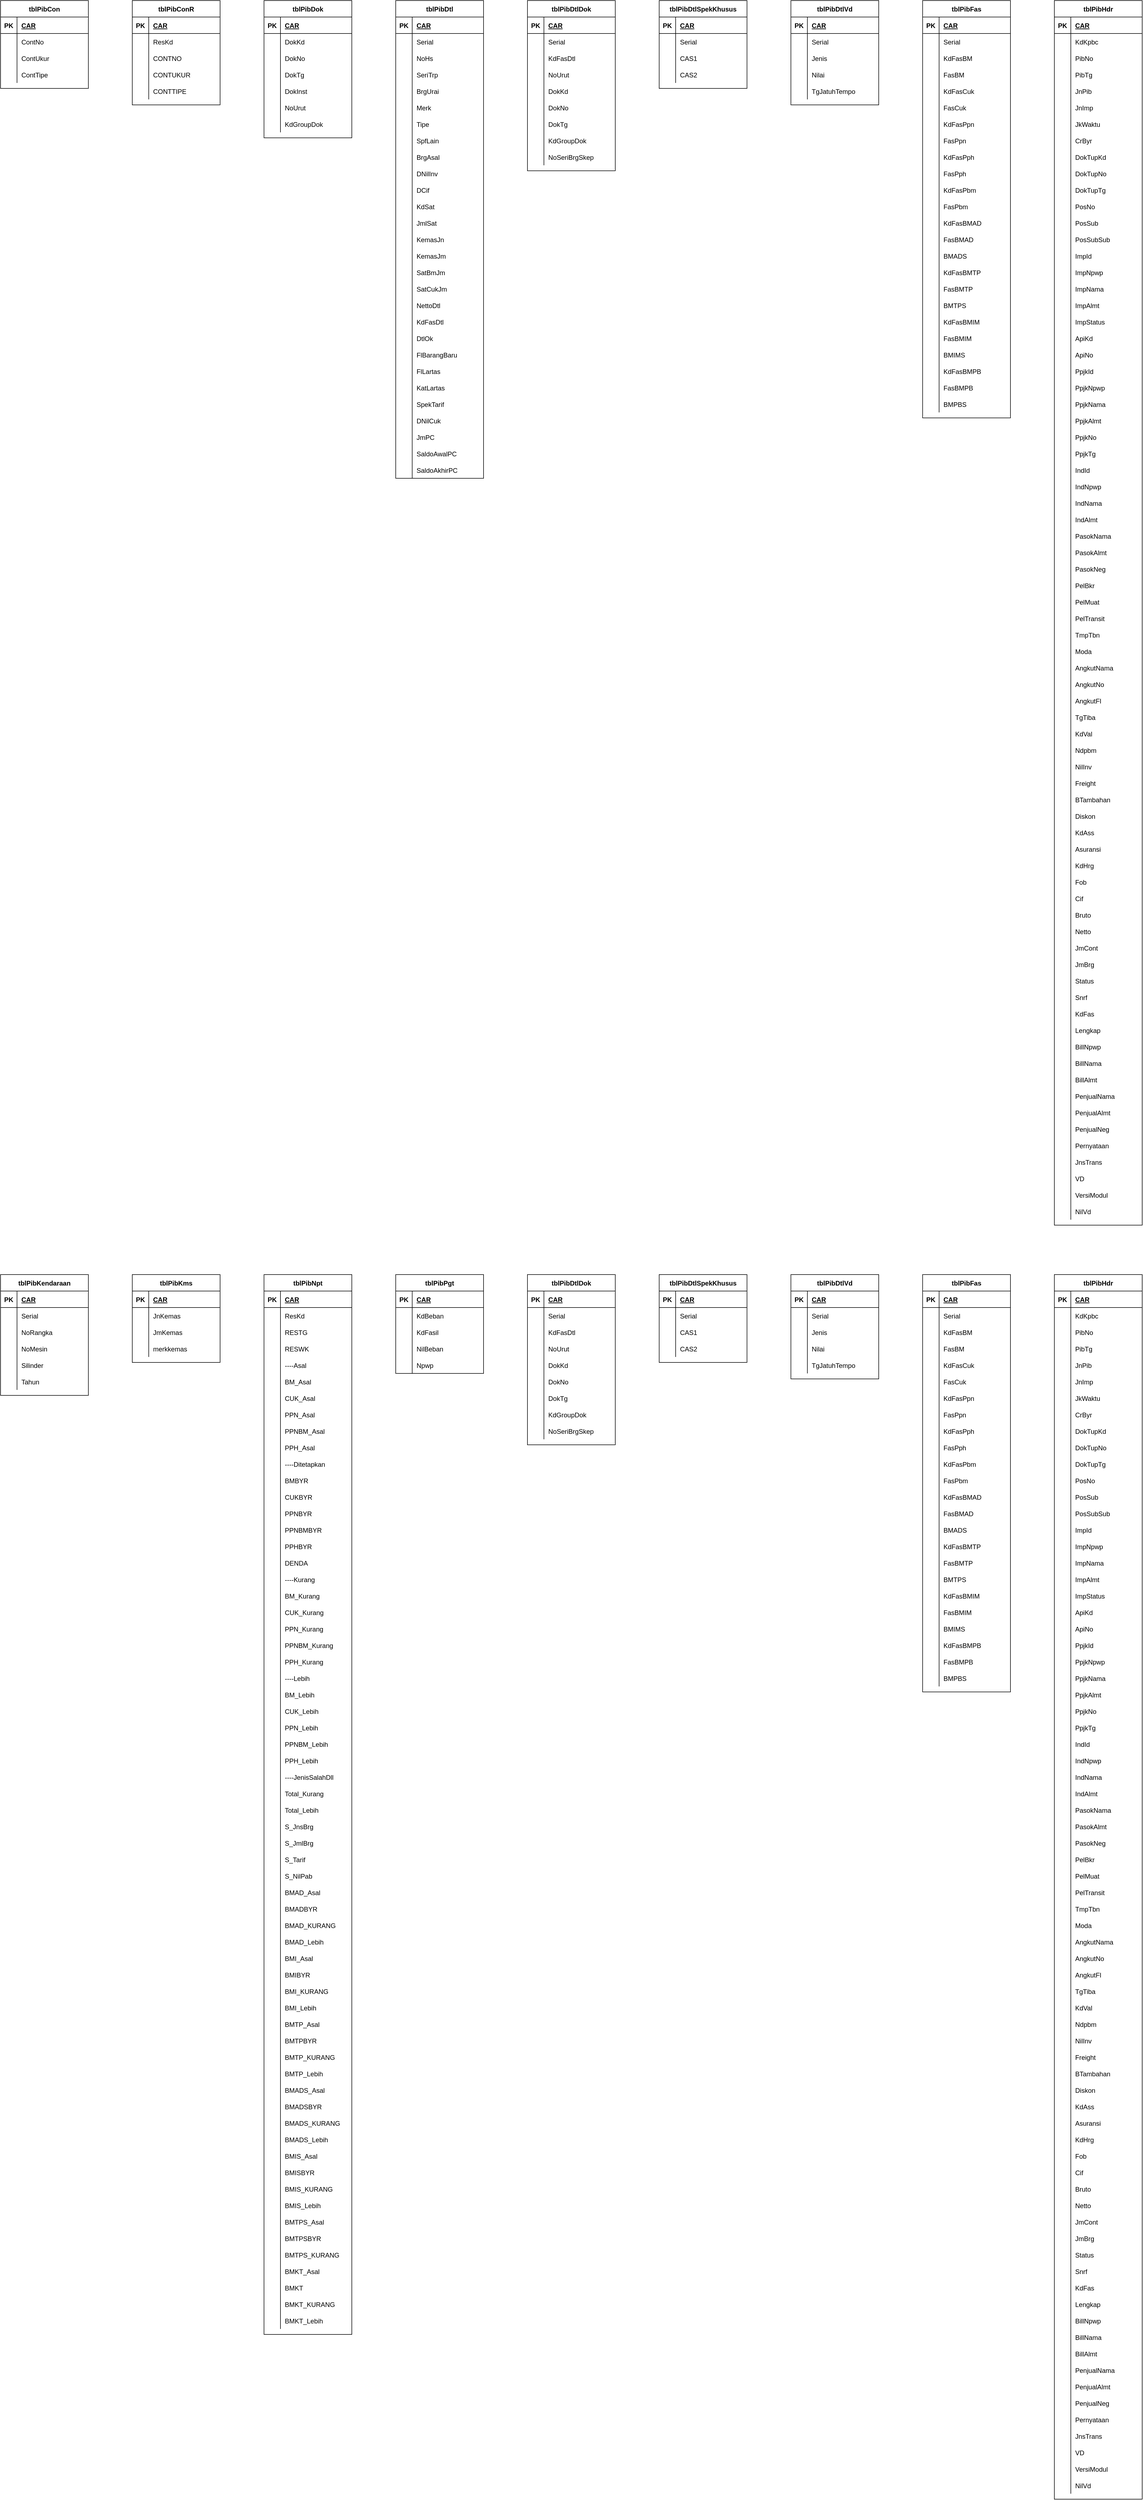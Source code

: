 <mxfile version="13.6.5" type="github" pages="2">
  <diagram id="_NM0zyQpCWJzvZTSbSd0" name="PIb Table">
    <mxGraphModel dx="1053" dy="476" grid="1" gridSize="10" guides="1" tooltips="1" connect="1" arrows="1" fold="1" page="1" pageScale="1" pageWidth="850" pageHeight="1100" math="0" shadow="0">
      <root>
        <mxCell id="0" />
        <mxCell id="1" parent="0" />
        <mxCell id="YDswF3tkXrE5sghVOHDw-1" value="tblPibCon" style="shape=table;startSize=30;container=1;collapsible=1;childLayout=tableLayout;fixedRows=1;rowLines=0;fontStyle=1;align=center;resizeLast=1;" parent="1" vertex="1">
          <mxGeometry x="40" y="40" width="160" height="160" as="geometry" />
        </mxCell>
        <mxCell id="YDswF3tkXrE5sghVOHDw-2" value="" style="shape=partialRectangle;collapsible=0;dropTarget=0;pointerEvents=0;fillColor=none;top=0;left=0;bottom=1;right=0;points=[[0,0.5],[1,0.5]];portConstraint=eastwest;" parent="YDswF3tkXrE5sghVOHDw-1" vertex="1">
          <mxGeometry y="30" width="160" height="30" as="geometry" />
        </mxCell>
        <mxCell id="YDswF3tkXrE5sghVOHDw-3" value="PK" style="shape=partialRectangle;connectable=0;fillColor=none;top=0;left=0;bottom=0;right=0;fontStyle=1;overflow=hidden;" parent="YDswF3tkXrE5sghVOHDw-2" vertex="1">
          <mxGeometry width="30" height="30" as="geometry" />
        </mxCell>
        <mxCell id="YDswF3tkXrE5sghVOHDw-4" value="CAR" style="shape=partialRectangle;connectable=0;fillColor=none;top=0;left=0;bottom=0;right=0;align=left;spacingLeft=6;fontStyle=5;overflow=hidden;" parent="YDswF3tkXrE5sghVOHDw-2" vertex="1">
          <mxGeometry x="30" width="130" height="30" as="geometry" />
        </mxCell>
        <mxCell id="YDswF3tkXrE5sghVOHDw-8" value="" style="shape=partialRectangle;collapsible=0;dropTarget=0;pointerEvents=0;fillColor=none;top=0;left=0;bottom=0;right=0;points=[[0,0.5],[1,0.5]];portConstraint=eastwest;" parent="YDswF3tkXrE5sghVOHDw-1" vertex="1">
          <mxGeometry y="60" width="160" height="30" as="geometry" />
        </mxCell>
        <mxCell id="YDswF3tkXrE5sghVOHDw-9" value="" style="shape=partialRectangle;connectable=0;fillColor=none;top=0;left=0;bottom=0;right=0;editable=1;overflow=hidden;" parent="YDswF3tkXrE5sghVOHDw-8" vertex="1">
          <mxGeometry width="30" height="30" as="geometry" />
        </mxCell>
        <mxCell id="YDswF3tkXrE5sghVOHDw-10" value="ContNo" style="shape=partialRectangle;connectable=0;fillColor=none;top=0;left=0;bottom=0;right=0;align=left;spacingLeft=6;overflow=hidden;" parent="YDswF3tkXrE5sghVOHDw-8" vertex="1">
          <mxGeometry x="30" width="130" height="30" as="geometry" />
        </mxCell>
        <mxCell id="YDswF3tkXrE5sghVOHDw-11" value="" style="shape=partialRectangle;collapsible=0;dropTarget=0;pointerEvents=0;fillColor=none;top=0;left=0;bottom=0;right=0;points=[[0,0.5],[1,0.5]];portConstraint=eastwest;" parent="YDswF3tkXrE5sghVOHDw-1" vertex="1">
          <mxGeometry y="90" width="160" height="30" as="geometry" />
        </mxCell>
        <mxCell id="YDswF3tkXrE5sghVOHDw-12" value="" style="shape=partialRectangle;connectable=0;fillColor=none;top=0;left=0;bottom=0;right=0;editable=1;overflow=hidden;" parent="YDswF3tkXrE5sghVOHDw-11" vertex="1">
          <mxGeometry width="30" height="30" as="geometry" />
        </mxCell>
        <mxCell id="YDswF3tkXrE5sghVOHDw-13" value="ContUkur" style="shape=partialRectangle;connectable=0;fillColor=none;top=0;left=0;bottom=0;right=0;align=left;spacingLeft=6;overflow=hidden;" parent="YDswF3tkXrE5sghVOHDw-11" vertex="1">
          <mxGeometry x="30" width="130" height="30" as="geometry" />
        </mxCell>
        <mxCell id="YDswF3tkXrE5sghVOHDw-17" value="" style="shape=partialRectangle;collapsible=0;dropTarget=0;pointerEvents=0;fillColor=none;top=0;left=0;bottom=0;right=0;points=[[0,0.5],[1,0.5]];portConstraint=eastwest;" parent="YDswF3tkXrE5sghVOHDw-1" vertex="1">
          <mxGeometry y="120" width="160" height="30" as="geometry" />
        </mxCell>
        <mxCell id="YDswF3tkXrE5sghVOHDw-18" value="" style="shape=partialRectangle;connectable=0;fillColor=none;top=0;left=0;bottom=0;right=0;editable=1;overflow=hidden;" parent="YDswF3tkXrE5sghVOHDw-17" vertex="1">
          <mxGeometry width="30" height="30" as="geometry" />
        </mxCell>
        <mxCell id="YDswF3tkXrE5sghVOHDw-19" value="ContTipe" style="shape=partialRectangle;connectable=0;fillColor=none;top=0;left=0;bottom=0;right=0;align=left;spacingLeft=6;overflow=hidden;" parent="YDswF3tkXrE5sghVOHDw-17" vertex="1">
          <mxGeometry x="30" width="130" height="30" as="geometry" />
        </mxCell>
        <mxCell id="YDswF3tkXrE5sghVOHDw-23" value="tblPibConR" style="shape=table;startSize=30;container=1;collapsible=1;childLayout=tableLayout;fixedRows=1;rowLines=0;fontStyle=1;align=center;resizeLast=1;" parent="1" vertex="1">
          <mxGeometry x="280" y="40" width="160" height="190" as="geometry" />
        </mxCell>
        <mxCell id="YDswF3tkXrE5sghVOHDw-24" value="" style="shape=partialRectangle;collapsible=0;dropTarget=0;pointerEvents=0;fillColor=none;top=0;left=0;bottom=1;right=0;points=[[0,0.5],[1,0.5]];portConstraint=eastwest;" parent="YDswF3tkXrE5sghVOHDw-23" vertex="1">
          <mxGeometry y="30" width="160" height="30" as="geometry" />
        </mxCell>
        <mxCell id="YDswF3tkXrE5sghVOHDw-25" value="PK" style="shape=partialRectangle;connectable=0;fillColor=none;top=0;left=0;bottom=0;right=0;fontStyle=1;overflow=hidden;" parent="YDswF3tkXrE5sghVOHDw-24" vertex="1">
          <mxGeometry width="30" height="30" as="geometry" />
        </mxCell>
        <mxCell id="YDswF3tkXrE5sghVOHDw-26" value="CAR" style="shape=partialRectangle;connectable=0;fillColor=none;top=0;left=0;bottom=0;right=0;align=left;spacingLeft=6;fontStyle=5;overflow=hidden;" parent="YDswF3tkXrE5sghVOHDw-24" vertex="1">
          <mxGeometry x="30" width="130" height="30" as="geometry" />
        </mxCell>
        <mxCell id="YDswF3tkXrE5sghVOHDw-27" value="" style="shape=partialRectangle;collapsible=0;dropTarget=0;pointerEvents=0;fillColor=none;top=0;left=0;bottom=0;right=0;points=[[0,0.5],[1,0.5]];portConstraint=eastwest;" parent="YDswF3tkXrE5sghVOHDw-23" vertex="1">
          <mxGeometry y="60" width="160" height="30" as="geometry" />
        </mxCell>
        <mxCell id="YDswF3tkXrE5sghVOHDw-28" value="" style="shape=partialRectangle;connectable=0;fillColor=none;top=0;left=0;bottom=0;right=0;editable=1;overflow=hidden;" parent="YDswF3tkXrE5sghVOHDw-27" vertex="1">
          <mxGeometry width="30" height="30" as="geometry" />
        </mxCell>
        <mxCell id="YDswF3tkXrE5sghVOHDw-29" value="ResKd" style="shape=partialRectangle;connectable=0;fillColor=none;top=0;left=0;bottom=0;right=0;align=left;spacingLeft=6;overflow=hidden;" parent="YDswF3tkXrE5sghVOHDw-27" vertex="1">
          <mxGeometry x="30" width="130" height="30" as="geometry" />
        </mxCell>
        <mxCell id="YDswF3tkXrE5sghVOHDw-30" value="" style="shape=partialRectangle;collapsible=0;dropTarget=0;pointerEvents=0;fillColor=none;top=0;left=0;bottom=0;right=0;points=[[0,0.5],[1,0.5]];portConstraint=eastwest;" parent="YDswF3tkXrE5sghVOHDw-23" vertex="1">
          <mxGeometry y="90" width="160" height="30" as="geometry" />
        </mxCell>
        <mxCell id="YDswF3tkXrE5sghVOHDw-31" value="" style="shape=partialRectangle;connectable=0;fillColor=none;top=0;left=0;bottom=0;right=0;editable=1;overflow=hidden;" parent="YDswF3tkXrE5sghVOHDw-30" vertex="1">
          <mxGeometry width="30" height="30" as="geometry" />
        </mxCell>
        <mxCell id="YDswF3tkXrE5sghVOHDw-32" value="CONTNO" style="shape=partialRectangle;connectable=0;fillColor=none;top=0;left=0;bottom=0;right=0;align=left;spacingLeft=6;overflow=hidden;" parent="YDswF3tkXrE5sghVOHDw-30" vertex="1">
          <mxGeometry x="30" width="130" height="30" as="geometry" />
        </mxCell>
        <mxCell id="YDswF3tkXrE5sghVOHDw-33" value="" style="shape=partialRectangle;collapsible=0;dropTarget=0;pointerEvents=0;fillColor=none;top=0;left=0;bottom=0;right=0;points=[[0,0.5],[1,0.5]];portConstraint=eastwest;" parent="YDswF3tkXrE5sghVOHDw-23" vertex="1">
          <mxGeometry y="120" width="160" height="30" as="geometry" />
        </mxCell>
        <mxCell id="YDswF3tkXrE5sghVOHDw-34" value="" style="shape=partialRectangle;connectable=0;fillColor=none;top=0;left=0;bottom=0;right=0;editable=1;overflow=hidden;" parent="YDswF3tkXrE5sghVOHDw-33" vertex="1">
          <mxGeometry width="30" height="30" as="geometry" />
        </mxCell>
        <mxCell id="YDswF3tkXrE5sghVOHDw-35" value="CONTUKUR" style="shape=partialRectangle;connectable=0;fillColor=none;top=0;left=0;bottom=0;right=0;align=left;spacingLeft=6;overflow=hidden;" parent="YDswF3tkXrE5sghVOHDw-33" vertex="1">
          <mxGeometry x="30" width="130" height="30" as="geometry" />
        </mxCell>
        <mxCell id="YDswF3tkXrE5sghVOHDw-36" value="" style="shape=partialRectangle;collapsible=0;dropTarget=0;pointerEvents=0;fillColor=none;top=0;left=0;bottom=0;right=0;points=[[0,0.5],[1,0.5]];portConstraint=eastwest;" parent="YDswF3tkXrE5sghVOHDw-23" vertex="1">
          <mxGeometry y="150" width="160" height="30" as="geometry" />
        </mxCell>
        <mxCell id="YDswF3tkXrE5sghVOHDw-37" value="" style="shape=partialRectangle;connectable=0;fillColor=none;top=0;left=0;bottom=0;right=0;editable=1;overflow=hidden;" parent="YDswF3tkXrE5sghVOHDw-36" vertex="1">
          <mxGeometry width="30" height="30" as="geometry" />
        </mxCell>
        <mxCell id="YDswF3tkXrE5sghVOHDw-38" value="CONTTIPE" style="shape=partialRectangle;connectable=0;fillColor=none;top=0;left=0;bottom=0;right=0;align=left;spacingLeft=6;overflow=hidden;" parent="YDswF3tkXrE5sghVOHDw-36" vertex="1">
          <mxGeometry x="30" width="130" height="30" as="geometry" />
        </mxCell>
        <mxCell id="YDswF3tkXrE5sghVOHDw-42" value="tblPibDok" style="shape=table;startSize=30;container=1;collapsible=1;childLayout=tableLayout;fixedRows=1;rowLines=0;fontStyle=1;align=center;resizeLast=1;" parent="1" vertex="1">
          <mxGeometry x="520" y="40" width="160" height="250" as="geometry" />
        </mxCell>
        <mxCell id="YDswF3tkXrE5sghVOHDw-43" value="" style="shape=partialRectangle;collapsible=0;dropTarget=0;pointerEvents=0;fillColor=none;top=0;left=0;bottom=1;right=0;points=[[0,0.5],[1,0.5]];portConstraint=eastwest;" parent="YDswF3tkXrE5sghVOHDw-42" vertex="1">
          <mxGeometry y="30" width="160" height="30" as="geometry" />
        </mxCell>
        <mxCell id="YDswF3tkXrE5sghVOHDw-44" value="PK" style="shape=partialRectangle;connectable=0;fillColor=none;top=0;left=0;bottom=0;right=0;fontStyle=1;overflow=hidden;" parent="YDswF3tkXrE5sghVOHDw-43" vertex="1">
          <mxGeometry width="30" height="30" as="geometry" />
        </mxCell>
        <mxCell id="YDswF3tkXrE5sghVOHDw-45" value="CAR" style="shape=partialRectangle;connectable=0;fillColor=none;top=0;left=0;bottom=0;right=0;align=left;spacingLeft=6;fontStyle=5;overflow=hidden;" parent="YDswF3tkXrE5sghVOHDw-43" vertex="1">
          <mxGeometry x="30" width="130" height="30" as="geometry" />
        </mxCell>
        <mxCell id="YDswF3tkXrE5sghVOHDw-46" value="" style="shape=partialRectangle;collapsible=0;dropTarget=0;pointerEvents=0;fillColor=none;top=0;left=0;bottom=0;right=0;points=[[0,0.5],[1,0.5]];portConstraint=eastwest;" parent="YDswF3tkXrE5sghVOHDw-42" vertex="1">
          <mxGeometry y="60" width="160" height="30" as="geometry" />
        </mxCell>
        <mxCell id="YDswF3tkXrE5sghVOHDw-47" value="" style="shape=partialRectangle;connectable=0;fillColor=none;top=0;left=0;bottom=0;right=0;editable=1;overflow=hidden;" parent="YDswF3tkXrE5sghVOHDw-46" vertex="1">
          <mxGeometry width="30" height="30" as="geometry" />
        </mxCell>
        <mxCell id="YDswF3tkXrE5sghVOHDw-48" value="DokKd" style="shape=partialRectangle;connectable=0;fillColor=none;top=0;left=0;bottom=0;right=0;align=left;spacingLeft=6;overflow=hidden;" parent="YDswF3tkXrE5sghVOHDw-46" vertex="1">
          <mxGeometry x="30" width="130" height="30" as="geometry" />
        </mxCell>
        <mxCell id="YDswF3tkXrE5sghVOHDw-49" value="" style="shape=partialRectangle;collapsible=0;dropTarget=0;pointerEvents=0;fillColor=none;top=0;left=0;bottom=0;right=0;points=[[0,0.5],[1,0.5]];portConstraint=eastwest;" parent="YDswF3tkXrE5sghVOHDw-42" vertex="1">
          <mxGeometry y="90" width="160" height="30" as="geometry" />
        </mxCell>
        <mxCell id="YDswF3tkXrE5sghVOHDw-50" value="" style="shape=partialRectangle;connectable=0;fillColor=none;top=0;left=0;bottom=0;right=0;editable=1;overflow=hidden;" parent="YDswF3tkXrE5sghVOHDw-49" vertex="1">
          <mxGeometry width="30" height="30" as="geometry" />
        </mxCell>
        <mxCell id="YDswF3tkXrE5sghVOHDw-51" value="DokNo" style="shape=partialRectangle;connectable=0;fillColor=none;top=0;left=0;bottom=0;right=0;align=left;spacingLeft=6;overflow=hidden;" parent="YDswF3tkXrE5sghVOHDw-49" vertex="1">
          <mxGeometry x="30" width="130" height="30" as="geometry" />
        </mxCell>
        <mxCell id="YDswF3tkXrE5sghVOHDw-52" value="" style="shape=partialRectangle;collapsible=0;dropTarget=0;pointerEvents=0;fillColor=none;top=0;left=0;bottom=0;right=0;points=[[0,0.5],[1,0.5]];portConstraint=eastwest;" parent="YDswF3tkXrE5sghVOHDw-42" vertex="1">
          <mxGeometry y="120" width="160" height="30" as="geometry" />
        </mxCell>
        <mxCell id="YDswF3tkXrE5sghVOHDw-53" value="" style="shape=partialRectangle;connectable=0;fillColor=none;top=0;left=0;bottom=0;right=0;editable=1;overflow=hidden;" parent="YDswF3tkXrE5sghVOHDw-52" vertex="1">
          <mxGeometry width="30" height="30" as="geometry" />
        </mxCell>
        <mxCell id="YDswF3tkXrE5sghVOHDw-54" value="DokTg" style="shape=partialRectangle;connectable=0;fillColor=none;top=0;left=0;bottom=0;right=0;align=left;spacingLeft=6;overflow=hidden;" parent="YDswF3tkXrE5sghVOHDw-52" vertex="1">
          <mxGeometry x="30" width="130" height="30" as="geometry" />
        </mxCell>
        <mxCell id="YDswF3tkXrE5sghVOHDw-55" value="" style="shape=partialRectangle;collapsible=0;dropTarget=0;pointerEvents=0;fillColor=none;top=0;left=0;bottom=0;right=0;points=[[0,0.5],[1,0.5]];portConstraint=eastwest;" parent="YDswF3tkXrE5sghVOHDw-42" vertex="1">
          <mxGeometry y="150" width="160" height="30" as="geometry" />
        </mxCell>
        <mxCell id="YDswF3tkXrE5sghVOHDw-56" value="" style="shape=partialRectangle;connectable=0;fillColor=none;top=0;left=0;bottom=0;right=0;editable=1;overflow=hidden;" parent="YDswF3tkXrE5sghVOHDw-55" vertex="1">
          <mxGeometry width="30" height="30" as="geometry" />
        </mxCell>
        <mxCell id="YDswF3tkXrE5sghVOHDw-57" value="DokInst" style="shape=partialRectangle;connectable=0;fillColor=none;top=0;left=0;bottom=0;right=0;align=left;spacingLeft=6;overflow=hidden;" parent="YDswF3tkXrE5sghVOHDw-55" vertex="1">
          <mxGeometry x="30" width="130" height="30" as="geometry" />
        </mxCell>
        <mxCell id="YDswF3tkXrE5sghVOHDw-58" value="" style="shape=partialRectangle;collapsible=0;dropTarget=0;pointerEvents=0;fillColor=none;top=0;left=0;bottom=0;right=0;points=[[0,0.5],[1,0.5]];portConstraint=eastwest;" parent="YDswF3tkXrE5sghVOHDw-42" vertex="1">
          <mxGeometry y="180" width="160" height="30" as="geometry" />
        </mxCell>
        <mxCell id="YDswF3tkXrE5sghVOHDw-59" value="" style="shape=partialRectangle;connectable=0;fillColor=none;top=0;left=0;bottom=0;right=0;editable=1;overflow=hidden;" parent="YDswF3tkXrE5sghVOHDw-58" vertex="1">
          <mxGeometry width="30" height="30" as="geometry" />
        </mxCell>
        <mxCell id="YDswF3tkXrE5sghVOHDw-60" value="NoUrut" style="shape=partialRectangle;connectable=0;fillColor=none;top=0;left=0;bottom=0;right=0;align=left;spacingLeft=6;overflow=hidden;" parent="YDswF3tkXrE5sghVOHDw-58" vertex="1">
          <mxGeometry x="30" width="130" height="30" as="geometry" />
        </mxCell>
        <mxCell id="YDswF3tkXrE5sghVOHDw-61" value="" style="shape=partialRectangle;collapsible=0;dropTarget=0;pointerEvents=0;fillColor=none;top=0;left=0;bottom=0;right=0;points=[[0,0.5],[1,0.5]];portConstraint=eastwest;" parent="YDswF3tkXrE5sghVOHDw-42" vertex="1">
          <mxGeometry y="210" width="160" height="30" as="geometry" />
        </mxCell>
        <mxCell id="YDswF3tkXrE5sghVOHDw-62" value="" style="shape=partialRectangle;connectable=0;fillColor=none;top=0;left=0;bottom=0;right=0;editable=1;overflow=hidden;" parent="YDswF3tkXrE5sghVOHDw-61" vertex="1">
          <mxGeometry width="30" height="30" as="geometry" />
        </mxCell>
        <mxCell id="YDswF3tkXrE5sghVOHDw-63" value="KdGroupDok" style="shape=partialRectangle;connectable=0;fillColor=none;top=0;left=0;bottom=0;right=0;align=left;spacingLeft=6;overflow=hidden;" parent="YDswF3tkXrE5sghVOHDw-61" vertex="1">
          <mxGeometry x="30" width="130" height="30" as="geometry" />
        </mxCell>
        <mxCell id="YDswF3tkXrE5sghVOHDw-64" value="tblPibDtl" style="shape=table;startSize=30;container=1;collapsible=1;childLayout=tableLayout;fixedRows=1;rowLines=0;fontStyle=1;align=center;resizeLast=1;" parent="1" vertex="1">
          <mxGeometry x="760" y="40" width="160" height="870" as="geometry">
            <mxRectangle x="760" y="40" width="80" height="30" as="alternateBounds" />
          </mxGeometry>
        </mxCell>
        <mxCell id="YDswF3tkXrE5sghVOHDw-65" value="" style="shape=partialRectangle;collapsible=0;dropTarget=0;pointerEvents=0;fillColor=none;top=0;left=0;bottom=1;right=0;points=[[0,0.5],[1,0.5]];portConstraint=eastwest;" parent="YDswF3tkXrE5sghVOHDw-64" vertex="1">
          <mxGeometry y="30" width="160" height="30" as="geometry" />
        </mxCell>
        <mxCell id="YDswF3tkXrE5sghVOHDw-66" value="PK" style="shape=partialRectangle;connectable=0;fillColor=none;top=0;left=0;bottom=0;right=0;fontStyle=1;overflow=hidden;" parent="YDswF3tkXrE5sghVOHDw-65" vertex="1">
          <mxGeometry width="30" height="30" as="geometry" />
        </mxCell>
        <mxCell id="YDswF3tkXrE5sghVOHDw-67" value="CAR" style="shape=partialRectangle;connectable=0;fillColor=none;top=0;left=0;bottom=0;right=0;align=left;spacingLeft=6;fontStyle=5;overflow=hidden;" parent="YDswF3tkXrE5sghVOHDw-65" vertex="1">
          <mxGeometry x="30" width="130" height="30" as="geometry" />
        </mxCell>
        <mxCell id="YDswF3tkXrE5sghVOHDw-68" value="" style="shape=partialRectangle;collapsible=0;dropTarget=0;pointerEvents=0;fillColor=none;top=0;left=0;bottom=0;right=0;points=[[0,0.5],[1,0.5]];portConstraint=eastwest;" parent="YDswF3tkXrE5sghVOHDw-64" vertex="1">
          <mxGeometry y="60" width="160" height="30" as="geometry" />
        </mxCell>
        <mxCell id="YDswF3tkXrE5sghVOHDw-69" value="" style="shape=partialRectangle;connectable=0;fillColor=none;top=0;left=0;bottom=0;right=0;editable=1;overflow=hidden;" parent="YDswF3tkXrE5sghVOHDw-68" vertex="1">
          <mxGeometry width="30" height="30" as="geometry" />
        </mxCell>
        <mxCell id="YDswF3tkXrE5sghVOHDw-70" value="Serial" style="shape=partialRectangle;connectable=0;fillColor=none;top=0;left=0;bottom=0;right=0;align=left;spacingLeft=6;overflow=hidden;" parent="YDswF3tkXrE5sghVOHDw-68" vertex="1">
          <mxGeometry x="30" width="130" height="30" as="geometry" />
        </mxCell>
        <mxCell id="YDswF3tkXrE5sghVOHDw-71" value="" style="shape=partialRectangle;collapsible=0;dropTarget=0;pointerEvents=0;fillColor=none;top=0;left=0;bottom=0;right=0;points=[[0,0.5],[1,0.5]];portConstraint=eastwest;" parent="YDswF3tkXrE5sghVOHDw-64" vertex="1">
          <mxGeometry y="90" width="160" height="30" as="geometry" />
        </mxCell>
        <mxCell id="YDswF3tkXrE5sghVOHDw-72" value="" style="shape=partialRectangle;connectable=0;fillColor=none;top=0;left=0;bottom=0;right=0;editable=1;overflow=hidden;" parent="YDswF3tkXrE5sghVOHDw-71" vertex="1">
          <mxGeometry width="30" height="30" as="geometry" />
        </mxCell>
        <mxCell id="YDswF3tkXrE5sghVOHDw-73" value="NoHs" style="shape=partialRectangle;connectable=0;fillColor=none;top=0;left=0;bottom=0;right=0;align=left;spacingLeft=6;overflow=hidden;" parent="YDswF3tkXrE5sghVOHDw-71" vertex="1">
          <mxGeometry x="30" width="130" height="30" as="geometry" />
        </mxCell>
        <mxCell id="YDswF3tkXrE5sghVOHDw-74" value="" style="shape=partialRectangle;collapsible=0;dropTarget=0;pointerEvents=0;fillColor=none;top=0;left=0;bottom=0;right=0;points=[[0,0.5],[1,0.5]];portConstraint=eastwest;" parent="YDswF3tkXrE5sghVOHDw-64" vertex="1">
          <mxGeometry y="120" width="160" height="30" as="geometry" />
        </mxCell>
        <mxCell id="YDswF3tkXrE5sghVOHDw-75" value="" style="shape=partialRectangle;connectable=0;fillColor=none;top=0;left=0;bottom=0;right=0;editable=1;overflow=hidden;" parent="YDswF3tkXrE5sghVOHDw-74" vertex="1">
          <mxGeometry width="30" height="30" as="geometry" />
        </mxCell>
        <mxCell id="YDswF3tkXrE5sghVOHDw-76" value="SeriTrp" style="shape=partialRectangle;connectable=0;fillColor=none;top=0;left=0;bottom=0;right=0;align=left;spacingLeft=6;overflow=hidden;" parent="YDswF3tkXrE5sghVOHDw-74" vertex="1">
          <mxGeometry x="30" width="130" height="30" as="geometry" />
        </mxCell>
        <mxCell id="YDswF3tkXrE5sghVOHDw-77" value="" style="shape=partialRectangle;collapsible=0;dropTarget=0;pointerEvents=0;fillColor=none;top=0;left=0;bottom=0;right=0;points=[[0,0.5],[1,0.5]];portConstraint=eastwest;" parent="YDswF3tkXrE5sghVOHDw-64" vertex="1">
          <mxGeometry y="150" width="160" height="30" as="geometry" />
        </mxCell>
        <mxCell id="YDswF3tkXrE5sghVOHDw-78" value="" style="shape=partialRectangle;connectable=0;fillColor=none;top=0;left=0;bottom=0;right=0;editable=1;overflow=hidden;" parent="YDswF3tkXrE5sghVOHDw-77" vertex="1">
          <mxGeometry width="30" height="30" as="geometry" />
        </mxCell>
        <mxCell id="YDswF3tkXrE5sghVOHDw-79" value="BrgUrai" style="shape=partialRectangle;connectable=0;fillColor=none;top=0;left=0;bottom=0;right=0;align=left;spacingLeft=6;overflow=hidden;" parent="YDswF3tkXrE5sghVOHDw-77" vertex="1">
          <mxGeometry x="30" width="130" height="30" as="geometry" />
        </mxCell>
        <mxCell id="YDswF3tkXrE5sghVOHDw-80" value="" style="shape=partialRectangle;collapsible=0;dropTarget=0;pointerEvents=0;fillColor=none;top=0;left=0;bottom=0;right=0;points=[[0,0.5],[1,0.5]];portConstraint=eastwest;" parent="YDswF3tkXrE5sghVOHDw-64" vertex="1">
          <mxGeometry y="180" width="160" height="30" as="geometry" />
        </mxCell>
        <mxCell id="YDswF3tkXrE5sghVOHDw-81" value="" style="shape=partialRectangle;connectable=0;fillColor=none;top=0;left=0;bottom=0;right=0;editable=1;overflow=hidden;" parent="YDswF3tkXrE5sghVOHDw-80" vertex="1">
          <mxGeometry width="30" height="30" as="geometry" />
        </mxCell>
        <mxCell id="YDswF3tkXrE5sghVOHDw-82" value="Merk" style="shape=partialRectangle;connectable=0;fillColor=none;top=0;left=0;bottom=0;right=0;align=left;spacingLeft=6;overflow=hidden;" parent="YDswF3tkXrE5sghVOHDw-80" vertex="1">
          <mxGeometry x="30" width="130" height="30" as="geometry" />
        </mxCell>
        <mxCell id="YDswF3tkXrE5sghVOHDw-83" value="" style="shape=partialRectangle;collapsible=0;dropTarget=0;pointerEvents=0;fillColor=none;top=0;left=0;bottom=0;right=0;points=[[0,0.5],[1,0.5]];portConstraint=eastwest;" parent="YDswF3tkXrE5sghVOHDw-64" vertex="1">
          <mxGeometry y="210" width="160" height="30" as="geometry" />
        </mxCell>
        <mxCell id="YDswF3tkXrE5sghVOHDw-84" value="" style="shape=partialRectangle;connectable=0;fillColor=none;top=0;left=0;bottom=0;right=0;editable=1;overflow=hidden;" parent="YDswF3tkXrE5sghVOHDw-83" vertex="1">
          <mxGeometry width="30" height="30" as="geometry" />
        </mxCell>
        <mxCell id="YDswF3tkXrE5sghVOHDw-85" value="Tipe" style="shape=partialRectangle;connectable=0;fillColor=none;top=0;left=0;bottom=0;right=0;align=left;spacingLeft=6;overflow=hidden;" parent="YDswF3tkXrE5sghVOHDw-83" vertex="1">
          <mxGeometry x="30" width="130" height="30" as="geometry" />
        </mxCell>
        <mxCell id="YDswF3tkXrE5sghVOHDw-87" value="" style="shape=partialRectangle;collapsible=0;dropTarget=0;pointerEvents=0;fillColor=none;top=0;left=0;bottom=0;right=0;points=[[0,0.5],[1,0.5]];portConstraint=eastwest;" parent="YDswF3tkXrE5sghVOHDw-64" vertex="1">
          <mxGeometry y="240" width="160" height="30" as="geometry" />
        </mxCell>
        <mxCell id="YDswF3tkXrE5sghVOHDw-88" value="" style="shape=partialRectangle;connectable=0;fillColor=none;top=0;left=0;bottom=0;right=0;editable=1;overflow=hidden;" parent="YDswF3tkXrE5sghVOHDw-87" vertex="1">
          <mxGeometry width="30" height="30" as="geometry" />
        </mxCell>
        <mxCell id="YDswF3tkXrE5sghVOHDw-89" value="SpfLain" style="shape=partialRectangle;connectable=0;fillColor=none;top=0;left=0;bottom=0;right=0;align=left;spacingLeft=6;overflow=hidden;" parent="YDswF3tkXrE5sghVOHDw-87" vertex="1">
          <mxGeometry x="30" width="130" height="30" as="geometry" />
        </mxCell>
        <mxCell id="YDswF3tkXrE5sghVOHDw-90" value="" style="shape=partialRectangle;collapsible=0;dropTarget=0;pointerEvents=0;fillColor=none;top=0;left=0;bottom=0;right=0;points=[[0,0.5],[1,0.5]];portConstraint=eastwest;" parent="YDswF3tkXrE5sghVOHDw-64" vertex="1">
          <mxGeometry y="270" width="160" height="30" as="geometry" />
        </mxCell>
        <mxCell id="YDswF3tkXrE5sghVOHDw-91" value="" style="shape=partialRectangle;connectable=0;fillColor=none;top=0;left=0;bottom=0;right=0;editable=1;overflow=hidden;" parent="YDswF3tkXrE5sghVOHDw-90" vertex="1">
          <mxGeometry width="30" height="30" as="geometry" />
        </mxCell>
        <mxCell id="YDswF3tkXrE5sghVOHDw-92" value="BrgAsal" style="shape=partialRectangle;connectable=0;fillColor=none;top=0;left=0;bottom=0;right=0;align=left;spacingLeft=6;overflow=hidden;" parent="YDswF3tkXrE5sghVOHDw-90" vertex="1">
          <mxGeometry x="30" width="130" height="30" as="geometry" />
        </mxCell>
        <mxCell id="YDswF3tkXrE5sghVOHDw-93" value="" style="shape=partialRectangle;collapsible=0;dropTarget=0;pointerEvents=0;fillColor=none;top=0;left=0;bottom=0;right=0;points=[[0,0.5],[1,0.5]];portConstraint=eastwest;" parent="YDswF3tkXrE5sghVOHDw-64" vertex="1">
          <mxGeometry y="300" width="160" height="30" as="geometry" />
        </mxCell>
        <mxCell id="YDswF3tkXrE5sghVOHDw-94" value="" style="shape=partialRectangle;connectable=0;fillColor=none;top=0;left=0;bottom=0;right=0;editable=1;overflow=hidden;" parent="YDswF3tkXrE5sghVOHDw-93" vertex="1">
          <mxGeometry width="30" height="30" as="geometry" />
        </mxCell>
        <mxCell id="YDswF3tkXrE5sghVOHDw-95" value="DNilInv" style="shape=partialRectangle;connectable=0;fillColor=none;top=0;left=0;bottom=0;right=0;align=left;spacingLeft=6;overflow=hidden;" parent="YDswF3tkXrE5sghVOHDw-93" vertex="1">
          <mxGeometry x="30" width="130" height="30" as="geometry" />
        </mxCell>
        <mxCell id="YDswF3tkXrE5sghVOHDw-96" value="" style="shape=partialRectangle;collapsible=0;dropTarget=0;pointerEvents=0;fillColor=none;top=0;left=0;bottom=0;right=0;points=[[0,0.5],[1,0.5]];portConstraint=eastwest;" parent="YDswF3tkXrE5sghVOHDw-64" vertex="1">
          <mxGeometry y="330" width="160" height="30" as="geometry" />
        </mxCell>
        <mxCell id="YDswF3tkXrE5sghVOHDw-97" value="" style="shape=partialRectangle;connectable=0;fillColor=none;top=0;left=0;bottom=0;right=0;editable=1;overflow=hidden;" parent="YDswF3tkXrE5sghVOHDw-96" vertex="1">
          <mxGeometry width="30" height="30" as="geometry" />
        </mxCell>
        <mxCell id="YDswF3tkXrE5sghVOHDw-98" value="DCif" style="shape=partialRectangle;connectable=0;fillColor=none;top=0;left=0;bottom=0;right=0;align=left;spacingLeft=6;overflow=hidden;" parent="YDswF3tkXrE5sghVOHDw-96" vertex="1">
          <mxGeometry x="30" width="130" height="30" as="geometry" />
        </mxCell>
        <mxCell id="YDswF3tkXrE5sghVOHDw-99" value="" style="shape=partialRectangle;collapsible=0;dropTarget=0;pointerEvents=0;fillColor=none;top=0;left=0;bottom=0;right=0;points=[[0,0.5],[1,0.5]];portConstraint=eastwest;" parent="YDswF3tkXrE5sghVOHDw-64" vertex="1">
          <mxGeometry y="360" width="160" height="30" as="geometry" />
        </mxCell>
        <mxCell id="YDswF3tkXrE5sghVOHDw-100" value="" style="shape=partialRectangle;connectable=0;fillColor=none;top=0;left=0;bottom=0;right=0;editable=1;overflow=hidden;" parent="YDswF3tkXrE5sghVOHDw-99" vertex="1">
          <mxGeometry width="30" height="30" as="geometry" />
        </mxCell>
        <mxCell id="YDswF3tkXrE5sghVOHDw-101" value="KdSat" style="shape=partialRectangle;connectable=0;fillColor=none;top=0;left=0;bottom=0;right=0;align=left;spacingLeft=6;overflow=hidden;" parent="YDswF3tkXrE5sghVOHDw-99" vertex="1">
          <mxGeometry x="30" width="130" height="30" as="geometry" />
        </mxCell>
        <mxCell id="YDswF3tkXrE5sghVOHDw-102" value="" style="shape=partialRectangle;collapsible=0;dropTarget=0;pointerEvents=0;fillColor=none;top=0;left=0;bottom=0;right=0;points=[[0,0.5],[1,0.5]];portConstraint=eastwest;" parent="YDswF3tkXrE5sghVOHDw-64" vertex="1">
          <mxGeometry y="390" width="160" height="30" as="geometry" />
        </mxCell>
        <mxCell id="YDswF3tkXrE5sghVOHDw-103" value="" style="shape=partialRectangle;connectable=0;fillColor=none;top=0;left=0;bottom=0;right=0;editable=1;overflow=hidden;" parent="YDswF3tkXrE5sghVOHDw-102" vertex="1">
          <mxGeometry width="30" height="30" as="geometry" />
        </mxCell>
        <mxCell id="YDswF3tkXrE5sghVOHDw-104" value="JmlSat" style="shape=partialRectangle;connectable=0;fillColor=none;top=0;left=0;bottom=0;right=0;align=left;spacingLeft=6;overflow=hidden;" parent="YDswF3tkXrE5sghVOHDw-102" vertex="1">
          <mxGeometry x="30" width="130" height="30" as="geometry" />
        </mxCell>
        <mxCell id="YDswF3tkXrE5sghVOHDw-105" value="" style="shape=partialRectangle;collapsible=0;dropTarget=0;pointerEvents=0;fillColor=none;top=0;left=0;bottom=0;right=0;points=[[0,0.5],[1,0.5]];portConstraint=eastwest;" parent="YDswF3tkXrE5sghVOHDw-64" vertex="1">
          <mxGeometry y="420" width="160" height="30" as="geometry" />
        </mxCell>
        <mxCell id="YDswF3tkXrE5sghVOHDw-106" value="" style="shape=partialRectangle;connectable=0;fillColor=none;top=0;left=0;bottom=0;right=0;editable=1;overflow=hidden;" parent="YDswF3tkXrE5sghVOHDw-105" vertex="1">
          <mxGeometry width="30" height="30" as="geometry" />
        </mxCell>
        <mxCell id="YDswF3tkXrE5sghVOHDw-107" value="KemasJn" style="shape=partialRectangle;connectable=0;fillColor=none;top=0;left=0;bottom=0;right=0;align=left;spacingLeft=6;overflow=hidden;" parent="YDswF3tkXrE5sghVOHDw-105" vertex="1">
          <mxGeometry x="30" width="130" height="30" as="geometry" />
        </mxCell>
        <mxCell id="YDswF3tkXrE5sghVOHDw-108" value="" style="shape=partialRectangle;collapsible=0;dropTarget=0;pointerEvents=0;fillColor=none;top=0;left=0;bottom=0;right=0;points=[[0,0.5],[1,0.5]];portConstraint=eastwest;" parent="YDswF3tkXrE5sghVOHDw-64" vertex="1">
          <mxGeometry y="450" width="160" height="30" as="geometry" />
        </mxCell>
        <mxCell id="YDswF3tkXrE5sghVOHDw-109" value="" style="shape=partialRectangle;connectable=0;fillColor=none;top=0;left=0;bottom=0;right=0;editable=1;overflow=hidden;" parent="YDswF3tkXrE5sghVOHDw-108" vertex="1">
          <mxGeometry width="30" height="30" as="geometry" />
        </mxCell>
        <mxCell id="YDswF3tkXrE5sghVOHDw-110" value="KemasJm" style="shape=partialRectangle;connectable=0;fillColor=none;top=0;left=0;bottom=0;right=0;align=left;spacingLeft=6;overflow=hidden;" parent="YDswF3tkXrE5sghVOHDw-108" vertex="1">
          <mxGeometry x="30" width="130" height="30" as="geometry" />
        </mxCell>
        <mxCell id="YDswF3tkXrE5sghVOHDw-111" value="" style="shape=partialRectangle;collapsible=0;dropTarget=0;pointerEvents=0;fillColor=none;top=0;left=0;bottom=0;right=0;points=[[0,0.5],[1,0.5]];portConstraint=eastwest;" parent="YDswF3tkXrE5sghVOHDw-64" vertex="1">
          <mxGeometry y="480" width="160" height="30" as="geometry" />
        </mxCell>
        <mxCell id="YDswF3tkXrE5sghVOHDw-112" value="" style="shape=partialRectangle;connectable=0;fillColor=none;top=0;left=0;bottom=0;right=0;editable=1;overflow=hidden;" parent="YDswF3tkXrE5sghVOHDw-111" vertex="1">
          <mxGeometry width="30" height="30" as="geometry" />
        </mxCell>
        <mxCell id="YDswF3tkXrE5sghVOHDw-113" value="SatBmJm" style="shape=partialRectangle;connectable=0;fillColor=none;top=0;left=0;bottom=0;right=0;align=left;spacingLeft=6;overflow=hidden;" parent="YDswF3tkXrE5sghVOHDw-111" vertex="1">
          <mxGeometry x="30" width="130" height="30" as="geometry" />
        </mxCell>
        <mxCell id="YDswF3tkXrE5sghVOHDw-114" value="" style="shape=partialRectangle;collapsible=0;dropTarget=0;pointerEvents=0;fillColor=none;top=0;left=0;bottom=0;right=0;points=[[0,0.5],[1,0.5]];portConstraint=eastwest;" parent="YDswF3tkXrE5sghVOHDw-64" vertex="1">
          <mxGeometry y="510" width="160" height="30" as="geometry" />
        </mxCell>
        <mxCell id="YDswF3tkXrE5sghVOHDw-115" value="" style="shape=partialRectangle;connectable=0;fillColor=none;top=0;left=0;bottom=0;right=0;editable=1;overflow=hidden;" parent="YDswF3tkXrE5sghVOHDw-114" vertex="1">
          <mxGeometry width="30" height="30" as="geometry" />
        </mxCell>
        <mxCell id="YDswF3tkXrE5sghVOHDw-116" value="SatCukJm" style="shape=partialRectangle;connectable=0;fillColor=none;top=0;left=0;bottom=0;right=0;align=left;spacingLeft=6;overflow=hidden;" parent="YDswF3tkXrE5sghVOHDw-114" vertex="1">
          <mxGeometry x="30" width="130" height="30" as="geometry" />
        </mxCell>
        <mxCell id="YDswF3tkXrE5sghVOHDw-117" value="" style="shape=partialRectangle;collapsible=0;dropTarget=0;pointerEvents=0;fillColor=none;top=0;left=0;bottom=0;right=0;points=[[0,0.5],[1,0.5]];portConstraint=eastwest;" parent="YDswF3tkXrE5sghVOHDw-64" vertex="1">
          <mxGeometry y="540" width="160" height="30" as="geometry" />
        </mxCell>
        <mxCell id="YDswF3tkXrE5sghVOHDw-118" value="" style="shape=partialRectangle;connectable=0;fillColor=none;top=0;left=0;bottom=0;right=0;editable=1;overflow=hidden;" parent="YDswF3tkXrE5sghVOHDw-117" vertex="1">
          <mxGeometry width="30" height="30" as="geometry" />
        </mxCell>
        <mxCell id="YDswF3tkXrE5sghVOHDw-119" value="NettoDtl" style="shape=partialRectangle;connectable=0;fillColor=none;top=0;left=0;bottom=0;right=0;align=left;spacingLeft=6;overflow=hidden;" parent="YDswF3tkXrE5sghVOHDw-117" vertex="1">
          <mxGeometry x="30" width="130" height="30" as="geometry" />
        </mxCell>
        <mxCell id="YDswF3tkXrE5sghVOHDw-120" value="" style="shape=partialRectangle;collapsible=0;dropTarget=0;pointerEvents=0;fillColor=none;top=0;left=0;bottom=0;right=0;points=[[0,0.5],[1,0.5]];portConstraint=eastwest;" parent="YDswF3tkXrE5sghVOHDw-64" vertex="1">
          <mxGeometry y="570" width="160" height="30" as="geometry" />
        </mxCell>
        <mxCell id="YDswF3tkXrE5sghVOHDw-121" value="" style="shape=partialRectangle;connectable=0;fillColor=none;top=0;left=0;bottom=0;right=0;editable=1;overflow=hidden;" parent="YDswF3tkXrE5sghVOHDw-120" vertex="1">
          <mxGeometry width="30" height="30" as="geometry" />
        </mxCell>
        <mxCell id="YDswF3tkXrE5sghVOHDw-122" value="KdFasDtl" style="shape=partialRectangle;connectable=0;fillColor=none;top=0;left=0;bottom=0;right=0;align=left;spacingLeft=6;overflow=hidden;" parent="YDswF3tkXrE5sghVOHDw-120" vertex="1">
          <mxGeometry x="30" width="130" height="30" as="geometry" />
        </mxCell>
        <mxCell id="YDswF3tkXrE5sghVOHDw-123" value="" style="shape=partialRectangle;collapsible=0;dropTarget=0;pointerEvents=0;fillColor=none;top=0;left=0;bottom=0;right=0;points=[[0,0.5],[1,0.5]];portConstraint=eastwest;" parent="YDswF3tkXrE5sghVOHDw-64" vertex="1">
          <mxGeometry y="600" width="160" height="30" as="geometry" />
        </mxCell>
        <mxCell id="YDswF3tkXrE5sghVOHDw-124" value="" style="shape=partialRectangle;connectable=0;fillColor=none;top=0;left=0;bottom=0;right=0;editable=1;overflow=hidden;" parent="YDswF3tkXrE5sghVOHDw-123" vertex="1">
          <mxGeometry width="30" height="30" as="geometry" />
        </mxCell>
        <mxCell id="YDswF3tkXrE5sghVOHDw-125" value="DtlOk" style="shape=partialRectangle;connectable=0;fillColor=none;top=0;left=0;bottom=0;right=0;align=left;spacingLeft=6;overflow=hidden;" parent="YDswF3tkXrE5sghVOHDw-123" vertex="1">
          <mxGeometry x="30" width="130" height="30" as="geometry" />
        </mxCell>
        <mxCell id="YDswF3tkXrE5sghVOHDw-126" value="" style="shape=partialRectangle;collapsible=0;dropTarget=0;pointerEvents=0;fillColor=none;top=0;left=0;bottom=0;right=0;points=[[0,0.5],[1,0.5]];portConstraint=eastwest;" parent="YDswF3tkXrE5sghVOHDw-64" vertex="1">
          <mxGeometry y="630" width="160" height="30" as="geometry" />
        </mxCell>
        <mxCell id="YDswF3tkXrE5sghVOHDw-127" value="" style="shape=partialRectangle;connectable=0;fillColor=none;top=0;left=0;bottom=0;right=0;editable=1;overflow=hidden;" parent="YDswF3tkXrE5sghVOHDw-126" vertex="1">
          <mxGeometry width="30" height="30" as="geometry" />
        </mxCell>
        <mxCell id="YDswF3tkXrE5sghVOHDw-128" value="FlBarangBaru" style="shape=partialRectangle;connectable=0;fillColor=none;top=0;left=0;bottom=0;right=0;align=left;spacingLeft=6;overflow=hidden;" parent="YDswF3tkXrE5sghVOHDw-126" vertex="1">
          <mxGeometry x="30" width="130" height="30" as="geometry" />
        </mxCell>
        <mxCell id="YDswF3tkXrE5sghVOHDw-129" value="" style="shape=partialRectangle;collapsible=0;dropTarget=0;pointerEvents=0;fillColor=none;top=0;left=0;bottom=0;right=0;points=[[0,0.5],[1,0.5]];portConstraint=eastwest;" parent="YDswF3tkXrE5sghVOHDw-64" vertex="1">
          <mxGeometry y="660" width="160" height="30" as="geometry" />
        </mxCell>
        <mxCell id="YDswF3tkXrE5sghVOHDw-130" value="" style="shape=partialRectangle;connectable=0;fillColor=none;top=0;left=0;bottom=0;right=0;editable=1;overflow=hidden;" parent="YDswF3tkXrE5sghVOHDw-129" vertex="1">
          <mxGeometry width="30" height="30" as="geometry" />
        </mxCell>
        <mxCell id="YDswF3tkXrE5sghVOHDw-131" value="FlLartas" style="shape=partialRectangle;connectable=0;fillColor=none;top=0;left=0;bottom=0;right=0;align=left;spacingLeft=6;overflow=hidden;" parent="YDswF3tkXrE5sghVOHDw-129" vertex="1">
          <mxGeometry x="30" width="130" height="30" as="geometry" />
        </mxCell>
        <mxCell id="YDswF3tkXrE5sghVOHDw-132" value="" style="shape=partialRectangle;collapsible=0;dropTarget=0;pointerEvents=0;fillColor=none;top=0;left=0;bottom=0;right=0;points=[[0,0.5],[1,0.5]];portConstraint=eastwest;" parent="YDswF3tkXrE5sghVOHDw-64" vertex="1">
          <mxGeometry y="690" width="160" height="30" as="geometry" />
        </mxCell>
        <mxCell id="YDswF3tkXrE5sghVOHDw-133" value="" style="shape=partialRectangle;connectable=0;fillColor=none;top=0;left=0;bottom=0;right=0;editable=1;overflow=hidden;" parent="YDswF3tkXrE5sghVOHDw-132" vertex="1">
          <mxGeometry width="30" height="30" as="geometry" />
        </mxCell>
        <mxCell id="YDswF3tkXrE5sghVOHDw-134" value="KatLartas" style="shape=partialRectangle;connectable=0;fillColor=none;top=0;left=0;bottom=0;right=0;align=left;spacingLeft=6;overflow=hidden;" parent="YDswF3tkXrE5sghVOHDw-132" vertex="1">
          <mxGeometry x="30" width="130" height="30" as="geometry" />
        </mxCell>
        <mxCell id="YDswF3tkXrE5sghVOHDw-135" value="" style="shape=partialRectangle;collapsible=0;dropTarget=0;pointerEvents=0;fillColor=none;top=0;left=0;bottom=0;right=0;points=[[0,0.5],[1,0.5]];portConstraint=eastwest;" parent="YDswF3tkXrE5sghVOHDw-64" vertex="1">
          <mxGeometry y="720" width="160" height="30" as="geometry" />
        </mxCell>
        <mxCell id="YDswF3tkXrE5sghVOHDw-136" value="" style="shape=partialRectangle;connectable=0;fillColor=none;top=0;left=0;bottom=0;right=0;editable=1;overflow=hidden;" parent="YDswF3tkXrE5sghVOHDw-135" vertex="1">
          <mxGeometry width="30" height="30" as="geometry" />
        </mxCell>
        <mxCell id="YDswF3tkXrE5sghVOHDw-137" value="SpekTarif" style="shape=partialRectangle;connectable=0;fillColor=none;top=0;left=0;bottom=0;right=0;align=left;spacingLeft=6;overflow=hidden;" parent="YDswF3tkXrE5sghVOHDw-135" vertex="1">
          <mxGeometry x="30" width="130" height="30" as="geometry" />
        </mxCell>
        <mxCell id="YDswF3tkXrE5sghVOHDw-138" value="" style="shape=partialRectangle;collapsible=0;dropTarget=0;pointerEvents=0;fillColor=none;top=0;left=0;bottom=0;right=0;points=[[0,0.5],[1,0.5]];portConstraint=eastwest;" parent="YDswF3tkXrE5sghVOHDw-64" vertex="1">
          <mxGeometry y="750" width="160" height="30" as="geometry" />
        </mxCell>
        <mxCell id="YDswF3tkXrE5sghVOHDw-139" value="" style="shape=partialRectangle;connectable=0;fillColor=none;top=0;left=0;bottom=0;right=0;editable=1;overflow=hidden;" parent="YDswF3tkXrE5sghVOHDw-138" vertex="1">
          <mxGeometry width="30" height="30" as="geometry" />
        </mxCell>
        <mxCell id="YDswF3tkXrE5sghVOHDw-140" value="DNilCuk" style="shape=partialRectangle;connectable=0;fillColor=none;top=0;left=0;bottom=0;right=0;align=left;spacingLeft=6;overflow=hidden;" parent="YDswF3tkXrE5sghVOHDw-138" vertex="1">
          <mxGeometry x="30" width="130" height="30" as="geometry" />
        </mxCell>
        <mxCell id="YDswF3tkXrE5sghVOHDw-141" value="" style="shape=partialRectangle;collapsible=0;dropTarget=0;pointerEvents=0;fillColor=none;top=0;left=0;bottom=0;right=0;points=[[0,0.5],[1,0.5]];portConstraint=eastwest;" parent="YDswF3tkXrE5sghVOHDw-64" vertex="1">
          <mxGeometry y="780" width="160" height="30" as="geometry" />
        </mxCell>
        <mxCell id="YDswF3tkXrE5sghVOHDw-142" value="" style="shape=partialRectangle;connectable=0;fillColor=none;top=0;left=0;bottom=0;right=0;editable=1;overflow=hidden;" parent="YDswF3tkXrE5sghVOHDw-141" vertex="1">
          <mxGeometry width="30" height="30" as="geometry" />
        </mxCell>
        <mxCell id="YDswF3tkXrE5sghVOHDw-143" value="JmPC" style="shape=partialRectangle;connectable=0;fillColor=none;top=0;left=0;bottom=0;right=0;align=left;spacingLeft=6;overflow=hidden;" parent="YDswF3tkXrE5sghVOHDw-141" vertex="1">
          <mxGeometry x="30" width="130" height="30" as="geometry" />
        </mxCell>
        <mxCell id="YDswF3tkXrE5sghVOHDw-144" value="" style="shape=partialRectangle;collapsible=0;dropTarget=0;pointerEvents=0;fillColor=none;top=0;left=0;bottom=0;right=0;points=[[0,0.5],[1,0.5]];portConstraint=eastwest;" parent="YDswF3tkXrE5sghVOHDw-64" vertex="1">
          <mxGeometry y="810" width="160" height="30" as="geometry" />
        </mxCell>
        <mxCell id="YDswF3tkXrE5sghVOHDw-145" value="" style="shape=partialRectangle;connectable=0;fillColor=none;top=0;left=0;bottom=0;right=0;editable=1;overflow=hidden;" parent="YDswF3tkXrE5sghVOHDw-144" vertex="1">
          <mxGeometry width="30" height="30" as="geometry" />
        </mxCell>
        <mxCell id="YDswF3tkXrE5sghVOHDw-146" value="SaldoAwalPC" style="shape=partialRectangle;connectable=0;fillColor=none;top=0;left=0;bottom=0;right=0;align=left;spacingLeft=6;overflow=hidden;" parent="YDswF3tkXrE5sghVOHDw-144" vertex="1">
          <mxGeometry x="30" width="130" height="30" as="geometry" />
        </mxCell>
        <mxCell id="YDswF3tkXrE5sghVOHDw-147" value="" style="shape=partialRectangle;collapsible=0;dropTarget=0;pointerEvents=0;fillColor=none;top=0;left=0;bottom=0;right=0;points=[[0,0.5],[1,0.5]];portConstraint=eastwest;" parent="YDswF3tkXrE5sghVOHDw-64" vertex="1">
          <mxGeometry y="840" width="160" height="30" as="geometry" />
        </mxCell>
        <mxCell id="YDswF3tkXrE5sghVOHDw-148" value="" style="shape=partialRectangle;connectable=0;fillColor=none;top=0;left=0;bottom=0;right=0;editable=1;overflow=hidden;" parent="YDswF3tkXrE5sghVOHDw-147" vertex="1">
          <mxGeometry width="30" height="30" as="geometry" />
        </mxCell>
        <mxCell id="YDswF3tkXrE5sghVOHDw-149" value="SaldoAkhirPC" style="shape=partialRectangle;connectable=0;fillColor=none;top=0;left=0;bottom=0;right=0;align=left;spacingLeft=6;overflow=hidden;" parent="YDswF3tkXrE5sghVOHDw-147" vertex="1">
          <mxGeometry x="30" width="130" height="30" as="geometry" />
        </mxCell>
        <mxCell id="YDswF3tkXrE5sghVOHDw-156" value="tblPibDtlDok" style="shape=table;startSize=30;container=1;collapsible=1;childLayout=tableLayout;fixedRows=1;rowLines=0;fontStyle=1;align=center;resizeLast=1;" parent="1" vertex="1">
          <mxGeometry x="1000" y="40" width="160" height="310" as="geometry">
            <mxRectangle x="1000" y="40" width="100" height="30" as="alternateBounds" />
          </mxGeometry>
        </mxCell>
        <mxCell id="YDswF3tkXrE5sghVOHDw-157" value="" style="shape=partialRectangle;collapsible=0;dropTarget=0;pointerEvents=0;fillColor=none;top=0;left=0;bottom=1;right=0;points=[[0,0.5],[1,0.5]];portConstraint=eastwest;" parent="YDswF3tkXrE5sghVOHDw-156" vertex="1">
          <mxGeometry y="30" width="160" height="30" as="geometry" />
        </mxCell>
        <mxCell id="YDswF3tkXrE5sghVOHDw-158" value="PK" style="shape=partialRectangle;connectable=0;fillColor=none;top=0;left=0;bottom=0;right=0;fontStyle=1;overflow=hidden;" parent="YDswF3tkXrE5sghVOHDw-157" vertex="1">
          <mxGeometry width="30" height="30" as="geometry" />
        </mxCell>
        <mxCell id="YDswF3tkXrE5sghVOHDw-159" value="CAR" style="shape=partialRectangle;connectable=0;fillColor=none;top=0;left=0;bottom=0;right=0;align=left;spacingLeft=6;fontStyle=5;overflow=hidden;" parent="YDswF3tkXrE5sghVOHDw-157" vertex="1">
          <mxGeometry x="30" width="130" height="30" as="geometry" />
        </mxCell>
        <mxCell id="YDswF3tkXrE5sghVOHDw-160" value="" style="shape=partialRectangle;collapsible=0;dropTarget=0;pointerEvents=0;fillColor=none;top=0;left=0;bottom=0;right=0;points=[[0,0.5],[1,0.5]];portConstraint=eastwest;" parent="YDswF3tkXrE5sghVOHDw-156" vertex="1">
          <mxGeometry y="60" width="160" height="30" as="geometry" />
        </mxCell>
        <mxCell id="YDswF3tkXrE5sghVOHDw-161" value="" style="shape=partialRectangle;connectable=0;fillColor=none;top=0;left=0;bottom=0;right=0;editable=1;overflow=hidden;" parent="YDswF3tkXrE5sghVOHDw-160" vertex="1">
          <mxGeometry width="30" height="30" as="geometry" />
        </mxCell>
        <mxCell id="YDswF3tkXrE5sghVOHDw-162" value="Serial" style="shape=partialRectangle;connectable=0;fillColor=none;top=0;left=0;bottom=0;right=0;align=left;spacingLeft=6;overflow=hidden;" parent="YDswF3tkXrE5sghVOHDw-160" vertex="1">
          <mxGeometry x="30" width="130" height="30" as="geometry" />
        </mxCell>
        <mxCell id="YDswF3tkXrE5sghVOHDw-163" value="" style="shape=partialRectangle;collapsible=0;dropTarget=0;pointerEvents=0;fillColor=none;top=0;left=0;bottom=0;right=0;points=[[0,0.5],[1,0.5]];portConstraint=eastwest;" parent="YDswF3tkXrE5sghVOHDw-156" vertex="1">
          <mxGeometry y="90" width="160" height="30" as="geometry" />
        </mxCell>
        <mxCell id="YDswF3tkXrE5sghVOHDw-164" value="" style="shape=partialRectangle;connectable=0;fillColor=none;top=0;left=0;bottom=0;right=0;editable=1;overflow=hidden;" parent="YDswF3tkXrE5sghVOHDw-163" vertex="1">
          <mxGeometry width="30" height="30" as="geometry" />
        </mxCell>
        <mxCell id="YDswF3tkXrE5sghVOHDw-165" value="KdFasDtl" style="shape=partialRectangle;connectable=0;fillColor=none;top=0;left=0;bottom=0;right=0;align=left;spacingLeft=6;overflow=hidden;" parent="YDswF3tkXrE5sghVOHDw-163" vertex="1">
          <mxGeometry x="30" width="130" height="30" as="geometry" />
        </mxCell>
        <mxCell id="YDswF3tkXrE5sghVOHDw-166" value="" style="shape=partialRectangle;collapsible=0;dropTarget=0;pointerEvents=0;fillColor=none;top=0;left=0;bottom=0;right=0;points=[[0,0.5],[1,0.5]];portConstraint=eastwest;" parent="YDswF3tkXrE5sghVOHDw-156" vertex="1">
          <mxGeometry y="120" width="160" height="30" as="geometry" />
        </mxCell>
        <mxCell id="YDswF3tkXrE5sghVOHDw-167" value="" style="shape=partialRectangle;connectable=0;fillColor=none;top=0;left=0;bottom=0;right=0;editable=1;overflow=hidden;" parent="YDswF3tkXrE5sghVOHDw-166" vertex="1">
          <mxGeometry width="30" height="30" as="geometry" />
        </mxCell>
        <mxCell id="YDswF3tkXrE5sghVOHDw-168" value="NoUrut" style="shape=partialRectangle;connectable=0;fillColor=none;top=0;left=0;bottom=0;right=0;align=left;spacingLeft=6;overflow=hidden;" parent="YDswF3tkXrE5sghVOHDw-166" vertex="1">
          <mxGeometry x="30" width="130" height="30" as="geometry" />
        </mxCell>
        <mxCell id="9nlFxax0uxzuTCOogiU5-1" value="" style="shape=partialRectangle;collapsible=0;dropTarget=0;pointerEvents=0;fillColor=none;top=0;left=0;bottom=0;right=0;points=[[0,0.5],[1,0.5]];portConstraint=eastwest;" parent="YDswF3tkXrE5sghVOHDw-156" vertex="1">
          <mxGeometry y="150" width="160" height="30" as="geometry" />
        </mxCell>
        <mxCell id="9nlFxax0uxzuTCOogiU5-2" value="" style="shape=partialRectangle;connectable=0;fillColor=none;top=0;left=0;bottom=0;right=0;editable=1;overflow=hidden;" parent="9nlFxax0uxzuTCOogiU5-1" vertex="1">
          <mxGeometry width="30" height="30" as="geometry" />
        </mxCell>
        <mxCell id="9nlFxax0uxzuTCOogiU5-3" value="DokKd" style="shape=partialRectangle;connectable=0;fillColor=none;top=0;left=0;bottom=0;right=0;align=left;spacingLeft=6;overflow=hidden;" parent="9nlFxax0uxzuTCOogiU5-1" vertex="1">
          <mxGeometry x="30" width="130" height="30" as="geometry" />
        </mxCell>
        <mxCell id="9nlFxax0uxzuTCOogiU5-4" value="" style="shape=partialRectangle;collapsible=0;dropTarget=0;pointerEvents=0;fillColor=none;top=0;left=0;bottom=0;right=0;points=[[0,0.5],[1,0.5]];portConstraint=eastwest;" parent="YDswF3tkXrE5sghVOHDw-156" vertex="1">
          <mxGeometry y="180" width="160" height="30" as="geometry" />
        </mxCell>
        <mxCell id="9nlFxax0uxzuTCOogiU5-5" value="" style="shape=partialRectangle;connectable=0;fillColor=none;top=0;left=0;bottom=0;right=0;editable=1;overflow=hidden;" parent="9nlFxax0uxzuTCOogiU5-4" vertex="1">
          <mxGeometry width="30" height="30" as="geometry" />
        </mxCell>
        <mxCell id="9nlFxax0uxzuTCOogiU5-6" value="DokNo" style="shape=partialRectangle;connectable=0;fillColor=none;top=0;left=0;bottom=0;right=0;align=left;spacingLeft=6;overflow=hidden;" parent="9nlFxax0uxzuTCOogiU5-4" vertex="1">
          <mxGeometry x="30" width="130" height="30" as="geometry" />
        </mxCell>
        <mxCell id="9nlFxax0uxzuTCOogiU5-7" value="" style="shape=partialRectangle;collapsible=0;dropTarget=0;pointerEvents=0;fillColor=none;top=0;left=0;bottom=0;right=0;points=[[0,0.5],[1,0.5]];portConstraint=eastwest;" parent="YDswF3tkXrE5sghVOHDw-156" vertex="1">
          <mxGeometry y="210" width="160" height="30" as="geometry" />
        </mxCell>
        <mxCell id="9nlFxax0uxzuTCOogiU5-8" value="" style="shape=partialRectangle;connectable=0;fillColor=none;top=0;left=0;bottom=0;right=0;editable=1;overflow=hidden;" parent="9nlFxax0uxzuTCOogiU5-7" vertex="1">
          <mxGeometry width="30" height="30" as="geometry" />
        </mxCell>
        <mxCell id="9nlFxax0uxzuTCOogiU5-9" value="DokTg" style="shape=partialRectangle;connectable=0;fillColor=none;top=0;left=0;bottom=0;right=0;align=left;spacingLeft=6;overflow=hidden;" parent="9nlFxax0uxzuTCOogiU5-7" vertex="1">
          <mxGeometry x="30" width="130" height="30" as="geometry" />
        </mxCell>
        <mxCell id="9nlFxax0uxzuTCOogiU5-10" value="" style="shape=partialRectangle;collapsible=0;dropTarget=0;pointerEvents=0;fillColor=none;top=0;left=0;bottom=0;right=0;points=[[0,0.5],[1,0.5]];portConstraint=eastwest;" parent="YDswF3tkXrE5sghVOHDw-156" vertex="1">
          <mxGeometry y="240" width="160" height="30" as="geometry" />
        </mxCell>
        <mxCell id="9nlFxax0uxzuTCOogiU5-11" value="" style="shape=partialRectangle;connectable=0;fillColor=none;top=0;left=0;bottom=0;right=0;editable=1;overflow=hidden;" parent="9nlFxax0uxzuTCOogiU5-10" vertex="1">
          <mxGeometry width="30" height="30" as="geometry" />
        </mxCell>
        <mxCell id="9nlFxax0uxzuTCOogiU5-12" value="KdGroupDok" style="shape=partialRectangle;connectable=0;fillColor=none;top=0;left=0;bottom=0;right=0;align=left;spacingLeft=6;overflow=hidden;" parent="9nlFxax0uxzuTCOogiU5-10" vertex="1">
          <mxGeometry x="30" width="130" height="30" as="geometry" />
        </mxCell>
        <mxCell id="9nlFxax0uxzuTCOogiU5-13" value="" style="shape=partialRectangle;collapsible=0;dropTarget=0;pointerEvents=0;fillColor=none;top=0;left=0;bottom=0;right=0;points=[[0,0.5],[1,0.5]];portConstraint=eastwest;" parent="YDswF3tkXrE5sghVOHDw-156" vertex="1">
          <mxGeometry y="270" width="160" height="30" as="geometry" />
        </mxCell>
        <mxCell id="9nlFxax0uxzuTCOogiU5-14" value="" style="shape=partialRectangle;connectable=0;fillColor=none;top=0;left=0;bottom=0;right=0;editable=1;overflow=hidden;" parent="9nlFxax0uxzuTCOogiU5-13" vertex="1">
          <mxGeometry width="30" height="30" as="geometry" />
        </mxCell>
        <mxCell id="9nlFxax0uxzuTCOogiU5-15" value="NoSeriBrgSkep" style="shape=partialRectangle;connectable=0;fillColor=none;top=0;left=0;bottom=0;right=0;align=left;spacingLeft=6;overflow=hidden;" parent="9nlFxax0uxzuTCOogiU5-13" vertex="1">
          <mxGeometry x="30" width="130" height="30" as="geometry" />
        </mxCell>
        <mxCell id="9nlFxax0uxzuTCOogiU5-28" value="tblPibDtlSpekKhusus" style="shape=table;startSize=30;container=1;collapsible=1;childLayout=tableLayout;fixedRows=1;rowLines=0;fontStyle=1;align=center;resizeLast=1;" parent="1" vertex="1">
          <mxGeometry x="1240" y="40" width="160" height="160" as="geometry" />
        </mxCell>
        <mxCell id="9nlFxax0uxzuTCOogiU5-29" value="" style="shape=partialRectangle;collapsible=0;dropTarget=0;pointerEvents=0;fillColor=none;top=0;left=0;bottom=1;right=0;points=[[0,0.5],[1,0.5]];portConstraint=eastwest;" parent="9nlFxax0uxzuTCOogiU5-28" vertex="1">
          <mxGeometry y="30" width="160" height="30" as="geometry" />
        </mxCell>
        <mxCell id="9nlFxax0uxzuTCOogiU5-30" value="PK" style="shape=partialRectangle;connectable=0;fillColor=none;top=0;left=0;bottom=0;right=0;fontStyle=1;overflow=hidden;" parent="9nlFxax0uxzuTCOogiU5-29" vertex="1">
          <mxGeometry width="30" height="30" as="geometry" />
        </mxCell>
        <mxCell id="9nlFxax0uxzuTCOogiU5-31" value="CAR" style="shape=partialRectangle;connectable=0;fillColor=none;top=0;left=0;bottom=0;right=0;align=left;spacingLeft=6;fontStyle=5;overflow=hidden;" parent="9nlFxax0uxzuTCOogiU5-29" vertex="1">
          <mxGeometry x="30" width="130" height="30" as="geometry" />
        </mxCell>
        <mxCell id="9nlFxax0uxzuTCOogiU5-32" value="" style="shape=partialRectangle;collapsible=0;dropTarget=0;pointerEvents=0;fillColor=none;top=0;left=0;bottom=0;right=0;points=[[0,0.5],[1,0.5]];portConstraint=eastwest;" parent="9nlFxax0uxzuTCOogiU5-28" vertex="1">
          <mxGeometry y="60" width="160" height="30" as="geometry" />
        </mxCell>
        <mxCell id="9nlFxax0uxzuTCOogiU5-33" value="" style="shape=partialRectangle;connectable=0;fillColor=none;top=0;left=0;bottom=0;right=0;editable=1;overflow=hidden;" parent="9nlFxax0uxzuTCOogiU5-32" vertex="1">
          <mxGeometry width="30" height="30" as="geometry" />
        </mxCell>
        <mxCell id="9nlFxax0uxzuTCOogiU5-34" value="Serial" style="shape=partialRectangle;connectable=0;fillColor=none;top=0;left=0;bottom=0;right=0;align=left;spacingLeft=6;overflow=hidden;" parent="9nlFxax0uxzuTCOogiU5-32" vertex="1">
          <mxGeometry x="30" width="130" height="30" as="geometry" />
        </mxCell>
        <mxCell id="9nlFxax0uxzuTCOogiU5-35" value="" style="shape=partialRectangle;collapsible=0;dropTarget=0;pointerEvents=0;fillColor=none;top=0;left=0;bottom=0;right=0;points=[[0,0.5],[1,0.5]];portConstraint=eastwest;" parent="9nlFxax0uxzuTCOogiU5-28" vertex="1">
          <mxGeometry y="90" width="160" height="30" as="geometry" />
        </mxCell>
        <mxCell id="9nlFxax0uxzuTCOogiU5-36" value="" style="shape=partialRectangle;connectable=0;fillColor=none;top=0;left=0;bottom=0;right=0;editable=1;overflow=hidden;" parent="9nlFxax0uxzuTCOogiU5-35" vertex="1">
          <mxGeometry width="30" height="30" as="geometry" />
        </mxCell>
        <mxCell id="9nlFxax0uxzuTCOogiU5-37" value="CAS1" style="shape=partialRectangle;connectable=0;fillColor=none;top=0;left=0;bottom=0;right=0;align=left;spacingLeft=6;overflow=hidden;" parent="9nlFxax0uxzuTCOogiU5-35" vertex="1">
          <mxGeometry x="30" width="130" height="30" as="geometry" />
        </mxCell>
        <mxCell id="9nlFxax0uxzuTCOogiU5-57" value="" style="shape=partialRectangle;collapsible=0;dropTarget=0;pointerEvents=0;fillColor=none;top=0;left=0;bottom=0;right=0;points=[[0,0.5],[1,0.5]];portConstraint=eastwest;" parent="9nlFxax0uxzuTCOogiU5-28" vertex="1">
          <mxGeometry y="120" width="160" height="30" as="geometry" />
        </mxCell>
        <mxCell id="9nlFxax0uxzuTCOogiU5-58" value="" style="shape=partialRectangle;connectable=0;fillColor=none;top=0;left=0;bottom=0;right=0;editable=1;overflow=hidden;" parent="9nlFxax0uxzuTCOogiU5-57" vertex="1">
          <mxGeometry width="30" height="30" as="geometry" />
        </mxCell>
        <mxCell id="9nlFxax0uxzuTCOogiU5-59" value="CAS2" style="shape=partialRectangle;connectable=0;fillColor=none;top=0;left=0;bottom=0;right=0;align=left;spacingLeft=6;overflow=hidden;" parent="9nlFxax0uxzuTCOogiU5-57" vertex="1">
          <mxGeometry x="30" width="130" height="30" as="geometry" />
        </mxCell>
        <mxCell id="9nlFxax0uxzuTCOogiU5-92" value="tblPibDtlVd" style="shape=table;startSize=30;container=1;collapsible=1;childLayout=tableLayout;fixedRows=1;rowLines=0;fontStyle=1;align=center;resizeLast=1;" parent="1" vertex="1">
          <mxGeometry x="1480" y="40" width="160" height="190" as="geometry" />
        </mxCell>
        <mxCell id="9nlFxax0uxzuTCOogiU5-93" value="" style="shape=partialRectangle;collapsible=0;dropTarget=0;pointerEvents=0;fillColor=none;top=0;left=0;bottom=1;right=0;points=[[0,0.5],[1,0.5]];portConstraint=eastwest;" parent="9nlFxax0uxzuTCOogiU5-92" vertex="1">
          <mxGeometry y="30" width="160" height="30" as="geometry" />
        </mxCell>
        <mxCell id="9nlFxax0uxzuTCOogiU5-94" value="PK" style="shape=partialRectangle;connectable=0;fillColor=none;top=0;left=0;bottom=0;right=0;fontStyle=1;overflow=hidden;" parent="9nlFxax0uxzuTCOogiU5-93" vertex="1">
          <mxGeometry width="30" height="30" as="geometry" />
        </mxCell>
        <mxCell id="9nlFxax0uxzuTCOogiU5-95" value="CAR" style="shape=partialRectangle;connectable=0;fillColor=none;top=0;left=0;bottom=0;right=0;align=left;spacingLeft=6;fontStyle=5;overflow=hidden;" parent="9nlFxax0uxzuTCOogiU5-93" vertex="1">
          <mxGeometry x="30" width="130" height="30" as="geometry" />
        </mxCell>
        <mxCell id="9nlFxax0uxzuTCOogiU5-96" value="" style="shape=partialRectangle;collapsible=0;dropTarget=0;pointerEvents=0;fillColor=none;top=0;left=0;bottom=0;right=0;points=[[0,0.5],[1,0.5]];portConstraint=eastwest;" parent="9nlFxax0uxzuTCOogiU5-92" vertex="1">
          <mxGeometry y="60" width="160" height="30" as="geometry" />
        </mxCell>
        <mxCell id="9nlFxax0uxzuTCOogiU5-97" value="" style="shape=partialRectangle;connectable=0;fillColor=none;top=0;left=0;bottom=0;right=0;editable=1;overflow=hidden;" parent="9nlFxax0uxzuTCOogiU5-96" vertex="1">
          <mxGeometry width="30" height="30" as="geometry" />
        </mxCell>
        <mxCell id="9nlFxax0uxzuTCOogiU5-98" value="Serial" style="shape=partialRectangle;connectable=0;fillColor=none;top=0;left=0;bottom=0;right=0;align=left;spacingLeft=6;overflow=hidden;" parent="9nlFxax0uxzuTCOogiU5-96" vertex="1">
          <mxGeometry x="30" width="130" height="30" as="geometry" />
        </mxCell>
        <mxCell id="9nlFxax0uxzuTCOogiU5-99" value="" style="shape=partialRectangle;collapsible=0;dropTarget=0;pointerEvents=0;fillColor=none;top=0;left=0;bottom=0;right=0;points=[[0,0.5],[1,0.5]];portConstraint=eastwest;" parent="9nlFxax0uxzuTCOogiU5-92" vertex="1">
          <mxGeometry y="90" width="160" height="30" as="geometry" />
        </mxCell>
        <mxCell id="9nlFxax0uxzuTCOogiU5-100" value="" style="shape=partialRectangle;connectable=0;fillColor=none;top=0;left=0;bottom=0;right=0;editable=1;overflow=hidden;" parent="9nlFxax0uxzuTCOogiU5-99" vertex="1">
          <mxGeometry width="30" height="30" as="geometry" />
        </mxCell>
        <mxCell id="9nlFxax0uxzuTCOogiU5-101" value="Jenis" style="shape=partialRectangle;connectable=0;fillColor=none;top=0;left=0;bottom=0;right=0;align=left;spacingLeft=6;overflow=hidden;" parent="9nlFxax0uxzuTCOogiU5-99" vertex="1">
          <mxGeometry x="30" width="130" height="30" as="geometry" />
        </mxCell>
        <mxCell id="9nlFxax0uxzuTCOogiU5-102" value="" style="shape=partialRectangle;collapsible=0;dropTarget=0;pointerEvents=0;fillColor=none;top=0;left=0;bottom=0;right=0;points=[[0,0.5],[1,0.5]];portConstraint=eastwest;" parent="9nlFxax0uxzuTCOogiU5-92" vertex="1">
          <mxGeometry y="120" width="160" height="30" as="geometry" />
        </mxCell>
        <mxCell id="9nlFxax0uxzuTCOogiU5-103" value="" style="shape=partialRectangle;connectable=0;fillColor=none;top=0;left=0;bottom=0;right=0;editable=1;overflow=hidden;" parent="9nlFxax0uxzuTCOogiU5-102" vertex="1">
          <mxGeometry width="30" height="30" as="geometry" />
        </mxCell>
        <mxCell id="9nlFxax0uxzuTCOogiU5-104" value="Nilai" style="shape=partialRectangle;connectable=0;fillColor=none;top=0;left=0;bottom=0;right=0;align=left;spacingLeft=6;overflow=hidden;" parent="9nlFxax0uxzuTCOogiU5-102" vertex="1">
          <mxGeometry x="30" width="130" height="30" as="geometry" />
        </mxCell>
        <mxCell id="9nlFxax0uxzuTCOogiU5-106" value="" style="shape=partialRectangle;collapsible=0;dropTarget=0;pointerEvents=0;fillColor=none;top=0;left=0;bottom=0;right=0;points=[[0,0.5],[1,0.5]];portConstraint=eastwest;" parent="9nlFxax0uxzuTCOogiU5-92" vertex="1">
          <mxGeometry y="150" width="160" height="30" as="geometry" />
        </mxCell>
        <mxCell id="9nlFxax0uxzuTCOogiU5-107" value="" style="shape=partialRectangle;connectable=0;fillColor=none;top=0;left=0;bottom=0;right=0;editable=1;overflow=hidden;" parent="9nlFxax0uxzuTCOogiU5-106" vertex="1">
          <mxGeometry width="30" height="30" as="geometry" />
        </mxCell>
        <mxCell id="9nlFxax0uxzuTCOogiU5-108" value="TgJatuhTempo" style="shape=partialRectangle;connectable=0;fillColor=none;top=0;left=0;bottom=0;right=0;align=left;spacingLeft=6;overflow=hidden;" parent="9nlFxax0uxzuTCOogiU5-106" vertex="1">
          <mxGeometry x="30" width="130" height="30" as="geometry" />
        </mxCell>
        <mxCell id="9nlFxax0uxzuTCOogiU5-112" value="tblPibFas" style="shape=table;startSize=30;container=1;collapsible=1;childLayout=tableLayout;fixedRows=1;rowLines=0;fontStyle=1;align=center;resizeLast=1;" parent="1" vertex="1">
          <mxGeometry x="1720" y="40" width="160" height="760" as="geometry">
            <mxRectangle x="760" y="960" width="90" height="30" as="alternateBounds" />
          </mxGeometry>
        </mxCell>
        <mxCell id="9nlFxax0uxzuTCOogiU5-113" value="" style="shape=partialRectangle;collapsible=0;dropTarget=0;pointerEvents=0;fillColor=none;top=0;left=0;bottom=1;right=0;points=[[0,0.5],[1,0.5]];portConstraint=eastwest;" parent="9nlFxax0uxzuTCOogiU5-112" vertex="1">
          <mxGeometry y="30" width="160" height="30" as="geometry" />
        </mxCell>
        <mxCell id="9nlFxax0uxzuTCOogiU5-114" value="PK" style="shape=partialRectangle;connectable=0;fillColor=none;top=0;left=0;bottom=0;right=0;fontStyle=1;overflow=hidden;" parent="9nlFxax0uxzuTCOogiU5-113" vertex="1">
          <mxGeometry width="30" height="30" as="geometry" />
        </mxCell>
        <mxCell id="9nlFxax0uxzuTCOogiU5-115" value="CAR" style="shape=partialRectangle;connectable=0;fillColor=none;top=0;left=0;bottom=0;right=0;align=left;spacingLeft=6;fontStyle=5;overflow=hidden;" parent="9nlFxax0uxzuTCOogiU5-113" vertex="1">
          <mxGeometry x="30" width="130" height="30" as="geometry" />
        </mxCell>
        <mxCell id="9nlFxax0uxzuTCOogiU5-116" value="" style="shape=partialRectangle;collapsible=0;dropTarget=0;pointerEvents=0;fillColor=none;top=0;left=0;bottom=0;right=0;points=[[0,0.5],[1,0.5]];portConstraint=eastwest;" parent="9nlFxax0uxzuTCOogiU5-112" vertex="1">
          <mxGeometry y="60" width="160" height="30" as="geometry" />
        </mxCell>
        <mxCell id="9nlFxax0uxzuTCOogiU5-117" value="" style="shape=partialRectangle;connectable=0;fillColor=none;top=0;left=0;bottom=0;right=0;editable=1;overflow=hidden;" parent="9nlFxax0uxzuTCOogiU5-116" vertex="1">
          <mxGeometry width="30" height="30" as="geometry" />
        </mxCell>
        <mxCell id="9nlFxax0uxzuTCOogiU5-118" value="Serial" style="shape=partialRectangle;connectable=0;fillColor=none;top=0;left=0;bottom=0;right=0;align=left;spacingLeft=6;overflow=hidden;" parent="9nlFxax0uxzuTCOogiU5-116" vertex="1">
          <mxGeometry x="30" width="130" height="30" as="geometry" />
        </mxCell>
        <mxCell id="9nlFxax0uxzuTCOogiU5-119" value="" style="shape=partialRectangle;collapsible=0;dropTarget=0;pointerEvents=0;fillColor=none;top=0;left=0;bottom=0;right=0;points=[[0,0.5],[1,0.5]];portConstraint=eastwest;" parent="9nlFxax0uxzuTCOogiU5-112" vertex="1">
          <mxGeometry y="90" width="160" height="30" as="geometry" />
        </mxCell>
        <mxCell id="9nlFxax0uxzuTCOogiU5-120" value="" style="shape=partialRectangle;connectable=0;fillColor=none;top=0;left=0;bottom=0;right=0;editable=1;overflow=hidden;" parent="9nlFxax0uxzuTCOogiU5-119" vertex="1">
          <mxGeometry width="30" height="30" as="geometry" />
        </mxCell>
        <mxCell id="9nlFxax0uxzuTCOogiU5-121" value="KdFasBM" style="shape=partialRectangle;connectable=0;fillColor=none;top=0;left=0;bottom=0;right=0;align=left;spacingLeft=6;overflow=hidden;" parent="9nlFxax0uxzuTCOogiU5-119" vertex="1">
          <mxGeometry x="30" width="130" height="30" as="geometry" />
        </mxCell>
        <mxCell id="9nlFxax0uxzuTCOogiU5-122" value="" style="shape=partialRectangle;collapsible=0;dropTarget=0;pointerEvents=0;fillColor=none;top=0;left=0;bottom=0;right=0;points=[[0,0.5],[1,0.5]];portConstraint=eastwest;" parent="9nlFxax0uxzuTCOogiU5-112" vertex="1">
          <mxGeometry y="120" width="160" height="30" as="geometry" />
        </mxCell>
        <mxCell id="9nlFxax0uxzuTCOogiU5-123" value="" style="shape=partialRectangle;connectable=0;fillColor=none;top=0;left=0;bottom=0;right=0;editable=1;overflow=hidden;" parent="9nlFxax0uxzuTCOogiU5-122" vertex="1">
          <mxGeometry width="30" height="30" as="geometry" />
        </mxCell>
        <mxCell id="9nlFxax0uxzuTCOogiU5-124" value="FasBM" style="shape=partialRectangle;connectable=0;fillColor=none;top=0;left=0;bottom=0;right=0;align=left;spacingLeft=6;overflow=hidden;" parent="9nlFxax0uxzuTCOogiU5-122" vertex="1">
          <mxGeometry x="30" width="130" height="30" as="geometry" />
        </mxCell>
        <mxCell id="9nlFxax0uxzuTCOogiU5-125" value="" style="shape=partialRectangle;collapsible=0;dropTarget=0;pointerEvents=0;fillColor=none;top=0;left=0;bottom=0;right=0;points=[[0,0.5],[1,0.5]];portConstraint=eastwest;" parent="9nlFxax0uxzuTCOogiU5-112" vertex="1">
          <mxGeometry y="150" width="160" height="30" as="geometry" />
        </mxCell>
        <mxCell id="9nlFxax0uxzuTCOogiU5-126" value="" style="shape=partialRectangle;connectable=0;fillColor=none;top=0;left=0;bottom=0;right=0;editable=1;overflow=hidden;" parent="9nlFxax0uxzuTCOogiU5-125" vertex="1">
          <mxGeometry width="30" height="30" as="geometry" />
        </mxCell>
        <mxCell id="9nlFxax0uxzuTCOogiU5-127" value="KdFasCuk" style="shape=partialRectangle;connectable=0;fillColor=none;top=0;left=0;bottom=0;right=0;align=left;spacingLeft=6;overflow=hidden;" parent="9nlFxax0uxzuTCOogiU5-125" vertex="1">
          <mxGeometry x="30" width="130" height="30" as="geometry" />
        </mxCell>
        <mxCell id="9nlFxax0uxzuTCOogiU5-129" value="" style="shape=partialRectangle;collapsible=0;dropTarget=0;pointerEvents=0;fillColor=none;top=0;left=0;bottom=0;right=0;points=[[0,0.5],[1,0.5]];portConstraint=eastwest;" parent="9nlFxax0uxzuTCOogiU5-112" vertex="1">
          <mxGeometry y="180" width="160" height="30" as="geometry" />
        </mxCell>
        <mxCell id="9nlFxax0uxzuTCOogiU5-130" value="" style="shape=partialRectangle;connectable=0;fillColor=none;top=0;left=0;bottom=0;right=0;editable=1;overflow=hidden;" parent="9nlFxax0uxzuTCOogiU5-129" vertex="1">
          <mxGeometry width="30" height="30" as="geometry" />
        </mxCell>
        <mxCell id="9nlFxax0uxzuTCOogiU5-131" value="FasCuk" style="shape=partialRectangle;connectable=0;fillColor=none;top=0;left=0;bottom=0;right=0;align=left;spacingLeft=6;overflow=hidden;" parent="9nlFxax0uxzuTCOogiU5-129" vertex="1">
          <mxGeometry x="30" width="130" height="30" as="geometry" />
        </mxCell>
        <mxCell id="9nlFxax0uxzuTCOogiU5-132" value="" style="shape=partialRectangle;collapsible=0;dropTarget=0;pointerEvents=0;fillColor=none;top=0;left=0;bottom=0;right=0;points=[[0,0.5],[1,0.5]];portConstraint=eastwest;" parent="9nlFxax0uxzuTCOogiU5-112" vertex="1">
          <mxGeometry y="210" width="160" height="30" as="geometry" />
        </mxCell>
        <mxCell id="9nlFxax0uxzuTCOogiU5-133" value="" style="shape=partialRectangle;connectable=0;fillColor=none;top=0;left=0;bottom=0;right=0;editable=1;overflow=hidden;" parent="9nlFxax0uxzuTCOogiU5-132" vertex="1">
          <mxGeometry width="30" height="30" as="geometry" />
        </mxCell>
        <mxCell id="9nlFxax0uxzuTCOogiU5-134" value="KdFasPpn" style="shape=partialRectangle;connectable=0;fillColor=none;top=0;left=0;bottom=0;right=0;align=left;spacingLeft=6;overflow=hidden;" parent="9nlFxax0uxzuTCOogiU5-132" vertex="1">
          <mxGeometry x="30" width="130" height="30" as="geometry" />
        </mxCell>
        <mxCell id="9nlFxax0uxzuTCOogiU5-135" value="" style="shape=partialRectangle;collapsible=0;dropTarget=0;pointerEvents=0;fillColor=none;top=0;left=0;bottom=0;right=0;points=[[0,0.5],[1,0.5]];portConstraint=eastwest;" parent="9nlFxax0uxzuTCOogiU5-112" vertex="1">
          <mxGeometry y="240" width="160" height="30" as="geometry" />
        </mxCell>
        <mxCell id="9nlFxax0uxzuTCOogiU5-136" value="" style="shape=partialRectangle;connectable=0;fillColor=none;top=0;left=0;bottom=0;right=0;editable=1;overflow=hidden;" parent="9nlFxax0uxzuTCOogiU5-135" vertex="1">
          <mxGeometry width="30" height="30" as="geometry" />
        </mxCell>
        <mxCell id="9nlFxax0uxzuTCOogiU5-137" value="FasPpn" style="shape=partialRectangle;connectable=0;fillColor=none;top=0;left=0;bottom=0;right=0;align=left;spacingLeft=6;overflow=hidden;" parent="9nlFxax0uxzuTCOogiU5-135" vertex="1">
          <mxGeometry x="30" width="130" height="30" as="geometry" />
        </mxCell>
        <mxCell id="9nlFxax0uxzuTCOogiU5-138" value="" style="shape=partialRectangle;collapsible=0;dropTarget=0;pointerEvents=0;fillColor=none;top=0;left=0;bottom=0;right=0;points=[[0,0.5],[1,0.5]];portConstraint=eastwest;" parent="9nlFxax0uxzuTCOogiU5-112" vertex="1">
          <mxGeometry y="270" width="160" height="30" as="geometry" />
        </mxCell>
        <mxCell id="9nlFxax0uxzuTCOogiU5-139" value="" style="shape=partialRectangle;connectable=0;fillColor=none;top=0;left=0;bottom=0;right=0;editable=1;overflow=hidden;" parent="9nlFxax0uxzuTCOogiU5-138" vertex="1">
          <mxGeometry width="30" height="30" as="geometry" />
        </mxCell>
        <mxCell id="9nlFxax0uxzuTCOogiU5-140" value="KdFasPph" style="shape=partialRectangle;connectable=0;fillColor=none;top=0;left=0;bottom=0;right=0;align=left;spacingLeft=6;overflow=hidden;" parent="9nlFxax0uxzuTCOogiU5-138" vertex="1">
          <mxGeometry x="30" width="130" height="30" as="geometry" />
        </mxCell>
        <mxCell id="9nlFxax0uxzuTCOogiU5-141" value="" style="shape=partialRectangle;collapsible=0;dropTarget=0;pointerEvents=0;fillColor=none;top=0;left=0;bottom=0;right=0;points=[[0,0.5],[1,0.5]];portConstraint=eastwest;" parent="9nlFxax0uxzuTCOogiU5-112" vertex="1">
          <mxGeometry y="300" width="160" height="30" as="geometry" />
        </mxCell>
        <mxCell id="9nlFxax0uxzuTCOogiU5-142" value="" style="shape=partialRectangle;connectable=0;fillColor=none;top=0;left=0;bottom=0;right=0;editable=1;overflow=hidden;" parent="9nlFxax0uxzuTCOogiU5-141" vertex="1">
          <mxGeometry width="30" height="30" as="geometry" />
        </mxCell>
        <mxCell id="9nlFxax0uxzuTCOogiU5-143" value="FasPph" style="shape=partialRectangle;connectable=0;fillColor=none;top=0;left=0;bottom=0;right=0;align=left;spacingLeft=6;overflow=hidden;" parent="9nlFxax0uxzuTCOogiU5-141" vertex="1">
          <mxGeometry x="30" width="130" height="30" as="geometry" />
        </mxCell>
        <mxCell id="9nlFxax0uxzuTCOogiU5-144" value="" style="shape=partialRectangle;collapsible=0;dropTarget=0;pointerEvents=0;fillColor=none;top=0;left=0;bottom=0;right=0;points=[[0,0.5],[1,0.5]];portConstraint=eastwest;" parent="9nlFxax0uxzuTCOogiU5-112" vertex="1">
          <mxGeometry y="330" width="160" height="30" as="geometry" />
        </mxCell>
        <mxCell id="9nlFxax0uxzuTCOogiU5-145" value="" style="shape=partialRectangle;connectable=0;fillColor=none;top=0;left=0;bottom=0;right=0;editable=1;overflow=hidden;" parent="9nlFxax0uxzuTCOogiU5-144" vertex="1">
          <mxGeometry width="30" height="30" as="geometry" />
        </mxCell>
        <mxCell id="9nlFxax0uxzuTCOogiU5-146" value="KdFasPbm" style="shape=partialRectangle;connectable=0;fillColor=none;top=0;left=0;bottom=0;right=0;align=left;spacingLeft=6;overflow=hidden;" parent="9nlFxax0uxzuTCOogiU5-144" vertex="1">
          <mxGeometry x="30" width="130" height="30" as="geometry" />
        </mxCell>
        <mxCell id="9nlFxax0uxzuTCOogiU5-147" value="" style="shape=partialRectangle;collapsible=0;dropTarget=0;pointerEvents=0;fillColor=none;top=0;left=0;bottom=0;right=0;points=[[0,0.5],[1,0.5]];portConstraint=eastwest;" parent="9nlFxax0uxzuTCOogiU5-112" vertex="1">
          <mxGeometry y="360" width="160" height="30" as="geometry" />
        </mxCell>
        <mxCell id="9nlFxax0uxzuTCOogiU5-148" value="" style="shape=partialRectangle;connectable=0;fillColor=none;top=0;left=0;bottom=0;right=0;editable=1;overflow=hidden;" parent="9nlFxax0uxzuTCOogiU5-147" vertex="1">
          <mxGeometry width="30" height="30" as="geometry" />
        </mxCell>
        <mxCell id="9nlFxax0uxzuTCOogiU5-149" value="FasPbm" style="shape=partialRectangle;connectable=0;fillColor=none;top=0;left=0;bottom=0;right=0;align=left;spacingLeft=6;overflow=hidden;" parent="9nlFxax0uxzuTCOogiU5-147" vertex="1">
          <mxGeometry x="30" width="130" height="30" as="geometry" />
        </mxCell>
        <mxCell id="9nlFxax0uxzuTCOogiU5-150" value="" style="shape=partialRectangle;collapsible=0;dropTarget=0;pointerEvents=0;fillColor=none;top=0;left=0;bottom=0;right=0;points=[[0,0.5],[1,0.5]];portConstraint=eastwest;" parent="9nlFxax0uxzuTCOogiU5-112" vertex="1">
          <mxGeometry y="390" width="160" height="30" as="geometry" />
        </mxCell>
        <mxCell id="9nlFxax0uxzuTCOogiU5-151" value="" style="shape=partialRectangle;connectable=0;fillColor=none;top=0;left=0;bottom=0;right=0;editable=1;overflow=hidden;" parent="9nlFxax0uxzuTCOogiU5-150" vertex="1">
          <mxGeometry width="30" height="30" as="geometry" />
        </mxCell>
        <mxCell id="9nlFxax0uxzuTCOogiU5-152" value="KdFasBMAD" style="shape=partialRectangle;connectable=0;fillColor=none;top=0;left=0;bottom=0;right=0;align=left;spacingLeft=6;overflow=hidden;" parent="9nlFxax0uxzuTCOogiU5-150" vertex="1">
          <mxGeometry x="30" width="130" height="30" as="geometry" />
        </mxCell>
        <mxCell id="9nlFxax0uxzuTCOogiU5-153" value="" style="shape=partialRectangle;collapsible=0;dropTarget=0;pointerEvents=0;fillColor=none;top=0;left=0;bottom=0;right=0;points=[[0,0.5],[1,0.5]];portConstraint=eastwest;" parent="9nlFxax0uxzuTCOogiU5-112" vertex="1">
          <mxGeometry y="420" width="160" height="30" as="geometry" />
        </mxCell>
        <mxCell id="9nlFxax0uxzuTCOogiU5-154" value="" style="shape=partialRectangle;connectable=0;fillColor=none;top=0;left=0;bottom=0;right=0;editable=1;overflow=hidden;" parent="9nlFxax0uxzuTCOogiU5-153" vertex="1">
          <mxGeometry width="30" height="30" as="geometry" />
        </mxCell>
        <mxCell id="9nlFxax0uxzuTCOogiU5-155" value="FasBMAD" style="shape=partialRectangle;connectable=0;fillColor=none;top=0;left=0;bottom=0;right=0;align=left;spacingLeft=6;overflow=hidden;" parent="9nlFxax0uxzuTCOogiU5-153" vertex="1">
          <mxGeometry x="30" width="130" height="30" as="geometry" />
        </mxCell>
        <mxCell id="9nlFxax0uxzuTCOogiU5-156" value="" style="shape=partialRectangle;collapsible=0;dropTarget=0;pointerEvents=0;fillColor=none;top=0;left=0;bottom=0;right=0;points=[[0,0.5],[1,0.5]];portConstraint=eastwest;" parent="9nlFxax0uxzuTCOogiU5-112" vertex="1">
          <mxGeometry y="450" width="160" height="30" as="geometry" />
        </mxCell>
        <mxCell id="9nlFxax0uxzuTCOogiU5-157" value="" style="shape=partialRectangle;connectable=0;fillColor=none;top=0;left=0;bottom=0;right=0;editable=1;overflow=hidden;" parent="9nlFxax0uxzuTCOogiU5-156" vertex="1">
          <mxGeometry width="30" height="30" as="geometry" />
        </mxCell>
        <mxCell id="9nlFxax0uxzuTCOogiU5-158" value="BMADS" style="shape=partialRectangle;connectable=0;fillColor=none;top=0;left=0;bottom=0;right=0;align=left;spacingLeft=6;overflow=hidden;" parent="9nlFxax0uxzuTCOogiU5-156" vertex="1">
          <mxGeometry x="30" width="130" height="30" as="geometry" />
        </mxCell>
        <mxCell id="9nlFxax0uxzuTCOogiU5-159" value="" style="shape=partialRectangle;collapsible=0;dropTarget=0;pointerEvents=0;fillColor=none;top=0;left=0;bottom=0;right=0;points=[[0,0.5],[1,0.5]];portConstraint=eastwest;" parent="9nlFxax0uxzuTCOogiU5-112" vertex="1">
          <mxGeometry y="480" width="160" height="30" as="geometry" />
        </mxCell>
        <mxCell id="9nlFxax0uxzuTCOogiU5-160" value="" style="shape=partialRectangle;connectable=0;fillColor=none;top=0;left=0;bottom=0;right=0;editable=1;overflow=hidden;" parent="9nlFxax0uxzuTCOogiU5-159" vertex="1">
          <mxGeometry width="30" height="30" as="geometry" />
        </mxCell>
        <mxCell id="9nlFxax0uxzuTCOogiU5-161" value="KdFasBMTP" style="shape=partialRectangle;connectable=0;fillColor=none;top=0;left=0;bottom=0;right=0;align=left;spacingLeft=6;overflow=hidden;" parent="9nlFxax0uxzuTCOogiU5-159" vertex="1">
          <mxGeometry x="30" width="130" height="30" as="geometry" />
        </mxCell>
        <mxCell id="9nlFxax0uxzuTCOogiU5-162" value="" style="shape=partialRectangle;collapsible=0;dropTarget=0;pointerEvents=0;fillColor=none;top=0;left=0;bottom=0;right=0;points=[[0,0.5],[1,0.5]];portConstraint=eastwest;" parent="9nlFxax0uxzuTCOogiU5-112" vertex="1">
          <mxGeometry y="510" width="160" height="30" as="geometry" />
        </mxCell>
        <mxCell id="9nlFxax0uxzuTCOogiU5-163" value="" style="shape=partialRectangle;connectable=0;fillColor=none;top=0;left=0;bottom=0;right=0;editable=1;overflow=hidden;" parent="9nlFxax0uxzuTCOogiU5-162" vertex="1">
          <mxGeometry width="30" height="30" as="geometry" />
        </mxCell>
        <mxCell id="9nlFxax0uxzuTCOogiU5-164" value="FasBMTP" style="shape=partialRectangle;connectable=0;fillColor=none;top=0;left=0;bottom=0;right=0;align=left;spacingLeft=6;overflow=hidden;" parent="9nlFxax0uxzuTCOogiU5-162" vertex="1">
          <mxGeometry x="30" width="130" height="30" as="geometry" />
        </mxCell>
        <mxCell id="9nlFxax0uxzuTCOogiU5-165" value="" style="shape=partialRectangle;collapsible=0;dropTarget=0;pointerEvents=0;fillColor=none;top=0;left=0;bottom=0;right=0;points=[[0,0.5],[1,0.5]];portConstraint=eastwest;" parent="9nlFxax0uxzuTCOogiU5-112" vertex="1">
          <mxGeometry y="540" width="160" height="30" as="geometry" />
        </mxCell>
        <mxCell id="9nlFxax0uxzuTCOogiU5-166" value="" style="shape=partialRectangle;connectable=0;fillColor=none;top=0;left=0;bottom=0;right=0;editable=1;overflow=hidden;" parent="9nlFxax0uxzuTCOogiU5-165" vertex="1">
          <mxGeometry width="30" height="30" as="geometry" />
        </mxCell>
        <mxCell id="9nlFxax0uxzuTCOogiU5-167" value="BMTPS" style="shape=partialRectangle;connectable=0;fillColor=none;top=0;left=0;bottom=0;right=0;align=left;spacingLeft=6;overflow=hidden;" parent="9nlFxax0uxzuTCOogiU5-165" vertex="1">
          <mxGeometry x="30" width="130" height="30" as="geometry" />
        </mxCell>
        <mxCell id="9nlFxax0uxzuTCOogiU5-168" value="" style="shape=partialRectangle;collapsible=0;dropTarget=0;pointerEvents=0;fillColor=none;top=0;left=0;bottom=0;right=0;points=[[0,0.5],[1,0.5]];portConstraint=eastwest;" parent="9nlFxax0uxzuTCOogiU5-112" vertex="1">
          <mxGeometry y="570" width="160" height="30" as="geometry" />
        </mxCell>
        <mxCell id="9nlFxax0uxzuTCOogiU5-169" value="" style="shape=partialRectangle;connectable=0;fillColor=none;top=0;left=0;bottom=0;right=0;editable=1;overflow=hidden;" parent="9nlFxax0uxzuTCOogiU5-168" vertex="1">
          <mxGeometry width="30" height="30" as="geometry" />
        </mxCell>
        <mxCell id="9nlFxax0uxzuTCOogiU5-170" value="KdFasBMIM" style="shape=partialRectangle;connectable=0;fillColor=none;top=0;left=0;bottom=0;right=0;align=left;spacingLeft=6;overflow=hidden;" parent="9nlFxax0uxzuTCOogiU5-168" vertex="1">
          <mxGeometry x="30" width="130" height="30" as="geometry" />
        </mxCell>
        <mxCell id="9nlFxax0uxzuTCOogiU5-171" value="" style="shape=partialRectangle;collapsible=0;dropTarget=0;pointerEvents=0;fillColor=none;top=0;left=0;bottom=0;right=0;points=[[0,0.5],[1,0.5]];portConstraint=eastwest;" parent="9nlFxax0uxzuTCOogiU5-112" vertex="1">
          <mxGeometry y="600" width="160" height="30" as="geometry" />
        </mxCell>
        <mxCell id="9nlFxax0uxzuTCOogiU5-172" value="" style="shape=partialRectangle;connectable=0;fillColor=none;top=0;left=0;bottom=0;right=0;editable=1;overflow=hidden;" parent="9nlFxax0uxzuTCOogiU5-171" vertex="1">
          <mxGeometry width="30" height="30" as="geometry" />
        </mxCell>
        <mxCell id="9nlFxax0uxzuTCOogiU5-173" value="FasBMIM" style="shape=partialRectangle;connectable=0;fillColor=none;top=0;left=0;bottom=0;right=0;align=left;spacingLeft=6;overflow=hidden;" parent="9nlFxax0uxzuTCOogiU5-171" vertex="1">
          <mxGeometry x="30" width="130" height="30" as="geometry" />
        </mxCell>
        <mxCell id="9nlFxax0uxzuTCOogiU5-174" value="" style="shape=partialRectangle;collapsible=0;dropTarget=0;pointerEvents=0;fillColor=none;top=0;left=0;bottom=0;right=0;points=[[0,0.5],[1,0.5]];portConstraint=eastwest;" parent="9nlFxax0uxzuTCOogiU5-112" vertex="1">
          <mxGeometry y="630" width="160" height="30" as="geometry" />
        </mxCell>
        <mxCell id="9nlFxax0uxzuTCOogiU5-175" value="" style="shape=partialRectangle;connectable=0;fillColor=none;top=0;left=0;bottom=0;right=0;editable=1;overflow=hidden;" parent="9nlFxax0uxzuTCOogiU5-174" vertex="1">
          <mxGeometry width="30" height="30" as="geometry" />
        </mxCell>
        <mxCell id="9nlFxax0uxzuTCOogiU5-176" value="BMIMS" style="shape=partialRectangle;connectable=0;fillColor=none;top=0;left=0;bottom=0;right=0;align=left;spacingLeft=6;overflow=hidden;" parent="9nlFxax0uxzuTCOogiU5-174" vertex="1">
          <mxGeometry x="30" width="130" height="30" as="geometry" />
        </mxCell>
        <mxCell id="9nlFxax0uxzuTCOogiU5-177" value="" style="shape=partialRectangle;collapsible=0;dropTarget=0;pointerEvents=0;fillColor=none;top=0;left=0;bottom=0;right=0;points=[[0,0.5],[1,0.5]];portConstraint=eastwest;" parent="9nlFxax0uxzuTCOogiU5-112" vertex="1">
          <mxGeometry y="660" width="160" height="30" as="geometry" />
        </mxCell>
        <mxCell id="9nlFxax0uxzuTCOogiU5-178" value="" style="shape=partialRectangle;connectable=0;fillColor=none;top=0;left=0;bottom=0;right=0;editable=1;overflow=hidden;" parent="9nlFxax0uxzuTCOogiU5-177" vertex="1">
          <mxGeometry width="30" height="30" as="geometry" />
        </mxCell>
        <mxCell id="9nlFxax0uxzuTCOogiU5-179" value="KdFasBMPB" style="shape=partialRectangle;connectable=0;fillColor=none;top=0;left=0;bottom=0;right=0;align=left;spacingLeft=6;overflow=hidden;" parent="9nlFxax0uxzuTCOogiU5-177" vertex="1">
          <mxGeometry x="30" width="130" height="30" as="geometry" />
        </mxCell>
        <mxCell id="9nlFxax0uxzuTCOogiU5-180" value="" style="shape=partialRectangle;collapsible=0;dropTarget=0;pointerEvents=0;fillColor=none;top=0;left=0;bottom=0;right=0;points=[[0,0.5],[1,0.5]];portConstraint=eastwest;" parent="9nlFxax0uxzuTCOogiU5-112" vertex="1">
          <mxGeometry y="690" width="160" height="30" as="geometry" />
        </mxCell>
        <mxCell id="9nlFxax0uxzuTCOogiU5-181" value="" style="shape=partialRectangle;connectable=0;fillColor=none;top=0;left=0;bottom=0;right=0;editable=1;overflow=hidden;" parent="9nlFxax0uxzuTCOogiU5-180" vertex="1">
          <mxGeometry width="30" height="30" as="geometry" />
        </mxCell>
        <mxCell id="9nlFxax0uxzuTCOogiU5-182" value="FasBMPB" style="shape=partialRectangle;connectable=0;fillColor=none;top=0;left=0;bottom=0;right=0;align=left;spacingLeft=6;overflow=hidden;" parent="9nlFxax0uxzuTCOogiU5-180" vertex="1">
          <mxGeometry x="30" width="130" height="30" as="geometry" />
        </mxCell>
        <mxCell id="9nlFxax0uxzuTCOogiU5-183" value="" style="shape=partialRectangle;collapsible=0;dropTarget=0;pointerEvents=0;fillColor=none;top=0;left=0;bottom=0;right=0;points=[[0,0.5],[1,0.5]];portConstraint=eastwest;" parent="9nlFxax0uxzuTCOogiU5-112" vertex="1">
          <mxGeometry y="720" width="160" height="30" as="geometry" />
        </mxCell>
        <mxCell id="9nlFxax0uxzuTCOogiU5-184" value="" style="shape=partialRectangle;connectable=0;fillColor=none;top=0;left=0;bottom=0;right=0;editable=1;overflow=hidden;" parent="9nlFxax0uxzuTCOogiU5-183" vertex="1">
          <mxGeometry width="30" height="30" as="geometry" />
        </mxCell>
        <mxCell id="9nlFxax0uxzuTCOogiU5-185" value="BMPBS" style="shape=partialRectangle;connectable=0;fillColor=none;top=0;left=0;bottom=0;right=0;align=left;spacingLeft=6;overflow=hidden;" parent="9nlFxax0uxzuTCOogiU5-183" vertex="1">
          <mxGeometry x="30" width="130" height="30" as="geometry" />
        </mxCell>
        <mxCell id="9nlFxax0uxzuTCOogiU5-189" value="tblPibHdr" style="shape=table;startSize=30;container=1;collapsible=1;childLayout=tableLayout;fixedRows=1;rowLines=0;fontStyle=1;align=center;resizeLast=1;" parent="1" vertex="1">
          <mxGeometry x="1960" y="40" width="160" height="2230" as="geometry">
            <mxRectangle x="760" y="960" width="90" height="30" as="alternateBounds" />
          </mxGeometry>
        </mxCell>
        <mxCell id="9nlFxax0uxzuTCOogiU5-190" value="" style="shape=partialRectangle;collapsible=0;dropTarget=0;pointerEvents=0;fillColor=none;top=0;left=0;bottom=1;right=0;points=[[0,0.5],[1,0.5]];portConstraint=eastwest;" parent="9nlFxax0uxzuTCOogiU5-189" vertex="1">
          <mxGeometry y="30" width="160" height="30" as="geometry" />
        </mxCell>
        <mxCell id="9nlFxax0uxzuTCOogiU5-191" value="PK" style="shape=partialRectangle;connectable=0;fillColor=none;top=0;left=0;bottom=0;right=0;fontStyle=1;overflow=hidden;" parent="9nlFxax0uxzuTCOogiU5-190" vertex="1">
          <mxGeometry width="30" height="30" as="geometry" />
        </mxCell>
        <mxCell id="9nlFxax0uxzuTCOogiU5-192" value="CAR" style="shape=partialRectangle;connectable=0;fillColor=none;top=0;left=0;bottom=0;right=0;align=left;spacingLeft=6;fontStyle=5;overflow=hidden;" parent="9nlFxax0uxzuTCOogiU5-190" vertex="1">
          <mxGeometry x="30" width="130" height="30" as="geometry" />
        </mxCell>
        <mxCell id="9nlFxax0uxzuTCOogiU5-193" value="" style="shape=partialRectangle;collapsible=0;dropTarget=0;pointerEvents=0;fillColor=none;top=0;left=0;bottom=0;right=0;points=[[0,0.5],[1,0.5]];portConstraint=eastwest;" parent="9nlFxax0uxzuTCOogiU5-189" vertex="1">
          <mxGeometry y="60" width="160" height="30" as="geometry" />
        </mxCell>
        <mxCell id="9nlFxax0uxzuTCOogiU5-194" value="" style="shape=partialRectangle;connectable=0;fillColor=none;top=0;left=0;bottom=0;right=0;editable=1;overflow=hidden;" parent="9nlFxax0uxzuTCOogiU5-193" vertex="1">
          <mxGeometry width="30" height="30" as="geometry" />
        </mxCell>
        <mxCell id="9nlFxax0uxzuTCOogiU5-195" value="KdKpbc" style="shape=partialRectangle;connectable=0;fillColor=none;top=0;left=0;bottom=0;right=0;align=left;spacingLeft=6;overflow=hidden;" parent="9nlFxax0uxzuTCOogiU5-193" vertex="1">
          <mxGeometry x="30" width="130" height="30" as="geometry" />
        </mxCell>
        <mxCell id="9nlFxax0uxzuTCOogiU5-196" value="" style="shape=partialRectangle;collapsible=0;dropTarget=0;pointerEvents=0;fillColor=none;top=0;left=0;bottom=0;right=0;points=[[0,0.5],[1,0.5]];portConstraint=eastwest;" parent="9nlFxax0uxzuTCOogiU5-189" vertex="1">
          <mxGeometry y="90" width="160" height="30" as="geometry" />
        </mxCell>
        <mxCell id="9nlFxax0uxzuTCOogiU5-197" value="" style="shape=partialRectangle;connectable=0;fillColor=none;top=0;left=0;bottom=0;right=0;editable=1;overflow=hidden;" parent="9nlFxax0uxzuTCOogiU5-196" vertex="1">
          <mxGeometry width="30" height="30" as="geometry" />
        </mxCell>
        <mxCell id="9nlFxax0uxzuTCOogiU5-198" value="PibNo" style="shape=partialRectangle;connectable=0;fillColor=none;top=0;left=0;bottom=0;right=0;align=left;spacingLeft=6;overflow=hidden;" parent="9nlFxax0uxzuTCOogiU5-196" vertex="1">
          <mxGeometry x="30" width="130" height="30" as="geometry" />
        </mxCell>
        <mxCell id="9nlFxax0uxzuTCOogiU5-199" value="" style="shape=partialRectangle;collapsible=0;dropTarget=0;pointerEvents=0;fillColor=none;top=0;left=0;bottom=0;right=0;points=[[0,0.5],[1,0.5]];portConstraint=eastwest;" parent="9nlFxax0uxzuTCOogiU5-189" vertex="1">
          <mxGeometry y="120" width="160" height="30" as="geometry" />
        </mxCell>
        <mxCell id="9nlFxax0uxzuTCOogiU5-200" value="" style="shape=partialRectangle;connectable=0;fillColor=none;top=0;left=0;bottom=0;right=0;editable=1;overflow=hidden;" parent="9nlFxax0uxzuTCOogiU5-199" vertex="1">
          <mxGeometry width="30" height="30" as="geometry" />
        </mxCell>
        <mxCell id="9nlFxax0uxzuTCOogiU5-201" value="PibTg" style="shape=partialRectangle;connectable=0;fillColor=none;top=0;left=0;bottom=0;right=0;align=left;spacingLeft=6;overflow=hidden;" parent="9nlFxax0uxzuTCOogiU5-199" vertex="1">
          <mxGeometry x="30" width="130" height="30" as="geometry" />
        </mxCell>
        <mxCell id="9nlFxax0uxzuTCOogiU5-202" value="" style="shape=partialRectangle;collapsible=0;dropTarget=0;pointerEvents=0;fillColor=none;top=0;left=0;bottom=0;right=0;points=[[0,0.5],[1,0.5]];portConstraint=eastwest;" parent="9nlFxax0uxzuTCOogiU5-189" vertex="1">
          <mxGeometry y="150" width="160" height="30" as="geometry" />
        </mxCell>
        <mxCell id="9nlFxax0uxzuTCOogiU5-203" value="" style="shape=partialRectangle;connectable=0;fillColor=none;top=0;left=0;bottom=0;right=0;editable=1;overflow=hidden;" parent="9nlFxax0uxzuTCOogiU5-202" vertex="1">
          <mxGeometry width="30" height="30" as="geometry" />
        </mxCell>
        <mxCell id="9nlFxax0uxzuTCOogiU5-204" value="JnPib" style="shape=partialRectangle;connectable=0;fillColor=none;top=0;left=0;bottom=0;right=0;align=left;spacingLeft=6;overflow=hidden;" parent="9nlFxax0uxzuTCOogiU5-202" vertex="1">
          <mxGeometry x="30" width="130" height="30" as="geometry" />
        </mxCell>
        <mxCell id="9nlFxax0uxzuTCOogiU5-205" value="" style="shape=partialRectangle;collapsible=0;dropTarget=0;pointerEvents=0;fillColor=none;top=0;left=0;bottom=0;right=0;points=[[0,0.5],[1,0.5]];portConstraint=eastwest;" parent="9nlFxax0uxzuTCOogiU5-189" vertex="1">
          <mxGeometry y="180" width="160" height="30" as="geometry" />
        </mxCell>
        <mxCell id="9nlFxax0uxzuTCOogiU5-206" value="" style="shape=partialRectangle;connectable=0;fillColor=none;top=0;left=0;bottom=0;right=0;editable=1;overflow=hidden;" parent="9nlFxax0uxzuTCOogiU5-205" vertex="1">
          <mxGeometry width="30" height="30" as="geometry" />
        </mxCell>
        <mxCell id="9nlFxax0uxzuTCOogiU5-207" value="JnImp" style="shape=partialRectangle;connectable=0;fillColor=none;top=0;left=0;bottom=0;right=0;align=left;spacingLeft=6;overflow=hidden;" parent="9nlFxax0uxzuTCOogiU5-205" vertex="1">
          <mxGeometry x="30" width="130" height="30" as="geometry" />
        </mxCell>
        <mxCell id="9nlFxax0uxzuTCOogiU5-208" value="" style="shape=partialRectangle;collapsible=0;dropTarget=0;pointerEvents=0;fillColor=none;top=0;left=0;bottom=0;right=0;points=[[0,0.5],[1,0.5]];portConstraint=eastwest;" parent="9nlFxax0uxzuTCOogiU5-189" vertex="1">
          <mxGeometry y="210" width="160" height="30" as="geometry" />
        </mxCell>
        <mxCell id="9nlFxax0uxzuTCOogiU5-209" value="" style="shape=partialRectangle;connectable=0;fillColor=none;top=0;left=0;bottom=0;right=0;editable=1;overflow=hidden;" parent="9nlFxax0uxzuTCOogiU5-208" vertex="1">
          <mxGeometry width="30" height="30" as="geometry" />
        </mxCell>
        <mxCell id="9nlFxax0uxzuTCOogiU5-210" value="JkWaktu" style="shape=partialRectangle;connectable=0;fillColor=none;top=0;left=0;bottom=0;right=0;align=left;spacingLeft=6;overflow=hidden;" parent="9nlFxax0uxzuTCOogiU5-208" vertex="1">
          <mxGeometry x="30" width="130" height="30" as="geometry" />
        </mxCell>
        <mxCell id="9nlFxax0uxzuTCOogiU5-211" value="" style="shape=partialRectangle;collapsible=0;dropTarget=0;pointerEvents=0;fillColor=none;top=0;left=0;bottom=0;right=0;points=[[0,0.5],[1,0.5]];portConstraint=eastwest;" parent="9nlFxax0uxzuTCOogiU5-189" vertex="1">
          <mxGeometry y="240" width="160" height="30" as="geometry" />
        </mxCell>
        <mxCell id="9nlFxax0uxzuTCOogiU5-212" value="" style="shape=partialRectangle;connectable=0;fillColor=none;top=0;left=0;bottom=0;right=0;editable=1;overflow=hidden;" parent="9nlFxax0uxzuTCOogiU5-211" vertex="1">
          <mxGeometry width="30" height="30" as="geometry" />
        </mxCell>
        <mxCell id="9nlFxax0uxzuTCOogiU5-213" value="CrByr" style="shape=partialRectangle;connectable=0;fillColor=none;top=0;left=0;bottom=0;right=0;align=left;spacingLeft=6;overflow=hidden;" parent="9nlFxax0uxzuTCOogiU5-211" vertex="1">
          <mxGeometry x="30" width="130" height="30" as="geometry" />
        </mxCell>
        <mxCell id="9nlFxax0uxzuTCOogiU5-214" value="" style="shape=partialRectangle;collapsible=0;dropTarget=0;pointerEvents=0;fillColor=none;top=0;left=0;bottom=0;right=0;points=[[0,0.5],[1,0.5]];portConstraint=eastwest;" parent="9nlFxax0uxzuTCOogiU5-189" vertex="1">
          <mxGeometry y="270" width="160" height="30" as="geometry" />
        </mxCell>
        <mxCell id="9nlFxax0uxzuTCOogiU5-215" value="" style="shape=partialRectangle;connectable=0;fillColor=none;top=0;left=0;bottom=0;right=0;editable=1;overflow=hidden;" parent="9nlFxax0uxzuTCOogiU5-214" vertex="1">
          <mxGeometry width="30" height="30" as="geometry" />
        </mxCell>
        <mxCell id="9nlFxax0uxzuTCOogiU5-216" value="DokTupKd" style="shape=partialRectangle;connectable=0;fillColor=none;top=0;left=0;bottom=0;right=0;align=left;spacingLeft=6;overflow=hidden;" parent="9nlFxax0uxzuTCOogiU5-214" vertex="1">
          <mxGeometry x="30" width="130" height="30" as="geometry" />
        </mxCell>
        <mxCell id="9nlFxax0uxzuTCOogiU5-217" value="" style="shape=partialRectangle;collapsible=0;dropTarget=0;pointerEvents=0;fillColor=none;top=0;left=0;bottom=0;right=0;points=[[0,0.5],[1,0.5]];portConstraint=eastwest;" parent="9nlFxax0uxzuTCOogiU5-189" vertex="1">
          <mxGeometry y="300" width="160" height="30" as="geometry" />
        </mxCell>
        <mxCell id="9nlFxax0uxzuTCOogiU5-218" value="" style="shape=partialRectangle;connectable=0;fillColor=none;top=0;left=0;bottom=0;right=0;editable=1;overflow=hidden;" parent="9nlFxax0uxzuTCOogiU5-217" vertex="1">
          <mxGeometry width="30" height="30" as="geometry" />
        </mxCell>
        <mxCell id="9nlFxax0uxzuTCOogiU5-219" value="DokTupNo" style="shape=partialRectangle;connectable=0;fillColor=none;top=0;left=0;bottom=0;right=0;align=left;spacingLeft=6;overflow=hidden;" parent="9nlFxax0uxzuTCOogiU5-217" vertex="1">
          <mxGeometry x="30" width="130" height="30" as="geometry" />
        </mxCell>
        <mxCell id="9nlFxax0uxzuTCOogiU5-220" value="" style="shape=partialRectangle;collapsible=0;dropTarget=0;pointerEvents=0;fillColor=none;top=0;left=0;bottom=0;right=0;points=[[0,0.5],[1,0.5]];portConstraint=eastwest;" parent="9nlFxax0uxzuTCOogiU5-189" vertex="1">
          <mxGeometry y="330" width="160" height="30" as="geometry" />
        </mxCell>
        <mxCell id="9nlFxax0uxzuTCOogiU5-221" value="" style="shape=partialRectangle;connectable=0;fillColor=none;top=0;left=0;bottom=0;right=0;editable=1;overflow=hidden;" parent="9nlFxax0uxzuTCOogiU5-220" vertex="1">
          <mxGeometry width="30" height="30" as="geometry" />
        </mxCell>
        <mxCell id="9nlFxax0uxzuTCOogiU5-222" value="DokTupTg" style="shape=partialRectangle;connectable=0;fillColor=none;top=0;left=0;bottom=0;right=0;align=left;spacingLeft=6;overflow=hidden;" parent="9nlFxax0uxzuTCOogiU5-220" vertex="1">
          <mxGeometry x="30" width="130" height="30" as="geometry" />
        </mxCell>
        <mxCell id="9nlFxax0uxzuTCOogiU5-223" value="" style="shape=partialRectangle;collapsible=0;dropTarget=0;pointerEvents=0;fillColor=none;top=0;left=0;bottom=0;right=0;points=[[0,0.5],[1,0.5]];portConstraint=eastwest;" parent="9nlFxax0uxzuTCOogiU5-189" vertex="1">
          <mxGeometry y="360" width="160" height="30" as="geometry" />
        </mxCell>
        <mxCell id="9nlFxax0uxzuTCOogiU5-224" value="" style="shape=partialRectangle;connectable=0;fillColor=none;top=0;left=0;bottom=0;right=0;editable=1;overflow=hidden;" parent="9nlFxax0uxzuTCOogiU5-223" vertex="1">
          <mxGeometry width="30" height="30" as="geometry" />
        </mxCell>
        <mxCell id="9nlFxax0uxzuTCOogiU5-225" value="PosNo" style="shape=partialRectangle;connectable=0;fillColor=none;top=0;left=0;bottom=0;right=0;align=left;spacingLeft=6;overflow=hidden;" parent="9nlFxax0uxzuTCOogiU5-223" vertex="1">
          <mxGeometry x="30" width="130" height="30" as="geometry" />
        </mxCell>
        <mxCell id="9nlFxax0uxzuTCOogiU5-226" value="" style="shape=partialRectangle;collapsible=0;dropTarget=0;pointerEvents=0;fillColor=none;top=0;left=0;bottom=0;right=0;points=[[0,0.5],[1,0.5]];portConstraint=eastwest;" parent="9nlFxax0uxzuTCOogiU5-189" vertex="1">
          <mxGeometry y="390" width="160" height="30" as="geometry" />
        </mxCell>
        <mxCell id="9nlFxax0uxzuTCOogiU5-227" value="" style="shape=partialRectangle;connectable=0;fillColor=none;top=0;left=0;bottom=0;right=0;editable=1;overflow=hidden;" parent="9nlFxax0uxzuTCOogiU5-226" vertex="1">
          <mxGeometry width="30" height="30" as="geometry" />
        </mxCell>
        <mxCell id="9nlFxax0uxzuTCOogiU5-228" value="PosSub" style="shape=partialRectangle;connectable=0;fillColor=none;top=0;left=0;bottom=0;right=0;align=left;spacingLeft=6;overflow=hidden;" parent="9nlFxax0uxzuTCOogiU5-226" vertex="1">
          <mxGeometry x="30" width="130" height="30" as="geometry" />
        </mxCell>
        <mxCell id="9nlFxax0uxzuTCOogiU5-229" value="" style="shape=partialRectangle;collapsible=0;dropTarget=0;pointerEvents=0;fillColor=none;top=0;left=0;bottom=0;right=0;points=[[0,0.5],[1,0.5]];portConstraint=eastwest;" parent="9nlFxax0uxzuTCOogiU5-189" vertex="1">
          <mxGeometry y="420" width="160" height="30" as="geometry" />
        </mxCell>
        <mxCell id="9nlFxax0uxzuTCOogiU5-230" value="" style="shape=partialRectangle;connectable=0;fillColor=none;top=0;left=0;bottom=0;right=0;editable=1;overflow=hidden;" parent="9nlFxax0uxzuTCOogiU5-229" vertex="1">
          <mxGeometry width="30" height="30" as="geometry" />
        </mxCell>
        <mxCell id="9nlFxax0uxzuTCOogiU5-231" value="PosSubSub" style="shape=partialRectangle;connectable=0;fillColor=none;top=0;left=0;bottom=0;right=0;align=left;spacingLeft=6;overflow=hidden;" parent="9nlFxax0uxzuTCOogiU5-229" vertex="1">
          <mxGeometry x="30" width="130" height="30" as="geometry" />
        </mxCell>
        <mxCell id="9nlFxax0uxzuTCOogiU5-232" value="" style="shape=partialRectangle;collapsible=0;dropTarget=0;pointerEvents=0;fillColor=none;top=0;left=0;bottom=0;right=0;points=[[0,0.5],[1,0.5]];portConstraint=eastwest;" parent="9nlFxax0uxzuTCOogiU5-189" vertex="1">
          <mxGeometry y="450" width="160" height="30" as="geometry" />
        </mxCell>
        <mxCell id="9nlFxax0uxzuTCOogiU5-233" value="" style="shape=partialRectangle;connectable=0;fillColor=none;top=0;left=0;bottom=0;right=0;editable=1;overflow=hidden;" parent="9nlFxax0uxzuTCOogiU5-232" vertex="1">
          <mxGeometry width="30" height="30" as="geometry" />
        </mxCell>
        <mxCell id="9nlFxax0uxzuTCOogiU5-234" value="ImpId" style="shape=partialRectangle;connectable=0;fillColor=none;top=0;left=0;bottom=0;right=0;align=left;spacingLeft=6;overflow=hidden;" parent="9nlFxax0uxzuTCOogiU5-232" vertex="1">
          <mxGeometry x="30" width="130" height="30" as="geometry" />
        </mxCell>
        <mxCell id="9nlFxax0uxzuTCOogiU5-235" value="" style="shape=partialRectangle;collapsible=0;dropTarget=0;pointerEvents=0;fillColor=none;top=0;left=0;bottom=0;right=0;points=[[0,0.5],[1,0.5]];portConstraint=eastwest;" parent="9nlFxax0uxzuTCOogiU5-189" vertex="1">
          <mxGeometry y="480" width="160" height="30" as="geometry" />
        </mxCell>
        <mxCell id="9nlFxax0uxzuTCOogiU5-236" value="" style="shape=partialRectangle;connectable=0;fillColor=none;top=0;left=0;bottom=0;right=0;editable=1;overflow=hidden;" parent="9nlFxax0uxzuTCOogiU5-235" vertex="1">
          <mxGeometry width="30" height="30" as="geometry" />
        </mxCell>
        <mxCell id="9nlFxax0uxzuTCOogiU5-237" value="ImpNpwp" style="shape=partialRectangle;connectable=0;fillColor=none;top=0;left=0;bottom=0;right=0;align=left;spacingLeft=6;overflow=hidden;" parent="9nlFxax0uxzuTCOogiU5-235" vertex="1">
          <mxGeometry x="30" width="130" height="30" as="geometry" />
        </mxCell>
        <mxCell id="9nlFxax0uxzuTCOogiU5-238" value="" style="shape=partialRectangle;collapsible=0;dropTarget=0;pointerEvents=0;fillColor=none;top=0;left=0;bottom=0;right=0;points=[[0,0.5],[1,0.5]];portConstraint=eastwest;" parent="9nlFxax0uxzuTCOogiU5-189" vertex="1">
          <mxGeometry y="510" width="160" height="30" as="geometry" />
        </mxCell>
        <mxCell id="9nlFxax0uxzuTCOogiU5-239" value="" style="shape=partialRectangle;connectable=0;fillColor=none;top=0;left=0;bottom=0;right=0;editable=1;overflow=hidden;" parent="9nlFxax0uxzuTCOogiU5-238" vertex="1">
          <mxGeometry width="30" height="30" as="geometry" />
        </mxCell>
        <mxCell id="9nlFxax0uxzuTCOogiU5-240" value="ImpNama" style="shape=partialRectangle;connectable=0;fillColor=none;top=0;left=0;bottom=0;right=0;align=left;spacingLeft=6;overflow=hidden;" parent="9nlFxax0uxzuTCOogiU5-238" vertex="1">
          <mxGeometry x="30" width="130" height="30" as="geometry" />
        </mxCell>
        <mxCell id="9nlFxax0uxzuTCOogiU5-241" value="" style="shape=partialRectangle;collapsible=0;dropTarget=0;pointerEvents=0;fillColor=none;top=0;left=0;bottom=0;right=0;points=[[0,0.5],[1,0.5]];portConstraint=eastwest;" parent="9nlFxax0uxzuTCOogiU5-189" vertex="1">
          <mxGeometry y="540" width="160" height="30" as="geometry" />
        </mxCell>
        <mxCell id="9nlFxax0uxzuTCOogiU5-242" value="" style="shape=partialRectangle;connectable=0;fillColor=none;top=0;left=0;bottom=0;right=0;editable=1;overflow=hidden;" parent="9nlFxax0uxzuTCOogiU5-241" vertex="1">
          <mxGeometry width="30" height="30" as="geometry" />
        </mxCell>
        <mxCell id="9nlFxax0uxzuTCOogiU5-243" value="ImpAlmt" style="shape=partialRectangle;connectable=0;fillColor=none;top=0;left=0;bottom=0;right=0;align=left;spacingLeft=6;overflow=hidden;" parent="9nlFxax0uxzuTCOogiU5-241" vertex="1">
          <mxGeometry x="30" width="130" height="30" as="geometry" />
        </mxCell>
        <mxCell id="9nlFxax0uxzuTCOogiU5-244" value="" style="shape=partialRectangle;collapsible=0;dropTarget=0;pointerEvents=0;fillColor=none;top=0;left=0;bottom=0;right=0;points=[[0,0.5],[1,0.5]];portConstraint=eastwest;" parent="9nlFxax0uxzuTCOogiU5-189" vertex="1">
          <mxGeometry y="570" width="160" height="30" as="geometry" />
        </mxCell>
        <mxCell id="9nlFxax0uxzuTCOogiU5-245" value="" style="shape=partialRectangle;connectable=0;fillColor=none;top=0;left=0;bottom=0;right=0;editable=1;overflow=hidden;" parent="9nlFxax0uxzuTCOogiU5-244" vertex="1">
          <mxGeometry width="30" height="30" as="geometry" />
        </mxCell>
        <mxCell id="9nlFxax0uxzuTCOogiU5-246" value="ImpStatus" style="shape=partialRectangle;connectable=0;fillColor=none;top=0;left=0;bottom=0;right=0;align=left;spacingLeft=6;overflow=hidden;" parent="9nlFxax0uxzuTCOogiU5-244" vertex="1">
          <mxGeometry x="30" width="130" height="30" as="geometry" />
        </mxCell>
        <mxCell id="9nlFxax0uxzuTCOogiU5-247" value="" style="shape=partialRectangle;collapsible=0;dropTarget=0;pointerEvents=0;fillColor=none;top=0;left=0;bottom=0;right=0;points=[[0,0.5],[1,0.5]];portConstraint=eastwest;" parent="9nlFxax0uxzuTCOogiU5-189" vertex="1">
          <mxGeometry y="600" width="160" height="30" as="geometry" />
        </mxCell>
        <mxCell id="9nlFxax0uxzuTCOogiU5-248" value="" style="shape=partialRectangle;connectable=0;fillColor=none;top=0;left=0;bottom=0;right=0;editable=1;overflow=hidden;" parent="9nlFxax0uxzuTCOogiU5-247" vertex="1">
          <mxGeometry width="30" height="30" as="geometry" />
        </mxCell>
        <mxCell id="9nlFxax0uxzuTCOogiU5-249" value="ApiKd" style="shape=partialRectangle;connectable=0;fillColor=none;top=0;left=0;bottom=0;right=0;align=left;spacingLeft=6;overflow=hidden;" parent="9nlFxax0uxzuTCOogiU5-247" vertex="1">
          <mxGeometry x="30" width="130" height="30" as="geometry" />
        </mxCell>
        <mxCell id="9nlFxax0uxzuTCOogiU5-250" value="" style="shape=partialRectangle;collapsible=0;dropTarget=0;pointerEvents=0;fillColor=none;top=0;left=0;bottom=0;right=0;points=[[0,0.5],[1,0.5]];portConstraint=eastwest;" parent="9nlFxax0uxzuTCOogiU5-189" vertex="1">
          <mxGeometry y="630" width="160" height="30" as="geometry" />
        </mxCell>
        <mxCell id="9nlFxax0uxzuTCOogiU5-251" value="" style="shape=partialRectangle;connectable=0;fillColor=none;top=0;left=0;bottom=0;right=0;editable=1;overflow=hidden;" parent="9nlFxax0uxzuTCOogiU5-250" vertex="1">
          <mxGeometry width="30" height="30" as="geometry" />
        </mxCell>
        <mxCell id="9nlFxax0uxzuTCOogiU5-252" value="ApiNo" style="shape=partialRectangle;connectable=0;fillColor=none;top=0;left=0;bottom=0;right=0;align=left;spacingLeft=6;overflow=hidden;" parent="9nlFxax0uxzuTCOogiU5-250" vertex="1">
          <mxGeometry x="30" width="130" height="30" as="geometry" />
        </mxCell>
        <mxCell id="9nlFxax0uxzuTCOogiU5-253" value="" style="shape=partialRectangle;collapsible=0;dropTarget=0;pointerEvents=0;fillColor=none;top=0;left=0;bottom=0;right=0;points=[[0,0.5],[1,0.5]];portConstraint=eastwest;" parent="9nlFxax0uxzuTCOogiU5-189" vertex="1">
          <mxGeometry y="660" width="160" height="30" as="geometry" />
        </mxCell>
        <mxCell id="9nlFxax0uxzuTCOogiU5-254" value="" style="shape=partialRectangle;connectable=0;fillColor=none;top=0;left=0;bottom=0;right=0;editable=1;overflow=hidden;" parent="9nlFxax0uxzuTCOogiU5-253" vertex="1">
          <mxGeometry width="30" height="30" as="geometry" />
        </mxCell>
        <mxCell id="9nlFxax0uxzuTCOogiU5-255" value="PpjkId" style="shape=partialRectangle;connectable=0;fillColor=none;top=0;left=0;bottom=0;right=0;align=left;spacingLeft=6;overflow=hidden;" parent="9nlFxax0uxzuTCOogiU5-253" vertex="1">
          <mxGeometry x="30" width="130" height="30" as="geometry" />
        </mxCell>
        <mxCell id="9nlFxax0uxzuTCOogiU5-256" value="" style="shape=partialRectangle;collapsible=0;dropTarget=0;pointerEvents=0;fillColor=none;top=0;left=0;bottom=0;right=0;points=[[0,0.5],[1,0.5]];portConstraint=eastwest;" parent="9nlFxax0uxzuTCOogiU5-189" vertex="1">
          <mxGeometry y="690" width="160" height="30" as="geometry" />
        </mxCell>
        <mxCell id="9nlFxax0uxzuTCOogiU5-257" value="" style="shape=partialRectangle;connectable=0;fillColor=none;top=0;left=0;bottom=0;right=0;editable=1;overflow=hidden;" parent="9nlFxax0uxzuTCOogiU5-256" vertex="1">
          <mxGeometry width="30" height="30" as="geometry" />
        </mxCell>
        <mxCell id="9nlFxax0uxzuTCOogiU5-258" value="PpjkNpwp" style="shape=partialRectangle;connectable=0;fillColor=none;top=0;left=0;bottom=0;right=0;align=left;spacingLeft=6;overflow=hidden;" parent="9nlFxax0uxzuTCOogiU5-256" vertex="1">
          <mxGeometry x="30" width="130" height="30" as="geometry" />
        </mxCell>
        <mxCell id="9nlFxax0uxzuTCOogiU5-259" value="" style="shape=partialRectangle;collapsible=0;dropTarget=0;pointerEvents=0;fillColor=none;top=0;left=0;bottom=0;right=0;points=[[0,0.5],[1,0.5]];portConstraint=eastwest;" parent="9nlFxax0uxzuTCOogiU5-189" vertex="1">
          <mxGeometry y="720" width="160" height="30" as="geometry" />
        </mxCell>
        <mxCell id="9nlFxax0uxzuTCOogiU5-260" value="" style="shape=partialRectangle;connectable=0;fillColor=none;top=0;left=0;bottom=0;right=0;editable=1;overflow=hidden;" parent="9nlFxax0uxzuTCOogiU5-259" vertex="1">
          <mxGeometry width="30" height="30" as="geometry" />
        </mxCell>
        <mxCell id="9nlFxax0uxzuTCOogiU5-261" value="PpjkNama" style="shape=partialRectangle;connectable=0;fillColor=none;top=0;left=0;bottom=0;right=0;align=left;spacingLeft=6;overflow=hidden;" parent="9nlFxax0uxzuTCOogiU5-259" vertex="1">
          <mxGeometry x="30" width="130" height="30" as="geometry" />
        </mxCell>
        <mxCell id="9nlFxax0uxzuTCOogiU5-263" value="" style="shape=partialRectangle;collapsible=0;dropTarget=0;pointerEvents=0;fillColor=none;top=0;left=0;bottom=0;right=0;points=[[0,0.5],[1,0.5]];portConstraint=eastwest;" parent="9nlFxax0uxzuTCOogiU5-189" vertex="1">
          <mxGeometry y="750" width="160" height="30" as="geometry" />
        </mxCell>
        <mxCell id="9nlFxax0uxzuTCOogiU5-264" value="" style="shape=partialRectangle;connectable=0;fillColor=none;top=0;left=0;bottom=0;right=0;editable=1;overflow=hidden;" parent="9nlFxax0uxzuTCOogiU5-263" vertex="1">
          <mxGeometry width="30" height="30" as="geometry" />
        </mxCell>
        <mxCell id="9nlFxax0uxzuTCOogiU5-265" value="PpjkAlmt" style="shape=partialRectangle;connectable=0;fillColor=none;top=0;left=0;bottom=0;right=0;align=left;spacingLeft=6;overflow=hidden;" parent="9nlFxax0uxzuTCOogiU5-263" vertex="1">
          <mxGeometry x="30" width="130" height="30" as="geometry" />
        </mxCell>
        <mxCell id="9nlFxax0uxzuTCOogiU5-266" value="" style="shape=partialRectangle;collapsible=0;dropTarget=0;pointerEvents=0;fillColor=none;top=0;left=0;bottom=0;right=0;points=[[0,0.5],[1,0.5]];portConstraint=eastwest;" parent="9nlFxax0uxzuTCOogiU5-189" vertex="1">
          <mxGeometry y="780" width="160" height="30" as="geometry" />
        </mxCell>
        <mxCell id="9nlFxax0uxzuTCOogiU5-267" value="" style="shape=partialRectangle;connectable=0;fillColor=none;top=0;left=0;bottom=0;right=0;editable=1;overflow=hidden;" parent="9nlFxax0uxzuTCOogiU5-266" vertex="1">
          <mxGeometry width="30" height="30" as="geometry" />
        </mxCell>
        <mxCell id="9nlFxax0uxzuTCOogiU5-268" value="PpjkNo" style="shape=partialRectangle;connectable=0;fillColor=none;top=0;left=0;bottom=0;right=0;align=left;spacingLeft=6;overflow=hidden;" parent="9nlFxax0uxzuTCOogiU5-266" vertex="1">
          <mxGeometry x="30" width="130" height="30" as="geometry" />
        </mxCell>
        <mxCell id="9nlFxax0uxzuTCOogiU5-269" value="" style="shape=partialRectangle;collapsible=0;dropTarget=0;pointerEvents=0;fillColor=none;top=0;left=0;bottom=0;right=0;points=[[0,0.5],[1,0.5]];portConstraint=eastwest;" parent="9nlFxax0uxzuTCOogiU5-189" vertex="1">
          <mxGeometry y="810" width="160" height="30" as="geometry" />
        </mxCell>
        <mxCell id="9nlFxax0uxzuTCOogiU5-270" value="" style="shape=partialRectangle;connectable=0;fillColor=none;top=0;left=0;bottom=0;right=0;editable=1;overflow=hidden;" parent="9nlFxax0uxzuTCOogiU5-269" vertex="1">
          <mxGeometry width="30" height="30" as="geometry" />
        </mxCell>
        <mxCell id="9nlFxax0uxzuTCOogiU5-271" value="PpjkTg" style="shape=partialRectangle;connectable=0;fillColor=none;top=0;left=0;bottom=0;right=0;align=left;spacingLeft=6;overflow=hidden;" parent="9nlFxax0uxzuTCOogiU5-269" vertex="1">
          <mxGeometry x="30" width="130" height="30" as="geometry" />
        </mxCell>
        <mxCell id="9nlFxax0uxzuTCOogiU5-272" value="" style="shape=partialRectangle;collapsible=0;dropTarget=0;pointerEvents=0;fillColor=none;top=0;left=0;bottom=0;right=0;points=[[0,0.5],[1,0.5]];portConstraint=eastwest;" parent="9nlFxax0uxzuTCOogiU5-189" vertex="1">
          <mxGeometry y="840" width="160" height="30" as="geometry" />
        </mxCell>
        <mxCell id="9nlFxax0uxzuTCOogiU5-273" value="" style="shape=partialRectangle;connectable=0;fillColor=none;top=0;left=0;bottom=0;right=0;editable=1;overflow=hidden;" parent="9nlFxax0uxzuTCOogiU5-272" vertex="1">
          <mxGeometry width="30" height="30" as="geometry" />
        </mxCell>
        <mxCell id="9nlFxax0uxzuTCOogiU5-274" value="IndId" style="shape=partialRectangle;connectable=0;fillColor=none;top=0;left=0;bottom=0;right=0;align=left;spacingLeft=6;overflow=hidden;" parent="9nlFxax0uxzuTCOogiU5-272" vertex="1">
          <mxGeometry x="30" width="130" height="30" as="geometry" />
        </mxCell>
        <mxCell id="9nlFxax0uxzuTCOogiU5-275" value="" style="shape=partialRectangle;collapsible=0;dropTarget=0;pointerEvents=0;fillColor=none;top=0;left=0;bottom=0;right=0;points=[[0,0.5],[1,0.5]];portConstraint=eastwest;" parent="9nlFxax0uxzuTCOogiU5-189" vertex="1">
          <mxGeometry y="870" width="160" height="30" as="geometry" />
        </mxCell>
        <mxCell id="9nlFxax0uxzuTCOogiU5-276" value="" style="shape=partialRectangle;connectable=0;fillColor=none;top=0;left=0;bottom=0;right=0;editable=1;overflow=hidden;" parent="9nlFxax0uxzuTCOogiU5-275" vertex="1">
          <mxGeometry width="30" height="30" as="geometry" />
        </mxCell>
        <mxCell id="9nlFxax0uxzuTCOogiU5-277" value="IndNpwp" style="shape=partialRectangle;connectable=0;fillColor=none;top=0;left=0;bottom=0;right=0;align=left;spacingLeft=6;overflow=hidden;" parent="9nlFxax0uxzuTCOogiU5-275" vertex="1">
          <mxGeometry x="30" width="130" height="30" as="geometry" />
        </mxCell>
        <mxCell id="9nlFxax0uxzuTCOogiU5-278" value="" style="shape=partialRectangle;collapsible=0;dropTarget=0;pointerEvents=0;fillColor=none;top=0;left=0;bottom=0;right=0;points=[[0,0.5],[1,0.5]];portConstraint=eastwest;" parent="9nlFxax0uxzuTCOogiU5-189" vertex="1">
          <mxGeometry y="900" width="160" height="30" as="geometry" />
        </mxCell>
        <mxCell id="9nlFxax0uxzuTCOogiU5-279" value="" style="shape=partialRectangle;connectable=0;fillColor=none;top=0;left=0;bottom=0;right=0;editable=1;overflow=hidden;" parent="9nlFxax0uxzuTCOogiU5-278" vertex="1">
          <mxGeometry width="30" height="30" as="geometry" />
        </mxCell>
        <mxCell id="9nlFxax0uxzuTCOogiU5-280" value="IndNama" style="shape=partialRectangle;connectable=0;fillColor=none;top=0;left=0;bottom=0;right=0;align=left;spacingLeft=6;overflow=hidden;" parent="9nlFxax0uxzuTCOogiU5-278" vertex="1">
          <mxGeometry x="30" width="130" height="30" as="geometry" />
        </mxCell>
        <mxCell id="9nlFxax0uxzuTCOogiU5-281" value="" style="shape=partialRectangle;collapsible=0;dropTarget=0;pointerEvents=0;fillColor=none;top=0;left=0;bottom=0;right=0;points=[[0,0.5],[1,0.5]];portConstraint=eastwest;" parent="9nlFxax0uxzuTCOogiU5-189" vertex="1">
          <mxGeometry y="930" width="160" height="30" as="geometry" />
        </mxCell>
        <mxCell id="9nlFxax0uxzuTCOogiU5-282" value="" style="shape=partialRectangle;connectable=0;fillColor=none;top=0;left=0;bottom=0;right=0;editable=1;overflow=hidden;" parent="9nlFxax0uxzuTCOogiU5-281" vertex="1">
          <mxGeometry width="30" height="30" as="geometry" />
        </mxCell>
        <mxCell id="9nlFxax0uxzuTCOogiU5-283" value="IndAlmt" style="shape=partialRectangle;connectable=0;fillColor=none;top=0;left=0;bottom=0;right=0;align=left;spacingLeft=6;overflow=hidden;" parent="9nlFxax0uxzuTCOogiU5-281" vertex="1">
          <mxGeometry x="30" width="130" height="30" as="geometry" />
        </mxCell>
        <mxCell id="9nlFxax0uxzuTCOogiU5-284" value="" style="shape=partialRectangle;collapsible=0;dropTarget=0;pointerEvents=0;fillColor=none;top=0;left=0;bottom=0;right=0;points=[[0,0.5],[1,0.5]];portConstraint=eastwest;" parent="9nlFxax0uxzuTCOogiU5-189" vertex="1">
          <mxGeometry y="960" width="160" height="30" as="geometry" />
        </mxCell>
        <mxCell id="9nlFxax0uxzuTCOogiU5-285" value="" style="shape=partialRectangle;connectable=0;fillColor=none;top=0;left=0;bottom=0;right=0;editable=1;overflow=hidden;" parent="9nlFxax0uxzuTCOogiU5-284" vertex="1">
          <mxGeometry width="30" height="30" as="geometry" />
        </mxCell>
        <mxCell id="9nlFxax0uxzuTCOogiU5-286" value="PasokNama" style="shape=partialRectangle;connectable=0;fillColor=none;top=0;left=0;bottom=0;right=0;align=left;spacingLeft=6;overflow=hidden;" parent="9nlFxax0uxzuTCOogiU5-284" vertex="1">
          <mxGeometry x="30" width="130" height="30" as="geometry" />
        </mxCell>
        <mxCell id="9nlFxax0uxzuTCOogiU5-287" value="" style="shape=partialRectangle;collapsible=0;dropTarget=0;pointerEvents=0;fillColor=none;top=0;left=0;bottom=0;right=0;points=[[0,0.5],[1,0.5]];portConstraint=eastwest;" parent="9nlFxax0uxzuTCOogiU5-189" vertex="1">
          <mxGeometry y="990" width="160" height="30" as="geometry" />
        </mxCell>
        <mxCell id="9nlFxax0uxzuTCOogiU5-288" value="" style="shape=partialRectangle;connectable=0;fillColor=none;top=0;left=0;bottom=0;right=0;editable=1;overflow=hidden;" parent="9nlFxax0uxzuTCOogiU5-287" vertex="1">
          <mxGeometry width="30" height="30" as="geometry" />
        </mxCell>
        <mxCell id="9nlFxax0uxzuTCOogiU5-289" value="PasokAlmt" style="shape=partialRectangle;connectable=0;fillColor=none;top=0;left=0;bottom=0;right=0;align=left;spacingLeft=6;overflow=hidden;" parent="9nlFxax0uxzuTCOogiU5-287" vertex="1">
          <mxGeometry x="30" width="130" height="30" as="geometry" />
        </mxCell>
        <mxCell id="9nlFxax0uxzuTCOogiU5-290" value="" style="shape=partialRectangle;collapsible=0;dropTarget=0;pointerEvents=0;fillColor=none;top=0;left=0;bottom=0;right=0;points=[[0,0.5],[1,0.5]];portConstraint=eastwest;" parent="9nlFxax0uxzuTCOogiU5-189" vertex="1">
          <mxGeometry y="1020" width="160" height="30" as="geometry" />
        </mxCell>
        <mxCell id="9nlFxax0uxzuTCOogiU5-291" value="" style="shape=partialRectangle;connectable=0;fillColor=none;top=0;left=0;bottom=0;right=0;editable=1;overflow=hidden;" parent="9nlFxax0uxzuTCOogiU5-290" vertex="1">
          <mxGeometry width="30" height="30" as="geometry" />
        </mxCell>
        <mxCell id="9nlFxax0uxzuTCOogiU5-292" value="PasokNeg" style="shape=partialRectangle;connectable=0;fillColor=none;top=0;left=0;bottom=0;right=0;align=left;spacingLeft=6;overflow=hidden;" parent="9nlFxax0uxzuTCOogiU5-290" vertex="1">
          <mxGeometry x="30" width="130" height="30" as="geometry" />
        </mxCell>
        <mxCell id="9nlFxax0uxzuTCOogiU5-293" value="" style="shape=partialRectangle;collapsible=0;dropTarget=0;pointerEvents=0;fillColor=none;top=0;left=0;bottom=0;right=0;points=[[0,0.5],[1,0.5]];portConstraint=eastwest;" parent="9nlFxax0uxzuTCOogiU5-189" vertex="1">
          <mxGeometry y="1050" width="160" height="30" as="geometry" />
        </mxCell>
        <mxCell id="9nlFxax0uxzuTCOogiU5-294" value="" style="shape=partialRectangle;connectable=0;fillColor=none;top=0;left=0;bottom=0;right=0;editable=1;overflow=hidden;" parent="9nlFxax0uxzuTCOogiU5-293" vertex="1">
          <mxGeometry width="30" height="30" as="geometry" />
        </mxCell>
        <mxCell id="9nlFxax0uxzuTCOogiU5-295" value="PelBkr" style="shape=partialRectangle;connectable=0;fillColor=none;top=0;left=0;bottom=0;right=0;align=left;spacingLeft=6;overflow=hidden;" parent="9nlFxax0uxzuTCOogiU5-293" vertex="1">
          <mxGeometry x="30" width="130" height="30" as="geometry" />
        </mxCell>
        <mxCell id="9nlFxax0uxzuTCOogiU5-296" value="" style="shape=partialRectangle;collapsible=0;dropTarget=0;pointerEvents=0;fillColor=none;top=0;left=0;bottom=0;right=0;points=[[0,0.5],[1,0.5]];portConstraint=eastwest;" parent="9nlFxax0uxzuTCOogiU5-189" vertex="1">
          <mxGeometry y="1080" width="160" height="30" as="geometry" />
        </mxCell>
        <mxCell id="9nlFxax0uxzuTCOogiU5-297" value="" style="shape=partialRectangle;connectable=0;fillColor=none;top=0;left=0;bottom=0;right=0;editable=1;overflow=hidden;" parent="9nlFxax0uxzuTCOogiU5-296" vertex="1">
          <mxGeometry width="30" height="30" as="geometry" />
        </mxCell>
        <mxCell id="9nlFxax0uxzuTCOogiU5-298" value="PelMuat" style="shape=partialRectangle;connectable=0;fillColor=none;top=0;left=0;bottom=0;right=0;align=left;spacingLeft=6;overflow=hidden;" parent="9nlFxax0uxzuTCOogiU5-296" vertex="1">
          <mxGeometry x="30" width="130" height="30" as="geometry" />
        </mxCell>
        <mxCell id="9nlFxax0uxzuTCOogiU5-299" value="" style="shape=partialRectangle;collapsible=0;dropTarget=0;pointerEvents=0;fillColor=none;top=0;left=0;bottom=0;right=0;points=[[0,0.5],[1,0.5]];portConstraint=eastwest;" parent="9nlFxax0uxzuTCOogiU5-189" vertex="1">
          <mxGeometry y="1110" width="160" height="30" as="geometry" />
        </mxCell>
        <mxCell id="9nlFxax0uxzuTCOogiU5-300" value="" style="shape=partialRectangle;connectable=0;fillColor=none;top=0;left=0;bottom=0;right=0;editable=1;overflow=hidden;" parent="9nlFxax0uxzuTCOogiU5-299" vertex="1">
          <mxGeometry width="30" height="30" as="geometry" />
        </mxCell>
        <mxCell id="9nlFxax0uxzuTCOogiU5-301" value="PelTransit" style="shape=partialRectangle;connectable=0;fillColor=none;top=0;left=0;bottom=0;right=0;align=left;spacingLeft=6;overflow=hidden;" parent="9nlFxax0uxzuTCOogiU5-299" vertex="1">
          <mxGeometry x="30" width="130" height="30" as="geometry" />
        </mxCell>
        <mxCell id="9nlFxax0uxzuTCOogiU5-302" value="" style="shape=partialRectangle;collapsible=0;dropTarget=0;pointerEvents=0;fillColor=none;top=0;left=0;bottom=0;right=0;points=[[0,0.5],[1,0.5]];portConstraint=eastwest;" parent="9nlFxax0uxzuTCOogiU5-189" vertex="1">
          <mxGeometry y="1140" width="160" height="30" as="geometry" />
        </mxCell>
        <mxCell id="9nlFxax0uxzuTCOogiU5-303" value="" style="shape=partialRectangle;connectable=0;fillColor=none;top=0;left=0;bottom=0;right=0;editable=1;overflow=hidden;" parent="9nlFxax0uxzuTCOogiU5-302" vertex="1">
          <mxGeometry width="30" height="30" as="geometry" />
        </mxCell>
        <mxCell id="9nlFxax0uxzuTCOogiU5-304" value="TmpTbn" style="shape=partialRectangle;connectable=0;fillColor=none;top=0;left=0;bottom=0;right=0;align=left;spacingLeft=6;overflow=hidden;" parent="9nlFxax0uxzuTCOogiU5-302" vertex="1">
          <mxGeometry x="30" width="130" height="30" as="geometry" />
        </mxCell>
        <mxCell id="9nlFxax0uxzuTCOogiU5-305" value="" style="shape=partialRectangle;collapsible=0;dropTarget=0;pointerEvents=0;fillColor=none;top=0;left=0;bottom=0;right=0;points=[[0,0.5],[1,0.5]];portConstraint=eastwest;" parent="9nlFxax0uxzuTCOogiU5-189" vertex="1">
          <mxGeometry y="1170" width="160" height="30" as="geometry" />
        </mxCell>
        <mxCell id="9nlFxax0uxzuTCOogiU5-306" value="" style="shape=partialRectangle;connectable=0;fillColor=none;top=0;left=0;bottom=0;right=0;editable=1;overflow=hidden;" parent="9nlFxax0uxzuTCOogiU5-305" vertex="1">
          <mxGeometry width="30" height="30" as="geometry" />
        </mxCell>
        <mxCell id="9nlFxax0uxzuTCOogiU5-307" value="Moda" style="shape=partialRectangle;connectable=0;fillColor=none;top=0;left=0;bottom=0;right=0;align=left;spacingLeft=6;overflow=hidden;" parent="9nlFxax0uxzuTCOogiU5-305" vertex="1">
          <mxGeometry x="30" width="130" height="30" as="geometry" />
        </mxCell>
        <mxCell id="9nlFxax0uxzuTCOogiU5-308" value="" style="shape=partialRectangle;collapsible=0;dropTarget=0;pointerEvents=0;fillColor=none;top=0;left=0;bottom=0;right=0;points=[[0,0.5],[1,0.5]];portConstraint=eastwest;" parent="9nlFxax0uxzuTCOogiU5-189" vertex="1">
          <mxGeometry y="1200" width="160" height="30" as="geometry" />
        </mxCell>
        <mxCell id="9nlFxax0uxzuTCOogiU5-309" value="" style="shape=partialRectangle;connectable=0;fillColor=none;top=0;left=0;bottom=0;right=0;editable=1;overflow=hidden;" parent="9nlFxax0uxzuTCOogiU5-308" vertex="1">
          <mxGeometry width="30" height="30" as="geometry" />
        </mxCell>
        <mxCell id="9nlFxax0uxzuTCOogiU5-310" value="AngkutNama" style="shape=partialRectangle;connectable=0;fillColor=none;top=0;left=0;bottom=0;right=0;align=left;spacingLeft=6;overflow=hidden;" parent="9nlFxax0uxzuTCOogiU5-308" vertex="1">
          <mxGeometry x="30" width="130" height="30" as="geometry" />
        </mxCell>
        <mxCell id="9nlFxax0uxzuTCOogiU5-311" value="" style="shape=partialRectangle;collapsible=0;dropTarget=0;pointerEvents=0;fillColor=none;top=0;left=0;bottom=0;right=0;points=[[0,0.5],[1,0.5]];portConstraint=eastwest;" parent="9nlFxax0uxzuTCOogiU5-189" vertex="1">
          <mxGeometry y="1230" width="160" height="30" as="geometry" />
        </mxCell>
        <mxCell id="9nlFxax0uxzuTCOogiU5-312" value="" style="shape=partialRectangle;connectable=0;fillColor=none;top=0;left=0;bottom=0;right=0;editable=1;overflow=hidden;" parent="9nlFxax0uxzuTCOogiU5-311" vertex="1">
          <mxGeometry width="30" height="30" as="geometry" />
        </mxCell>
        <mxCell id="9nlFxax0uxzuTCOogiU5-313" value="AngkutNo" style="shape=partialRectangle;connectable=0;fillColor=none;top=0;left=0;bottom=0;right=0;align=left;spacingLeft=6;overflow=hidden;" parent="9nlFxax0uxzuTCOogiU5-311" vertex="1">
          <mxGeometry x="30" width="130" height="30" as="geometry" />
        </mxCell>
        <mxCell id="9nlFxax0uxzuTCOogiU5-314" value="" style="shape=partialRectangle;collapsible=0;dropTarget=0;pointerEvents=0;fillColor=none;top=0;left=0;bottom=0;right=0;points=[[0,0.5],[1,0.5]];portConstraint=eastwest;" parent="9nlFxax0uxzuTCOogiU5-189" vertex="1">
          <mxGeometry y="1260" width="160" height="30" as="geometry" />
        </mxCell>
        <mxCell id="9nlFxax0uxzuTCOogiU5-315" value="" style="shape=partialRectangle;connectable=0;fillColor=none;top=0;left=0;bottom=0;right=0;editable=1;overflow=hidden;" parent="9nlFxax0uxzuTCOogiU5-314" vertex="1">
          <mxGeometry width="30" height="30" as="geometry" />
        </mxCell>
        <mxCell id="9nlFxax0uxzuTCOogiU5-316" value="AngkutFl" style="shape=partialRectangle;connectable=0;fillColor=none;top=0;left=0;bottom=0;right=0;align=left;spacingLeft=6;overflow=hidden;" parent="9nlFxax0uxzuTCOogiU5-314" vertex="1">
          <mxGeometry x="30" width="130" height="30" as="geometry" />
        </mxCell>
        <mxCell id="9nlFxax0uxzuTCOogiU5-317" value="" style="shape=partialRectangle;collapsible=0;dropTarget=0;pointerEvents=0;fillColor=none;top=0;left=0;bottom=0;right=0;points=[[0,0.5],[1,0.5]];portConstraint=eastwest;" parent="9nlFxax0uxzuTCOogiU5-189" vertex="1">
          <mxGeometry y="1290" width="160" height="30" as="geometry" />
        </mxCell>
        <mxCell id="9nlFxax0uxzuTCOogiU5-318" value="" style="shape=partialRectangle;connectable=0;fillColor=none;top=0;left=0;bottom=0;right=0;editable=1;overflow=hidden;" parent="9nlFxax0uxzuTCOogiU5-317" vertex="1">
          <mxGeometry width="30" height="30" as="geometry" />
        </mxCell>
        <mxCell id="9nlFxax0uxzuTCOogiU5-319" value="TgTiba" style="shape=partialRectangle;connectable=0;fillColor=none;top=0;left=0;bottom=0;right=0;align=left;spacingLeft=6;overflow=hidden;" parent="9nlFxax0uxzuTCOogiU5-317" vertex="1">
          <mxGeometry x="30" width="130" height="30" as="geometry" />
        </mxCell>
        <mxCell id="9nlFxax0uxzuTCOogiU5-320" value="" style="shape=partialRectangle;collapsible=0;dropTarget=0;pointerEvents=0;fillColor=none;top=0;left=0;bottom=0;right=0;points=[[0,0.5],[1,0.5]];portConstraint=eastwest;" parent="9nlFxax0uxzuTCOogiU5-189" vertex="1">
          <mxGeometry y="1320" width="160" height="30" as="geometry" />
        </mxCell>
        <mxCell id="9nlFxax0uxzuTCOogiU5-321" value="" style="shape=partialRectangle;connectable=0;fillColor=none;top=0;left=0;bottom=0;right=0;editable=1;overflow=hidden;" parent="9nlFxax0uxzuTCOogiU5-320" vertex="1">
          <mxGeometry width="30" height="30" as="geometry" />
        </mxCell>
        <mxCell id="9nlFxax0uxzuTCOogiU5-322" value="KdVal" style="shape=partialRectangle;connectable=0;fillColor=none;top=0;left=0;bottom=0;right=0;align=left;spacingLeft=6;overflow=hidden;" parent="9nlFxax0uxzuTCOogiU5-320" vertex="1">
          <mxGeometry x="30" width="130" height="30" as="geometry" />
        </mxCell>
        <mxCell id="9nlFxax0uxzuTCOogiU5-323" value="" style="shape=partialRectangle;collapsible=0;dropTarget=0;pointerEvents=0;fillColor=none;top=0;left=0;bottom=0;right=0;points=[[0,0.5],[1,0.5]];portConstraint=eastwest;" parent="9nlFxax0uxzuTCOogiU5-189" vertex="1">
          <mxGeometry y="1350" width="160" height="30" as="geometry" />
        </mxCell>
        <mxCell id="9nlFxax0uxzuTCOogiU5-324" value="" style="shape=partialRectangle;connectable=0;fillColor=none;top=0;left=0;bottom=0;right=0;editable=1;overflow=hidden;" parent="9nlFxax0uxzuTCOogiU5-323" vertex="1">
          <mxGeometry width="30" height="30" as="geometry" />
        </mxCell>
        <mxCell id="9nlFxax0uxzuTCOogiU5-325" value="Ndpbm" style="shape=partialRectangle;connectable=0;fillColor=none;top=0;left=0;bottom=0;right=0;align=left;spacingLeft=6;overflow=hidden;" parent="9nlFxax0uxzuTCOogiU5-323" vertex="1">
          <mxGeometry x="30" width="130" height="30" as="geometry" />
        </mxCell>
        <mxCell id="9nlFxax0uxzuTCOogiU5-326" value="" style="shape=partialRectangle;collapsible=0;dropTarget=0;pointerEvents=0;fillColor=none;top=0;left=0;bottom=0;right=0;points=[[0,0.5],[1,0.5]];portConstraint=eastwest;" parent="9nlFxax0uxzuTCOogiU5-189" vertex="1">
          <mxGeometry y="1380" width="160" height="30" as="geometry" />
        </mxCell>
        <mxCell id="9nlFxax0uxzuTCOogiU5-327" value="" style="shape=partialRectangle;connectable=0;fillColor=none;top=0;left=0;bottom=0;right=0;editable=1;overflow=hidden;" parent="9nlFxax0uxzuTCOogiU5-326" vertex="1">
          <mxGeometry width="30" height="30" as="geometry" />
        </mxCell>
        <mxCell id="9nlFxax0uxzuTCOogiU5-328" value="NilInv" style="shape=partialRectangle;connectable=0;fillColor=none;top=0;left=0;bottom=0;right=0;align=left;spacingLeft=6;overflow=hidden;" parent="9nlFxax0uxzuTCOogiU5-326" vertex="1">
          <mxGeometry x="30" width="130" height="30" as="geometry" />
        </mxCell>
        <mxCell id="9nlFxax0uxzuTCOogiU5-329" value="" style="shape=partialRectangle;collapsible=0;dropTarget=0;pointerEvents=0;fillColor=none;top=0;left=0;bottom=0;right=0;points=[[0,0.5],[1,0.5]];portConstraint=eastwest;" parent="9nlFxax0uxzuTCOogiU5-189" vertex="1">
          <mxGeometry y="1410" width="160" height="30" as="geometry" />
        </mxCell>
        <mxCell id="9nlFxax0uxzuTCOogiU5-330" value="" style="shape=partialRectangle;connectable=0;fillColor=none;top=0;left=0;bottom=0;right=0;editable=1;overflow=hidden;" parent="9nlFxax0uxzuTCOogiU5-329" vertex="1">
          <mxGeometry width="30" height="30" as="geometry" />
        </mxCell>
        <mxCell id="9nlFxax0uxzuTCOogiU5-331" value="Freight" style="shape=partialRectangle;connectable=0;fillColor=none;top=0;left=0;bottom=0;right=0;align=left;spacingLeft=6;overflow=hidden;" parent="9nlFxax0uxzuTCOogiU5-329" vertex="1">
          <mxGeometry x="30" width="130" height="30" as="geometry" />
        </mxCell>
        <mxCell id="9nlFxax0uxzuTCOogiU5-332" value="" style="shape=partialRectangle;collapsible=0;dropTarget=0;pointerEvents=0;fillColor=none;top=0;left=0;bottom=0;right=0;points=[[0,0.5],[1,0.5]];portConstraint=eastwest;" parent="9nlFxax0uxzuTCOogiU5-189" vertex="1">
          <mxGeometry y="1440" width="160" height="30" as="geometry" />
        </mxCell>
        <mxCell id="9nlFxax0uxzuTCOogiU5-333" value="" style="shape=partialRectangle;connectable=0;fillColor=none;top=0;left=0;bottom=0;right=0;editable=1;overflow=hidden;" parent="9nlFxax0uxzuTCOogiU5-332" vertex="1">
          <mxGeometry width="30" height="30" as="geometry" />
        </mxCell>
        <mxCell id="9nlFxax0uxzuTCOogiU5-334" value="BTambahan" style="shape=partialRectangle;connectable=0;fillColor=none;top=0;left=0;bottom=0;right=0;align=left;spacingLeft=6;overflow=hidden;" parent="9nlFxax0uxzuTCOogiU5-332" vertex="1">
          <mxGeometry x="30" width="130" height="30" as="geometry" />
        </mxCell>
        <mxCell id="9nlFxax0uxzuTCOogiU5-335" value="" style="shape=partialRectangle;collapsible=0;dropTarget=0;pointerEvents=0;fillColor=none;top=0;left=0;bottom=0;right=0;points=[[0,0.5],[1,0.5]];portConstraint=eastwest;" parent="9nlFxax0uxzuTCOogiU5-189" vertex="1">
          <mxGeometry y="1470" width="160" height="30" as="geometry" />
        </mxCell>
        <mxCell id="9nlFxax0uxzuTCOogiU5-336" value="" style="shape=partialRectangle;connectable=0;fillColor=none;top=0;left=0;bottom=0;right=0;editable=1;overflow=hidden;" parent="9nlFxax0uxzuTCOogiU5-335" vertex="1">
          <mxGeometry width="30" height="30" as="geometry" />
        </mxCell>
        <mxCell id="9nlFxax0uxzuTCOogiU5-337" value="Diskon" style="shape=partialRectangle;connectable=0;fillColor=none;top=0;left=0;bottom=0;right=0;align=left;spacingLeft=6;overflow=hidden;" parent="9nlFxax0uxzuTCOogiU5-335" vertex="1">
          <mxGeometry x="30" width="130" height="30" as="geometry" />
        </mxCell>
        <mxCell id="9nlFxax0uxzuTCOogiU5-338" value="" style="shape=partialRectangle;collapsible=0;dropTarget=0;pointerEvents=0;fillColor=none;top=0;left=0;bottom=0;right=0;points=[[0,0.5],[1,0.5]];portConstraint=eastwest;" parent="9nlFxax0uxzuTCOogiU5-189" vertex="1">
          <mxGeometry y="1500" width="160" height="30" as="geometry" />
        </mxCell>
        <mxCell id="9nlFxax0uxzuTCOogiU5-339" value="" style="shape=partialRectangle;connectable=0;fillColor=none;top=0;left=0;bottom=0;right=0;editable=1;overflow=hidden;" parent="9nlFxax0uxzuTCOogiU5-338" vertex="1">
          <mxGeometry width="30" height="30" as="geometry" />
        </mxCell>
        <mxCell id="9nlFxax0uxzuTCOogiU5-340" value="KdAss" style="shape=partialRectangle;connectable=0;fillColor=none;top=0;left=0;bottom=0;right=0;align=left;spacingLeft=6;overflow=hidden;" parent="9nlFxax0uxzuTCOogiU5-338" vertex="1">
          <mxGeometry x="30" width="130" height="30" as="geometry" />
        </mxCell>
        <mxCell id="9nlFxax0uxzuTCOogiU5-341" value="" style="shape=partialRectangle;collapsible=0;dropTarget=0;pointerEvents=0;fillColor=none;top=0;left=0;bottom=0;right=0;points=[[0,0.5],[1,0.5]];portConstraint=eastwest;" parent="9nlFxax0uxzuTCOogiU5-189" vertex="1">
          <mxGeometry y="1530" width="160" height="30" as="geometry" />
        </mxCell>
        <mxCell id="9nlFxax0uxzuTCOogiU5-342" value="" style="shape=partialRectangle;connectable=0;fillColor=none;top=0;left=0;bottom=0;right=0;editable=1;overflow=hidden;" parent="9nlFxax0uxzuTCOogiU5-341" vertex="1">
          <mxGeometry width="30" height="30" as="geometry" />
        </mxCell>
        <mxCell id="9nlFxax0uxzuTCOogiU5-343" value="Asuransi" style="shape=partialRectangle;connectable=0;fillColor=none;top=0;left=0;bottom=0;right=0;align=left;spacingLeft=6;overflow=hidden;" parent="9nlFxax0uxzuTCOogiU5-341" vertex="1">
          <mxGeometry x="30" width="130" height="30" as="geometry" />
        </mxCell>
        <mxCell id="9nlFxax0uxzuTCOogiU5-344" value="" style="shape=partialRectangle;collapsible=0;dropTarget=0;pointerEvents=0;fillColor=none;top=0;left=0;bottom=0;right=0;points=[[0,0.5],[1,0.5]];portConstraint=eastwest;" parent="9nlFxax0uxzuTCOogiU5-189" vertex="1">
          <mxGeometry y="1560" width="160" height="30" as="geometry" />
        </mxCell>
        <mxCell id="9nlFxax0uxzuTCOogiU5-345" value="" style="shape=partialRectangle;connectable=0;fillColor=none;top=0;left=0;bottom=0;right=0;editable=1;overflow=hidden;" parent="9nlFxax0uxzuTCOogiU5-344" vertex="1">
          <mxGeometry width="30" height="30" as="geometry" />
        </mxCell>
        <mxCell id="9nlFxax0uxzuTCOogiU5-346" value="KdHrg" style="shape=partialRectangle;connectable=0;fillColor=none;top=0;left=0;bottom=0;right=0;align=left;spacingLeft=6;overflow=hidden;" parent="9nlFxax0uxzuTCOogiU5-344" vertex="1">
          <mxGeometry x="30" width="130" height="30" as="geometry" />
        </mxCell>
        <mxCell id="9nlFxax0uxzuTCOogiU5-347" value="" style="shape=partialRectangle;collapsible=0;dropTarget=0;pointerEvents=0;fillColor=none;top=0;left=0;bottom=0;right=0;points=[[0,0.5],[1,0.5]];portConstraint=eastwest;" parent="9nlFxax0uxzuTCOogiU5-189" vertex="1">
          <mxGeometry y="1590" width="160" height="30" as="geometry" />
        </mxCell>
        <mxCell id="9nlFxax0uxzuTCOogiU5-348" value="" style="shape=partialRectangle;connectable=0;fillColor=none;top=0;left=0;bottom=0;right=0;editable=1;overflow=hidden;" parent="9nlFxax0uxzuTCOogiU5-347" vertex="1">
          <mxGeometry width="30" height="30" as="geometry" />
        </mxCell>
        <mxCell id="9nlFxax0uxzuTCOogiU5-349" value="Fob" style="shape=partialRectangle;connectable=0;fillColor=none;top=0;left=0;bottom=0;right=0;align=left;spacingLeft=6;overflow=hidden;" parent="9nlFxax0uxzuTCOogiU5-347" vertex="1">
          <mxGeometry x="30" width="130" height="30" as="geometry" />
        </mxCell>
        <mxCell id="9nlFxax0uxzuTCOogiU5-350" value="" style="shape=partialRectangle;collapsible=0;dropTarget=0;pointerEvents=0;fillColor=none;top=0;left=0;bottom=0;right=0;points=[[0,0.5],[1,0.5]];portConstraint=eastwest;" parent="9nlFxax0uxzuTCOogiU5-189" vertex="1">
          <mxGeometry y="1620" width="160" height="30" as="geometry" />
        </mxCell>
        <mxCell id="9nlFxax0uxzuTCOogiU5-351" value="" style="shape=partialRectangle;connectable=0;fillColor=none;top=0;left=0;bottom=0;right=0;editable=1;overflow=hidden;" parent="9nlFxax0uxzuTCOogiU5-350" vertex="1">
          <mxGeometry width="30" height="30" as="geometry" />
        </mxCell>
        <mxCell id="9nlFxax0uxzuTCOogiU5-352" value="Cif" style="shape=partialRectangle;connectable=0;fillColor=none;top=0;left=0;bottom=0;right=0;align=left;spacingLeft=6;overflow=hidden;" parent="9nlFxax0uxzuTCOogiU5-350" vertex="1">
          <mxGeometry x="30" width="130" height="30" as="geometry" />
        </mxCell>
        <mxCell id="9nlFxax0uxzuTCOogiU5-353" value="" style="shape=partialRectangle;collapsible=0;dropTarget=0;pointerEvents=0;fillColor=none;top=0;left=0;bottom=0;right=0;points=[[0,0.5],[1,0.5]];portConstraint=eastwest;" parent="9nlFxax0uxzuTCOogiU5-189" vertex="1">
          <mxGeometry y="1650" width="160" height="30" as="geometry" />
        </mxCell>
        <mxCell id="9nlFxax0uxzuTCOogiU5-354" value="" style="shape=partialRectangle;connectable=0;fillColor=none;top=0;left=0;bottom=0;right=0;editable=1;overflow=hidden;" parent="9nlFxax0uxzuTCOogiU5-353" vertex="1">
          <mxGeometry width="30" height="30" as="geometry" />
        </mxCell>
        <mxCell id="9nlFxax0uxzuTCOogiU5-355" value="Bruto" style="shape=partialRectangle;connectable=0;fillColor=none;top=0;left=0;bottom=0;right=0;align=left;spacingLeft=6;overflow=hidden;" parent="9nlFxax0uxzuTCOogiU5-353" vertex="1">
          <mxGeometry x="30" width="130" height="30" as="geometry" />
        </mxCell>
        <mxCell id="9nlFxax0uxzuTCOogiU5-356" value="" style="shape=partialRectangle;collapsible=0;dropTarget=0;pointerEvents=0;fillColor=none;top=0;left=0;bottom=0;right=0;points=[[0,0.5],[1,0.5]];portConstraint=eastwest;" parent="9nlFxax0uxzuTCOogiU5-189" vertex="1">
          <mxGeometry y="1680" width="160" height="30" as="geometry" />
        </mxCell>
        <mxCell id="9nlFxax0uxzuTCOogiU5-357" value="" style="shape=partialRectangle;connectable=0;fillColor=none;top=0;left=0;bottom=0;right=0;editable=1;overflow=hidden;" parent="9nlFxax0uxzuTCOogiU5-356" vertex="1">
          <mxGeometry width="30" height="30" as="geometry" />
        </mxCell>
        <mxCell id="9nlFxax0uxzuTCOogiU5-358" value="Netto" style="shape=partialRectangle;connectable=0;fillColor=none;top=0;left=0;bottom=0;right=0;align=left;spacingLeft=6;overflow=hidden;" parent="9nlFxax0uxzuTCOogiU5-356" vertex="1">
          <mxGeometry x="30" width="130" height="30" as="geometry" />
        </mxCell>
        <mxCell id="9nlFxax0uxzuTCOogiU5-359" value="" style="shape=partialRectangle;collapsible=0;dropTarget=0;pointerEvents=0;fillColor=none;top=0;left=0;bottom=0;right=0;points=[[0,0.5],[1,0.5]];portConstraint=eastwest;" parent="9nlFxax0uxzuTCOogiU5-189" vertex="1">
          <mxGeometry y="1710" width="160" height="30" as="geometry" />
        </mxCell>
        <mxCell id="9nlFxax0uxzuTCOogiU5-360" value="" style="shape=partialRectangle;connectable=0;fillColor=none;top=0;left=0;bottom=0;right=0;editable=1;overflow=hidden;" parent="9nlFxax0uxzuTCOogiU5-359" vertex="1">
          <mxGeometry width="30" height="30" as="geometry" />
        </mxCell>
        <mxCell id="9nlFxax0uxzuTCOogiU5-361" value="JmCont" style="shape=partialRectangle;connectable=0;fillColor=none;top=0;left=0;bottom=0;right=0;align=left;spacingLeft=6;overflow=hidden;" parent="9nlFxax0uxzuTCOogiU5-359" vertex="1">
          <mxGeometry x="30" width="130" height="30" as="geometry" />
        </mxCell>
        <mxCell id="9nlFxax0uxzuTCOogiU5-362" value="" style="shape=partialRectangle;collapsible=0;dropTarget=0;pointerEvents=0;fillColor=none;top=0;left=0;bottom=0;right=0;points=[[0,0.5],[1,0.5]];portConstraint=eastwest;" parent="9nlFxax0uxzuTCOogiU5-189" vertex="1">
          <mxGeometry y="1740" width="160" height="30" as="geometry" />
        </mxCell>
        <mxCell id="9nlFxax0uxzuTCOogiU5-363" value="" style="shape=partialRectangle;connectable=0;fillColor=none;top=0;left=0;bottom=0;right=0;editable=1;overflow=hidden;" parent="9nlFxax0uxzuTCOogiU5-362" vertex="1">
          <mxGeometry width="30" height="30" as="geometry" />
        </mxCell>
        <mxCell id="9nlFxax0uxzuTCOogiU5-364" value="JmBrg" style="shape=partialRectangle;connectable=0;fillColor=none;top=0;left=0;bottom=0;right=0;align=left;spacingLeft=6;overflow=hidden;" parent="9nlFxax0uxzuTCOogiU5-362" vertex="1">
          <mxGeometry x="30" width="130" height="30" as="geometry" />
        </mxCell>
        <mxCell id="9nlFxax0uxzuTCOogiU5-365" value="" style="shape=partialRectangle;collapsible=0;dropTarget=0;pointerEvents=0;fillColor=none;top=0;left=0;bottom=0;right=0;points=[[0,0.5],[1,0.5]];portConstraint=eastwest;" parent="9nlFxax0uxzuTCOogiU5-189" vertex="1">
          <mxGeometry y="1770" width="160" height="30" as="geometry" />
        </mxCell>
        <mxCell id="9nlFxax0uxzuTCOogiU5-366" value="" style="shape=partialRectangle;connectable=0;fillColor=none;top=0;left=0;bottom=0;right=0;editable=1;overflow=hidden;" parent="9nlFxax0uxzuTCOogiU5-365" vertex="1">
          <mxGeometry width="30" height="30" as="geometry" />
        </mxCell>
        <mxCell id="9nlFxax0uxzuTCOogiU5-367" value="Status" style="shape=partialRectangle;connectable=0;fillColor=none;top=0;left=0;bottom=0;right=0;align=left;spacingLeft=6;overflow=hidden;" parent="9nlFxax0uxzuTCOogiU5-365" vertex="1">
          <mxGeometry x="30" width="130" height="30" as="geometry" />
        </mxCell>
        <mxCell id="9nlFxax0uxzuTCOogiU5-368" value="" style="shape=partialRectangle;collapsible=0;dropTarget=0;pointerEvents=0;fillColor=none;top=0;left=0;bottom=0;right=0;points=[[0,0.5],[1,0.5]];portConstraint=eastwest;" parent="9nlFxax0uxzuTCOogiU5-189" vertex="1">
          <mxGeometry y="1800" width="160" height="30" as="geometry" />
        </mxCell>
        <mxCell id="9nlFxax0uxzuTCOogiU5-369" value="" style="shape=partialRectangle;connectable=0;fillColor=none;top=0;left=0;bottom=0;right=0;editable=1;overflow=hidden;" parent="9nlFxax0uxzuTCOogiU5-368" vertex="1">
          <mxGeometry width="30" height="30" as="geometry" />
        </mxCell>
        <mxCell id="9nlFxax0uxzuTCOogiU5-370" value="Snrf" style="shape=partialRectangle;connectable=0;fillColor=none;top=0;left=0;bottom=0;right=0;align=left;spacingLeft=6;overflow=hidden;" parent="9nlFxax0uxzuTCOogiU5-368" vertex="1">
          <mxGeometry x="30" width="130" height="30" as="geometry" />
        </mxCell>
        <mxCell id="9nlFxax0uxzuTCOogiU5-371" value="" style="shape=partialRectangle;collapsible=0;dropTarget=0;pointerEvents=0;fillColor=none;top=0;left=0;bottom=0;right=0;points=[[0,0.5],[1,0.5]];portConstraint=eastwest;" parent="9nlFxax0uxzuTCOogiU5-189" vertex="1">
          <mxGeometry y="1830" width="160" height="30" as="geometry" />
        </mxCell>
        <mxCell id="9nlFxax0uxzuTCOogiU5-372" value="" style="shape=partialRectangle;connectable=0;fillColor=none;top=0;left=0;bottom=0;right=0;editable=1;overflow=hidden;" parent="9nlFxax0uxzuTCOogiU5-371" vertex="1">
          <mxGeometry width="30" height="30" as="geometry" />
        </mxCell>
        <mxCell id="9nlFxax0uxzuTCOogiU5-373" value="KdFas" style="shape=partialRectangle;connectable=0;fillColor=none;top=0;left=0;bottom=0;right=0;align=left;spacingLeft=6;overflow=hidden;" parent="9nlFxax0uxzuTCOogiU5-371" vertex="1">
          <mxGeometry x="30" width="130" height="30" as="geometry" />
        </mxCell>
        <mxCell id="9nlFxax0uxzuTCOogiU5-374" value="" style="shape=partialRectangle;collapsible=0;dropTarget=0;pointerEvents=0;fillColor=none;top=0;left=0;bottom=0;right=0;points=[[0,0.5],[1,0.5]];portConstraint=eastwest;" parent="9nlFxax0uxzuTCOogiU5-189" vertex="1">
          <mxGeometry y="1860" width="160" height="30" as="geometry" />
        </mxCell>
        <mxCell id="9nlFxax0uxzuTCOogiU5-375" value="" style="shape=partialRectangle;connectable=0;fillColor=none;top=0;left=0;bottom=0;right=0;editable=1;overflow=hidden;" parent="9nlFxax0uxzuTCOogiU5-374" vertex="1">
          <mxGeometry width="30" height="30" as="geometry" />
        </mxCell>
        <mxCell id="9nlFxax0uxzuTCOogiU5-376" value="Lengkap" style="shape=partialRectangle;connectable=0;fillColor=none;top=0;left=0;bottom=0;right=0;align=left;spacingLeft=6;overflow=hidden;" parent="9nlFxax0uxzuTCOogiU5-374" vertex="1">
          <mxGeometry x="30" width="130" height="30" as="geometry" />
        </mxCell>
        <mxCell id="9nlFxax0uxzuTCOogiU5-377" value="" style="shape=partialRectangle;collapsible=0;dropTarget=0;pointerEvents=0;fillColor=none;top=0;left=0;bottom=0;right=0;points=[[0,0.5],[1,0.5]];portConstraint=eastwest;" parent="9nlFxax0uxzuTCOogiU5-189" vertex="1">
          <mxGeometry y="1890" width="160" height="30" as="geometry" />
        </mxCell>
        <mxCell id="9nlFxax0uxzuTCOogiU5-378" value="" style="shape=partialRectangle;connectable=0;fillColor=none;top=0;left=0;bottom=0;right=0;editable=1;overflow=hidden;" parent="9nlFxax0uxzuTCOogiU5-377" vertex="1">
          <mxGeometry width="30" height="30" as="geometry" />
        </mxCell>
        <mxCell id="9nlFxax0uxzuTCOogiU5-379" value="BillNpwp" style="shape=partialRectangle;connectable=0;fillColor=none;top=0;left=0;bottom=0;right=0;align=left;spacingLeft=6;overflow=hidden;" parent="9nlFxax0uxzuTCOogiU5-377" vertex="1">
          <mxGeometry x="30" width="130" height="30" as="geometry" />
        </mxCell>
        <mxCell id="9nlFxax0uxzuTCOogiU5-380" value="" style="shape=partialRectangle;collapsible=0;dropTarget=0;pointerEvents=0;fillColor=none;top=0;left=0;bottom=0;right=0;points=[[0,0.5],[1,0.5]];portConstraint=eastwest;" parent="9nlFxax0uxzuTCOogiU5-189" vertex="1">
          <mxGeometry y="1920" width="160" height="30" as="geometry" />
        </mxCell>
        <mxCell id="9nlFxax0uxzuTCOogiU5-381" value="" style="shape=partialRectangle;connectable=0;fillColor=none;top=0;left=0;bottom=0;right=0;editable=1;overflow=hidden;" parent="9nlFxax0uxzuTCOogiU5-380" vertex="1">
          <mxGeometry width="30" height="30" as="geometry" />
        </mxCell>
        <mxCell id="9nlFxax0uxzuTCOogiU5-382" value="BillNama" style="shape=partialRectangle;connectable=0;fillColor=none;top=0;left=0;bottom=0;right=0;align=left;spacingLeft=6;overflow=hidden;" parent="9nlFxax0uxzuTCOogiU5-380" vertex="1">
          <mxGeometry x="30" width="130" height="30" as="geometry" />
        </mxCell>
        <mxCell id="9nlFxax0uxzuTCOogiU5-383" value="" style="shape=partialRectangle;collapsible=0;dropTarget=0;pointerEvents=0;fillColor=none;top=0;left=0;bottom=0;right=0;points=[[0,0.5],[1,0.5]];portConstraint=eastwest;" parent="9nlFxax0uxzuTCOogiU5-189" vertex="1">
          <mxGeometry y="1950" width="160" height="30" as="geometry" />
        </mxCell>
        <mxCell id="9nlFxax0uxzuTCOogiU5-384" value="" style="shape=partialRectangle;connectable=0;fillColor=none;top=0;left=0;bottom=0;right=0;editable=1;overflow=hidden;" parent="9nlFxax0uxzuTCOogiU5-383" vertex="1">
          <mxGeometry width="30" height="30" as="geometry" />
        </mxCell>
        <mxCell id="9nlFxax0uxzuTCOogiU5-385" value="BillAlmt " style="shape=partialRectangle;connectable=0;fillColor=none;top=0;left=0;bottom=0;right=0;align=left;spacingLeft=6;overflow=hidden;" parent="9nlFxax0uxzuTCOogiU5-383" vertex="1">
          <mxGeometry x="30" width="130" height="30" as="geometry" />
        </mxCell>
        <mxCell id="9nlFxax0uxzuTCOogiU5-386" value="" style="shape=partialRectangle;collapsible=0;dropTarget=0;pointerEvents=0;fillColor=none;top=0;left=0;bottom=0;right=0;points=[[0,0.5],[1,0.5]];portConstraint=eastwest;" parent="9nlFxax0uxzuTCOogiU5-189" vertex="1">
          <mxGeometry y="1980" width="160" height="30" as="geometry" />
        </mxCell>
        <mxCell id="9nlFxax0uxzuTCOogiU5-387" value="" style="shape=partialRectangle;connectable=0;fillColor=none;top=0;left=0;bottom=0;right=0;editable=1;overflow=hidden;" parent="9nlFxax0uxzuTCOogiU5-386" vertex="1">
          <mxGeometry width="30" height="30" as="geometry" />
        </mxCell>
        <mxCell id="9nlFxax0uxzuTCOogiU5-388" value="PenjualNama" style="shape=partialRectangle;connectable=0;fillColor=none;top=0;left=0;bottom=0;right=0;align=left;spacingLeft=6;overflow=hidden;" parent="9nlFxax0uxzuTCOogiU5-386" vertex="1">
          <mxGeometry x="30" width="130" height="30" as="geometry" />
        </mxCell>
        <mxCell id="9nlFxax0uxzuTCOogiU5-389" value="" style="shape=partialRectangle;collapsible=0;dropTarget=0;pointerEvents=0;fillColor=none;top=0;left=0;bottom=0;right=0;points=[[0,0.5],[1,0.5]];portConstraint=eastwest;" parent="9nlFxax0uxzuTCOogiU5-189" vertex="1">
          <mxGeometry y="2010" width="160" height="30" as="geometry" />
        </mxCell>
        <mxCell id="9nlFxax0uxzuTCOogiU5-390" value="" style="shape=partialRectangle;connectable=0;fillColor=none;top=0;left=0;bottom=0;right=0;editable=1;overflow=hidden;" parent="9nlFxax0uxzuTCOogiU5-389" vertex="1">
          <mxGeometry width="30" height="30" as="geometry" />
        </mxCell>
        <mxCell id="9nlFxax0uxzuTCOogiU5-391" value="PenjualAlmt" style="shape=partialRectangle;connectable=0;fillColor=none;top=0;left=0;bottom=0;right=0;align=left;spacingLeft=6;overflow=hidden;" parent="9nlFxax0uxzuTCOogiU5-389" vertex="1">
          <mxGeometry x="30" width="130" height="30" as="geometry" />
        </mxCell>
        <mxCell id="9nlFxax0uxzuTCOogiU5-392" value="" style="shape=partialRectangle;collapsible=0;dropTarget=0;pointerEvents=0;fillColor=none;top=0;left=0;bottom=0;right=0;points=[[0,0.5],[1,0.5]];portConstraint=eastwest;" parent="9nlFxax0uxzuTCOogiU5-189" vertex="1">
          <mxGeometry y="2040" width="160" height="30" as="geometry" />
        </mxCell>
        <mxCell id="9nlFxax0uxzuTCOogiU5-393" value="" style="shape=partialRectangle;connectable=0;fillColor=none;top=0;left=0;bottom=0;right=0;editable=1;overflow=hidden;" parent="9nlFxax0uxzuTCOogiU5-392" vertex="1">
          <mxGeometry width="30" height="30" as="geometry" />
        </mxCell>
        <mxCell id="9nlFxax0uxzuTCOogiU5-394" value="PenjualNeg" style="shape=partialRectangle;connectable=0;fillColor=none;top=0;left=0;bottom=0;right=0;align=left;spacingLeft=6;overflow=hidden;" parent="9nlFxax0uxzuTCOogiU5-392" vertex="1">
          <mxGeometry x="30" width="130" height="30" as="geometry" />
        </mxCell>
        <mxCell id="9nlFxax0uxzuTCOogiU5-395" value="" style="shape=partialRectangle;collapsible=0;dropTarget=0;pointerEvents=0;fillColor=none;top=0;left=0;bottom=0;right=0;points=[[0,0.5],[1,0.5]];portConstraint=eastwest;" parent="9nlFxax0uxzuTCOogiU5-189" vertex="1">
          <mxGeometry y="2070" width="160" height="30" as="geometry" />
        </mxCell>
        <mxCell id="9nlFxax0uxzuTCOogiU5-396" value="" style="shape=partialRectangle;connectable=0;fillColor=none;top=0;left=0;bottom=0;right=0;editable=1;overflow=hidden;" parent="9nlFxax0uxzuTCOogiU5-395" vertex="1">
          <mxGeometry width="30" height="30" as="geometry" />
        </mxCell>
        <mxCell id="9nlFxax0uxzuTCOogiU5-397" value="Pernyataan" style="shape=partialRectangle;connectable=0;fillColor=none;top=0;left=0;bottom=0;right=0;align=left;spacingLeft=6;overflow=hidden;" parent="9nlFxax0uxzuTCOogiU5-395" vertex="1">
          <mxGeometry x="30" width="130" height="30" as="geometry" />
        </mxCell>
        <mxCell id="9nlFxax0uxzuTCOogiU5-398" value="" style="shape=partialRectangle;collapsible=0;dropTarget=0;pointerEvents=0;fillColor=none;top=0;left=0;bottom=0;right=0;points=[[0,0.5],[1,0.5]];portConstraint=eastwest;" parent="9nlFxax0uxzuTCOogiU5-189" vertex="1">
          <mxGeometry y="2100" width="160" height="30" as="geometry" />
        </mxCell>
        <mxCell id="9nlFxax0uxzuTCOogiU5-399" value="" style="shape=partialRectangle;connectable=0;fillColor=none;top=0;left=0;bottom=0;right=0;editable=1;overflow=hidden;" parent="9nlFxax0uxzuTCOogiU5-398" vertex="1">
          <mxGeometry width="30" height="30" as="geometry" />
        </mxCell>
        <mxCell id="9nlFxax0uxzuTCOogiU5-400" value="JnsTrans" style="shape=partialRectangle;connectable=0;fillColor=none;top=0;left=0;bottom=0;right=0;align=left;spacingLeft=6;overflow=hidden;" parent="9nlFxax0uxzuTCOogiU5-398" vertex="1">
          <mxGeometry x="30" width="130" height="30" as="geometry" />
        </mxCell>
        <mxCell id="9nlFxax0uxzuTCOogiU5-401" value="" style="shape=partialRectangle;collapsible=0;dropTarget=0;pointerEvents=0;fillColor=none;top=0;left=0;bottom=0;right=0;points=[[0,0.5],[1,0.5]];portConstraint=eastwest;" parent="9nlFxax0uxzuTCOogiU5-189" vertex="1">
          <mxGeometry y="2130" width="160" height="30" as="geometry" />
        </mxCell>
        <mxCell id="9nlFxax0uxzuTCOogiU5-402" value="" style="shape=partialRectangle;connectable=0;fillColor=none;top=0;left=0;bottom=0;right=0;editable=1;overflow=hidden;" parent="9nlFxax0uxzuTCOogiU5-401" vertex="1">
          <mxGeometry width="30" height="30" as="geometry" />
        </mxCell>
        <mxCell id="9nlFxax0uxzuTCOogiU5-403" value="VD" style="shape=partialRectangle;connectable=0;fillColor=none;top=0;left=0;bottom=0;right=0;align=left;spacingLeft=6;overflow=hidden;" parent="9nlFxax0uxzuTCOogiU5-401" vertex="1">
          <mxGeometry x="30" width="130" height="30" as="geometry" />
        </mxCell>
        <mxCell id="9nlFxax0uxzuTCOogiU5-404" value="" style="shape=partialRectangle;collapsible=0;dropTarget=0;pointerEvents=0;fillColor=none;top=0;left=0;bottom=0;right=0;points=[[0,0.5],[1,0.5]];portConstraint=eastwest;" parent="9nlFxax0uxzuTCOogiU5-189" vertex="1">
          <mxGeometry y="2160" width="160" height="30" as="geometry" />
        </mxCell>
        <mxCell id="9nlFxax0uxzuTCOogiU5-405" value="" style="shape=partialRectangle;connectable=0;fillColor=none;top=0;left=0;bottom=0;right=0;editable=1;overflow=hidden;" parent="9nlFxax0uxzuTCOogiU5-404" vertex="1">
          <mxGeometry width="30" height="30" as="geometry" />
        </mxCell>
        <mxCell id="9nlFxax0uxzuTCOogiU5-406" value="VersiModul" style="shape=partialRectangle;connectable=0;fillColor=none;top=0;left=0;bottom=0;right=0;align=left;spacingLeft=6;overflow=hidden;" parent="9nlFxax0uxzuTCOogiU5-404" vertex="1">
          <mxGeometry x="30" width="130" height="30" as="geometry" />
        </mxCell>
        <mxCell id="9nlFxax0uxzuTCOogiU5-407" value="" style="shape=partialRectangle;collapsible=0;dropTarget=0;pointerEvents=0;fillColor=none;top=0;left=0;bottom=0;right=0;points=[[0,0.5],[1,0.5]];portConstraint=eastwest;" parent="9nlFxax0uxzuTCOogiU5-189" vertex="1">
          <mxGeometry y="2190" width="160" height="30" as="geometry" />
        </mxCell>
        <mxCell id="9nlFxax0uxzuTCOogiU5-408" value="" style="shape=partialRectangle;connectable=0;fillColor=none;top=0;left=0;bottom=0;right=0;editable=1;overflow=hidden;" parent="9nlFxax0uxzuTCOogiU5-407" vertex="1">
          <mxGeometry width="30" height="30" as="geometry" />
        </mxCell>
        <mxCell id="9nlFxax0uxzuTCOogiU5-409" value="NilVd" style="shape=partialRectangle;connectable=0;fillColor=none;top=0;left=0;bottom=0;right=0;align=left;spacingLeft=6;overflow=hidden;" parent="9nlFxax0uxzuTCOogiU5-407" vertex="1">
          <mxGeometry x="30" width="130" height="30" as="geometry" />
        </mxCell>
        <mxCell id="I9iAEpQPuDLAWBz6OIYY-1" value="tblPibKendaraan" style="shape=table;startSize=30;container=1;collapsible=1;childLayout=tableLayout;fixedRows=1;rowLines=0;fontStyle=1;align=center;resizeLast=1;" parent="1" vertex="1">
          <mxGeometry x="40" y="2360" width="160" height="220" as="geometry" />
        </mxCell>
        <mxCell id="I9iAEpQPuDLAWBz6OIYY-2" value="" style="shape=partialRectangle;collapsible=0;dropTarget=0;pointerEvents=0;fillColor=none;top=0;left=0;bottom=1;right=0;points=[[0,0.5],[1,0.5]];portConstraint=eastwest;" parent="I9iAEpQPuDLAWBz6OIYY-1" vertex="1">
          <mxGeometry y="30" width="160" height="30" as="geometry" />
        </mxCell>
        <mxCell id="I9iAEpQPuDLAWBz6OIYY-3" value="PK" style="shape=partialRectangle;connectable=0;fillColor=none;top=0;left=0;bottom=0;right=0;fontStyle=1;overflow=hidden;" parent="I9iAEpQPuDLAWBz6OIYY-2" vertex="1">
          <mxGeometry width="30" height="30" as="geometry" />
        </mxCell>
        <mxCell id="I9iAEpQPuDLAWBz6OIYY-4" value="CAR" style="shape=partialRectangle;connectable=0;fillColor=none;top=0;left=0;bottom=0;right=0;align=left;spacingLeft=6;fontStyle=5;overflow=hidden;" parent="I9iAEpQPuDLAWBz6OIYY-2" vertex="1">
          <mxGeometry x="30" width="130" height="30" as="geometry" />
        </mxCell>
        <mxCell id="I9iAEpQPuDLAWBz6OIYY-5" value="" style="shape=partialRectangle;collapsible=0;dropTarget=0;pointerEvents=0;fillColor=none;top=0;left=0;bottom=0;right=0;points=[[0,0.5],[1,0.5]];portConstraint=eastwest;" parent="I9iAEpQPuDLAWBz6OIYY-1" vertex="1">
          <mxGeometry y="60" width="160" height="30" as="geometry" />
        </mxCell>
        <mxCell id="I9iAEpQPuDLAWBz6OIYY-6" value="" style="shape=partialRectangle;connectable=0;fillColor=none;top=0;left=0;bottom=0;right=0;editable=1;overflow=hidden;" parent="I9iAEpQPuDLAWBz6OIYY-5" vertex="1">
          <mxGeometry width="30" height="30" as="geometry" />
        </mxCell>
        <mxCell id="I9iAEpQPuDLAWBz6OIYY-7" value="Serial" style="shape=partialRectangle;connectable=0;fillColor=none;top=0;left=0;bottom=0;right=0;align=left;spacingLeft=6;overflow=hidden;" parent="I9iAEpQPuDLAWBz6OIYY-5" vertex="1">
          <mxGeometry x="30" width="130" height="30" as="geometry" />
        </mxCell>
        <mxCell id="I9iAEpQPuDLAWBz6OIYY-8" value="" style="shape=partialRectangle;collapsible=0;dropTarget=0;pointerEvents=0;fillColor=none;top=0;left=0;bottom=0;right=0;points=[[0,0.5],[1,0.5]];portConstraint=eastwest;" parent="I9iAEpQPuDLAWBz6OIYY-1" vertex="1">
          <mxGeometry y="90" width="160" height="30" as="geometry" />
        </mxCell>
        <mxCell id="I9iAEpQPuDLAWBz6OIYY-9" value="" style="shape=partialRectangle;connectable=0;fillColor=none;top=0;left=0;bottom=0;right=0;editable=1;overflow=hidden;" parent="I9iAEpQPuDLAWBz6OIYY-8" vertex="1">
          <mxGeometry width="30" height="30" as="geometry" />
        </mxCell>
        <mxCell id="I9iAEpQPuDLAWBz6OIYY-10" value="NoRangka" style="shape=partialRectangle;connectable=0;fillColor=none;top=0;left=0;bottom=0;right=0;align=left;spacingLeft=6;overflow=hidden;" parent="I9iAEpQPuDLAWBz6OIYY-8" vertex="1">
          <mxGeometry x="30" width="130" height="30" as="geometry" />
        </mxCell>
        <mxCell id="yH3IHoFdH1mOTEkmtxw1-2" value="" style="shape=partialRectangle;collapsible=0;dropTarget=0;pointerEvents=0;fillColor=none;top=0;left=0;bottom=0;right=0;points=[[0,0.5],[1,0.5]];portConstraint=eastwest;" vertex="1" parent="I9iAEpQPuDLAWBz6OIYY-1">
          <mxGeometry y="120" width="160" height="30" as="geometry" />
        </mxCell>
        <mxCell id="yH3IHoFdH1mOTEkmtxw1-3" value="" style="shape=partialRectangle;connectable=0;fillColor=none;top=0;left=0;bottom=0;right=0;editable=1;overflow=hidden;" vertex="1" parent="yH3IHoFdH1mOTEkmtxw1-2">
          <mxGeometry width="30" height="30" as="geometry" />
        </mxCell>
        <mxCell id="yH3IHoFdH1mOTEkmtxw1-4" value="NoMesin" style="shape=partialRectangle;connectable=0;fillColor=none;top=0;left=0;bottom=0;right=0;align=left;spacingLeft=6;overflow=hidden;" vertex="1" parent="yH3IHoFdH1mOTEkmtxw1-2">
          <mxGeometry x="30" width="130" height="30" as="geometry" />
        </mxCell>
        <mxCell id="yH3IHoFdH1mOTEkmtxw1-5" value="" style="shape=partialRectangle;collapsible=0;dropTarget=0;pointerEvents=0;fillColor=none;top=0;left=0;bottom=0;right=0;points=[[0,0.5],[1,0.5]];portConstraint=eastwest;" vertex="1" parent="I9iAEpQPuDLAWBz6OIYY-1">
          <mxGeometry y="150" width="160" height="30" as="geometry" />
        </mxCell>
        <mxCell id="yH3IHoFdH1mOTEkmtxw1-6" value="" style="shape=partialRectangle;connectable=0;fillColor=none;top=0;left=0;bottom=0;right=0;editable=1;overflow=hidden;" vertex="1" parent="yH3IHoFdH1mOTEkmtxw1-5">
          <mxGeometry width="30" height="30" as="geometry" />
        </mxCell>
        <mxCell id="yH3IHoFdH1mOTEkmtxw1-7" value="Silinder" style="shape=partialRectangle;connectable=0;fillColor=none;top=0;left=0;bottom=0;right=0;align=left;spacingLeft=6;overflow=hidden;" vertex="1" parent="yH3IHoFdH1mOTEkmtxw1-5">
          <mxGeometry x="30" width="130" height="30" as="geometry" />
        </mxCell>
        <mxCell id="I9iAEpQPuDLAWBz6OIYY-11" value="" style="shape=partialRectangle;collapsible=0;dropTarget=0;pointerEvents=0;fillColor=none;top=0;left=0;bottom=0;right=0;points=[[0,0.5],[1,0.5]];portConstraint=eastwest;" parent="I9iAEpQPuDLAWBz6OIYY-1" vertex="1">
          <mxGeometry y="180" width="160" height="30" as="geometry" />
        </mxCell>
        <mxCell id="I9iAEpQPuDLAWBz6OIYY-12" value="" style="shape=partialRectangle;connectable=0;fillColor=none;top=0;left=0;bottom=0;right=0;editable=1;overflow=hidden;" parent="I9iAEpQPuDLAWBz6OIYY-11" vertex="1">
          <mxGeometry width="30" height="30" as="geometry" />
        </mxCell>
        <mxCell id="I9iAEpQPuDLAWBz6OIYY-13" value="Tahun" style="shape=partialRectangle;connectable=0;fillColor=none;top=0;left=0;bottom=0;right=0;align=left;spacingLeft=6;overflow=hidden;" parent="I9iAEpQPuDLAWBz6OIYY-11" vertex="1">
          <mxGeometry x="30" width="130" height="30" as="geometry" />
        </mxCell>
        <mxCell id="I9iAEpQPuDLAWBz6OIYY-14" value="tblPibKms" style="shape=table;startSize=30;container=1;collapsible=1;childLayout=tableLayout;fixedRows=1;rowLines=0;fontStyle=1;align=center;resizeLast=1;" parent="1" vertex="1">
          <mxGeometry x="280" y="2360" width="160" height="160" as="geometry" />
        </mxCell>
        <mxCell id="I9iAEpQPuDLAWBz6OIYY-15" value="" style="shape=partialRectangle;collapsible=0;dropTarget=0;pointerEvents=0;fillColor=none;top=0;left=0;bottom=1;right=0;points=[[0,0.5],[1,0.5]];portConstraint=eastwest;" parent="I9iAEpQPuDLAWBz6OIYY-14" vertex="1">
          <mxGeometry y="30" width="160" height="30" as="geometry" />
        </mxCell>
        <mxCell id="I9iAEpQPuDLAWBz6OIYY-16" value="PK" style="shape=partialRectangle;connectable=0;fillColor=none;top=0;left=0;bottom=0;right=0;fontStyle=1;overflow=hidden;" parent="I9iAEpQPuDLAWBz6OIYY-15" vertex="1">
          <mxGeometry width="30" height="30" as="geometry" />
        </mxCell>
        <mxCell id="I9iAEpQPuDLAWBz6OIYY-17" value="CAR" style="shape=partialRectangle;connectable=0;fillColor=none;top=0;left=0;bottom=0;right=0;align=left;spacingLeft=6;fontStyle=5;overflow=hidden;" parent="I9iAEpQPuDLAWBz6OIYY-15" vertex="1">
          <mxGeometry x="30" width="130" height="30" as="geometry" />
        </mxCell>
        <mxCell id="I9iAEpQPuDLAWBz6OIYY-18" value="" style="shape=partialRectangle;collapsible=0;dropTarget=0;pointerEvents=0;fillColor=none;top=0;left=0;bottom=0;right=0;points=[[0,0.5],[1,0.5]];portConstraint=eastwest;" parent="I9iAEpQPuDLAWBz6OIYY-14" vertex="1">
          <mxGeometry y="60" width="160" height="30" as="geometry" />
        </mxCell>
        <mxCell id="I9iAEpQPuDLAWBz6OIYY-19" value="" style="shape=partialRectangle;connectable=0;fillColor=none;top=0;left=0;bottom=0;right=0;editable=1;overflow=hidden;" parent="I9iAEpQPuDLAWBz6OIYY-18" vertex="1">
          <mxGeometry width="30" height="30" as="geometry" />
        </mxCell>
        <mxCell id="I9iAEpQPuDLAWBz6OIYY-20" value="JnKemas" style="shape=partialRectangle;connectable=0;fillColor=none;top=0;left=0;bottom=0;right=0;align=left;spacingLeft=6;overflow=hidden;" parent="I9iAEpQPuDLAWBz6OIYY-18" vertex="1">
          <mxGeometry x="30" width="130" height="30" as="geometry" />
        </mxCell>
        <mxCell id="I9iAEpQPuDLAWBz6OIYY-21" value="" style="shape=partialRectangle;collapsible=0;dropTarget=0;pointerEvents=0;fillColor=none;top=0;left=0;bottom=0;right=0;points=[[0,0.5],[1,0.5]];portConstraint=eastwest;" parent="I9iAEpQPuDLAWBz6OIYY-14" vertex="1">
          <mxGeometry y="90" width="160" height="30" as="geometry" />
        </mxCell>
        <mxCell id="I9iAEpQPuDLAWBz6OIYY-22" value="" style="shape=partialRectangle;connectable=0;fillColor=none;top=0;left=0;bottom=0;right=0;editable=1;overflow=hidden;" parent="I9iAEpQPuDLAWBz6OIYY-21" vertex="1">
          <mxGeometry width="30" height="30" as="geometry" />
        </mxCell>
        <mxCell id="I9iAEpQPuDLAWBz6OIYY-23" value="JmKemas" style="shape=partialRectangle;connectable=0;fillColor=none;top=0;left=0;bottom=0;right=0;align=left;spacingLeft=6;overflow=hidden;" parent="I9iAEpQPuDLAWBz6OIYY-21" vertex="1">
          <mxGeometry x="30" width="130" height="30" as="geometry" />
        </mxCell>
        <mxCell id="I9iAEpQPuDLAWBz6OIYY-24" value="" style="shape=partialRectangle;collapsible=0;dropTarget=0;pointerEvents=0;fillColor=none;top=0;left=0;bottom=0;right=0;points=[[0,0.5],[1,0.5]];portConstraint=eastwest;" parent="I9iAEpQPuDLAWBz6OIYY-14" vertex="1">
          <mxGeometry y="120" width="160" height="30" as="geometry" />
        </mxCell>
        <mxCell id="I9iAEpQPuDLAWBz6OIYY-25" value="" style="shape=partialRectangle;connectable=0;fillColor=none;top=0;left=0;bottom=0;right=0;editable=1;overflow=hidden;" parent="I9iAEpQPuDLAWBz6OIYY-24" vertex="1">
          <mxGeometry width="30" height="30" as="geometry" />
        </mxCell>
        <mxCell id="I9iAEpQPuDLAWBz6OIYY-26" value="merkkemas" style="shape=partialRectangle;connectable=0;fillColor=none;top=0;left=0;bottom=0;right=0;align=left;spacingLeft=6;overflow=hidden;" parent="I9iAEpQPuDLAWBz6OIYY-24" vertex="1">
          <mxGeometry x="30" width="130" height="30" as="geometry" />
        </mxCell>
        <mxCell id="I9iAEpQPuDLAWBz6OIYY-30" value="tblPibNpt" style="shape=table;startSize=30;container=1;collapsible=1;childLayout=tableLayout;fixedRows=1;rowLines=0;fontStyle=1;align=center;resizeLast=1;" parent="1" vertex="1">
          <mxGeometry x="520" y="2360" width="160" height="1930" as="geometry" />
        </mxCell>
        <mxCell id="I9iAEpQPuDLAWBz6OIYY-31" value="" style="shape=partialRectangle;collapsible=0;dropTarget=0;pointerEvents=0;fillColor=none;top=0;left=0;bottom=1;right=0;points=[[0,0.5],[1,0.5]];portConstraint=eastwest;" parent="I9iAEpQPuDLAWBz6OIYY-30" vertex="1">
          <mxGeometry y="30" width="160" height="30" as="geometry" />
        </mxCell>
        <mxCell id="I9iAEpQPuDLAWBz6OIYY-32" value="PK" style="shape=partialRectangle;connectable=0;fillColor=none;top=0;left=0;bottom=0;right=0;fontStyle=1;overflow=hidden;" parent="I9iAEpQPuDLAWBz6OIYY-31" vertex="1">
          <mxGeometry width="30" height="30" as="geometry" />
        </mxCell>
        <mxCell id="I9iAEpQPuDLAWBz6OIYY-33" value="CAR" style="shape=partialRectangle;connectable=0;fillColor=none;top=0;left=0;bottom=0;right=0;align=left;spacingLeft=6;fontStyle=5;overflow=hidden;" parent="I9iAEpQPuDLAWBz6OIYY-31" vertex="1">
          <mxGeometry x="30" width="130" height="30" as="geometry" />
        </mxCell>
        <mxCell id="I9iAEpQPuDLAWBz6OIYY-34" value="" style="shape=partialRectangle;collapsible=0;dropTarget=0;pointerEvents=0;fillColor=none;top=0;left=0;bottom=0;right=0;points=[[0,0.5],[1,0.5]];portConstraint=eastwest;" parent="I9iAEpQPuDLAWBz6OIYY-30" vertex="1">
          <mxGeometry y="60" width="160" height="30" as="geometry" />
        </mxCell>
        <mxCell id="I9iAEpQPuDLAWBz6OIYY-35" value="" style="shape=partialRectangle;connectable=0;fillColor=none;top=0;left=0;bottom=0;right=0;editable=1;overflow=hidden;" parent="I9iAEpQPuDLAWBz6OIYY-34" vertex="1">
          <mxGeometry width="30" height="30" as="geometry" />
        </mxCell>
        <mxCell id="I9iAEpQPuDLAWBz6OIYY-36" value="ResKd" style="shape=partialRectangle;connectable=0;fillColor=none;top=0;left=0;bottom=0;right=0;align=left;spacingLeft=6;overflow=hidden;" parent="I9iAEpQPuDLAWBz6OIYY-34" vertex="1">
          <mxGeometry x="30" width="130" height="30" as="geometry" />
        </mxCell>
        <mxCell id="I9iAEpQPuDLAWBz6OIYY-37" value="" style="shape=partialRectangle;collapsible=0;dropTarget=0;pointerEvents=0;fillColor=none;top=0;left=0;bottom=0;right=0;points=[[0,0.5],[1,0.5]];portConstraint=eastwest;" parent="I9iAEpQPuDLAWBz6OIYY-30" vertex="1">
          <mxGeometry y="90" width="160" height="30" as="geometry" />
        </mxCell>
        <mxCell id="I9iAEpQPuDLAWBz6OIYY-38" value="" style="shape=partialRectangle;connectable=0;fillColor=none;top=0;left=0;bottom=0;right=0;editable=1;overflow=hidden;" parent="I9iAEpQPuDLAWBz6OIYY-37" vertex="1">
          <mxGeometry width="30" height="30" as="geometry" />
        </mxCell>
        <mxCell id="I9iAEpQPuDLAWBz6OIYY-39" value="RESTG" style="shape=partialRectangle;connectable=0;fillColor=none;top=0;left=0;bottom=0;right=0;align=left;spacingLeft=6;overflow=hidden;" parent="I9iAEpQPuDLAWBz6OIYY-37" vertex="1">
          <mxGeometry x="30" width="130" height="30" as="geometry" />
        </mxCell>
        <mxCell id="I9iAEpQPuDLAWBz6OIYY-40" value="" style="shape=partialRectangle;collapsible=0;dropTarget=0;pointerEvents=0;fillColor=none;top=0;left=0;bottom=0;right=0;points=[[0,0.5],[1,0.5]];portConstraint=eastwest;" parent="I9iAEpQPuDLAWBz6OIYY-30" vertex="1">
          <mxGeometry y="120" width="160" height="30" as="geometry" />
        </mxCell>
        <mxCell id="I9iAEpQPuDLAWBz6OIYY-41" value="" style="shape=partialRectangle;connectable=0;fillColor=none;top=0;left=0;bottom=0;right=0;editable=1;overflow=hidden;" parent="I9iAEpQPuDLAWBz6OIYY-40" vertex="1">
          <mxGeometry width="30" height="30" as="geometry" />
        </mxCell>
        <mxCell id="I9iAEpQPuDLAWBz6OIYY-42" value="RESWK" style="shape=partialRectangle;connectable=0;fillColor=none;top=0;left=0;bottom=0;right=0;align=left;spacingLeft=6;overflow=hidden;" parent="I9iAEpQPuDLAWBz6OIYY-40" vertex="1">
          <mxGeometry x="30" width="130" height="30" as="geometry" />
        </mxCell>
        <mxCell id="I9iAEpQPuDLAWBz6OIYY-43" value="" style="shape=partialRectangle;collapsible=0;dropTarget=0;pointerEvents=0;fillColor=none;top=0;left=0;bottom=0;right=0;points=[[0,0.5],[1,0.5]];portConstraint=eastwest;" parent="I9iAEpQPuDLAWBz6OIYY-30" vertex="1">
          <mxGeometry y="150" width="160" height="30" as="geometry" />
        </mxCell>
        <mxCell id="I9iAEpQPuDLAWBz6OIYY-44" value="" style="shape=partialRectangle;connectable=0;fillColor=none;top=0;left=0;bottom=0;right=0;editable=1;overflow=hidden;" parent="I9iAEpQPuDLAWBz6OIYY-43" vertex="1">
          <mxGeometry width="30" height="30" as="geometry" />
        </mxCell>
        <mxCell id="I9iAEpQPuDLAWBz6OIYY-45" value="----Asal" style="shape=partialRectangle;connectable=0;fillColor=none;top=0;left=0;bottom=0;right=0;align=left;spacingLeft=6;overflow=hidden;" parent="I9iAEpQPuDLAWBz6OIYY-43" vertex="1">
          <mxGeometry x="30" width="130" height="30" as="geometry" />
        </mxCell>
        <mxCell id="I9iAEpQPuDLAWBz6OIYY-46" value="" style="shape=partialRectangle;collapsible=0;dropTarget=0;pointerEvents=0;fillColor=none;top=0;left=0;bottom=0;right=0;points=[[0,0.5],[1,0.5]];portConstraint=eastwest;" parent="I9iAEpQPuDLAWBz6OIYY-30" vertex="1">
          <mxGeometry y="180" width="160" height="30" as="geometry" />
        </mxCell>
        <mxCell id="I9iAEpQPuDLAWBz6OIYY-47" value="" style="shape=partialRectangle;connectable=0;fillColor=none;top=0;left=0;bottom=0;right=0;editable=1;overflow=hidden;" parent="I9iAEpQPuDLAWBz6OIYY-46" vertex="1">
          <mxGeometry width="30" height="30" as="geometry" />
        </mxCell>
        <mxCell id="I9iAEpQPuDLAWBz6OIYY-48" value="BM_Asal" style="shape=partialRectangle;connectable=0;fillColor=none;top=0;left=0;bottom=0;right=0;align=left;spacingLeft=6;overflow=hidden;" parent="I9iAEpQPuDLAWBz6OIYY-46" vertex="1">
          <mxGeometry x="30" width="130" height="30" as="geometry" />
        </mxCell>
        <mxCell id="yH3IHoFdH1mOTEkmtxw1-8" value="" style="shape=partialRectangle;collapsible=0;dropTarget=0;pointerEvents=0;fillColor=none;top=0;left=0;bottom=0;right=0;points=[[0,0.5],[1,0.5]];portConstraint=eastwest;" vertex="1" parent="I9iAEpQPuDLAWBz6OIYY-30">
          <mxGeometry y="210" width="160" height="30" as="geometry" />
        </mxCell>
        <mxCell id="yH3IHoFdH1mOTEkmtxw1-9" value="" style="shape=partialRectangle;connectable=0;fillColor=none;top=0;left=0;bottom=0;right=0;editable=1;overflow=hidden;" vertex="1" parent="yH3IHoFdH1mOTEkmtxw1-8">
          <mxGeometry width="30" height="30" as="geometry" />
        </mxCell>
        <mxCell id="yH3IHoFdH1mOTEkmtxw1-10" value="CUK_Asal" style="shape=partialRectangle;connectable=0;fillColor=none;top=0;left=0;bottom=0;right=0;align=left;spacingLeft=6;overflow=hidden;" vertex="1" parent="yH3IHoFdH1mOTEkmtxw1-8">
          <mxGeometry x="30" width="130" height="30" as="geometry" />
        </mxCell>
        <mxCell id="yH3IHoFdH1mOTEkmtxw1-11" value="" style="shape=partialRectangle;collapsible=0;dropTarget=0;pointerEvents=0;fillColor=none;top=0;left=0;bottom=0;right=0;points=[[0,0.5],[1,0.5]];portConstraint=eastwest;" vertex="1" parent="I9iAEpQPuDLAWBz6OIYY-30">
          <mxGeometry y="240" width="160" height="30" as="geometry" />
        </mxCell>
        <mxCell id="yH3IHoFdH1mOTEkmtxw1-12" value="" style="shape=partialRectangle;connectable=0;fillColor=none;top=0;left=0;bottom=0;right=0;editable=1;overflow=hidden;" vertex="1" parent="yH3IHoFdH1mOTEkmtxw1-11">
          <mxGeometry width="30" height="30" as="geometry" />
        </mxCell>
        <mxCell id="yH3IHoFdH1mOTEkmtxw1-13" value="PPN_Asal" style="shape=partialRectangle;connectable=0;fillColor=none;top=0;left=0;bottom=0;right=0;align=left;spacingLeft=6;overflow=hidden;" vertex="1" parent="yH3IHoFdH1mOTEkmtxw1-11">
          <mxGeometry x="30" width="130" height="30" as="geometry" />
        </mxCell>
        <mxCell id="yH3IHoFdH1mOTEkmtxw1-14" value="" style="shape=partialRectangle;collapsible=0;dropTarget=0;pointerEvents=0;fillColor=none;top=0;left=0;bottom=0;right=0;points=[[0,0.5],[1,0.5]];portConstraint=eastwest;" vertex="1" parent="I9iAEpQPuDLAWBz6OIYY-30">
          <mxGeometry y="270" width="160" height="30" as="geometry" />
        </mxCell>
        <mxCell id="yH3IHoFdH1mOTEkmtxw1-15" value="" style="shape=partialRectangle;connectable=0;fillColor=none;top=0;left=0;bottom=0;right=0;editable=1;overflow=hidden;" vertex="1" parent="yH3IHoFdH1mOTEkmtxw1-14">
          <mxGeometry width="30" height="30" as="geometry" />
        </mxCell>
        <mxCell id="yH3IHoFdH1mOTEkmtxw1-16" value="PPNBM_Asal" style="shape=partialRectangle;connectable=0;fillColor=none;top=0;left=0;bottom=0;right=0;align=left;spacingLeft=6;overflow=hidden;" vertex="1" parent="yH3IHoFdH1mOTEkmtxw1-14">
          <mxGeometry x="30" width="130" height="30" as="geometry" />
        </mxCell>
        <mxCell id="yH3IHoFdH1mOTEkmtxw1-17" value="" style="shape=partialRectangle;collapsible=0;dropTarget=0;pointerEvents=0;fillColor=none;top=0;left=0;bottom=0;right=0;points=[[0,0.5],[1,0.5]];portConstraint=eastwest;" vertex="1" parent="I9iAEpQPuDLAWBz6OIYY-30">
          <mxGeometry y="300" width="160" height="30" as="geometry" />
        </mxCell>
        <mxCell id="yH3IHoFdH1mOTEkmtxw1-18" value="" style="shape=partialRectangle;connectable=0;fillColor=none;top=0;left=0;bottom=0;right=0;editable=1;overflow=hidden;" vertex="1" parent="yH3IHoFdH1mOTEkmtxw1-17">
          <mxGeometry width="30" height="30" as="geometry" />
        </mxCell>
        <mxCell id="yH3IHoFdH1mOTEkmtxw1-19" value="PPH_Asal" style="shape=partialRectangle;connectable=0;fillColor=none;top=0;left=0;bottom=0;right=0;align=left;spacingLeft=6;overflow=hidden;" vertex="1" parent="yH3IHoFdH1mOTEkmtxw1-17">
          <mxGeometry x="30" width="130" height="30" as="geometry" />
        </mxCell>
        <mxCell id="yH3IHoFdH1mOTEkmtxw1-20" value="" style="shape=partialRectangle;collapsible=0;dropTarget=0;pointerEvents=0;fillColor=none;top=0;left=0;bottom=0;right=0;points=[[0,0.5],[1,0.5]];portConstraint=eastwest;" vertex="1" parent="I9iAEpQPuDLAWBz6OIYY-30">
          <mxGeometry y="330" width="160" height="30" as="geometry" />
        </mxCell>
        <mxCell id="yH3IHoFdH1mOTEkmtxw1-21" value="" style="shape=partialRectangle;connectable=0;fillColor=none;top=0;left=0;bottom=0;right=0;editable=1;overflow=hidden;" vertex="1" parent="yH3IHoFdH1mOTEkmtxw1-20">
          <mxGeometry width="30" height="30" as="geometry" />
        </mxCell>
        <mxCell id="yH3IHoFdH1mOTEkmtxw1-22" value="----Ditetapkan" style="shape=partialRectangle;connectable=0;fillColor=none;top=0;left=0;bottom=0;right=0;align=left;spacingLeft=6;overflow=hidden;" vertex="1" parent="yH3IHoFdH1mOTEkmtxw1-20">
          <mxGeometry x="30" width="130" height="30" as="geometry" />
        </mxCell>
        <mxCell id="yH3IHoFdH1mOTEkmtxw1-23" value="" style="shape=partialRectangle;collapsible=0;dropTarget=0;pointerEvents=0;fillColor=none;top=0;left=0;bottom=0;right=0;points=[[0,0.5],[1,0.5]];portConstraint=eastwest;" vertex="1" parent="I9iAEpQPuDLAWBz6OIYY-30">
          <mxGeometry y="360" width="160" height="30" as="geometry" />
        </mxCell>
        <mxCell id="yH3IHoFdH1mOTEkmtxw1-24" value="" style="shape=partialRectangle;connectable=0;fillColor=none;top=0;left=0;bottom=0;right=0;editable=1;overflow=hidden;" vertex="1" parent="yH3IHoFdH1mOTEkmtxw1-23">
          <mxGeometry width="30" height="30" as="geometry" />
        </mxCell>
        <mxCell id="yH3IHoFdH1mOTEkmtxw1-25" value="BMBYR" style="shape=partialRectangle;connectable=0;fillColor=none;top=0;left=0;bottom=0;right=0;align=left;spacingLeft=6;overflow=hidden;" vertex="1" parent="yH3IHoFdH1mOTEkmtxw1-23">
          <mxGeometry x="30" width="130" height="30" as="geometry" />
        </mxCell>
        <mxCell id="yH3IHoFdH1mOTEkmtxw1-26" value="" style="shape=partialRectangle;collapsible=0;dropTarget=0;pointerEvents=0;fillColor=none;top=0;left=0;bottom=0;right=0;points=[[0,0.5],[1,0.5]];portConstraint=eastwest;" vertex="1" parent="I9iAEpQPuDLAWBz6OIYY-30">
          <mxGeometry y="390" width="160" height="30" as="geometry" />
        </mxCell>
        <mxCell id="yH3IHoFdH1mOTEkmtxw1-27" value="" style="shape=partialRectangle;connectable=0;fillColor=none;top=0;left=0;bottom=0;right=0;editable=1;overflow=hidden;" vertex="1" parent="yH3IHoFdH1mOTEkmtxw1-26">
          <mxGeometry width="30" height="30" as="geometry" />
        </mxCell>
        <mxCell id="yH3IHoFdH1mOTEkmtxw1-28" value="CUKBYR" style="shape=partialRectangle;connectable=0;fillColor=none;top=0;left=0;bottom=0;right=0;align=left;spacingLeft=6;overflow=hidden;" vertex="1" parent="yH3IHoFdH1mOTEkmtxw1-26">
          <mxGeometry x="30" width="130" height="30" as="geometry" />
        </mxCell>
        <mxCell id="yH3IHoFdH1mOTEkmtxw1-29" value="" style="shape=partialRectangle;collapsible=0;dropTarget=0;pointerEvents=0;fillColor=none;top=0;left=0;bottom=0;right=0;points=[[0,0.5],[1,0.5]];portConstraint=eastwest;" vertex="1" parent="I9iAEpQPuDLAWBz6OIYY-30">
          <mxGeometry y="420" width="160" height="30" as="geometry" />
        </mxCell>
        <mxCell id="yH3IHoFdH1mOTEkmtxw1-30" value="" style="shape=partialRectangle;connectable=0;fillColor=none;top=0;left=0;bottom=0;right=0;editable=1;overflow=hidden;" vertex="1" parent="yH3IHoFdH1mOTEkmtxw1-29">
          <mxGeometry width="30" height="30" as="geometry" />
        </mxCell>
        <mxCell id="yH3IHoFdH1mOTEkmtxw1-31" value="PPNBYR" style="shape=partialRectangle;connectable=0;fillColor=none;top=0;left=0;bottom=0;right=0;align=left;spacingLeft=6;overflow=hidden;" vertex="1" parent="yH3IHoFdH1mOTEkmtxw1-29">
          <mxGeometry x="30" width="130" height="30" as="geometry" />
        </mxCell>
        <mxCell id="yH3IHoFdH1mOTEkmtxw1-32" value="" style="shape=partialRectangle;collapsible=0;dropTarget=0;pointerEvents=0;fillColor=none;top=0;left=0;bottom=0;right=0;points=[[0,0.5],[1,0.5]];portConstraint=eastwest;" vertex="1" parent="I9iAEpQPuDLAWBz6OIYY-30">
          <mxGeometry y="450" width="160" height="30" as="geometry" />
        </mxCell>
        <mxCell id="yH3IHoFdH1mOTEkmtxw1-33" value="" style="shape=partialRectangle;connectable=0;fillColor=none;top=0;left=0;bottom=0;right=0;editable=1;overflow=hidden;" vertex="1" parent="yH3IHoFdH1mOTEkmtxw1-32">
          <mxGeometry width="30" height="30" as="geometry" />
        </mxCell>
        <mxCell id="yH3IHoFdH1mOTEkmtxw1-34" value="PPNBMBYR" style="shape=partialRectangle;connectable=0;fillColor=none;top=0;left=0;bottom=0;right=0;align=left;spacingLeft=6;overflow=hidden;" vertex="1" parent="yH3IHoFdH1mOTEkmtxw1-32">
          <mxGeometry x="30" width="130" height="30" as="geometry" />
        </mxCell>
        <mxCell id="yH3IHoFdH1mOTEkmtxw1-35" value="" style="shape=partialRectangle;collapsible=0;dropTarget=0;pointerEvents=0;fillColor=none;top=0;left=0;bottom=0;right=0;points=[[0,0.5],[1,0.5]];portConstraint=eastwest;" vertex="1" parent="I9iAEpQPuDLAWBz6OIYY-30">
          <mxGeometry y="480" width="160" height="30" as="geometry" />
        </mxCell>
        <mxCell id="yH3IHoFdH1mOTEkmtxw1-36" value="" style="shape=partialRectangle;connectable=0;fillColor=none;top=0;left=0;bottom=0;right=0;editable=1;overflow=hidden;" vertex="1" parent="yH3IHoFdH1mOTEkmtxw1-35">
          <mxGeometry width="30" height="30" as="geometry" />
        </mxCell>
        <mxCell id="yH3IHoFdH1mOTEkmtxw1-37" value="PPHBYR" style="shape=partialRectangle;connectable=0;fillColor=none;top=0;left=0;bottom=0;right=0;align=left;spacingLeft=6;overflow=hidden;" vertex="1" parent="yH3IHoFdH1mOTEkmtxw1-35">
          <mxGeometry x="30" width="130" height="30" as="geometry" />
        </mxCell>
        <mxCell id="yH3IHoFdH1mOTEkmtxw1-38" value="" style="shape=partialRectangle;collapsible=0;dropTarget=0;pointerEvents=0;fillColor=none;top=0;left=0;bottom=0;right=0;points=[[0,0.5],[1,0.5]];portConstraint=eastwest;" vertex="1" parent="I9iAEpQPuDLAWBz6OIYY-30">
          <mxGeometry y="510" width="160" height="30" as="geometry" />
        </mxCell>
        <mxCell id="yH3IHoFdH1mOTEkmtxw1-39" value="" style="shape=partialRectangle;connectable=0;fillColor=none;top=0;left=0;bottom=0;right=0;editable=1;overflow=hidden;" vertex="1" parent="yH3IHoFdH1mOTEkmtxw1-38">
          <mxGeometry width="30" height="30" as="geometry" />
        </mxCell>
        <mxCell id="yH3IHoFdH1mOTEkmtxw1-40" value="DENDA" style="shape=partialRectangle;connectable=0;fillColor=none;top=0;left=0;bottom=0;right=0;align=left;spacingLeft=6;overflow=hidden;" vertex="1" parent="yH3IHoFdH1mOTEkmtxw1-38">
          <mxGeometry x="30" width="130" height="30" as="geometry" />
        </mxCell>
        <mxCell id="yH3IHoFdH1mOTEkmtxw1-41" value="" style="shape=partialRectangle;collapsible=0;dropTarget=0;pointerEvents=0;fillColor=none;top=0;left=0;bottom=0;right=0;points=[[0,0.5],[1,0.5]];portConstraint=eastwest;" vertex="1" parent="I9iAEpQPuDLAWBz6OIYY-30">
          <mxGeometry y="540" width="160" height="30" as="geometry" />
        </mxCell>
        <mxCell id="yH3IHoFdH1mOTEkmtxw1-42" value="" style="shape=partialRectangle;connectable=0;fillColor=none;top=0;left=0;bottom=0;right=0;editable=1;overflow=hidden;" vertex="1" parent="yH3IHoFdH1mOTEkmtxw1-41">
          <mxGeometry width="30" height="30" as="geometry" />
        </mxCell>
        <mxCell id="yH3IHoFdH1mOTEkmtxw1-43" value="----Kurang" style="shape=partialRectangle;connectable=0;fillColor=none;top=0;left=0;bottom=0;right=0;align=left;spacingLeft=6;overflow=hidden;" vertex="1" parent="yH3IHoFdH1mOTEkmtxw1-41">
          <mxGeometry x="30" width="130" height="30" as="geometry" />
        </mxCell>
        <mxCell id="yH3IHoFdH1mOTEkmtxw1-44" value="" style="shape=partialRectangle;collapsible=0;dropTarget=0;pointerEvents=0;fillColor=none;top=0;left=0;bottom=0;right=0;points=[[0,0.5],[1,0.5]];portConstraint=eastwest;" vertex="1" parent="I9iAEpQPuDLAWBz6OIYY-30">
          <mxGeometry y="570" width="160" height="30" as="geometry" />
        </mxCell>
        <mxCell id="yH3IHoFdH1mOTEkmtxw1-45" value="" style="shape=partialRectangle;connectable=0;fillColor=none;top=0;left=0;bottom=0;right=0;editable=1;overflow=hidden;" vertex="1" parent="yH3IHoFdH1mOTEkmtxw1-44">
          <mxGeometry width="30" height="30" as="geometry" />
        </mxCell>
        <mxCell id="yH3IHoFdH1mOTEkmtxw1-46" value="BM_Kurang" style="shape=partialRectangle;connectable=0;fillColor=none;top=0;left=0;bottom=0;right=0;align=left;spacingLeft=6;overflow=hidden;" vertex="1" parent="yH3IHoFdH1mOTEkmtxw1-44">
          <mxGeometry x="30" width="130" height="30" as="geometry" />
        </mxCell>
        <mxCell id="yH3IHoFdH1mOTEkmtxw1-47" value="" style="shape=partialRectangle;collapsible=0;dropTarget=0;pointerEvents=0;fillColor=none;top=0;left=0;bottom=0;right=0;points=[[0,0.5],[1,0.5]];portConstraint=eastwest;" vertex="1" parent="I9iAEpQPuDLAWBz6OIYY-30">
          <mxGeometry y="600" width="160" height="30" as="geometry" />
        </mxCell>
        <mxCell id="yH3IHoFdH1mOTEkmtxw1-48" value="" style="shape=partialRectangle;connectable=0;fillColor=none;top=0;left=0;bottom=0;right=0;editable=1;overflow=hidden;" vertex="1" parent="yH3IHoFdH1mOTEkmtxw1-47">
          <mxGeometry width="30" height="30" as="geometry" />
        </mxCell>
        <mxCell id="yH3IHoFdH1mOTEkmtxw1-49" value="CUK_Kurang" style="shape=partialRectangle;connectable=0;fillColor=none;top=0;left=0;bottom=0;right=0;align=left;spacingLeft=6;overflow=hidden;" vertex="1" parent="yH3IHoFdH1mOTEkmtxw1-47">
          <mxGeometry x="30" width="130" height="30" as="geometry" />
        </mxCell>
        <mxCell id="yH3IHoFdH1mOTEkmtxw1-50" value="" style="shape=partialRectangle;collapsible=0;dropTarget=0;pointerEvents=0;fillColor=none;top=0;left=0;bottom=0;right=0;points=[[0,0.5],[1,0.5]];portConstraint=eastwest;" vertex="1" parent="I9iAEpQPuDLAWBz6OIYY-30">
          <mxGeometry y="630" width="160" height="30" as="geometry" />
        </mxCell>
        <mxCell id="yH3IHoFdH1mOTEkmtxw1-51" value="" style="shape=partialRectangle;connectable=0;fillColor=none;top=0;left=0;bottom=0;right=0;editable=1;overflow=hidden;" vertex="1" parent="yH3IHoFdH1mOTEkmtxw1-50">
          <mxGeometry width="30" height="30" as="geometry" />
        </mxCell>
        <mxCell id="yH3IHoFdH1mOTEkmtxw1-52" value="PPN_Kurang" style="shape=partialRectangle;connectable=0;fillColor=none;top=0;left=0;bottom=0;right=0;align=left;spacingLeft=6;overflow=hidden;" vertex="1" parent="yH3IHoFdH1mOTEkmtxw1-50">
          <mxGeometry x="30" width="130" height="30" as="geometry" />
        </mxCell>
        <mxCell id="yH3IHoFdH1mOTEkmtxw1-53" value="" style="shape=partialRectangle;collapsible=0;dropTarget=0;pointerEvents=0;fillColor=none;top=0;left=0;bottom=0;right=0;points=[[0,0.5],[1,0.5]];portConstraint=eastwest;" vertex="1" parent="I9iAEpQPuDLAWBz6OIYY-30">
          <mxGeometry y="660" width="160" height="30" as="geometry" />
        </mxCell>
        <mxCell id="yH3IHoFdH1mOTEkmtxw1-54" value="" style="shape=partialRectangle;connectable=0;fillColor=none;top=0;left=0;bottom=0;right=0;editable=1;overflow=hidden;" vertex="1" parent="yH3IHoFdH1mOTEkmtxw1-53">
          <mxGeometry width="30" height="30" as="geometry" />
        </mxCell>
        <mxCell id="yH3IHoFdH1mOTEkmtxw1-55" value="PPNBM_Kurang" style="shape=partialRectangle;connectable=0;fillColor=none;top=0;left=0;bottom=0;right=0;align=left;spacingLeft=6;overflow=hidden;" vertex="1" parent="yH3IHoFdH1mOTEkmtxw1-53">
          <mxGeometry x="30" width="130" height="30" as="geometry" />
        </mxCell>
        <mxCell id="yH3IHoFdH1mOTEkmtxw1-56" value="" style="shape=partialRectangle;collapsible=0;dropTarget=0;pointerEvents=0;fillColor=none;top=0;left=0;bottom=0;right=0;points=[[0,0.5],[1,0.5]];portConstraint=eastwest;" vertex="1" parent="I9iAEpQPuDLAWBz6OIYY-30">
          <mxGeometry y="690" width="160" height="30" as="geometry" />
        </mxCell>
        <mxCell id="yH3IHoFdH1mOTEkmtxw1-57" value="" style="shape=partialRectangle;connectable=0;fillColor=none;top=0;left=0;bottom=0;right=0;editable=1;overflow=hidden;" vertex="1" parent="yH3IHoFdH1mOTEkmtxw1-56">
          <mxGeometry width="30" height="30" as="geometry" />
        </mxCell>
        <mxCell id="yH3IHoFdH1mOTEkmtxw1-58" value="PPH_Kurang" style="shape=partialRectangle;connectable=0;fillColor=none;top=0;left=0;bottom=0;right=0;align=left;spacingLeft=6;overflow=hidden;" vertex="1" parent="yH3IHoFdH1mOTEkmtxw1-56">
          <mxGeometry x="30" width="130" height="30" as="geometry" />
        </mxCell>
        <mxCell id="yH3IHoFdH1mOTEkmtxw1-59" value="" style="shape=partialRectangle;collapsible=0;dropTarget=0;pointerEvents=0;fillColor=none;top=0;left=0;bottom=0;right=0;points=[[0,0.5],[1,0.5]];portConstraint=eastwest;" vertex="1" parent="I9iAEpQPuDLAWBz6OIYY-30">
          <mxGeometry y="720" width="160" height="30" as="geometry" />
        </mxCell>
        <mxCell id="yH3IHoFdH1mOTEkmtxw1-60" value="" style="shape=partialRectangle;connectable=0;fillColor=none;top=0;left=0;bottom=0;right=0;editable=1;overflow=hidden;" vertex="1" parent="yH3IHoFdH1mOTEkmtxw1-59">
          <mxGeometry width="30" height="30" as="geometry" />
        </mxCell>
        <mxCell id="yH3IHoFdH1mOTEkmtxw1-61" value="----Lebih" style="shape=partialRectangle;connectable=0;fillColor=none;top=0;left=0;bottom=0;right=0;align=left;spacingLeft=6;overflow=hidden;" vertex="1" parent="yH3IHoFdH1mOTEkmtxw1-59">
          <mxGeometry x="30" width="130" height="30" as="geometry" />
        </mxCell>
        <mxCell id="yH3IHoFdH1mOTEkmtxw1-62" value="" style="shape=partialRectangle;collapsible=0;dropTarget=0;pointerEvents=0;fillColor=none;top=0;left=0;bottom=0;right=0;points=[[0,0.5],[1,0.5]];portConstraint=eastwest;" vertex="1" parent="I9iAEpQPuDLAWBz6OIYY-30">
          <mxGeometry y="750" width="160" height="30" as="geometry" />
        </mxCell>
        <mxCell id="yH3IHoFdH1mOTEkmtxw1-63" value="" style="shape=partialRectangle;connectable=0;fillColor=none;top=0;left=0;bottom=0;right=0;editable=1;overflow=hidden;" vertex="1" parent="yH3IHoFdH1mOTEkmtxw1-62">
          <mxGeometry width="30" height="30" as="geometry" />
        </mxCell>
        <mxCell id="yH3IHoFdH1mOTEkmtxw1-64" value="BM_Lebih" style="shape=partialRectangle;connectable=0;fillColor=none;top=0;left=0;bottom=0;right=0;align=left;spacingLeft=6;overflow=hidden;" vertex="1" parent="yH3IHoFdH1mOTEkmtxw1-62">
          <mxGeometry x="30" width="130" height="30" as="geometry" />
        </mxCell>
        <mxCell id="yH3IHoFdH1mOTEkmtxw1-65" value="" style="shape=partialRectangle;collapsible=0;dropTarget=0;pointerEvents=0;fillColor=none;top=0;left=0;bottom=0;right=0;points=[[0,0.5],[1,0.5]];portConstraint=eastwest;" vertex="1" parent="I9iAEpQPuDLAWBz6OIYY-30">
          <mxGeometry y="780" width="160" height="30" as="geometry" />
        </mxCell>
        <mxCell id="yH3IHoFdH1mOTEkmtxw1-66" value="" style="shape=partialRectangle;connectable=0;fillColor=none;top=0;left=0;bottom=0;right=0;editable=1;overflow=hidden;" vertex="1" parent="yH3IHoFdH1mOTEkmtxw1-65">
          <mxGeometry width="30" height="30" as="geometry" />
        </mxCell>
        <mxCell id="yH3IHoFdH1mOTEkmtxw1-67" value="CUK_Lebih" style="shape=partialRectangle;connectable=0;fillColor=none;top=0;left=0;bottom=0;right=0;align=left;spacingLeft=6;overflow=hidden;" vertex="1" parent="yH3IHoFdH1mOTEkmtxw1-65">
          <mxGeometry x="30" width="130" height="30" as="geometry" />
        </mxCell>
        <mxCell id="yH3IHoFdH1mOTEkmtxw1-68" value="" style="shape=partialRectangle;collapsible=0;dropTarget=0;pointerEvents=0;fillColor=none;top=0;left=0;bottom=0;right=0;points=[[0,0.5],[1,0.5]];portConstraint=eastwest;" vertex="1" parent="I9iAEpQPuDLAWBz6OIYY-30">
          <mxGeometry y="810" width="160" height="30" as="geometry" />
        </mxCell>
        <mxCell id="yH3IHoFdH1mOTEkmtxw1-69" value="" style="shape=partialRectangle;connectable=0;fillColor=none;top=0;left=0;bottom=0;right=0;editable=1;overflow=hidden;" vertex="1" parent="yH3IHoFdH1mOTEkmtxw1-68">
          <mxGeometry width="30" height="30" as="geometry" />
        </mxCell>
        <mxCell id="yH3IHoFdH1mOTEkmtxw1-70" value="PPN_Lebih" style="shape=partialRectangle;connectable=0;fillColor=none;top=0;left=0;bottom=0;right=0;align=left;spacingLeft=6;overflow=hidden;" vertex="1" parent="yH3IHoFdH1mOTEkmtxw1-68">
          <mxGeometry x="30" width="130" height="30" as="geometry" />
        </mxCell>
        <mxCell id="yH3IHoFdH1mOTEkmtxw1-71" value="" style="shape=partialRectangle;collapsible=0;dropTarget=0;pointerEvents=0;fillColor=none;top=0;left=0;bottom=0;right=0;points=[[0,0.5],[1,0.5]];portConstraint=eastwest;" vertex="1" parent="I9iAEpQPuDLAWBz6OIYY-30">
          <mxGeometry y="840" width="160" height="30" as="geometry" />
        </mxCell>
        <mxCell id="yH3IHoFdH1mOTEkmtxw1-72" value="" style="shape=partialRectangle;connectable=0;fillColor=none;top=0;left=0;bottom=0;right=0;editable=1;overflow=hidden;" vertex="1" parent="yH3IHoFdH1mOTEkmtxw1-71">
          <mxGeometry width="30" height="30" as="geometry" />
        </mxCell>
        <mxCell id="yH3IHoFdH1mOTEkmtxw1-73" value="PPNBM_Lebih" style="shape=partialRectangle;connectable=0;fillColor=none;top=0;left=0;bottom=0;right=0;align=left;spacingLeft=6;overflow=hidden;" vertex="1" parent="yH3IHoFdH1mOTEkmtxw1-71">
          <mxGeometry x="30" width="130" height="30" as="geometry" />
        </mxCell>
        <mxCell id="yH3IHoFdH1mOTEkmtxw1-74" value="" style="shape=partialRectangle;collapsible=0;dropTarget=0;pointerEvents=0;fillColor=none;top=0;left=0;bottom=0;right=0;points=[[0,0.5],[1,0.5]];portConstraint=eastwest;" vertex="1" parent="I9iAEpQPuDLAWBz6OIYY-30">
          <mxGeometry y="870" width="160" height="30" as="geometry" />
        </mxCell>
        <mxCell id="yH3IHoFdH1mOTEkmtxw1-75" value="" style="shape=partialRectangle;connectable=0;fillColor=none;top=0;left=0;bottom=0;right=0;editable=1;overflow=hidden;" vertex="1" parent="yH3IHoFdH1mOTEkmtxw1-74">
          <mxGeometry width="30" height="30" as="geometry" />
        </mxCell>
        <mxCell id="yH3IHoFdH1mOTEkmtxw1-76" value="PPH_Lebih" style="shape=partialRectangle;connectable=0;fillColor=none;top=0;left=0;bottom=0;right=0;align=left;spacingLeft=6;overflow=hidden;" vertex="1" parent="yH3IHoFdH1mOTEkmtxw1-74">
          <mxGeometry x="30" width="130" height="30" as="geometry" />
        </mxCell>
        <mxCell id="yH3IHoFdH1mOTEkmtxw1-77" value="" style="shape=partialRectangle;collapsible=0;dropTarget=0;pointerEvents=0;fillColor=none;top=0;left=0;bottom=0;right=0;points=[[0,0.5],[1,0.5]];portConstraint=eastwest;" vertex="1" parent="I9iAEpQPuDLAWBz6OIYY-30">
          <mxGeometry y="900" width="160" height="30" as="geometry" />
        </mxCell>
        <mxCell id="yH3IHoFdH1mOTEkmtxw1-78" value="" style="shape=partialRectangle;connectable=0;fillColor=none;top=0;left=0;bottom=0;right=0;editable=1;overflow=hidden;" vertex="1" parent="yH3IHoFdH1mOTEkmtxw1-77">
          <mxGeometry width="30" height="30" as="geometry" />
        </mxCell>
        <mxCell id="yH3IHoFdH1mOTEkmtxw1-79" value="----JenisSalahDll" style="shape=partialRectangle;connectable=0;fillColor=none;top=0;left=0;bottom=0;right=0;align=left;spacingLeft=6;overflow=hidden;" vertex="1" parent="yH3IHoFdH1mOTEkmtxw1-77">
          <mxGeometry x="30" width="130" height="30" as="geometry" />
        </mxCell>
        <mxCell id="yH3IHoFdH1mOTEkmtxw1-80" value="" style="shape=partialRectangle;collapsible=0;dropTarget=0;pointerEvents=0;fillColor=none;top=0;left=0;bottom=0;right=0;points=[[0,0.5],[1,0.5]];portConstraint=eastwest;" vertex="1" parent="I9iAEpQPuDLAWBz6OIYY-30">
          <mxGeometry y="930" width="160" height="30" as="geometry" />
        </mxCell>
        <mxCell id="yH3IHoFdH1mOTEkmtxw1-81" value="" style="shape=partialRectangle;connectable=0;fillColor=none;top=0;left=0;bottom=0;right=0;editable=1;overflow=hidden;" vertex="1" parent="yH3IHoFdH1mOTEkmtxw1-80">
          <mxGeometry width="30" height="30" as="geometry" />
        </mxCell>
        <mxCell id="yH3IHoFdH1mOTEkmtxw1-82" value="Total_Kurang" style="shape=partialRectangle;connectable=0;fillColor=none;top=0;left=0;bottom=0;right=0;align=left;spacingLeft=6;overflow=hidden;" vertex="1" parent="yH3IHoFdH1mOTEkmtxw1-80">
          <mxGeometry x="30" width="130" height="30" as="geometry" />
        </mxCell>
        <mxCell id="yH3IHoFdH1mOTEkmtxw1-83" value="" style="shape=partialRectangle;collapsible=0;dropTarget=0;pointerEvents=0;fillColor=none;top=0;left=0;bottom=0;right=0;points=[[0,0.5],[1,0.5]];portConstraint=eastwest;" vertex="1" parent="I9iAEpQPuDLAWBz6OIYY-30">
          <mxGeometry y="960" width="160" height="30" as="geometry" />
        </mxCell>
        <mxCell id="yH3IHoFdH1mOTEkmtxw1-84" value="" style="shape=partialRectangle;connectable=0;fillColor=none;top=0;left=0;bottom=0;right=0;editable=1;overflow=hidden;" vertex="1" parent="yH3IHoFdH1mOTEkmtxw1-83">
          <mxGeometry width="30" height="30" as="geometry" />
        </mxCell>
        <mxCell id="yH3IHoFdH1mOTEkmtxw1-85" value="Total_Lebih" style="shape=partialRectangle;connectable=0;fillColor=none;top=0;left=0;bottom=0;right=0;align=left;spacingLeft=6;overflow=hidden;" vertex="1" parent="yH3IHoFdH1mOTEkmtxw1-83">
          <mxGeometry x="30" width="130" height="30" as="geometry" />
        </mxCell>
        <mxCell id="yH3IHoFdH1mOTEkmtxw1-86" value="" style="shape=partialRectangle;collapsible=0;dropTarget=0;pointerEvents=0;fillColor=none;top=0;left=0;bottom=0;right=0;points=[[0,0.5],[1,0.5]];portConstraint=eastwest;" vertex="1" parent="I9iAEpQPuDLAWBz6OIYY-30">
          <mxGeometry y="990" width="160" height="30" as="geometry" />
        </mxCell>
        <mxCell id="yH3IHoFdH1mOTEkmtxw1-87" value="" style="shape=partialRectangle;connectable=0;fillColor=none;top=0;left=0;bottom=0;right=0;editable=1;overflow=hidden;" vertex="1" parent="yH3IHoFdH1mOTEkmtxw1-86">
          <mxGeometry width="30" height="30" as="geometry" />
        </mxCell>
        <mxCell id="yH3IHoFdH1mOTEkmtxw1-88" value="S_JnsBrg" style="shape=partialRectangle;connectable=0;fillColor=none;top=0;left=0;bottom=0;right=0;align=left;spacingLeft=6;overflow=hidden;" vertex="1" parent="yH3IHoFdH1mOTEkmtxw1-86">
          <mxGeometry x="30" width="130" height="30" as="geometry" />
        </mxCell>
        <mxCell id="yH3IHoFdH1mOTEkmtxw1-89" value="" style="shape=partialRectangle;collapsible=0;dropTarget=0;pointerEvents=0;fillColor=none;top=0;left=0;bottom=0;right=0;points=[[0,0.5],[1,0.5]];portConstraint=eastwest;" vertex="1" parent="I9iAEpQPuDLAWBz6OIYY-30">
          <mxGeometry y="1020" width="160" height="30" as="geometry" />
        </mxCell>
        <mxCell id="yH3IHoFdH1mOTEkmtxw1-90" value="" style="shape=partialRectangle;connectable=0;fillColor=none;top=0;left=0;bottom=0;right=0;editable=1;overflow=hidden;" vertex="1" parent="yH3IHoFdH1mOTEkmtxw1-89">
          <mxGeometry width="30" height="30" as="geometry" />
        </mxCell>
        <mxCell id="yH3IHoFdH1mOTEkmtxw1-91" value="S_JmlBrg" style="shape=partialRectangle;connectable=0;fillColor=none;top=0;left=0;bottom=0;right=0;align=left;spacingLeft=6;overflow=hidden;" vertex="1" parent="yH3IHoFdH1mOTEkmtxw1-89">
          <mxGeometry x="30" width="130" height="30" as="geometry" />
        </mxCell>
        <mxCell id="yH3IHoFdH1mOTEkmtxw1-92" value="" style="shape=partialRectangle;collapsible=0;dropTarget=0;pointerEvents=0;fillColor=none;top=0;left=0;bottom=0;right=0;points=[[0,0.5],[1,0.5]];portConstraint=eastwest;" vertex="1" parent="I9iAEpQPuDLAWBz6OIYY-30">
          <mxGeometry y="1050" width="160" height="30" as="geometry" />
        </mxCell>
        <mxCell id="yH3IHoFdH1mOTEkmtxw1-93" value="" style="shape=partialRectangle;connectable=0;fillColor=none;top=0;left=0;bottom=0;right=0;editable=1;overflow=hidden;" vertex="1" parent="yH3IHoFdH1mOTEkmtxw1-92">
          <mxGeometry width="30" height="30" as="geometry" />
        </mxCell>
        <mxCell id="yH3IHoFdH1mOTEkmtxw1-94" value="S_Tarif" style="shape=partialRectangle;connectable=0;fillColor=none;top=0;left=0;bottom=0;right=0;align=left;spacingLeft=6;overflow=hidden;" vertex="1" parent="yH3IHoFdH1mOTEkmtxw1-92">
          <mxGeometry x="30" width="130" height="30" as="geometry" />
        </mxCell>
        <mxCell id="yH3IHoFdH1mOTEkmtxw1-95" value="" style="shape=partialRectangle;collapsible=0;dropTarget=0;pointerEvents=0;fillColor=none;top=0;left=0;bottom=0;right=0;points=[[0,0.5],[1,0.5]];portConstraint=eastwest;" vertex="1" parent="I9iAEpQPuDLAWBz6OIYY-30">
          <mxGeometry y="1080" width="160" height="30" as="geometry" />
        </mxCell>
        <mxCell id="yH3IHoFdH1mOTEkmtxw1-96" value="" style="shape=partialRectangle;connectable=0;fillColor=none;top=0;left=0;bottom=0;right=0;editable=1;overflow=hidden;" vertex="1" parent="yH3IHoFdH1mOTEkmtxw1-95">
          <mxGeometry width="30" height="30" as="geometry" />
        </mxCell>
        <mxCell id="yH3IHoFdH1mOTEkmtxw1-97" value="S_NilPab" style="shape=partialRectangle;connectable=0;fillColor=none;top=0;left=0;bottom=0;right=0;align=left;spacingLeft=6;overflow=hidden;" vertex="1" parent="yH3IHoFdH1mOTEkmtxw1-95">
          <mxGeometry x="30" width="130" height="30" as="geometry" />
        </mxCell>
        <mxCell id="yH3IHoFdH1mOTEkmtxw1-98" value="" style="shape=partialRectangle;collapsible=0;dropTarget=0;pointerEvents=0;fillColor=none;top=0;left=0;bottom=0;right=0;points=[[0,0.5],[1,0.5]];portConstraint=eastwest;" vertex="1" parent="I9iAEpQPuDLAWBz6OIYY-30">
          <mxGeometry y="1110" width="160" height="30" as="geometry" />
        </mxCell>
        <mxCell id="yH3IHoFdH1mOTEkmtxw1-99" value="" style="shape=partialRectangle;connectable=0;fillColor=none;top=0;left=0;bottom=0;right=0;editable=1;overflow=hidden;" vertex="1" parent="yH3IHoFdH1mOTEkmtxw1-98">
          <mxGeometry width="30" height="30" as="geometry" />
        </mxCell>
        <mxCell id="yH3IHoFdH1mOTEkmtxw1-100" value="BMAD_Asal" style="shape=partialRectangle;connectable=0;fillColor=none;top=0;left=0;bottom=0;right=0;align=left;spacingLeft=6;overflow=hidden;" vertex="1" parent="yH3IHoFdH1mOTEkmtxw1-98">
          <mxGeometry x="30" width="130" height="30" as="geometry" />
        </mxCell>
        <mxCell id="yH3IHoFdH1mOTEkmtxw1-101" value="" style="shape=partialRectangle;collapsible=0;dropTarget=0;pointerEvents=0;fillColor=none;top=0;left=0;bottom=0;right=0;points=[[0,0.5],[1,0.5]];portConstraint=eastwest;" vertex="1" parent="I9iAEpQPuDLAWBz6OIYY-30">
          <mxGeometry y="1140" width="160" height="30" as="geometry" />
        </mxCell>
        <mxCell id="yH3IHoFdH1mOTEkmtxw1-102" value="" style="shape=partialRectangle;connectable=0;fillColor=none;top=0;left=0;bottom=0;right=0;editable=1;overflow=hidden;" vertex="1" parent="yH3IHoFdH1mOTEkmtxw1-101">
          <mxGeometry width="30" height="30" as="geometry" />
        </mxCell>
        <mxCell id="yH3IHoFdH1mOTEkmtxw1-103" value="BMADBYR" style="shape=partialRectangle;connectable=0;fillColor=none;top=0;left=0;bottom=0;right=0;align=left;spacingLeft=6;overflow=hidden;" vertex="1" parent="yH3IHoFdH1mOTEkmtxw1-101">
          <mxGeometry x="30" width="130" height="30" as="geometry" />
        </mxCell>
        <mxCell id="yH3IHoFdH1mOTEkmtxw1-104" value="" style="shape=partialRectangle;collapsible=0;dropTarget=0;pointerEvents=0;fillColor=none;top=0;left=0;bottom=0;right=0;points=[[0,0.5],[1,0.5]];portConstraint=eastwest;" vertex="1" parent="I9iAEpQPuDLAWBz6OIYY-30">
          <mxGeometry y="1170" width="160" height="30" as="geometry" />
        </mxCell>
        <mxCell id="yH3IHoFdH1mOTEkmtxw1-105" value="" style="shape=partialRectangle;connectable=0;fillColor=none;top=0;left=0;bottom=0;right=0;editable=1;overflow=hidden;" vertex="1" parent="yH3IHoFdH1mOTEkmtxw1-104">
          <mxGeometry width="30" height="30" as="geometry" />
        </mxCell>
        <mxCell id="yH3IHoFdH1mOTEkmtxw1-106" value="BMAD_KURANG" style="shape=partialRectangle;connectable=0;fillColor=none;top=0;left=0;bottom=0;right=0;align=left;spacingLeft=6;overflow=hidden;" vertex="1" parent="yH3IHoFdH1mOTEkmtxw1-104">
          <mxGeometry x="30" width="130" height="30" as="geometry" />
        </mxCell>
        <mxCell id="yH3IHoFdH1mOTEkmtxw1-107" value="" style="shape=partialRectangle;collapsible=0;dropTarget=0;pointerEvents=0;fillColor=none;top=0;left=0;bottom=0;right=0;points=[[0,0.5],[1,0.5]];portConstraint=eastwest;" vertex="1" parent="I9iAEpQPuDLAWBz6OIYY-30">
          <mxGeometry y="1200" width="160" height="30" as="geometry" />
        </mxCell>
        <mxCell id="yH3IHoFdH1mOTEkmtxw1-108" value="" style="shape=partialRectangle;connectable=0;fillColor=none;top=0;left=0;bottom=0;right=0;editable=1;overflow=hidden;" vertex="1" parent="yH3IHoFdH1mOTEkmtxw1-107">
          <mxGeometry width="30" height="30" as="geometry" />
        </mxCell>
        <mxCell id="yH3IHoFdH1mOTEkmtxw1-109" value="BMAD_Lebih" style="shape=partialRectangle;connectable=0;fillColor=none;top=0;left=0;bottom=0;right=0;align=left;spacingLeft=6;overflow=hidden;" vertex="1" parent="yH3IHoFdH1mOTEkmtxw1-107">
          <mxGeometry x="30" width="130" height="30" as="geometry" />
        </mxCell>
        <mxCell id="yH3IHoFdH1mOTEkmtxw1-110" value="" style="shape=partialRectangle;collapsible=0;dropTarget=0;pointerEvents=0;fillColor=none;top=0;left=0;bottom=0;right=0;points=[[0,0.5],[1,0.5]];portConstraint=eastwest;" vertex="1" parent="I9iAEpQPuDLAWBz6OIYY-30">
          <mxGeometry y="1230" width="160" height="30" as="geometry" />
        </mxCell>
        <mxCell id="yH3IHoFdH1mOTEkmtxw1-111" value="" style="shape=partialRectangle;connectable=0;fillColor=none;top=0;left=0;bottom=0;right=0;editable=1;overflow=hidden;" vertex="1" parent="yH3IHoFdH1mOTEkmtxw1-110">
          <mxGeometry width="30" height="30" as="geometry" />
        </mxCell>
        <mxCell id="yH3IHoFdH1mOTEkmtxw1-112" value="BMI_Asal" style="shape=partialRectangle;connectable=0;fillColor=none;top=0;left=0;bottom=0;right=0;align=left;spacingLeft=6;overflow=hidden;" vertex="1" parent="yH3IHoFdH1mOTEkmtxw1-110">
          <mxGeometry x="30" width="130" height="30" as="geometry" />
        </mxCell>
        <mxCell id="yH3IHoFdH1mOTEkmtxw1-113" value="" style="shape=partialRectangle;collapsible=0;dropTarget=0;pointerEvents=0;fillColor=none;top=0;left=0;bottom=0;right=0;points=[[0,0.5],[1,0.5]];portConstraint=eastwest;" vertex="1" parent="I9iAEpQPuDLAWBz6OIYY-30">
          <mxGeometry y="1260" width="160" height="30" as="geometry" />
        </mxCell>
        <mxCell id="yH3IHoFdH1mOTEkmtxw1-114" value="" style="shape=partialRectangle;connectable=0;fillColor=none;top=0;left=0;bottom=0;right=0;editable=1;overflow=hidden;" vertex="1" parent="yH3IHoFdH1mOTEkmtxw1-113">
          <mxGeometry width="30" height="30" as="geometry" />
        </mxCell>
        <mxCell id="yH3IHoFdH1mOTEkmtxw1-115" value="BMIBYR" style="shape=partialRectangle;connectable=0;fillColor=none;top=0;left=0;bottom=0;right=0;align=left;spacingLeft=6;overflow=hidden;" vertex="1" parent="yH3IHoFdH1mOTEkmtxw1-113">
          <mxGeometry x="30" width="130" height="30" as="geometry" />
        </mxCell>
        <mxCell id="yH3IHoFdH1mOTEkmtxw1-116" value="" style="shape=partialRectangle;collapsible=0;dropTarget=0;pointerEvents=0;fillColor=none;top=0;left=0;bottom=0;right=0;points=[[0,0.5],[1,0.5]];portConstraint=eastwest;" vertex="1" parent="I9iAEpQPuDLAWBz6OIYY-30">
          <mxGeometry y="1290" width="160" height="30" as="geometry" />
        </mxCell>
        <mxCell id="yH3IHoFdH1mOTEkmtxw1-117" value="" style="shape=partialRectangle;connectable=0;fillColor=none;top=0;left=0;bottom=0;right=0;editable=1;overflow=hidden;" vertex="1" parent="yH3IHoFdH1mOTEkmtxw1-116">
          <mxGeometry width="30" height="30" as="geometry" />
        </mxCell>
        <mxCell id="yH3IHoFdH1mOTEkmtxw1-118" value="BMI_KURANG" style="shape=partialRectangle;connectable=0;fillColor=none;top=0;left=0;bottom=0;right=0;align=left;spacingLeft=6;overflow=hidden;" vertex="1" parent="yH3IHoFdH1mOTEkmtxw1-116">
          <mxGeometry x="30" width="130" height="30" as="geometry" />
        </mxCell>
        <mxCell id="yH3IHoFdH1mOTEkmtxw1-119" value="" style="shape=partialRectangle;collapsible=0;dropTarget=0;pointerEvents=0;fillColor=none;top=0;left=0;bottom=0;right=0;points=[[0,0.5],[1,0.5]];portConstraint=eastwest;" vertex="1" parent="I9iAEpQPuDLAWBz6OIYY-30">
          <mxGeometry y="1320" width="160" height="30" as="geometry" />
        </mxCell>
        <mxCell id="yH3IHoFdH1mOTEkmtxw1-120" value="" style="shape=partialRectangle;connectable=0;fillColor=none;top=0;left=0;bottom=0;right=0;editable=1;overflow=hidden;" vertex="1" parent="yH3IHoFdH1mOTEkmtxw1-119">
          <mxGeometry width="30" height="30" as="geometry" />
        </mxCell>
        <mxCell id="yH3IHoFdH1mOTEkmtxw1-121" value="BMI_Lebih" style="shape=partialRectangle;connectable=0;fillColor=none;top=0;left=0;bottom=0;right=0;align=left;spacingLeft=6;overflow=hidden;" vertex="1" parent="yH3IHoFdH1mOTEkmtxw1-119">
          <mxGeometry x="30" width="130" height="30" as="geometry" />
        </mxCell>
        <mxCell id="yH3IHoFdH1mOTEkmtxw1-122" value="" style="shape=partialRectangle;collapsible=0;dropTarget=0;pointerEvents=0;fillColor=none;top=0;left=0;bottom=0;right=0;points=[[0,0.5],[1,0.5]];portConstraint=eastwest;" vertex="1" parent="I9iAEpQPuDLAWBz6OIYY-30">
          <mxGeometry y="1350" width="160" height="30" as="geometry" />
        </mxCell>
        <mxCell id="yH3IHoFdH1mOTEkmtxw1-123" value="" style="shape=partialRectangle;connectable=0;fillColor=none;top=0;left=0;bottom=0;right=0;editable=1;overflow=hidden;" vertex="1" parent="yH3IHoFdH1mOTEkmtxw1-122">
          <mxGeometry width="30" height="30" as="geometry" />
        </mxCell>
        <mxCell id="yH3IHoFdH1mOTEkmtxw1-124" value="BMTP_Asal" style="shape=partialRectangle;connectable=0;fillColor=none;top=0;left=0;bottom=0;right=0;align=left;spacingLeft=6;overflow=hidden;" vertex="1" parent="yH3IHoFdH1mOTEkmtxw1-122">
          <mxGeometry x="30" width="130" height="30" as="geometry" />
        </mxCell>
        <mxCell id="yH3IHoFdH1mOTEkmtxw1-125" value="" style="shape=partialRectangle;collapsible=0;dropTarget=0;pointerEvents=0;fillColor=none;top=0;left=0;bottom=0;right=0;points=[[0,0.5],[1,0.5]];portConstraint=eastwest;" vertex="1" parent="I9iAEpQPuDLAWBz6OIYY-30">
          <mxGeometry y="1380" width="160" height="30" as="geometry" />
        </mxCell>
        <mxCell id="yH3IHoFdH1mOTEkmtxw1-126" value="" style="shape=partialRectangle;connectable=0;fillColor=none;top=0;left=0;bottom=0;right=0;editable=1;overflow=hidden;" vertex="1" parent="yH3IHoFdH1mOTEkmtxw1-125">
          <mxGeometry width="30" height="30" as="geometry" />
        </mxCell>
        <mxCell id="yH3IHoFdH1mOTEkmtxw1-127" value="BMTPBYR" style="shape=partialRectangle;connectable=0;fillColor=none;top=0;left=0;bottom=0;right=0;align=left;spacingLeft=6;overflow=hidden;" vertex="1" parent="yH3IHoFdH1mOTEkmtxw1-125">
          <mxGeometry x="30" width="130" height="30" as="geometry" />
        </mxCell>
        <mxCell id="yH3IHoFdH1mOTEkmtxw1-128" value="" style="shape=partialRectangle;collapsible=0;dropTarget=0;pointerEvents=0;fillColor=none;top=0;left=0;bottom=0;right=0;points=[[0,0.5],[1,0.5]];portConstraint=eastwest;" vertex="1" parent="I9iAEpQPuDLAWBz6OIYY-30">
          <mxGeometry y="1410" width="160" height="30" as="geometry" />
        </mxCell>
        <mxCell id="yH3IHoFdH1mOTEkmtxw1-129" value="" style="shape=partialRectangle;connectable=0;fillColor=none;top=0;left=0;bottom=0;right=0;editable=1;overflow=hidden;" vertex="1" parent="yH3IHoFdH1mOTEkmtxw1-128">
          <mxGeometry width="30" height="30" as="geometry" />
        </mxCell>
        <mxCell id="yH3IHoFdH1mOTEkmtxw1-130" value="BMTP_KURANG" style="shape=partialRectangle;connectable=0;fillColor=none;top=0;left=0;bottom=0;right=0;align=left;spacingLeft=6;overflow=hidden;" vertex="1" parent="yH3IHoFdH1mOTEkmtxw1-128">
          <mxGeometry x="30" width="130" height="30" as="geometry" />
        </mxCell>
        <mxCell id="yH3IHoFdH1mOTEkmtxw1-131" value="" style="shape=partialRectangle;collapsible=0;dropTarget=0;pointerEvents=0;fillColor=none;top=0;left=0;bottom=0;right=0;points=[[0,0.5],[1,0.5]];portConstraint=eastwest;" vertex="1" parent="I9iAEpQPuDLAWBz6OIYY-30">
          <mxGeometry y="1440" width="160" height="30" as="geometry" />
        </mxCell>
        <mxCell id="yH3IHoFdH1mOTEkmtxw1-132" value="" style="shape=partialRectangle;connectable=0;fillColor=none;top=0;left=0;bottom=0;right=0;editable=1;overflow=hidden;" vertex="1" parent="yH3IHoFdH1mOTEkmtxw1-131">
          <mxGeometry width="30" height="30" as="geometry" />
        </mxCell>
        <mxCell id="yH3IHoFdH1mOTEkmtxw1-133" value="BMTP_Lebih" style="shape=partialRectangle;connectable=0;fillColor=none;top=0;left=0;bottom=0;right=0;align=left;spacingLeft=6;overflow=hidden;" vertex="1" parent="yH3IHoFdH1mOTEkmtxw1-131">
          <mxGeometry x="30" width="130" height="30" as="geometry" />
        </mxCell>
        <mxCell id="yH3IHoFdH1mOTEkmtxw1-134" value="" style="shape=partialRectangle;collapsible=0;dropTarget=0;pointerEvents=0;fillColor=none;top=0;left=0;bottom=0;right=0;points=[[0,0.5],[1,0.5]];portConstraint=eastwest;" vertex="1" parent="I9iAEpQPuDLAWBz6OIYY-30">
          <mxGeometry y="1470" width="160" height="30" as="geometry" />
        </mxCell>
        <mxCell id="yH3IHoFdH1mOTEkmtxw1-135" value="" style="shape=partialRectangle;connectable=0;fillColor=none;top=0;left=0;bottom=0;right=0;editable=1;overflow=hidden;" vertex="1" parent="yH3IHoFdH1mOTEkmtxw1-134">
          <mxGeometry width="30" height="30" as="geometry" />
        </mxCell>
        <mxCell id="yH3IHoFdH1mOTEkmtxw1-136" value="BMADS_Asal" style="shape=partialRectangle;connectable=0;fillColor=none;top=0;left=0;bottom=0;right=0;align=left;spacingLeft=6;overflow=hidden;" vertex="1" parent="yH3IHoFdH1mOTEkmtxw1-134">
          <mxGeometry x="30" width="130" height="30" as="geometry" />
        </mxCell>
        <mxCell id="yH3IHoFdH1mOTEkmtxw1-137" value="" style="shape=partialRectangle;collapsible=0;dropTarget=0;pointerEvents=0;fillColor=none;top=0;left=0;bottom=0;right=0;points=[[0,0.5],[1,0.5]];portConstraint=eastwest;" vertex="1" parent="I9iAEpQPuDLAWBz6OIYY-30">
          <mxGeometry y="1500" width="160" height="30" as="geometry" />
        </mxCell>
        <mxCell id="yH3IHoFdH1mOTEkmtxw1-138" value="" style="shape=partialRectangle;connectable=0;fillColor=none;top=0;left=0;bottom=0;right=0;editable=1;overflow=hidden;" vertex="1" parent="yH3IHoFdH1mOTEkmtxw1-137">
          <mxGeometry width="30" height="30" as="geometry" />
        </mxCell>
        <mxCell id="yH3IHoFdH1mOTEkmtxw1-139" value="BMADSBYR" style="shape=partialRectangle;connectable=0;fillColor=none;top=0;left=0;bottom=0;right=0;align=left;spacingLeft=6;overflow=hidden;" vertex="1" parent="yH3IHoFdH1mOTEkmtxw1-137">
          <mxGeometry x="30" width="130" height="30" as="geometry" />
        </mxCell>
        <mxCell id="yH3IHoFdH1mOTEkmtxw1-140" value="" style="shape=partialRectangle;collapsible=0;dropTarget=0;pointerEvents=0;fillColor=none;top=0;left=0;bottom=0;right=0;points=[[0,0.5],[1,0.5]];portConstraint=eastwest;" vertex="1" parent="I9iAEpQPuDLAWBz6OIYY-30">
          <mxGeometry y="1530" width="160" height="30" as="geometry" />
        </mxCell>
        <mxCell id="yH3IHoFdH1mOTEkmtxw1-141" value="" style="shape=partialRectangle;connectable=0;fillColor=none;top=0;left=0;bottom=0;right=0;editable=1;overflow=hidden;" vertex="1" parent="yH3IHoFdH1mOTEkmtxw1-140">
          <mxGeometry width="30" height="30" as="geometry" />
        </mxCell>
        <mxCell id="yH3IHoFdH1mOTEkmtxw1-142" value="BMADS_KURANG" style="shape=partialRectangle;connectable=0;fillColor=none;top=0;left=0;bottom=0;right=0;align=left;spacingLeft=6;overflow=hidden;" vertex="1" parent="yH3IHoFdH1mOTEkmtxw1-140">
          <mxGeometry x="30" width="130" height="30" as="geometry" />
        </mxCell>
        <mxCell id="yH3IHoFdH1mOTEkmtxw1-143" value="" style="shape=partialRectangle;collapsible=0;dropTarget=0;pointerEvents=0;fillColor=none;top=0;left=0;bottom=0;right=0;points=[[0,0.5],[1,0.5]];portConstraint=eastwest;" vertex="1" parent="I9iAEpQPuDLAWBz6OIYY-30">
          <mxGeometry y="1560" width="160" height="30" as="geometry" />
        </mxCell>
        <mxCell id="yH3IHoFdH1mOTEkmtxw1-144" value="" style="shape=partialRectangle;connectable=0;fillColor=none;top=0;left=0;bottom=0;right=0;editable=1;overflow=hidden;" vertex="1" parent="yH3IHoFdH1mOTEkmtxw1-143">
          <mxGeometry width="30" height="30" as="geometry" />
        </mxCell>
        <mxCell id="yH3IHoFdH1mOTEkmtxw1-145" value="BMADS_Lebih" style="shape=partialRectangle;connectable=0;fillColor=none;top=0;left=0;bottom=0;right=0;align=left;spacingLeft=6;overflow=hidden;" vertex="1" parent="yH3IHoFdH1mOTEkmtxw1-143">
          <mxGeometry x="30" width="130" height="30" as="geometry" />
        </mxCell>
        <mxCell id="yH3IHoFdH1mOTEkmtxw1-146" value="" style="shape=partialRectangle;collapsible=0;dropTarget=0;pointerEvents=0;fillColor=none;top=0;left=0;bottom=0;right=0;points=[[0,0.5],[1,0.5]];portConstraint=eastwest;" vertex="1" parent="I9iAEpQPuDLAWBz6OIYY-30">
          <mxGeometry y="1590" width="160" height="30" as="geometry" />
        </mxCell>
        <mxCell id="yH3IHoFdH1mOTEkmtxw1-147" value="" style="shape=partialRectangle;connectable=0;fillColor=none;top=0;left=0;bottom=0;right=0;editable=1;overflow=hidden;" vertex="1" parent="yH3IHoFdH1mOTEkmtxw1-146">
          <mxGeometry width="30" height="30" as="geometry" />
        </mxCell>
        <mxCell id="yH3IHoFdH1mOTEkmtxw1-148" value="BMIS_Asal" style="shape=partialRectangle;connectable=0;fillColor=none;top=0;left=0;bottom=0;right=0;align=left;spacingLeft=6;overflow=hidden;" vertex="1" parent="yH3IHoFdH1mOTEkmtxw1-146">
          <mxGeometry x="30" width="130" height="30" as="geometry" />
        </mxCell>
        <mxCell id="yH3IHoFdH1mOTEkmtxw1-149" value="" style="shape=partialRectangle;collapsible=0;dropTarget=0;pointerEvents=0;fillColor=none;top=0;left=0;bottom=0;right=0;points=[[0,0.5],[1,0.5]];portConstraint=eastwest;" vertex="1" parent="I9iAEpQPuDLAWBz6OIYY-30">
          <mxGeometry y="1620" width="160" height="30" as="geometry" />
        </mxCell>
        <mxCell id="yH3IHoFdH1mOTEkmtxw1-150" value="" style="shape=partialRectangle;connectable=0;fillColor=none;top=0;left=0;bottom=0;right=0;editable=1;overflow=hidden;" vertex="1" parent="yH3IHoFdH1mOTEkmtxw1-149">
          <mxGeometry width="30" height="30" as="geometry" />
        </mxCell>
        <mxCell id="yH3IHoFdH1mOTEkmtxw1-151" value="BMISBYR" style="shape=partialRectangle;connectable=0;fillColor=none;top=0;left=0;bottom=0;right=0;align=left;spacingLeft=6;overflow=hidden;" vertex="1" parent="yH3IHoFdH1mOTEkmtxw1-149">
          <mxGeometry x="30" width="130" height="30" as="geometry" />
        </mxCell>
        <mxCell id="yH3IHoFdH1mOTEkmtxw1-152" value="" style="shape=partialRectangle;collapsible=0;dropTarget=0;pointerEvents=0;fillColor=none;top=0;left=0;bottom=0;right=0;points=[[0,0.5],[1,0.5]];portConstraint=eastwest;" vertex="1" parent="I9iAEpQPuDLAWBz6OIYY-30">
          <mxGeometry y="1650" width="160" height="30" as="geometry" />
        </mxCell>
        <mxCell id="yH3IHoFdH1mOTEkmtxw1-153" value="" style="shape=partialRectangle;connectable=0;fillColor=none;top=0;left=0;bottom=0;right=0;editable=1;overflow=hidden;" vertex="1" parent="yH3IHoFdH1mOTEkmtxw1-152">
          <mxGeometry width="30" height="30" as="geometry" />
        </mxCell>
        <mxCell id="yH3IHoFdH1mOTEkmtxw1-154" value="BMIS_KURANG" style="shape=partialRectangle;connectable=0;fillColor=none;top=0;left=0;bottom=0;right=0;align=left;spacingLeft=6;overflow=hidden;" vertex="1" parent="yH3IHoFdH1mOTEkmtxw1-152">
          <mxGeometry x="30" width="130" height="30" as="geometry" />
        </mxCell>
        <mxCell id="yH3IHoFdH1mOTEkmtxw1-155" value="" style="shape=partialRectangle;collapsible=0;dropTarget=0;pointerEvents=0;fillColor=none;top=0;left=0;bottom=0;right=0;points=[[0,0.5],[1,0.5]];portConstraint=eastwest;" vertex="1" parent="I9iAEpQPuDLAWBz6OIYY-30">
          <mxGeometry y="1680" width="160" height="30" as="geometry" />
        </mxCell>
        <mxCell id="yH3IHoFdH1mOTEkmtxw1-156" value="" style="shape=partialRectangle;connectable=0;fillColor=none;top=0;left=0;bottom=0;right=0;editable=1;overflow=hidden;" vertex="1" parent="yH3IHoFdH1mOTEkmtxw1-155">
          <mxGeometry width="30" height="30" as="geometry" />
        </mxCell>
        <mxCell id="yH3IHoFdH1mOTEkmtxw1-157" value="BMIS_Lebih" style="shape=partialRectangle;connectable=0;fillColor=none;top=0;left=0;bottom=0;right=0;align=left;spacingLeft=6;overflow=hidden;" vertex="1" parent="yH3IHoFdH1mOTEkmtxw1-155">
          <mxGeometry x="30" width="130" height="30" as="geometry" />
        </mxCell>
        <mxCell id="yH3IHoFdH1mOTEkmtxw1-158" value="" style="shape=partialRectangle;collapsible=0;dropTarget=0;pointerEvents=0;fillColor=none;top=0;left=0;bottom=0;right=0;points=[[0,0.5],[1,0.5]];portConstraint=eastwest;" vertex="1" parent="I9iAEpQPuDLAWBz6OIYY-30">
          <mxGeometry y="1710" width="160" height="30" as="geometry" />
        </mxCell>
        <mxCell id="yH3IHoFdH1mOTEkmtxw1-159" value="" style="shape=partialRectangle;connectable=0;fillColor=none;top=0;left=0;bottom=0;right=0;editable=1;overflow=hidden;" vertex="1" parent="yH3IHoFdH1mOTEkmtxw1-158">
          <mxGeometry width="30" height="30" as="geometry" />
        </mxCell>
        <mxCell id="yH3IHoFdH1mOTEkmtxw1-160" value="BMTPS_Asal" style="shape=partialRectangle;connectable=0;fillColor=none;top=0;left=0;bottom=0;right=0;align=left;spacingLeft=6;overflow=hidden;" vertex="1" parent="yH3IHoFdH1mOTEkmtxw1-158">
          <mxGeometry x="30" width="130" height="30" as="geometry" />
        </mxCell>
        <mxCell id="yH3IHoFdH1mOTEkmtxw1-161" value="" style="shape=partialRectangle;collapsible=0;dropTarget=0;pointerEvents=0;fillColor=none;top=0;left=0;bottom=0;right=0;points=[[0,0.5],[1,0.5]];portConstraint=eastwest;" vertex="1" parent="I9iAEpQPuDLAWBz6OIYY-30">
          <mxGeometry y="1740" width="160" height="30" as="geometry" />
        </mxCell>
        <mxCell id="yH3IHoFdH1mOTEkmtxw1-162" value="" style="shape=partialRectangle;connectable=0;fillColor=none;top=0;left=0;bottom=0;right=0;editable=1;overflow=hidden;" vertex="1" parent="yH3IHoFdH1mOTEkmtxw1-161">
          <mxGeometry width="30" height="30" as="geometry" />
        </mxCell>
        <mxCell id="yH3IHoFdH1mOTEkmtxw1-163" value="BMTPSBYR" style="shape=partialRectangle;connectable=0;fillColor=none;top=0;left=0;bottom=0;right=0;align=left;spacingLeft=6;overflow=hidden;" vertex="1" parent="yH3IHoFdH1mOTEkmtxw1-161">
          <mxGeometry x="30" width="130" height="30" as="geometry" />
        </mxCell>
        <mxCell id="yH3IHoFdH1mOTEkmtxw1-164" value="" style="shape=partialRectangle;collapsible=0;dropTarget=0;pointerEvents=0;fillColor=none;top=0;left=0;bottom=0;right=0;points=[[0,0.5],[1,0.5]];portConstraint=eastwest;" vertex="1" parent="I9iAEpQPuDLAWBz6OIYY-30">
          <mxGeometry y="1770" width="160" height="30" as="geometry" />
        </mxCell>
        <mxCell id="yH3IHoFdH1mOTEkmtxw1-165" value="" style="shape=partialRectangle;connectable=0;fillColor=none;top=0;left=0;bottom=0;right=0;editable=1;overflow=hidden;" vertex="1" parent="yH3IHoFdH1mOTEkmtxw1-164">
          <mxGeometry width="30" height="30" as="geometry" />
        </mxCell>
        <mxCell id="yH3IHoFdH1mOTEkmtxw1-166" value="BMTPS_KURANG" style="shape=partialRectangle;connectable=0;fillColor=none;top=0;left=0;bottom=0;right=0;align=left;spacingLeft=6;overflow=hidden;" vertex="1" parent="yH3IHoFdH1mOTEkmtxw1-164">
          <mxGeometry x="30" width="130" height="30" as="geometry" />
        </mxCell>
        <mxCell id="yH3IHoFdH1mOTEkmtxw1-167" value="" style="shape=partialRectangle;collapsible=0;dropTarget=0;pointerEvents=0;fillColor=none;top=0;left=0;bottom=0;right=0;points=[[0,0.5],[1,0.5]];portConstraint=eastwest;" vertex="1" parent="I9iAEpQPuDLAWBz6OIYY-30">
          <mxGeometry y="1800" width="160" height="30" as="geometry" />
        </mxCell>
        <mxCell id="yH3IHoFdH1mOTEkmtxw1-168" value="" style="shape=partialRectangle;connectable=0;fillColor=none;top=0;left=0;bottom=0;right=0;editable=1;overflow=hidden;" vertex="1" parent="yH3IHoFdH1mOTEkmtxw1-167">
          <mxGeometry width="30" height="30" as="geometry" />
        </mxCell>
        <mxCell id="yH3IHoFdH1mOTEkmtxw1-169" value="BMKT_Asal" style="shape=partialRectangle;connectable=0;fillColor=none;top=0;left=0;bottom=0;right=0;align=left;spacingLeft=6;overflow=hidden;" vertex="1" parent="yH3IHoFdH1mOTEkmtxw1-167">
          <mxGeometry x="30" width="130" height="30" as="geometry" />
        </mxCell>
        <mxCell id="yH3IHoFdH1mOTEkmtxw1-170" value="" style="shape=partialRectangle;collapsible=0;dropTarget=0;pointerEvents=0;fillColor=none;top=0;left=0;bottom=0;right=0;points=[[0,0.5],[1,0.5]];portConstraint=eastwest;" vertex="1" parent="I9iAEpQPuDLAWBz6OIYY-30">
          <mxGeometry y="1830" width="160" height="30" as="geometry" />
        </mxCell>
        <mxCell id="yH3IHoFdH1mOTEkmtxw1-171" value="" style="shape=partialRectangle;connectable=0;fillColor=none;top=0;left=0;bottom=0;right=0;editable=1;overflow=hidden;" vertex="1" parent="yH3IHoFdH1mOTEkmtxw1-170">
          <mxGeometry width="30" height="30" as="geometry" />
        </mxCell>
        <mxCell id="yH3IHoFdH1mOTEkmtxw1-172" value="BMKT" style="shape=partialRectangle;connectable=0;fillColor=none;top=0;left=0;bottom=0;right=0;align=left;spacingLeft=6;overflow=hidden;" vertex="1" parent="yH3IHoFdH1mOTEkmtxw1-170">
          <mxGeometry x="30" width="130" height="30" as="geometry" />
        </mxCell>
        <mxCell id="yH3IHoFdH1mOTEkmtxw1-173" value="" style="shape=partialRectangle;collapsible=0;dropTarget=0;pointerEvents=0;fillColor=none;top=0;left=0;bottom=0;right=0;points=[[0,0.5],[1,0.5]];portConstraint=eastwest;" vertex="1" parent="I9iAEpQPuDLAWBz6OIYY-30">
          <mxGeometry y="1860" width="160" height="30" as="geometry" />
        </mxCell>
        <mxCell id="yH3IHoFdH1mOTEkmtxw1-174" value="" style="shape=partialRectangle;connectable=0;fillColor=none;top=0;left=0;bottom=0;right=0;editable=1;overflow=hidden;" vertex="1" parent="yH3IHoFdH1mOTEkmtxw1-173">
          <mxGeometry width="30" height="30" as="geometry" />
        </mxCell>
        <mxCell id="yH3IHoFdH1mOTEkmtxw1-175" value="BMKT_KURANG" style="shape=partialRectangle;connectable=0;fillColor=none;top=0;left=0;bottom=0;right=0;align=left;spacingLeft=6;overflow=hidden;" vertex="1" parent="yH3IHoFdH1mOTEkmtxw1-173">
          <mxGeometry x="30" width="130" height="30" as="geometry" />
        </mxCell>
        <mxCell id="I9iAEpQPuDLAWBz6OIYY-49" value="" style="shape=partialRectangle;collapsible=0;dropTarget=0;pointerEvents=0;fillColor=none;top=0;left=0;bottom=0;right=0;points=[[0,0.5],[1,0.5]];portConstraint=eastwest;" parent="I9iAEpQPuDLAWBz6OIYY-30" vertex="1">
          <mxGeometry y="1890" width="160" height="30" as="geometry" />
        </mxCell>
        <mxCell id="I9iAEpQPuDLAWBz6OIYY-50" value="" style="shape=partialRectangle;connectable=0;fillColor=none;top=0;left=0;bottom=0;right=0;editable=1;overflow=hidden;" parent="I9iAEpQPuDLAWBz6OIYY-49" vertex="1">
          <mxGeometry width="30" height="30" as="geometry" />
        </mxCell>
        <mxCell id="I9iAEpQPuDLAWBz6OIYY-51" value="BMKT_Lebih" style="shape=partialRectangle;connectable=0;fillColor=none;top=0;left=0;bottom=0;right=0;align=left;spacingLeft=6;overflow=hidden;" parent="I9iAEpQPuDLAWBz6OIYY-49" vertex="1">
          <mxGeometry x="30" width="130" height="30" as="geometry" />
        </mxCell>
        <mxCell id="I9iAEpQPuDLAWBz6OIYY-52" value="tblPibPgt" style="shape=table;startSize=30;container=1;collapsible=1;childLayout=tableLayout;fixedRows=1;rowLines=0;fontStyle=1;align=center;resizeLast=1;" parent="1" vertex="1">
          <mxGeometry x="760" y="2360" width="160" height="180" as="geometry">
            <mxRectangle x="760" y="40" width="80" height="30" as="alternateBounds" />
          </mxGeometry>
        </mxCell>
        <mxCell id="I9iAEpQPuDLAWBz6OIYY-53" value="" style="shape=partialRectangle;collapsible=0;dropTarget=0;pointerEvents=0;fillColor=none;top=0;left=0;bottom=1;right=0;points=[[0,0.5],[1,0.5]];portConstraint=eastwest;" parent="I9iAEpQPuDLAWBz6OIYY-52" vertex="1">
          <mxGeometry y="30" width="160" height="30" as="geometry" />
        </mxCell>
        <mxCell id="I9iAEpQPuDLAWBz6OIYY-54" value="PK" style="shape=partialRectangle;connectable=0;fillColor=none;top=0;left=0;bottom=0;right=0;fontStyle=1;overflow=hidden;" parent="I9iAEpQPuDLAWBz6OIYY-53" vertex="1">
          <mxGeometry width="30" height="30" as="geometry" />
        </mxCell>
        <mxCell id="I9iAEpQPuDLAWBz6OIYY-55" value="CAR" style="shape=partialRectangle;connectable=0;fillColor=none;top=0;left=0;bottom=0;right=0;align=left;spacingLeft=6;fontStyle=5;overflow=hidden;" parent="I9iAEpQPuDLAWBz6OIYY-53" vertex="1">
          <mxGeometry x="30" width="130" height="30" as="geometry" />
        </mxCell>
        <mxCell id="I9iAEpQPuDLAWBz6OIYY-56" value="" style="shape=partialRectangle;collapsible=0;dropTarget=0;pointerEvents=0;fillColor=none;top=0;left=0;bottom=0;right=0;points=[[0,0.5],[1,0.5]];portConstraint=eastwest;" parent="I9iAEpQPuDLAWBz6OIYY-52" vertex="1">
          <mxGeometry y="60" width="160" height="30" as="geometry" />
        </mxCell>
        <mxCell id="I9iAEpQPuDLAWBz6OIYY-57" value="" style="shape=partialRectangle;connectable=0;fillColor=none;top=0;left=0;bottom=0;right=0;editable=1;overflow=hidden;" parent="I9iAEpQPuDLAWBz6OIYY-56" vertex="1">
          <mxGeometry width="30" height="30" as="geometry" />
        </mxCell>
        <mxCell id="I9iAEpQPuDLAWBz6OIYY-58" value="KdBeban" style="shape=partialRectangle;connectable=0;fillColor=none;top=0;left=0;bottom=0;right=0;align=left;spacingLeft=6;overflow=hidden;" parent="I9iAEpQPuDLAWBz6OIYY-56" vertex="1">
          <mxGeometry x="30" width="130" height="30" as="geometry" />
        </mxCell>
        <mxCell id="I9iAEpQPuDLAWBz6OIYY-59" value="" style="shape=partialRectangle;collapsible=0;dropTarget=0;pointerEvents=0;fillColor=none;top=0;left=0;bottom=0;right=0;points=[[0,0.5],[1,0.5]];portConstraint=eastwest;" parent="I9iAEpQPuDLAWBz6OIYY-52" vertex="1">
          <mxGeometry y="90" width="160" height="30" as="geometry" />
        </mxCell>
        <mxCell id="I9iAEpQPuDLAWBz6OIYY-60" value="" style="shape=partialRectangle;connectable=0;fillColor=none;top=0;left=0;bottom=0;right=0;editable=1;overflow=hidden;" parent="I9iAEpQPuDLAWBz6OIYY-59" vertex="1">
          <mxGeometry width="30" height="30" as="geometry" />
        </mxCell>
        <mxCell id="I9iAEpQPuDLAWBz6OIYY-61" value="KdFasil" style="shape=partialRectangle;connectable=0;fillColor=none;top=0;left=0;bottom=0;right=0;align=left;spacingLeft=6;overflow=hidden;" parent="I9iAEpQPuDLAWBz6OIYY-59" vertex="1">
          <mxGeometry x="30" width="130" height="30" as="geometry" />
        </mxCell>
        <mxCell id="I9iAEpQPuDLAWBz6OIYY-62" value="" style="shape=partialRectangle;collapsible=0;dropTarget=0;pointerEvents=0;fillColor=none;top=0;left=0;bottom=0;right=0;points=[[0,0.5],[1,0.5]];portConstraint=eastwest;" parent="I9iAEpQPuDLAWBz6OIYY-52" vertex="1">
          <mxGeometry y="120" width="160" height="30" as="geometry" />
        </mxCell>
        <mxCell id="I9iAEpQPuDLAWBz6OIYY-63" value="" style="shape=partialRectangle;connectable=0;fillColor=none;top=0;left=0;bottom=0;right=0;editable=1;overflow=hidden;" parent="I9iAEpQPuDLAWBz6OIYY-62" vertex="1">
          <mxGeometry width="30" height="30" as="geometry" />
        </mxCell>
        <mxCell id="I9iAEpQPuDLAWBz6OIYY-64" value="NilBeban" style="shape=partialRectangle;connectable=0;fillColor=none;top=0;left=0;bottom=0;right=0;align=left;spacingLeft=6;overflow=hidden;" parent="I9iAEpQPuDLAWBz6OIYY-62" vertex="1">
          <mxGeometry x="30" width="130" height="30" as="geometry" />
        </mxCell>
        <mxCell id="I9iAEpQPuDLAWBz6OIYY-65" value="" style="shape=partialRectangle;collapsible=0;dropTarget=0;pointerEvents=0;fillColor=none;top=0;left=0;bottom=0;right=0;points=[[0,0.5],[1,0.5]];portConstraint=eastwest;" parent="I9iAEpQPuDLAWBz6OIYY-52" vertex="1">
          <mxGeometry y="150" width="160" height="30" as="geometry" />
        </mxCell>
        <mxCell id="I9iAEpQPuDLAWBz6OIYY-66" value="" style="shape=partialRectangle;connectable=0;fillColor=none;top=0;left=0;bottom=0;right=0;editable=1;overflow=hidden;" parent="I9iAEpQPuDLAWBz6OIYY-65" vertex="1">
          <mxGeometry width="30" height="30" as="geometry" />
        </mxCell>
        <mxCell id="I9iAEpQPuDLAWBz6OIYY-67" value="Npwp" style="shape=partialRectangle;connectable=0;fillColor=none;top=0;left=0;bottom=0;right=0;align=left;spacingLeft=6;overflow=hidden;" parent="I9iAEpQPuDLAWBz6OIYY-65" vertex="1">
          <mxGeometry x="30" width="130" height="30" as="geometry" />
        </mxCell>
        <mxCell id="I9iAEpQPuDLAWBz6OIYY-137" value="tblPibDtlDok" style="shape=table;startSize=30;container=1;collapsible=1;childLayout=tableLayout;fixedRows=1;rowLines=0;fontStyle=1;align=center;resizeLast=1;" parent="1" vertex="1">
          <mxGeometry x="1000" y="2360" width="160" height="310" as="geometry">
            <mxRectangle x="1000" y="40" width="100" height="30" as="alternateBounds" />
          </mxGeometry>
        </mxCell>
        <mxCell id="I9iAEpQPuDLAWBz6OIYY-138" value="" style="shape=partialRectangle;collapsible=0;dropTarget=0;pointerEvents=0;fillColor=none;top=0;left=0;bottom=1;right=0;points=[[0,0.5],[1,0.5]];portConstraint=eastwest;" parent="I9iAEpQPuDLAWBz6OIYY-137" vertex="1">
          <mxGeometry y="30" width="160" height="30" as="geometry" />
        </mxCell>
        <mxCell id="I9iAEpQPuDLAWBz6OIYY-139" value="PK" style="shape=partialRectangle;connectable=0;fillColor=none;top=0;left=0;bottom=0;right=0;fontStyle=1;overflow=hidden;" parent="I9iAEpQPuDLAWBz6OIYY-138" vertex="1">
          <mxGeometry width="30" height="30" as="geometry" />
        </mxCell>
        <mxCell id="I9iAEpQPuDLAWBz6OIYY-140" value="CAR" style="shape=partialRectangle;connectable=0;fillColor=none;top=0;left=0;bottom=0;right=0;align=left;spacingLeft=6;fontStyle=5;overflow=hidden;" parent="I9iAEpQPuDLAWBz6OIYY-138" vertex="1">
          <mxGeometry x="30" width="130" height="30" as="geometry" />
        </mxCell>
        <mxCell id="I9iAEpQPuDLAWBz6OIYY-141" value="" style="shape=partialRectangle;collapsible=0;dropTarget=0;pointerEvents=0;fillColor=none;top=0;left=0;bottom=0;right=0;points=[[0,0.5],[1,0.5]];portConstraint=eastwest;" parent="I9iAEpQPuDLAWBz6OIYY-137" vertex="1">
          <mxGeometry y="60" width="160" height="30" as="geometry" />
        </mxCell>
        <mxCell id="I9iAEpQPuDLAWBz6OIYY-142" value="" style="shape=partialRectangle;connectable=0;fillColor=none;top=0;left=0;bottom=0;right=0;editable=1;overflow=hidden;" parent="I9iAEpQPuDLAWBz6OIYY-141" vertex="1">
          <mxGeometry width="30" height="30" as="geometry" />
        </mxCell>
        <mxCell id="I9iAEpQPuDLAWBz6OIYY-143" value="Serial" style="shape=partialRectangle;connectable=0;fillColor=none;top=0;left=0;bottom=0;right=0;align=left;spacingLeft=6;overflow=hidden;" parent="I9iAEpQPuDLAWBz6OIYY-141" vertex="1">
          <mxGeometry x="30" width="130" height="30" as="geometry" />
        </mxCell>
        <mxCell id="I9iAEpQPuDLAWBz6OIYY-144" value="" style="shape=partialRectangle;collapsible=0;dropTarget=0;pointerEvents=0;fillColor=none;top=0;left=0;bottom=0;right=0;points=[[0,0.5],[1,0.5]];portConstraint=eastwest;" parent="I9iAEpQPuDLAWBz6OIYY-137" vertex="1">
          <mxGeometry y="90" width="160" height="30" as="geometry" />
        </mxCell>
        <mxCell id="I9iAEpQPuDLAWBz6OIYY-145" value="" style="shape=partialRectangle;connectable=0;fillColor=none;top=0;left=0;bottom=0;right=0;editable=1;overflow=hidden;" parent="I9iAEpQPuDLAWBz6OIYY-144" vertex="1">
          <mxGeometry width="30" height="30" as="geometry" />
        </mxCell>
        <mxCell id="I9iAEpQPuDLAWBz6OIYY-146" value="KdFasDtl" style="shape=partialRectangle;connectable=0;fillColor=none;top=0;left=0;bottom=0;right=0;align=left;spacingLeft=6;overflow=hidden;" parent="I9iAEpQPuDLAWBz6OIYY-144" vertex="1">
          <mxGeometry x="30" width="130" height="30" as="geometry" />
        </mxCell>
        <mxCell id="I9iAEpQPuDLAWBz6OIYY-147" value="" style="shape=partialRectangle;collapsible=0;dropTarget=0;pointerEvents=0;fillColor=none;top=0;left=0;bottom=0;right=0;points=[[0,0.5],[1,0.5]];portConstraint=eastwest;" parent="I9iAEpQPuDLAWBz6OIYY-137" vertex="1">
          <mxGeometry y="120" width="160" height="30" as="geometry" />
        </mxCell>
        <mxCell id="I9iAEpQPuDLAWBz6OIYY-148" value="" style="shape=partialRectangle;connectable=0;fillColor=none;top=0;left=0;bottom=0;right=0;editable=1;overflow=hidden;" parent="I9iAEpQPuDLAWBz6OIYY-147" vertex="1">
          <mxGeometry width="30" height="30" as="geometry" />
        </mxCell>
        <mxCell id="I9iAEpQPuDLAWBz6OIYY-149" value="NoUrut" style="shape=partialRectangle;connectable=0;fillColor=none;top=0;left=0;bottom=0;right=0;align=left;spacingLeft=6;overflow=hidden;" parent="I9iAEpQPuDLAWBz6OIYY-147" vertex="1">
          <mxGeometry x="30" width="130" height="30" as="geometry" />
        </mxCell>
        <mxCell id="I9iAEpQPuDLAWBz6OIYY-150" value="" style="shape=partialRectangle;collapsible=0;dropTarget=0;pointerEvents=0;fillColor=none;top=0;left=0;bottom=0;right=0;points=[[0,0.5],[1,0.5]];portConstraint=eastwest;" parent="I9iAEpQPuDLAWBz6OIYY-137" vertex="1">
          <mxGeometry y="150" width="160" height="30" as="geometry" />
        </mxCell>
        <mxCell id="I9iAEpQPuDLAWBz6OIYY-151" value="" style="shape=partialRectangle;connectable=0;fillColor=none;top=0;left=0;bottom=0;right=0;editable=1;overflow=hidden;" parent="I9iAEpQPuDLAWBz6OIYY-150" vertex="1">
          <mxGeometry width="30" height="30" as="geometry" />
        </mxCell>
        <mxCell id="I9iAEpQPuDLAWBz6OIYY-152" value="DokKd" style="shape=partialRectangle;connectable=0;fillColor=none;top=0;left=0;bottom=0;right=0;align=left;spacingLeft=6;overflow=hidden;" parent="I9iAEpQPuDLAWBz6OIYY-150" vertex="1">
          <mxGeometry x="30" width="130" height="30" as="geometry" />
        </mxCell>
        <mxCell id="I9iAEpQPuDLAWBz6OIYY-153" value="" style="shape=partialRectangle;collapsible=0;dropTarget=0;pointerEvents=0;fillColor=none;top=0;left=0;bottom=0;right=0;points=[[0,0.5],[1,0.5]];portConstraint=eastwest;" parent="I9iAEpQPuDLAWBz6OIYY-137" vertex="1">
          <mxGeometry y="180" width="160" height="30" as="geometry" />
        </mxCell>
        <mxCell id="I9iAEpQPuDLAWBz6OIYY-154" value="" style="shape=partialRectangle;connectable=0;fillColor=none;top=0;left=0;bottom=0;right=0;editable=1;overflow=hidden;" parent="I9iAEpQPuDLAWBz6OIYY-153" vertex="1">
          <mxGeometry width="30" height="30" as="geometry" />
        </mxCell>
        <mxCell id="I9iAEpQPuDLAWBz6OIYY-155" value="DokNo" style="shape=partialRectangle;connectable=0;fillColor=none;top=0;left=0;bottom=0;right=0;align=left;spacingLeft=6;overflow=hidden;" parent="I9iAEpQPuDLAWBz6OIYY-153" vertex="1">
          <mxGeometry x="30" width="130" height="30" as="geometry" />
        </mxCell>
        <mxCell id="I9iAEpQPuDLAWBz6OIYY-156" value="" style="shape=partialRectangle;collapsible=0;dropTarget=0;pointerEvents=0;fillColor=none;top=0;left=0;bottom=0;right=0;points=[[0,0.5],[1,0.5]];portConstraint=eastwest;" parent="I9iAEpQPuDLAWBz6OIYY-137" vertex="1">
          <mxGeometry y="210" width="160" height="30" as="geometry" />
        </mxCell>
        <mxCell id="I9iAEpQPuDLAWBz6OIYY-157" value="" style="shape=partialRectangle;connectable=0;fillColor=none;top=0;left=0;bottom=0;right=0;editable=1;overflow=hidden;" parent="I9iAEpQPuDLAWBz6OIYY-156" vertex="1">
          <mxGeometry width="30" height="30" as="geometry" />
        </mxCell>
        <mxCell id="I9iAEpQPuDLAWBz6OIYY-158" value="DokTg" style="shape=partialRectangle;connectable=0;fillColor=none;top=0;left=0;bottom=0;right=0;align=left;spacingLeft=6;overflow=hidden;" parent="I9iAEpQPuDLAWBz6OIYY-156" vertex="1">
          <mxGeometry x="30" width="130" height="30" as="geometry" />
        </mxCell>
        <mxCell id="I9iAEpQPuDLAWBz6OIYY-159" value="" style="shape=partialRectangle;collapsible=0;dropTarget=0;pointerEvents=0;fillColor=none;top=0;left=0;bottom=0;right=0;points=[[0,0.5],[1,0.5]];portConstraint=eastwest;" parent="I9iAEpQPuDLAWBz6OIYY-137" vertex="1">
          <mxGeometry y="240" width="160" height="30" as="geometry" />
        </mxCell>
        <mxCell id="I9iAEpQPuDLAWBz6OIYY-160" value="" style="shape=partialRectangle;connectable=0;fillColor=none;top=0;left=0;bottom=0;right=0;editable=1;overflow=hidden;" parent="I9iAEpQPuDLAWBz6OIYY-159" vertex="1">
          <mxGeometry width="30" height="30" as="geometry" />
        </mxCell>
        <mxCell id="I9iAEpQPuDLAWBz6OIYY-161" value="KdGroupDok" style="shape=partialRectangle;connectable=0;fillColor=none;top=0;left=0;bottom=0;right=0;align=left;spacingLeft=6;overflow=hidden;" parent="I9iAEpQPuDLAWBz6OIYY-159" vertex="1">
          <mxGeometry x="30" width="130" height="30" as="geometry" />
        </mxCell>
        <mxCell id="I9iAEpQPuDLAWBz6OIYY-162" value="" style="shape=partialRectangle;collapsible=0;dropTarget=0;pointerEvents=0;fillColor=none;top=0;left=0;bottom=0;right=0;points=[[0,0.5],[1,0.5]];portConstraint=eastwest;" parent="I9iAEpQPuDLAWBz6OIYY-137" vertex="1">
          <mxGeometry y="270" width="160" height="30" as="geometry" />
        </mxCell>
        <mxCell id="I9iAEpQPuDLAWBz6OIYY-163" value="" style="shape=partialRectangle;connectable=0;fillColor=none;top=0;left=0;bottom=0;right=0;editable=1;overflow=hidden;" parent="I9iAEpQPuDLAWBz6OIYY-162" vertex="1">
          <mxGeometry width="30" height="30" as="geometry" />
        </mxCell>
        <mxCell id="I9iAEpQPuDLAWBz6OIYY-164" value="NoSeriBrgSkep" style="shape=partialRectangle;connectable=0;fillColor=none;top=0;left=0;bottom=0;right=0;align=left;spacingLeft=6;overflow=hidden;" parent="I9iAEpQPuDLAWBz6OIYY-162" vertex="1">
          <mxGeometry x="30" width="130" height="30" as="geometry" />
        </mxCell>
        <mxCell id="I9iAEpQPuDLAWBz6OIYY-165" value="tblPibDtlSpekKhusus" style="shape=table;startSize=30;container=1;collapsible=1;childLayout=tableLayout;fixedRows=1;rowLines=0;fontStyle=1;align=center;resizeLast=1;" parent="1" vertex="1">
          <mxGeometry x="1240" y="2360" width="160" height="160" as="geometry" />
        </mxCell>
        <mxCell id="I9iAEpQPuDLAWBz6OIYY-166" value="" style="shape=partialRectangle;collapsible=0;dropTarget=0;pointerEvents=0;fillColor=none;top=0;left=0;bottom=1;right=0;points=[[0,0.5],[1,0.5]];portConstraint=eastwest;" parent="I9iAEpQPuDLAWBz6OIYY-165" vertex="1">
          <mxGeometry y="30" width="160" height="30" as="geometry" />
        </mxCell>
        <mxCell id="I9iAEpQPuDLAWBz6OIYY-167" value="PK" style="shape=partialRectangle;connectable=0;fillColor=none;top=0;left=0;bottom=0;right=0;fontStyle=1;overflow=hidden;" parent="I9iAEpQPuDLAWBz6OIYY-166" vertex="1">
          <mxGeometry width="30" height="30" as="geometry" />
        </mxCell>
        <mxCell id="I9iAEpQPuDLAWBz6OIYY-168" value="CAR" style="shape=partialRectangle;connectable=0;fillColor=none;top=0;left=0;bottom=0;right=0;align=left;spacingLeft=6;fontStyle=5;overflow=hidden;" parent="I9iAEpQPuDLAWBz6OIYY-166" vertex="1">
          <mxGeometry x="30" width="130" height="30" as="geometry" />
        </mxCell>
        <mxCell id="I9iAEpQPuDLAWBz6OIYY-169" value="" style="shape=partialRectangle;collapsible=0;dropTarget=0;pointerEvents=0;fillColor=none;top=0;left=0;bottom=0;right=0;points=[[0,0.5],[1,0.5]];portConstraint=eastwest;" parent="I9iAEpQPuDLAWBz6OIYY-165" vertex="1">
          <mxGeometry y="60" width="160" height="30" as="geometry" />
        </mxCell>
        <mxCell id="I9iAEpQPuDLAWBz6OIYY-170" value="" style="shape=partialRectangle;connectable=0;fillColor=none;top=0;left=0;bottom=0;right=0;editable=1;overflow=hidden;" parent="I9iAEpQPuDLAWBz6OIYY-169" vertex="1">
          <mxGeometry width="30" height="30" as="geometry" />
        </mxCell>
        <mxCell id="I9iAEpQPuDLAWBz6OIYY-171" value="Serial" style="shape=partialRectangle;connectable=0;fillColor=none;top=0;left=0;bottom=0;right=0;align=left;spacingLeft=6;overflow=hidden;" parent="I9iAEpQPuDLAWBz6OIYY-169" vertex="1">
          <mxGeometry x="30" width="130" height="30" as="geometry" />
        </mxCell>
        <mxCell id="I9iAEpQPuDLAWBz6OIYY-172" value="" style="shape=partialRectangle;collapsible=0;dropTarget=0;pointerEvents=0;fillColor=none;top=0;left=0;bottom=0;right=0;points=[[0,0.5],[1,0.5]];portConstraint=eastwest;" parent="I9iAEpQPuDLAWBz6OIYY-165" vertex="1">
          <mxGeometry y="90" width="160" height="30" as="geometry" />
        </mxCell>
        <mxCell id="I9iAEpQPuDLAWBz6OIYY-173" value="" style="shape=partialRectangle;connectable=0;fillColor=none;top=0;left=0;bottom=0;right=0;editable=1;overflow=hidden;" parent="I9iAEpQPuDLAWBz6OIYY-172" vertex="1">
          <mxGeometry width="30" height="30" as="geometry" />
        </mxCell>
        <mxCell id="I9iAEpQPuDLAWBz6OIYY-174" value="CAS1" style="shape=partialRectangle;connectable=0;fillColor=none;top=0;left=0;bottom=0;right=0;align=left;spacingLeft=6;overflow=hidden;" parent="I9iAEpQPuDLAWBz6OIYY-172" vertex="1">
          <mxGeometry x="30" width="130" height="30" as="geometry" />
        </mxCell>
        <mxCell id="I9iAEpQPuDLAWBz6OIYY-175" value="" style="shape=partialRectangle;collapsible=0;dropTarget=0;pointerEvents=0;fillColor=none;top=0;left=0;bottom=0;right=0;points=[[0,0.5],[1,0.5]];portConstraint=eastwest;" parent="I9iAEpQPuDLAWBz6OIYY-165" vertex="1">
          <mxGeometry y="120" width="160" height="30" as="geometry" />
        </mxCell>
        <mxCell id="I9iAEpQPuDLAWBz6OIYY-176" value="" style="shape=partialRectangle;connectable=0;fillColor=none;top=0;left=0;bottom=0;right=0;editable=1;overflow=hidden;" parent="I9iAEpQPuDLAWBz6OIYY-175" vertex="1">
          <mxGeometry width="30" height="30" as="geometry" />
        </mxCell>
        <mxCell id="I9iAEpQPuDLAWBz6OIYY-177" value="CAS2" style="shape=partialRectangle;connectable=0;fillColor=none;top=0;left=0;bottom=0;right=0;align=left;spacingLeft=6;overflow=hidden;" parent="I9iAEpQPuDLAWBz6OIYY-175" vertex="1">
          <mxGeometry x="30" width="130" height="30" as="geometry" />
        </mxCell>
        <mxCell id="I9iAEpQPuDLAWBz6OIYY-178" value="tblPibDtlVd" style="shape=table;startSize=30;container=1;collapsible=1;childLayout=tableLayout;fixedRows=1;rowLines=0;fontStyle=1;align=center;resizeLast=1;" parent="1" vertex="1">
          <mxGeometry x="1480" y="2360" width="160" height="190" as="geometry" />
        </mxCell>
        <mxCell id="I9iAEpQPuDLAWBz6OIYY-179" value="" style="shape=partialRectangle;collapsible=0;dropTarget=0;pointerEvents=0;fillColor=none;top=0;left=0;bottom=1;right=0;points=[[0,0.5],[1,0.5]];portConstraint=eastwest;" parent="I9iAEpQPuDLAWBz6OIYY-178" vertex="1">
          <mxGeometry y="30" width="160" height="30" as="geometry" />
        </mxCell>
        <mxCell id="I9iAEpQPuDLAWBz6OIYY-180" value="PK" style="shape=partialRectangle;connectable=0;fillColor=none;top=0;left=0;bottom=0;right=0;fontStyle=1;overflow=hidden;" parent="I9iAEpQPuDLAWBz6OIYY-179" vertex="1">
          <mxGeometry width="30" height="30" as="geometry" />
        </mxCell>
        <mxCell id="I9iAEpQPuDLAWBz6OIYY-181" value="CAR" style="shape=partialRectangle;connectable=0;fillColor=none;top=0;left=0;bottom=0;right=0;align=left;spacingLeft=6;fontStyle=5;overflow=hidden;" parent="I9iAEpQPuDLAWBz6OIYY-179" vertex="1">
          <mxGeometry x="30" width="130" height="30" as="geometry" />
        </mxCell>
        <mxCell id="I9iAEpQPuDLAWBz6OIYY-182" value="" style="shape=partialRectangle;collapsible=0;dropTarget=0;pointerEvents=0;fillColor=none;top=0;left=0;bottom=0;right=0;points=[[0,0.5],[1,0.5]];portConstraint=eastwest;" parent="I9iAEpQPuDLAWBz6OIYY-178" vertex="1">
          <mxGeometry y="60" width="160" height="30" as="geometry" />
        </mxCell>
        <mxCell id="I9iAEpQPuDLAWBz6OIYY-183" value="" style="shape=partialRectangle;connectable=0;fillColor=none;top=0;left=0;bottom=0;right=0;editable=1;overflow=hidden;" parent="I9iAEpQPuDLAWBz6OIYY-182" vertex="1">
          <mxGeometry width="30" height="30" as="geometry" />
        </mxCell>
        <mxCell id="I9iAEpQPuDLAWBz6OIYY-184" value="Serial" style="shape=partialRectangle;connectable=0;fillColor=none;top=0;left=0;bottom=0;right=0;align=left;spacingLeft=6;overflow=hidden;" parent="I9iAEpQPuDLAWBz6OIYY-182" vertex="1">
          <mxGeometry x="30" width="130" height="30" as="geometry" />
        </mxCell>
        <mxCell id="I9iAEpQPuDLAWBz6OIYY-185" value="" style="shape=partialRectangle;collapsible=0;dropTarget=0;pointerEvents=0;fillColor=none;top=0;left=0;bottom=0;right=0;points=[[0,0.5],[1,0.5]];portConstraint=eastwest;" parent="I9iAEpQPuDLAWBz6OIYY-178" vertex="1">
          <mxGeometry y="90" width="160" height="30" as="geometry" />
        </mxCell>
        <mxCell id="I9iAEpQPuDLAWBz6OIYY-186" value="" style="shape=partialRectangle;connectable=0;fillColor=none;top=0;left=0;bottom=0;right=0;editable=1;overflow=hidden;" parent="I9iAEpQPuDLAWBz6OIYY-185" vertex="1">
          <mxGeometry width="30" height="30" as="geometry" />
        </mxCell>
        <mxCell id="I9iAEpQPuDLAWBz6OIYY-187" value="Jenis" style="shape=partialRectangle;connectable=0;fillColor=none;top=0;left=0;bottom=0;right=0;align=left;spacingLeft=6;overflow=hidden;" parent="I9iAEpQPuDLAWBz6OIYY-185" vertex="1">
          <mxGeometry x="30" width="130" height="30" as="geometry" />
        </mxCell>
        <mxCell id="I9iAEpQPuDLAWBz6OIYY-188" value="" style="shape=partialRectangle;collapsible=0;dropTarget=0;pointerEvents=0;fillColor=none;top=0;left=0;bottom=0;right=0;points=[[0,0.5],[1,0.5]];portConstraint=eastwest;" parent="I9iAEpQPuDLAWBz6OIYY-178" vertex="1">
          <mxGeometry y="120" width="160" height="30" as="geometry" />
        </mxCell>
        <mxCell id="I9iAEpQPuDLAWBz6OIYY-189" value="" style="shape=partialRectangle;connectable=0;fillColor=none;top=0;left=0;bottom=0;right=0;editable=1;overflow=hidden;" parent="I9iAEpQPuDLAWBz6OIYY-188" vertex="1">
          <mxGeometry width="30" height="30" as="geometry" />
        </mxCell>
        <mxCell id="I9iAEpQPuDLAWBz6OIYY-190" value="Nilai" style="shape=partialRectangle;connectable=0;fillColor=none;top=0;left=0;bottom=0;right=0;align=left;spacingLeft=6;overflow=hidden;" parent="I9iAEpQPuDLAWBz6OIYY-188" vertex="1">
          <mxGeometry x="30" width="130" height="30" as="geometry" />
        </mxCell>
        <mxCell id="I9iAEpQPuDLAWBz6OIYY-191" value="" style="shape=partialRectangle;collapsible=0;dropTarget=0;pointerEvents=0;fillColor=none;top=0;left=0;bottom=0;right=0;points=[[0,0.5],[1,0.5]];portConstraint=eastwest;" parent="I9iAEpQPuDLAWBz6OIYY-178" vertex="1">
          <mxGeometry y="150" width="160" height="30" as="geometry" />
        </mxCell>
        <mxCell id="I9iAEpQPuDLAWBz6OIYY-192" value="" style="shape=partialRectangle;connectable=0;fillColor=none;top=0;left=0;bottom=0;right=0;editable=1;overflow=hidden;" parent="I9iAEpQPuDLAWBz6OIYY-191" vertex="1">
          <mxGeometry width="30" height="30" as="geometry" />
        </mxCell>
        <mxCell id="I9iAEpQPuDLAWBz6OIYY-193" value="TgJatuhTempo" style="shape=partialRectangle;connectable=0;fillColor=none;top=0;left=0;bottom=0;right=0;align=left;spacingLeft=6;overflow=hidden;" parent="I9iAEpQPuDLAWBz6OIYY-191" vertex="1">
          <mxGeometry x="30" width="130" height="30" as="geometry" />
        </mxCell>
        <mxCell id="I9iAEpQPuDLAWBz6OIYY-194" value="tblPibFas" style="shape=table;startSize=30;container=1;collapsible=1;childLayout=tableLayout;fixedRows=1;rowLines=0;fontStyle=1;align=center;resizeLast=1;" parent="1" vertex="1">
          <mxGeometry x="1720" y="2360" width="160" height="760" as="geometry">
            <mxRectangle x="760" y="960" width="90" height="30" as="alternateBounds" />
          </mxGeometry>
        </mxCell>
        <mxCell id="I9iAEpQPuDLAWBz6OIYY-195" value="" style="shape=partialRectangle;collapsible=0;dropTarget=0;pointerEvents=0;fillColor=none;top=0;left=0;bottom=1;right=0;points=[[0,0.5],[1,0.5]];portConstraint=eastwest;" parent="I9iAEpQPuDLAWBz6OIYY-194" vertex="1">
          <mxGeometry y="30" width="160" height="30" as="geometry" />
        </mxCell>
        <mxCell id="I9iAEpQPuDLAWBz6OIYY-196" value="PK" style="shape=partialRectangle;connectable=0;fillColor=none;top=0;left=0;bottom=0;right=0;fontStyle=1;overflow=hidden;" parent="I9iAEpQPuDLAWBz6OIYY-195" vertex="1">
          <mxGeometry width="30" height="30" as="geometry" />
        </mxCell>
        <mxCell id="I9iAEpQPuDLAWBz6OIYY-197" value="CAR" style="shape=partialRectangle;connectable=0;fillColor=none;top=0;left=0;bottom=0;right=0;align=left;spacingLeft=6;fontStyle=5;overflow=hidden;" parent="I9iAEpQPuDLAWBz6OIYY-195" vertex="1">
          <mxGeometry x="30" width="130" height="30" as="geometry" />
        </mxCell>
        <mxCell id="I9iAEpQPuDLAWBz6OIYY-198" value="" style="shape=partialRectangle;collapsible=0;dropTarget=0;pointerEvents=0;fillColor=none;top=0;left=0;bottom=0;right=0;points=[[0,0.5],[1,0.5]];portConstraint=eastwest;" parent="I9iAEpQPuDLAWBz6OIYY-194" vertex="1">
          <mxGeometry y="60" width="160" height="30" as="geometry" />
        </mxCell>
        <mxCell id="I9iAEpQPuDLAWBz6OIYY-199" value="" style="shape=partialRectangle;connectable=0;fillColor=none;top=0;left=0;bottom=0;right=0;editable=1;overflow=hidden;" parent="I9iAEpQPuDLAWBz6OIYY-198" vertex="1">
          <mxGeometry width="30" height="30" as="geometry" />
        </mxCell>
        <mxCell id="I9iAEpQPuDLAWBz6OIYY-200" value="Serial" style="shape=partialRectangle;connectable=0;fillColor=none;top=0;left=0;bottom=0;right=0;align=left;spacingLeft=6;overflow=hidden;" parent="I9iAEpQPuDLAWBz6OIYY-198" vertex="1">
          <mxGeometry x="30" width="130" height="30" as="geometry" />
        </mxCell>
        <mxCell id="I9iAEpQPuDLAWBz6OIYY-201" value="" style="shape=partialRectangle;collapsible=0;dropTarget=0;pointerEvents=0;fillColor=none;top=0;left=0;bottom=0;right=0;points=[[0,0.5],[1,0.5]];portConstraint=eastwest;" parent="I9iAEpQPuDLAWBz6OIYY-194" vertex="1">
          <mxGeometry y="90" width="160" height="30" as="geometry" />
        </mxCell>
        <mxCell id="I9iAEpQPuDLAWBz6OIYY-202" value="" style="shape=partialRectangle;connectable=0;fillColor=none;top=0;left=0;bottom=0;right=0;editable=1;overflow=hidden;" parent="I9iAEpQPuDLAWBz6OIYY-201" vertex="1">
          <mxGeometry width="30" height="30" as="geometry" />
        </mxCell>
        <mxCell id="I9iAEpQPuDLAWBz6OIYY-203" value="KdFasBM" style="shape=partialRectangle;connectable=0;fillColor=none;top=0;left=0;bottom=0;right=0;align=left;spacingLeft=6;overflow=hidden;" parent="I9iAEpQPuDLAWBz6OIYY-201" vertex="1">
          <mxGeometry x="30" width="130" height="30" as="geometry" />
        </mxCell>
        <mxCell id="I9iAEpQPuDLAWBz6OIYY-204" value="" style="shape=partialRectangle;collapsible=0;dropTarget=0;pointerEvents=0;fillColor=none;top=0;left=0;bottom=0;right=0;points=[[0,0.5],[1,0.5]];portConstraint=eastwest;" parent="I9iAEpQPuDLAWBz6OIYY-194" vertex="1">
          <mxGeometry y="120" width="160" height="30" as="geometry" />
        </mxCell>
        <mxCell id="I9iAEpQPuDLAWBz6OIYY-205" value="" style="shape=partialRectangle;connectable=0;fillColor=none;top=0;left=0;bottom=0;right=0;editable=1;overflow=hidden;" parent="I9iAEpQPuDLAWBz6OIYY-204" vertex="1">
          <mxGeometry width="30" height="30" as="geometry" />
        </mxCell>
        <mxCell id="I9iAEpQPuDLAWBz6OIYY-206" value="FasBM" style="shape=partialRectangle;connectable=0;fillColor=none;top=0;left=0;bottom=0;right=0;align=left;spacingLeft=6;overflow=hidden;" parent="I9iAEpQPuDLAWBz6OIYY-204" vertex="1">
          <mxGeometry x="30" width="130" height="30" as="geometry" />
        </mxCell>
        <mxCell id="I9iAEpQPuDLAWBz6OIYY-207" value="" style="shape=partialRectangle;collapsible=0;dropTarget=0;pointerEvents=0;fillColor=none;top=0;left=0;bottom=0;right=0;points=[[0,0.5],[1,0.5]];portConstraint=eastwest;" parent="I9iAEpQPuDLAWBz6OIYY-194" vertex="1">
          <mxGeometry y="150" width="160" height="30" as="geometry" />
        </mxCell>
        <mxCell id="I9iAEpQPuDLAWBz6OIYY-208" value="" style="shape=partialRectangle;connectable=0;fillColor=none;top=0;left=0;bottom=0;right=0;editable=1;overflow=hidden;" parent="I9iAEpQPuDLAWBz6OIYY-207" vertex="1">
          <mxGeometry width="30" height="30" as="geometry" />
        </mxCell>
        <mxCell id="I9iAEpQPuDLAWBz6OIYY-209" value="KdFasCuk" style="shape=partialRectangle;connectable=0;fillColor=none;top=0;left=0;bottom=0;right=0;align=left;spacingLeft=6;overflow=hidden;" parent="I9iAEpQPuDLAWBz6OIYY-207" vertex="1">
          <mxGeometry x="30" width="130" height="30" as="geometry" />
        </mxCell>
        <mxCell id="I9iAEpQPuDLAWBz6OIYY-210" value="" style="shape=partialRectangle;collapsible=0;dropTarget=0;pointerEvents=0;fillColor=none;top=0;left=0;bottom=0;right=0;points=[[0,0.5],[1,0.5]];portConstraint=eastwest;" parent="I9iAEpQPuDLAWBz6OIYY-194" vertex="1">
          <mxGeometry y="180" width="160" height="30" as="geometry" />
        </mxCell>
        <mxCell id="I9iAEpQPuDLAWBz6OIYY-211" value="" style="shape=partialRectangle;connectable=0;fillColor=none;top=0;left=0;bottom=0;right=0;editable=1;overflow=hidden;" parent="I9iAEpQPuDLAWBz6OIYY-210" vertex="1">
          <mxGeometry width="30" height="30" as="geometry" />
        </mxCell>
        <mxCell id="I9iAEpQPuDLAWBz6OIYY-212" value="FasCuk" style="shape=partialRectangle;connectable=0;fillColor=none;top=0;left=0;bottom=0;right=0;align=left;spacingLeft=6;overflow=hidden;" parent="I9iAEpQPuDLAWBz6OIYY-210" vertex="1">
          <mxGeometry x="30" width="130" height="30" as="geometry" />
        </mxCell>
        <mxCell id="I9iAEpQPuDLAWBz6OIYY-213" value="" style="shape=partialRectangle;collapsible=0;dropTarget=0;pointerEvents=0;fillColor=none;top=0;left=0;bottom=0;right=0;points=[[0,0.5],[1,0.5]];portConstraint=eastwest;" parent="I9iAEpQPuDLAWBz6OIYY-194" vertex="1">
          <mxGeometry y="210" width="160" height="30" as="geometry" />
        </mxCell>
        <mxCell id="I9iAEpQPuDLAWBz6OIYY-214" value="" style="shape=partialRectangle;connectable=0;fillColor=none;top=0;left=0;bottom=0;right=0;editable=1;overflow=hidden;" parent="I9iAEpQPuDLAWBz6OIYY-213" vertex="1">
          <mxGeometry width="30" height="30" as="geometry" />
        </mxCell>
        <mxCell id="I9iAEpQPuDLAWBz6OIYY-215" value="KdFasPpn" style="shape=partialRectangle;connectable=0;fillColor=none;top=0;left=0;bottom=0;right=0;align=left;spacingLeft=6;overflow=hidden;" parent="I9iAEpQPuDLAWBz6OIYY-213" vertex="1">
          <mxGeometry x="30" width="130" height="30" as="geometry" />
        </mxCell>
        <mxCell id="I9iAEpQPuDLAWBz6OIYY-216" value="" style="shape=partialRectangle;collapsible=0;dropTarget=0;pointerEvents=0;fillColor=none;top=0;left=0;bottom=0;right=0;points=[[0,0.5],[1,0.5]];portConstraint=eastwest;" parent="I9iAEpQPuDLAWBz6OIYY-194" vertex="1">
          <mxGeometry y="240" width="160" height="30" as="geometry" />
        </mxCell>
        <mxCell id="I9iAEpQPuDLAWBz6OIYY-217" value="" style="shape=partialRectangle;connectable=0;fillColor=none;top=0;left=0;bottom=0;right=0;editable=1;overflow=hidden;" parent="I9iAEpQPuDLAWBz6OIYY-216" vertex="1">
          <mxGeometry width="30" height="30" as="geometry" />
        </mxCell>
        <mxCell id="I9iAEpQPuDLAWBz6OIYY-218" value="FasPpn" style="shape=partialRectangle;connectable=0;fillColor=none;top=0;left=0;bottom=0;right=0;align=left;spacingLeft=6;overflow=hidden;" parent="I9iAEpQPuDLAWBz6OIYY-216" vertex="1">
          <mxGeometry x="30" width="130" height="30" as="geometry" />
        </mxCell>
        <mxCell id="I9iAEpQPuDLAWBz6OIYY-219" value="" style="shape=partialRectangle;collapsible=0;dropTarget=0;pointerEvents=0;fillColor=none;top=0;left=0;bottom=0;right=0;points=[[0,0.5],[1,0.5]];portConstraint=eastwest;" parent="I9iAEpQPuDLAWBz6OIYY-194" vertex="1">
          <mxGeometry y="270" width="160" height="30" as="geometry" />
        </mxCell>
        <mxCell id="I9iAEpQPuDLAWBz6OIYY-220" value="" style="shape=partialRectangle;connectable=0;fillColor=none;top=0;left=0;bottom=0;right=0;editable=1;overflow=hidden;" parent="I9iAEpQPuDLAWBz6OIYY-219" vertex="1">
          <mxGeometry width="30" height="30" as="geometry" />
        </mxCell>
        <mxCell id="I9iAEpQPuDLAWBz6OIYY-221" value="KdFasPph" style="shape=partialRectangle;connectable=0;fillColor=none;top=0;left=0;bottom=0;right=0;align=left;spacingLeft=6;overflow=hidden;" parent="I9iAEpQPuDLAWBz6OIYY-219" vertex="1">
          <mxGeometry x="30" width="130" height="30" as="geometry" />
        </mxCell>
        <mxCell id="I9iAEpQPuDLAWBz6OIYY-222" value="" style="shape=partialRectangle;collapsible=0;dropTarget=0;pointerEvents=0;fillColor=none;top=0;left=0;bottom=0;right=0;points=[[0,0.5],[1,0.5]];portConstraint=eastwest;" parent="I9iAEpQPuDLAWBz6OIYY-194" vertex="1">
          <mxGeometry y="300" width="160" height="30" as="geometry" />
        </mxCell>
        <mxCell id="I9iAEpQPuDLAWBz6OIYY-223" value="" style="shape=partialRectangle;connectable=0;fillColor=none;top=0;left=0;bottom=0;right=0;editable=1;overflow=hidden;" parent="I9iAEpQPuDLAWBz6OIYY-222" vertex="1">
          <mxGeometry width="30" height="30" as="geometry" />
        </mxCell>
        <mxCell id="I9iAEpQPuDLAWBz6OIYY-224" value="FasPph" style="shape=partialRectangle;connectable=0;fillColor=none;top=0;left=0;bottom=0;right=0;align=left;spacingLeft=6;overflow=hidden;" parent="I9iAEpQPuDLAWBz6OIYY-222" vertex="1">
          <mxGeometry x="30" width="130" height="30" as="geometry" />
        </mxCell>
        <mxCell id="I9iAEpQPuDLAWBz6OIYY-225" value="" style="shape=partialRectangle;collapsible=0;dropTarget=0;pointerEvents=0;fillColor=none;top=0;left=0;bottom=0;right=0;points=[[0,0.5],[1,0.5]];portConstraint=eastwest;" parent="I9iAEpQPuDLAWBz6OIYY-194" vertex="1">
          <mxGeometry y="330" width="160" height="30" as="geometry" />
        </mxCell>
        <mxCell id="I9iAEpQPuDLAWBz6OIYY-226" value="" style="shape=partialRectangle;connectable=0;fillColor=none;top=0;left=0;bottom=0;right=0;editable=1;overflow=hidden;" parent="I9iAEpQPuDLAWBz6OIYY-225" vertex="1">
          <mxGeometry width="30" height="30" as="geometry" />
        </mxCell>
        <mxCell id="I9iAEpQPuDLAWBz6OIYY-227" value="KdFasPbm" style="shape=partialRectangle;connectable=0;fillColor=none;top=0;left=0;bottom=0;right=0;align=left;spacingLeft=6;overflow=hidden;" parent="I9iAEpQPuDLAWBz6OIYY-225" vertex="1">
          <mxGeometry x="30" width="130" height="30" as="geometry" />
        </mxCell>
        <mxCell id="I9iAEpQPuDLAWBz6OIYY-228" value="" style="shape=partialRectangle;collapsible=0;dropTarget=0;pointerEvents=0;fillColor=none;top=0;left=0;bottom=0;right=0;points=[[0,0.5],[1,0.5]];portConstraint=eastwest;" parent="I9iAEpQPuDLAWBz6OIYY-194" vertex="1">
          <mxGeometry y="360" width="160" height="30" as="geometry" />
        </mxCell>
        <mxCell id="I9iAEpQPuDLAWBz6OIYY-229" value="" style="shape=partialRectangle;connectable=0;fillColor=none;top=0;left=0;bottom=0;right=0;editable=1;overflow=hidden;" parent="I9iAEpQPuDLAWBz6OIYY-228" vertex="1">
          <mxGeometry width="30" height="30" as="geometry" />
        </mxCell>
        <mxCell id="I9iAEpQPuDLAWBz6OIYY-230" value="FasPbm" style="shape=partialRectangle;connectable=0;fillColor=none;top=0;left=0;bottom=0;right=0;align=left;spacingLeft=6;overflow=hidden;" parent="I9iAEpQPuDLAWBz6OIYY-228" vertex="1">
          <mxGeometry x="30" width="130" height="30" as="geometry" />
        </mxCell>
        <mxCell id="I9iAEpQPuDLAWBz6OIYY-231" value="" style="shape=partialRectangle;collapsible=0;dropTarget=0;pointerEvents=0;fillColor=none;top=0;left=0;bottom=0;right=0;points=[[0,0.5],[1,0.5]];portConstraint=eastwest;" parent="I9iAEpQPuDLAWBz6OIYY-194" vertex="1">
          <mxGeometry y="390" width="160" height="30" as="geometry" />
        </mxCell>
        <mxCell id="I9iAEpQPuDLAWBz6OIYY-232" value="" style="shape=partialRectangle;connectable=0;fillColor=none;top=0;left=0;bottom=0;right=0;editable=1;overflow=hidden;" parent="I9iAEpQPuDLAWBz6OIYY-231" vertex="1">
          <mxGeometry width="30" height="30" as="geometry" />
        </mxCell>
        <mxCell id="I9iAEpQPuDLAWBz6OIYY-233" value="KdFasBMAD" style="shape=partialRectangle;connectable=0;fillColor=none;top=0;left=0;bottom=0;right=0;align=left;spacingLeft=6;overflow=hidden;" parent="I9iAEpQPuDLAWBz6OIYY-231" vertex="1">
          <mxGeometry x="30" width="130" height="30" as="geometry" />
        </mxCell>
        <mxCell id="I9iAEpQPuDLAWBz6OIYY-234" value="" style="shape=partialRectangle;collapsible=0;dropTarget=0;pointerEvents=0;fillColor=none;top=0;left=0;bottom=0;right=0;points=[[0,0.5],[1,0.5]];portConstraint=eastwest;" parent="I9iAEpQPuDLAWBz6OIYY-194" vertex="1">
          <mxGeometry y="420" width="160" height="30" as="geometry" />
        </mxCell>
        <mxCell id="I9iAEpQPuDLAWBz6OIYY-235" value="" style="shape=partialRectangle;connectable=0;fillColor=none;top=0;left=0;bottom=0;right=0;editable=1;overflow=hidden;" parent="I9iAEpQPuDLAWBz6OIYY-234" vertex="1">
          <mxGeometry width="30" height="30" as="geometry" />
        </mxCell>
        <mxCell id="I9iAEpQPuDLAWBz6OIYY-236" value="FasBMAD" style="shape=partialRectangle;connectable=0;fillColor=none;top=0;left=0;bottom=0;right=0;align=left;spacingLeft=6;overflow=hidden;" parent="I9iAEpQPuDLAWBz6OIYY-234" vertex="1">
          <mxGeometry x="30" width="130" height="30" as="geometry" />
        </mxCell>
        <mxCell id="I9iAEpQPuDLAWBz6OIYY-237" value="" style="shape=partialRectangle;collapsible=0;dropTarget=0;pointerEvents=0;fillColor=none;top=0;left=0;bottom=0;right=0;points=[[0,0.5],[1,0.5]];portConstraint=eastwest;" parent="I9iAEpQPuDLAWBz6OIYY-194" vertex="1">
          <mxGeometry y="450" width="160" height="30" as="geometry" />
        </mxCell>
        <mxCell id="I9iAEpQPuDLAWBz6OIYY-238" value="" style="shape=partialRectangle;connectable=0;fillColor=none;top=0;left=0;bottom=0;right=0;editable=1;overflow=hidden;" parent="I9iAEpQPuDLAWBz6OIYY-237" vertex="1">
          <mxGeometry width="30" height="30" as="geometry" />
        </mxCell>
        <mxCell id="I9iAEpQPuDLAWBz6OIYY-239" value="BMADS" style="shape=partialRectangle;connectable=0;fillColor=none;top=0;left=0;bottom=0;right=0;align=left;spacingLeft=6;overflow=hidden;" parent="I9iAEpQPuDLAWBz6OIYY-237" vertex="1">
          <mxGeometry x="30" width="130" height="30" as="geometry" />
        </mxCell>
        <mxCell id="I9iAEpQPuDLAWBz6OIYY-240" value="" style="shape=partialRectangle;collapsible=0;dropTarget=0;pointerEvents=0;fillColor=none;top=0;left=0;bottom=0;right=0;points=[[0,0.5],[1,0.5]];portConstraint=eastwest;" parent="I9iAEpQPuDLAWBz6OIYY-194" vertex="1">
          <mxGeometry y="480" width="160" height="30" as="geometry" />
        </mxCell>
        <mxCell id="I9iAEpQPuDLAWBz6OIYY-241" value="" style="shape=partialRectangle;connectable=0;fillColor=none;top=0;left=0;bottom=0;right=0;editable=1;overflow=hidden;" parent="I9iAEpQPuDLAWBz6OIYY-240" vertex="1">
          <mxGeometry width="30" height="30" as="geometry" />
        </mxCell>
        <mxCell id="I9iAEpQPuDLAWBz6OIYY-242" value="KdFasBMTP" style="shape=partialRectangle;connectable=0;fillColor=none;top=0;left=0;bottom=0;right=0;align=left;spacingLeft=6;overflow=hidden;" parent="I9iAEpQPuDLAWBz6OIYY-240" vertex="1">
          <mxGeometry x="30" width="130" height="30" as="geometry" />
        </mxCell>
        <mxCell id="I9iAEpQPuDLAWBz6OIYY-243" value="" style="shape=partialRectangle;collapsible=0;dropTarget=0;pointerEvents=0;fillColor=none;top=0;left=0;bottom=0;right=0;points=[[0,0.5],[1,0.5]];portConstraint=eastwest;" parent="I9iAEpQPuDLAWBz6OIYY-194" vertex="1">
          <mxGeometry y="510" width="160" height="30" as="geometry" />
        </mxCell>
        <mxCell id="I9iAEpQPuDLAWBz6OIYY-244" value="" style="shape=partialRectangle;connectable=0;fillColor=none;top=0;left=0;bottom=0;right=0;editable=1;overflow=hidden;" parent="I9iAEpQPuDLAWBz6OIYY-243" vertex="1">
          <mxGeometry width="30" height="30" as="geometry" />
        </mxCell>
        <mxCell id="I9iAEpQPuDLAWBz6OIYY-245" value="FasBMTP" style="shape=partialRectangle;connectable=0;fillColor=none;top=0;left=0;bottom=0;right=0;align=left;spacingLeft=6;overflow=hidden;" parent="I9iAEpQPuDLAWBz6OIYY-243" vertex="1">
          <mxGeometry x="30" width="130" height="30" as="geometry" />
        </mxCell>
        <mxCell id="I9iAEpQPuDLAWBz6OIYY-246" value="" style="shape=partialRectangle;collapsible=0;dropTarget=0;pointerEvents=0;fillColor=none;top=0;left=0;bottom=0;right=0;points=[[0,0.5],[1,0.5]];portConstraint=eastwest;" parent="I9iAEpQPuDLAWBz6OIYY-194" vertex="1">
          <mxGeometry y="540" width="160" height="30" as="geometry" />
        </mxCell>
        <mxCell id="I9iAEpQPuDLAWBz6OIYY-247" value="" style="shape=partialRectangle;connectable=0;fillColor=none;top=0;left=0;bottom=0;right=0;editable=1;overflow=hidden;" parent="I9iAEpQPuDLAWBz6OIYY-246" vertex="1">
          <mxGeometry width="30" height="30" as="geometry" />
        </mxCell>
        <mxCell id="I9iAEpQPuDLAWBz6OIYY-248" value="BMTPS" style="shape=partialRectangle;connectable=0;fillColor=none;top=0;left=0;bottom=0;right=0;align=left;spacingLeft=6;overflow=hidden;" parent="I9iAEpQPuDLAWBz6OIYY-246" vertex="1">
          <mxGeometry x="30" width="130" height="30" as="geometry" />
        </mxCell>
        <mxCell id="I9iAEpQPuDLAWBz6OIYY-249" value="" style="shape=partialRectangle;collapsible=0;dropTarget=0;pointerEvents=0;fillColor=none;top=0;left=0;bottom=0;right=0;points=[[0,0.5],[1,0.5]];portConstraint=eastwest;" parent="I9iAEpQPuDLAWBz6OIYY-194" vertex="1">
          <mxGeometry y="570" width="160" height="30" as="geometry" />
        </mxCell>
        <mxCell id="I9iAEpQPuDLAWBz6OIYY-250" value="" style="shape=partialRectangle;connectable=0;fillColor=none;top=0;left=0;bottom=0;right=0;editable=1;overflow=hidden;" parent="I9iAEpQPuDLAWBz6OIYY-249" vertex="1">
          <mxGeometry width="30" height="30" as="geometry" />
        </mxCell>
        <mxCell id="I9iAEpQPuDLAWBz6OIYY-251" value="KdFasBMIM" style="shape=partialRectangle;connectable=0;fillColor=none;top=0;left=0;bottom=0;right=0;align=left;spacingLeft=6;overflow=hidden;" parent="I9iAEpQPuDLAWBz6OIYY-249" vertex="1">
          <mxGeometry x="30" width="130" height="30" as="geometry" />
        </mxCell>
        <mxCell id="I9iAEpQPuDLAWBz6OIYY-252" value="" style="shape=partialRectangle;collapsible=0;dropTarget=0;pointerEvents=0;fillColor=none;top=0;left=0;bottom=0;right=0;points=[[0,0.5],[1,0.5]];portConstraint=eastwest;" parent="I9iAEpQPuDLAWBz6OIYY-194" vertex="1">
          <mxGeometry y="600" width="160" height="30" as="geometry" />
        </mxCell>
        <mxCell id="I9iAEpQPuDLAWBz6OIYY-253" value="" style="shape=partialRectangle;connectable=0;fillColor=none;top=0;left=0;bottom=0;right=0;editable=1;overflow=hidden;" parent="I9iAEpQPuDLAWBz6OIYY-252" vertex="1">
          <mxGeometry width="30" height="30" as="geometry" />
        </mxCell>
        <mxCell id="I9iAEpQPuDLAWBz6OIYY-254" value="FasBMIM" style="shape=partialRectangle;connectable=0;fillColor=none;top=0;left=0;bottom=0;right=0;align=left;spacingLeft=6;overflow=hidden;" parent="I9iAEpQPuDLAWBz6OIYY-252" vertex="1">
          <mxGeometry x="30" width="130" height="30" as="geometry" />
        </mxCell>
        <mxCell id="I9iAEpQPuDLAWBz6OIYY-255" value="" style="shape=partialRectangle;collapsible=0;dropTarget=0;pointerEvents=0;fillColor=none;top=0;left=0;bottom=0;right=0;points=[[0,0.5],[1,0.5]];portConstraint=eastwest;" parent="I9iAEpQPuDLAWBz6OIYY-194" vertex="1">
          <mxGeometry y="630" width="160" height="30" as="geometry" />
        </mxCell>
        <mxCell id="I9iAEpQPuDLAWBz6OIYY-256" value="" style="shape=partialRectangle;connectable=0;fillColor=none;top=0;left=0;bottom=0;right=0;editable=1;overflow=hidden;" parent="I9iAEpQPuDLAWBz6OIYY-255" vertex="1">
          <mxGeometry width="30" height="30" as="geometry" />
        </mxCell>
        <mxCell id="I9iAEpQPuDLAWBz6OIYY-257" value="BMIMS" style="shape=partialRectangle;connectable=0;fillColor=none;top=0;left=0;bottom=0;right=0;align=left;spacingLeft=6;overflow=hidden;" parent="I9iAEpQPuDLAWBz6OIYY-255" vertex="1">
          <mxGeometry x="30" width="130" height="30" as="geometry" />
        </mxCell>
        <mxCell id="I9iAEpQPuDLAWBz6OIYY-258" value="" style="shape=partialRectangle;collapsible=0;dropTarget=0;pointerEvents=0;fillColor=none;top=0;left=0;bottom=0;right=0;points=[[0,0.5],[1,0.5]];portConstraint=eastwest;" parent="I9iAEpQPuDLAWBz6OIYY-194" vertex="1">
          <mxGeometry y="660" width="160" height="30" as="geometry" />
        </mxCell>
        <mxCell id="I9iAEpQPuDLAWBz6OIYY-259" value="" style="shape=partialRectangle;connectable=0;fillColor=none;top=0;left=0;bottom=0;right=0;editable=1;overflow=hidden;" parent="I9iAEpQPuDLAWBz6OIYY-258" vertex="1">
          <mxGeometry width="30" height="30" as="geometry" />
        </mxCell>
        <mxCell id="I9iAEpQPuDLAWBz6OIYY-260" value="KdFasBMPB" style="shape=partialRectangle;connectable=0;fillColor=none;top=0;left=0;bottom=0;right=0;align=left;spacingLeft=6;overflow=hidden;" parent="I9iAEpQPuDLAWBz6OIYY-258" vertex="1">
          <mxGeometry x="30" width="130" height="30" as="geometry" />
        </mxCell>
        <mxCell id="I9iAEpQPuDLAWBz6OIYY-261" value="" style="shape=partialRectangle;collapsible=0;dropTarget=0;pointerEvents=0;fillColor=none;top=0;left=0;bottom=0;right=0;points=[[0,0.5],[1,0.5]];portConstraint=eastwest;" parent="I9iAEpQPuDLAWBz6OIYY-194" vertex="1">
          <mxGeometry y="690" width="160" height="30" as="geometry" />
        </mxCell>
        <mxCell id="I9iAEpQPuDLAWBz6OIYY-262" value="" style="shape=partialRectangle;connectable=0;fillColor=none;top=0;left=0;bottom=0;right=0;editable=1;overflow=hidden;" parent="I9iAEpQPuDLAWBz6OIYY-261" vertex="1">
          <mxGeometry width="30" height="30" as="geometry" />
        </mxCell>
        <mxCell id="I9iAEpQPuDLAWBz6OIYY-263" value="FasBMPB" style="shape=partialRectangle;connectable=0;fillColor=none;top=0;left=0;bottom=0;right=0;align=left;spacingLeft=6;overflow=hidden;" parent="I9iAEpQPuDLAWBz6OIYY-261" vertex="1">
          <mxGeometry x="30" width="130" height="30" as="geometry" />
        </mxCell>
        <mxCell id="I9iAEpQPuDLAWBz6OIYY-264" value="" style="shape=partialRectangle;collapsible=0;dropTarget=0;pointerEvents=0;fillColor=none;top=0;left=0;bottom=0;right=0;points=[[0,0.5],[1,0.5]];portConstraint=eastwest;" parent="I9iAEpQPuDLAWBz6OIYY-194" vertex="1">
          <mxGeometry y="720" width="160" height="30" as="geometry" />
        </mxCell>
        <mxCell id="I9iAEpQPuDLAWBz6OIYY-265" value="" style="shape=partialRectangle;connectable=0;fillColor=none;top=0;left=0;bottom=0;right=0;editable=1;overflow=hidden;" parent="I9iAEpQPuDLAWBz6OIYY-264" vertex="1">
          <mxGeometry width="30" height="30" as="geometry" />
        </mxCell>
        <mxCell id="I9iAEpQPuDLAWBz6OIYY-266" value="BMPBS" style="shape=partialRectangle;connectable=0;fillColor=none;top=0;left=0;bottom=0;right=0;align=left;spacingLeft=6;overflow=hidden;" parent="I9iAEpQPuDLAWBz6OIYY-264" vertex="1">
          <mxGeometry x="30" width="130" height="30" as="geometry" />
        </mxCell>
        <mxCell id="I9iAEpQPuDLAWBz6OIYY-267" value="tblPibHdr" style="shape=table;startSize=30;container=1;collapsible=1;childLayout=tableLayout;fixedRows=1;rowLines=0;fontStyle=1;align=center;resizeLast=1;" parent="1" vertex="1">
          <mxGeometry x="1960" y="2360" width="160" height="2230" as="geometry">
            <mxRectangle x="760" y="960" width="90" height="30" as="alternateBounds" />
          </mxGeometry>
        </mxCell>
        <mxCell id="I9iAEpQPuDLAWBz6OIYY-268" value="" style="shape=partialRectangle;collapsible=0;dropTarget=0;pointerEvents=0;fillColor=none;top=0;left=0;bottom=1;right=0;points=[[0,0.5],[1,0.5]];portConstraint=eastwest;" parent="I9iAEpQPuDLAWBz6OIYY-267" vertex="1">
          <mxGeometry y="30" width="160" height="30" as="geometry" />
        </mxCell>
        <mxCell id="I9iAEpQPuDLAWBz6OIYY-269" value="PK" style="shape=partialRectangle;connectable=0;fillColor=none;top=0;left=0;bottom=0;right=0;fontStyle=1;overflow=hidden;" parent="I9iAEpQPuDLAWBz6OIYY-268" vertex="1">
          <mxGeometry width="30" height="30" as="geometry" />
        </mxCell>
        <mxCell id="I9iAEpQPuDLAWBz6OIYY-270" value="CAR" style="shape=partialRectangle;connectable=0;fillColor=none;top=0;left=0;bottom=0;right=0;align=left;spacingLeft=6;fontStyle=5;overflow=hidden;" parent="I9iAEpQPuDLAWBz6OIYY-268" vertex="1">
          <mxGeometry x="30" width="130" height="30" as="geometry" />
        </mxCell>
        <mxCell id="I9iAEpQPuDLAWBz6OIYY-271" value="" style="shape=partialRectangle;collapsible=0;dropTarget=0;pointerEvents=0;fillColor=none;top=0;left=0;bottom=0;right=0;points=[[0,0.5],[1,0.5]];portConstraint=eastwest;" parent="I9iAEpQPuDLAWBz6OIYY-267" vertex="1">
          <mxGeometry y="60" width="160" height="30" as="geometry" />
        </mxCell>
        <mxCell id="I9iAEpQPuDLAWBz6OIYY-272" value="" style="shape=partialRectangle;connectable=0;fillColor=none;top=0;left=0;bottom=0;right=0;editable=1;overflow=hidden;" parent="I9iAEpQPuDLAWBz6OIYY-271" vertex="1">
          <mxGeometry width="30" height="30" as="geometry" />
        </mxCell>
        <mxCell id="I9iAEpQPuDLAWBz6OIYY-273" value="KdKpbc" style="shape=partialRectangle;connectable=0;fillColor=none;top=0;left=0;bottom=0;right=0;align=left;spacingLeft=6;overflow=hidden;" parent="I9iAEpQPuDLAWBz6OIYY-271" vertex="1">
          <mxGeometry x="30" width="130" height="30" as="geometry" />
        </mxCell>
        <mxCell id="I9iAEpQPuDLAWBz6OIYY-274" value="" style="shape=partialRectangle;collapsible=0;dropTarget=0;pointerEvents=0;fillColor=none;top=0;left=0;bottom=0;right=0;points=[[0,0.5],[1,0.5]];portConstraint=eastwest;" parent="I9iAEpQPuDLAWBz6OIYY-267" vertex="1">
          <mxGeometry y="90" width="160" height="30" as="geometry" />
        </mxCell>
        <mxCell id="I9iAEpQPuDLAWBz6OIYY-275" value="" style="shape=partialRectangle;connectable=0;fillColor=none;top=0;left=0;bottom=0;right=0;editable=1;overflow=hidden;" parent="I9iAEpQPuDLAWBz6OIYY-274" vertex="1">
          <mxGeometry width="30" height="30" as="geometry" />
        </mxCell>
        <mxCell id="I9iAEpQPuDLAWBz6OIYY-276" value="PibNo" style="shape=partialRectangle;connectable=0;fillColor=none;top=0;left=0;bottom=0;right=0;align=left;spacingLeft=6;overflow=hidden;" parent="I9iAEpQPuDLAWBz6OIYY-274" vertex="1">
          <mxGeometry x="30" width="130" height="30" as="geometry" />
        </mxCell>
        <mxCell id="I9iAEpQPuDLAWBz6OIYY-277" value="" style="shape=partialRectangle;collapsible=0;dropTarget=0;pointerEvents=0;fillColor=none;top=0;left=0;bottom=0;right=0;points=[[0,0.5],[1,0.5]];portConstraint=eastwest;" parent="I9iAEpQPuDLAWBz6OIYY-267" vertex="1">
          <mxGeometry y="120" width="160" height="30" as="geometry" />
        </mxCell>
        <mxCell id="I9iAEpQPuDLAWBz6OIYY-278" value="" style="shape=partialRectangle;connectable=0;fillColor=none;top=0;left=0;bottom=0;right=0;editable=1;overflow=hidden;" parent="I9iAEpQPuDLAWBz6OIYY-277" vertex="1">
          <mxGeometry width="30" height="30" as="geometry" />
        </mxCell>
        <mxCell id="I9iAEpQPuDLAWBz6OIYY-279" value="PibTg" style="shape=partialRectangle;connectable=0;fillColor=none;top=0;left=0;bottom=0;right=0;align=left;spacingLeft=6;overflow=hidden;" parent="I9iAEpQPuDLAWBz6OIYY-277" vertex="1">
          <mxGeometry x="30" width="130" height="30" as="geometry" />
        </mxCell>
        <mxCell id="I9iAEpQPuDLAWBz6OIYY-280" value="" style="shape=partialRectangle;collapsible=0;dropTarget=0;pointerEvents=0;fillColor=none;top=0;left=0;bottom=0;right=0;points=[[0,0.5],[1,0.5]];portConstraint=eastwest;" parent="I9iAEpQPuDLAWBz6OIYY-267" vertex="1">
          <mxGeometry y="150" width="160" height="30" as="geometry" />
        </mxCell>
        <mxCell id="I9iAEpQPuDLAWBz6OIYY-281" value="" style="shape=partialRectangle;connectable=0;fillColor=none;top=0;left=0;bottom=0;right=0;editable=1;overflow=hidden;" parent="I9iAEpQPuDLAWBz6OIYY-280" vertex="1">
          <mxGeometry width="30" height="30" as="geometry" />
        </mxCell>
        <mxCell id="I9iAEpQPuDLAWBz6OIYY-282" value="JnPib" style="shape=partialRectangle;connectable=0;fillColor=none;top=0;left=0;bottom=0;right=0;align=left;spacingLeft=6;overflow=hidden;" parent="I9iAEpQPuDLAWBz6OIYY-280" vertex="1">
          <mxGeometry x="30" width="130" height="30" as="geometry" />
        </mxCell>
        <mxCell id="I9iAEpQPuDLAWBz6OIYY-283" value="" style="shape=partialRectangle;collapsible=0;dropTarget=0;pointerEvents=0;fillColor=none;top=0;left=0;bottom=0;right=0;points=[[0,0.5],[1,0.5]];portConstraint=eastwest;" parent="I9iAEpQPuDLAWBz6OIYY-267" vertex="1">
          <mxGeometry y="180" width="160" height="30" as="geometry" />
        </mxCell>
        <mxCell id="I9iAEpQPuDLAWBz6OIYY-284" value="" style="shape=partialRectangle;connectable=0;fillColor=none;top=0;left=0;bottom=0;right=0;editable=1;overflow=hidden;" parent="I9iAEpQPuDLAWBz6OIYY-283" vertex="1">
          <mxGeometry width="30" height="30" as="geometry" />
        </mxCell>
        <mxCell id="I9iAEpQPuDLAWBz6OIYY-285" value="JnImp" style="shape=partialRectangle;connectable=0;fillColor=none;top=0;left=0;bottom=0;right=0;align=left;spacingLeft=6;overflow=hidden;" parent="I9iAEpQPuDLAWBz6OIYY-283" vertex="1">
          <mxGeometry x="30" width="130" height="30" as="geometry" />
        </mxCell>
        <mxCell id="I9iAEpQPuDLAWBz6OIYY-286" value="" style="shape=partialRectangle;collapsible=0;dropTarget=0;pointerEvents=0;fillColor=none;top=0;left=0;bottom=0;right=0;points=[[0,0.5],[1,0.5]];portConstraint=eastwest;" parent="I9iAEpQPuDLAWBz6OIYY-267" vertex="1">
          <mxGeometry y="210" width="160" height="30" as="geometry" />
        </mxCell>
        <mxCell id="I9iAEpQPuDLAWBz6OIYY-287" value="" style="shape=partialRectangle;connectable=0;fillColor=none;top=0;left=0;bottom=0;right=0;editable=1;overflow=hidden;" parent="I9iAEpQPuDLAWBz6OIYY-286" vertex="1">
          <mxGeometry width="30" height="30" as="geometry" />
        </mxCell>
        <mxCell id="I9iAEpQPuDLAWBz6OIYY-288" value="JkWaktu" style="shape=partialRectangle;connectable=0;fillColor=none;top=0;left=0;bottom=0;right=0;align=left;spacingLeft=6;overflow=hidden;" parent="I9iAEpQPuDLAWBz6OIYY-286" vertex="1">
          <mxGeometry x="30" width="130" height="30" as="geometry" />
        </mxCell>
        <mxCell id="I9iAEpQPuDLAWBz6OIYY-289" value="" style="shape=partialRectangle;collapsible=0;dropTarget=0;pointerEvents=0;fillColor=none;top=0;left=0;bottom=0;right=0;points=[[0,0.5],[1,0.5]];portConstraint=eastwest;" parent="I9iAEpQPuDLAWBz6OIYY-267" vertex="1">
          <mxGeometry y="240" width="160" height="30" as="geometry" />
        </mxCell>
        <mxCell id="I9iAEpQPuDLAWBz6OIYY-290" value="" style="shape=partialRectangle;connectable=0;fillColor=none;top=0;left=0;bottom=0;right=0;editable=1;overflow=hidden;" parent="I9iAEpQPuDLAWBz6OIYY-289" vertex="1">
          <mxGeometry width="30" height="30" as="geometry" />
        </mxCell>
        <mxCell id="I9iAEpQPuDLAWBz6OIYY-291" value="CrByr" style="shape=partialRectangle;connectable=0;fillColor=none;top=0;left=0;bottom=0;right=0;align=left;spacingLeft=6;overflow=hidden;" parent="I9iAEpQPuDLAWBz6OIYY-289" vertex="1">
          <mxGeometry x="30" width="130" height="30" as="geometry" />
        </mxCell>
        <mxCell id="I9iAEpQPuDLAWBz6OIYY-292" value="" style="shape=partialRectangle;collapsible=0;dropTarget=0;pointerEvents=0;fillColor=none;top=0;left=0;bottom=0;right=0;points=[[0,0.5],[1,0.5]];portConstraint=eastwest;" parent="I9iAEpQPuDLAWBz6OIYY-267" vertex="1">
          <mxGeometry y="270" width="160" height="30" as="geometry" />
        </mxCell>
        <mxCell id="I9iAEpQPuDLAWBz6OIYY-293" value="" style="shape=partialRectangle;connectable=0;fillColor=none;top=0;left=0;bottom=0;right=0;editable=1;overflow=hidden;" parent="I9iAEpQPuDLAWBz6OIYY-292" vertex="1">
          <mxGeometry width="30" height="30" as="geometry" />
        </mxCell>
        <mxCell id="I9iAEpQPuDLAWBz6OIYY-294" value="DokTupKd" style="shape=partialRectangle;connectable=0;fillColor=none;top=0;left=0;bottom=0;right=0;align=left;spacingLeft=6;overflow=hidden;" parent="I9iAEpQPuDLAWBz6OIYY-292" vertex="1">
          <mxGeometry x="30" width="130" height="30" as="geometry" />
        </mxCell>
        <mxCell id="I9iAEpQPuDLAWBz6OIYY-295" value="" style="shape=partialRectangle;collapsible=0;dropTarget=0;pointerEvents=0;fillColor=none;top=0;left=0;bottom=0;right=0;points=[[0,0.5],[1,0.5]];portConstraint=eastwest;" parent="I9iAEpQPuDLAWBz6OIYY-267" vertex="1">
          <mxGeometry y="300" width="160" height="30" as="geometry" />
        </mxCell>
        <mxCell id="I9iAEpQPuDLAWBz6OIYY-296" value="" style="shape=partialRectangle;connectable=0;fillColor=none;top=0;left=0;bottom=0;right=0;editable=1;overflow=hidden;" parent="I9iAEpQPuDLAWBz6OIYY-295" vertex="1">
          <mxGeometry width="30" height="30" as="geometry" />
        </mxCell>
        <mxCell id="I9iAEpQPuDLAWBz6OIYY-297" value="DokTupNo" style="shape=partialRectangle;connectable=0;fillColor=none;top=0;left=0;bottom=0;right=0;align=left;spacingLeft=6;overflow=hidden;" parent="I9iAEpQPuDLAWBz6OIYY-295" vertex="1">
          <mxGeometry x="30" width="130" height="30" as="geometry" />
        </mxCell>
        <mxCell id="I9iAEpQPuDLAWBz6OIYY-298" value="" style="shape=partialRectangle;collapsible=0;dropTarget=0;pointerEvents=0;fillColor=none;top=0;left=0;bottom=0;right=0;points=[[0,0.5],[1,0.5]];portConstraint=eastwest;" parent="I9iAEpQPuDLAWBz6OIYY-267" vertex="1">
          <mxGeometry y="330" width="160" height="30" as="geometry" />
        </mxCell>
        <mxCell id="I9iAEpQPuDLAWBz6OIYY-299" value="" style="shape=partialRectangle;connectable=0;fillColor=none;top=0;left=0;bottom=0;right=0;editable=1;overflow=hidden;" parent="I9iAEpQPuDLAWBz6OIYY-298" vertex="1">
          <mxGeometry width="30" height="30" as="geometry" />
        </mxCell>
        <mxCell id="I9iAEpQPuDLAWBz6OIYY-300" value="DokTupTg" style="shape=partialRectangle;connectable=0;fillColor=none;top=0;left=0;bottom=0;right=0;align=left;spacingLeft=6;overflow=hidden;" parent="I9iAEpQPuDLAWBz6OIYY-298" vertex="1">
          <mxGeometry x="30" width="130" height="30" as="geometry" />
        </mxCell>
        <mxCell id="I9iAEpQPuDLAWBz6OIYY-301" value="" style="shape=partialRectangle;collapsible=0;dropTarget=0;pointerEvents=0;fillColor=none;top=0;left=0;bottom=0;right=0;points=[[0,0.5],[1,0.5]];portConstraint=eastwest;" parent="I9iAEpQPuDLAWBz6OIYY-267" vertex="1">
          <mxGeometry y="360" width="160" height="30" as="geometry" />
        </mxCell>
        <mxCell id="I9iAEpQPuDLAWBz6OIYY-302" value="" style="shape=partialRectangle;connectable=0;fillColor=none;top=0;left=0;bottom=0;right=0;editable=1;overflow=hidden;" parent="I9iAEpQPuDLAWBz6OIYY-301" vertex="1">
          <mxGeometry width="30" height="30" as="geometry" />
        </mxCell>
        <mxCell id="I9iAEpQPuDLAWBz6OIYY-303" value="PosNo" style="shape=partialRectangle;connectable=0;fillColor=none;top=0;left=0;bottom=0;right=0;align=left;spacingLeft=6;overflow=hidden;" parent="I9iAEpQPuDLAWBz6OIYY-301" vertex="1">
          <mxGeometry x="30" width="130" height="30" as="geometry" />
        </mxCell>
        <mxCell id="I9iAEpQPuDLAWBz6OIYY-304" value="" style="shape=partialRectangle;collapsible=0;dropTarget=0;pointerEvents=0;fillColor=none;top=0;left=0;bottom=0;right=0;points=[[0,0.5],[1,0.5]];portConstraint=eastwest;" parent="I9iAEpQPuDLAWBz6OIYY-267" vertex="1">
          <mxGeometry y="390" width="160" height="30" as="geometry" />
        </mxCell>
        <mxCell id="I9iAEpQPuDLAWBz6OIYY-305" value="" style="shape=partialRectangle;connectable=0;fillColor=none;top=0;left=0;bottom=0;right=0;editable=1;overflow=hidden;" parent="I9iAEpQPuDLAWBz6OIYY-304" vertex="1">
          <mxGeometry width="30" height="30" as="geometry" />
        </mxCell>
        <mxCell id="I9iAEpQPuDLAWBz6OIYY-306" value="PosSub" style="shape=partialRectangle;connectable=0;fillColor=none;top=0;left=0;bottom=0;right=0;align=left;spacingLeft=6;overflow=hidden;" parent="I9iAEpQPuDLAWBz6OIYY-304" vertex="1">
          <mxGeometry x="30" width="130" height="30" as="geometry" />
        </mxCell>
        <mxCell id="I9iAEpQPuDLAWBz6OIYY-307" value="" style="shape=partialRectangle;collapsible=0;dropTarget=0;pointerEvents=0;fillColor=none;top=0;left=0;bottom=0;right=0;points=[[0,0.5],[1,0.5]];portConstraint=eastwest;" parent="I9iAEpQPuDLAWBz6OIYY-267" vertex="1">
          <mxGeometry y="420" width="160" height="30" as="geometry" />
        </mxCell>
        <mxCell id="I9iAEpQPuDLAWBz6OIYY-308" value="" style="shape=partialRectangle;connectable=0;fillColor=none;top=0;left=0;bottom=0;right=0;editable=1;overflow=hidden;" parent="I9iAEpQPuDLAWBz6OIYY-307" vertex="1">
          <mxGeometry width="30" height="30" as="geometry" />
        </mxCell>
        <mxCell id="I9iAEpQPuDLAWBz6OIYY-309" value="PosSubSub" style="shape=partialRectangle;connectable=0;fillColor=none;top=0;left=0;bottom=0;right=0;align=left;spacingLeft=6;overflow=hidden;" parent="I9iAEpQPuDLAWBz6OIYY-307" vertex="1">
          <mxGeometry x="30" width="130" height="30" as="geometry" />
        </mxCell>
        <mxCell id="I9iAEpQPuDLAWBz6OIYY-310" value="" style="shape=partialRectangle;collapsible=0;dropTarget=0;pointerEvents=0;fillColor=none;top=0;left=0;bottom=0;right=0;points=[[0,0.5],[1,0.5]];portConstraint=eastwest;" parent="I9iAEpQPuDLAWBz6OIYY-267" vertex="1">
          <mxGeometry y="450" width="160" height="30" as="geometry" />
        </mxCell>
        <mxCell id="I9iAEpQPuDLAWBz6OIYY-311" value="" style="shape=partialRectangle;connectable=0;fillColor=none;top=0;left=0;bottom=0;right=0;editable=1;overflow=hidden;" parent="I9iAEpQPuDLAWBz6OIYY-310" vertex="1">
          <mxGeometry width="30" height="30" as="geometry" />
        </mxCell>
        <mxCell id="I9iAEpQPuDLAWBz6OIYY-312" value="ImpId" style="shape=partialRectangle;connectable=0;fillColor=none;top=0;left=0;bottom=0;right=0;align=left;spacingLeft=6;overflow=hidden;" parent="I9iAEpQPuDLAWBz6OIYY-310" vertex="1">
          <mxGeometry x="30" width="130" height="30" as="geometry" />
        </mxCell>
        <mxCell id="I9iAEpQPuDLAWBz6OIYY-313" value="" style="shape=partialRectangle;collapsible=0;dropTarget=0;pointerEvents=0;fillColor=none;top=0;left=0;bottom=0;right=0;points=[[0,0.5],[1,0.5]];portConstraint=eastwest;" parent="I9iAEpQPuDLAWBz6OIYY-267" vertex="1">
          <mxGeometry y="480" width="160" height="30" as="geometry" />
        </mxCell>
        <mxCell id="I9iAEpQPuDLAWBz6OIYY-314" value="" style="shape=partialRectangle;connectable=0;fillColor=none;top=0;left=0;bottom=0;right=0;editable=1;overflow=hidden;" parent="I9iAEpQPuDLAWBz6OIYY-313" vertex="1">
          <mxGeometry width="30" height="30" as="geometry" />
        </mxCell>
        <mxCell id="I9iAEpQPuDLAWBz6OIYY-315" value="ImpNpwp" style="shape=partialRectangle;connectable=0;fillColor=none;top=0;left=0;bottom=0;right=0;align=left;spacingLeft=6;overflow=hidden;" parent="I9iAEpQPuDLAWBz6OIYY-313" vertex="1">
          <mxGeometry x="30" width="130" height="30" as="geometry" />
        </mxCell>
        <mxCell id="I9iAEpQPuDLAWBz6OIYY-316" value="" style="shape=partialRectangle;collapsible=0;dropTarget=0;pointerEvents=0;fillColor=none;top=0;left=0;bottom=0;right=0;points=[[0,0.5],[1,0.5]];portConstraint=eastwest;" parent="I9iAEpQPuDLAWBz6OIYY-267" vertex="1">
          <mxGeometry y="510" width="160" height="30" as="geometry" />
        </mxCell>
        <mxCell id="I9iAEpQPuDLAWBz6OIYY-317" value="" style="shape=partialRectangle;connectable=0;fillColor=none;top=0;left=0;bottom=0;right=0;editable=1;overflow=hidden;" parent="I9iAEpQPuDLAWBz6OIYY-316" vertex="1">
          <mxGeometry width="30" height="30" as="geometry" />
        </mxCell>
        <mxCell id="I9iAEpQPuDLAWBz6OIYY-318" value="ImpNama" style="shape=partialRectangle;connectable=0;fillColor=none;top=0;left=0;bottom=0;right=0;align=left;spacingLeft=6;overflow=hidden;" parent="I9iAEpQPuDLAWBz6OIYY-316" vertex="1">
          <mxGeometry x="30" width="130" height="30" as="geometry" />
        </mxCell>
        <mxCell id="I9iAEpQPuDLAWBz6OIYY-319" value="" style="shape=partialRectangle;collapsible=0;dropTarget=0;pointerEvents=0;fillColor=none;top=0;left=0;bottom=0;right=0;points=[[0,0.5],[1,0.5]];portConstraint=eastwest;" parent="I9iAEpQPuDLAWBz6OIYY-267" vertex="1">
          <mxGeometry y="540" width="160" height="30" as="geometry" />
        </mxCell>
        <mxCell id="I9iAEpQPuDLAWBz6OIYY-320" value="" style="shape=partialRectangle;connectable=0;fillColor=none;top=0;left=0;bottom=0;right=0;editable=1;overflow=hidden;" parent="I9iAEpQPuDLAWBz6OIYY-319" vertex="1">
          <mxGeometry width="30" height="30" as="geometry" />
        </mxCell>
        <mxCell id="I9iAEpQPuDLAWBz6OIYY-321" value="ImpAlmt" style="shape=partialRectangle;connectable=0;fillColor=none;top=0;left=0;bottom=0;right=0;align=left;spacingLeft=6;overflow=hidden;" parent="I9iAEpQPuDLAWBz6OIYY-319" vertex="1">
          <mxGeometry x="30" width="130" height="30" as="geometry" />
        </mxCell>
        <mxCell id="I9iAEpQPuDLAWBz6OIYY-322" value="" style="shape=partialRectangle;collapsible=0;dropTarget=0;pointerEvents=0;fillColor=none;top=0;left=0;bottom=0;right=0;points=[[0,0.5],[1,0.5]];portConstraint=eastwest;" parent="I9iAEpQPuDLAWBz6OIYY-267" vertex="1">
          <mxGeometry y="570" width="160" height="30" as="geometry" />
        </mxCell>
        <mxCell id="I9iAEpQPuDLAWBz6OIYY-323" value="" style="shape=partialRectangle;connectable=0;fillColor=none;top=0;left=0;bottom=0;right=0;editable=1;overflow=hidden;" parent="I9iAEpQPuDLAWBz6OIYY-322" vertex="1">
          <mxGeometry width="30" height="30" as="geometry" />
        </mxCell>
        <mxCell id="I9iAEpQPuDLAWBz6OIYY-324" value="ImpStatus" style="shape=partialRectangle;connectable=0;fillColor=none;top=0;left=0;bottom=0;right=0;align=left;spacingLeft=6;overflow=hidden;" parent="I9iAEpQPuDLAWBz6OIYY-322" vertex="1">
          <mxGeometry x="30" width="130" height="30" as="geometry" />
        </mxCell>
        <mxCell id="I9iAEpQPuDLAWBz6OIYY-325" value="" style="shape=partialRectangle;collapsible=0;dropTarget=0;pointerEvents=0;fillColor=none;top=0;left=0;bottom=0;right=0;points=[[0,0.5],[1,0.5]];portConstraint=eastwest;" parent="I9iAEpQPuDLAWBz6OIYY-267" vertex="1">
          <mxGeometry y="600" width="160" height="30" as="geometry" />
        </mxCell>
        <mxCell id="I9iAEpQPuDLAWBz6OIYY-326" value="" style="shape=partialRectangle;connectable=0;fillColor=none;top=0;left=0;bottom=0;right=0;editable=1;overflow=hidden;" parent="I9iAEpQPuDLAWBz6OIYY-325" vertex="1">
          <mxGeometry width="30" height="30" as="geometry" />
        </mxCell>
        <mxCell id="I9iAEpQPuDLAWBz6OIYY-327" value="ApiKd" style="shape=partialRectangle;connectable=0;fillColor=none;top=0;left=0;bottom=0;right=0;align=left;spacingLeft=6;overflow=hidden;" parent="I9iAEpQPuDLAWBz6OIYY-325" vertex="1">
          <mxGeometry x="30" width="130" height="30" as="geometry" />
        </mxCell>
        <mxCell id="I9iAEpQPuDLAWBz6OIYY-328" value="" style="shape=partialRectangle;collapsible=0;dropTarget=0;pointerEvents=0;fillColor=none;top=0;left=0;bottom=0;right=0;points=[[0,0.5],[1,0.5]];portConstraint=eastwest;" parent="I9iAEpQPuDLAWBz6OIYY-267" vertex="1">
          <mxGeometry y="630" width="160" height="30" as="geometry" />
        </mxCell>
        <mxCell id="I9iAEpQPuDLAWBz6OIYY-329" value="" style="shape=partialRectangle;connectable=0;fillColor=none;top=0;left=0;bottom=0;right=0;editable=1;overflow=hidden;" parent="I9iAEpQPuDLAWBz6OIYY-328" vertex="1">
          <mxGeometry width="30" height="30" as="geometry" />
        </mxCell>
        <mxCell id="I9iAEpQPuDLAWBz6OIYY-330" value="ApiNo" style="shape=partialRectangle;connectable=0;fillColor=none;top=0;left=0;bottom=0;right=0;align=left;spacingLeft=6;overflow=hidden;" parent="I9iAEpQPuDLAWBz6OIYY-328" vertex="1">
          <mxGeometry x="30" width="130" height="30" as="geometry" />
        </mxCell>
        <mxCell id="I9iAEpQPuDLAWBz6OIYY-331" value="" style="shape=partialRectangle;collapsible=0;dropTarget=0;pointerEvents=0;fillColor=none;top=0;left=0;bottom=0;right=0;points=[[0,0.5],[1,0.5]];portConstraint=eastwest;" parent="I9iAEpQPuDLAWBz6OIYY-267" vertex="1">
          <mxGeometry y="660" width="160" height="30" as="geometry" />
        </mxCell>
        <mxCell id="I9iAEpQPuDLAWBz6OIYY-332" value="" style="shape=partialRectangle;connectable=0;fillColor=none;top=0;left=0;bottom=0;right=0;editable=1;overflow=hidden;" parent="I9iAEpQPuDLAWBz6OIYY-331" vertex="1">
          <mxGeometry width="30" height="30" as="geometry" />
        </mxCell>
        <mxCell id="I9iAEpQPuDLAWBz6OIYY-333" value="PpjkId" style="shape=partialRectangle;connectable=0;fillColor=none;top=0;left=0;bottom=0;right=0;align=left;spacingLeft=6;overflow=hidden;" parent="I9iAEpQPuDLAWBz6OIYY-331" vertex="1">
          <mxGeometry x="30" width="130" height="30" as="geometry" />
        </mxCell>
        <mxCell id="I9iAEpQPuDLAWBz6OIYY-334" value="" style="shape=partialRectangle;collapsible=0;dropTarget=0;pointerEvents=0;fillColor=none;top=0;left=0;bottom=0;right=0;points=[[0,0.5],[1,0.5]];portConstraint=eastwest;" parent="I9iAEpQPuDLAWBz6OIYY-267" vertex="1">
          <mxGeometry y="690" width="160" height="30" as="geometry" />
        </mxCell>
        <mxCell id="I9iAEpQPuDLAWBz6OIYY-335" value="" style="shape=partialRectangle;connectable=0;fillColor=none;top=0;left=0;bottom=0;right=0;editable=1;overflow=hidden;" parent="I9iAEpQPuDLAWBz6OIYY-334" vertex="1">
          <mxGeometry width="30" height="30" as="geometry" />
        </mxCell>
        <mxCell id="I9iAEpQPuDLAWBz6OIYY-336" value="PpjkNpwp" style="shape=partialRectangle;connectable=0;fillColor=none;top=0;left=0;bottom=0;right=0;align=left;spacingLeft=6;overflow=hidden;" parent="I9iAEpQPuDLAWBz6OIYY-334" vertex="1">
          <mxGeometry x="30" width="130" height="30" as="geometry" />
        </mxCell>
        <mxCell id="I9iAEpQPuDLAWBz6OIYY-337" value="" style="shape=partialRectangle;collapsible=0;dropTarget=0;pointerEvents=0;fillColor=none;top=0;left=0;bottom=0;right=0;points=[[0,0.5],[1,0.5]];portConstraint=eastwest;" parent="I9iAEpQPuDLAWBz6OIYY-267" vertex="1">
          <mxGeometry y="720" width="160" height="30" as="geometry" />
        </mxCell>
        <mxCell id="I9iAEpQPuDLAWBz6OIYY-338" value="" style="shape=partialRectangle;connectable=0;fillColor=none;top=0;left=0;bottom=0;right=0;editable=1;overflow=hidden;" parent="I9iAEpQPuDLAWBz6OIYY-337" vertex="1">
          <mxGeometry width="30" height="30" as="geometry" />
        </mxCell>
        <mxCell id="I9iAEpQPuDLAWBz6OIYY-339" value="PpjkNama" style="shape=partialRectangle;connectable=0;fillColor=none;top=0;left=0;bottom=0;right=0;align=left;spacingLeft=6;overflow=hidden;" parent="I9iAEpQPuDLAWBz6OIYY-337" vertex="1">
          <mxGeometry x="30" width="130" height="30" as="geometry" />
        </mxCell>
        <mxCell id="I9iAEpQPuDLAWBz6OIYY-340" value="" style="shape=partialRectangle;collapsible=0;dropTarget=0;pointerEvents=0;fillColor=none;top=0;left=0;bottom=0;right=0;points=[[0,0.5],[1,0.5]];portConstraint=eastwest;" parent="I9iAEpQPuDLAWBz6OIYY-267" vertex="1">
          <mxGeometry y="750" width="160" height="30" as="geometry" />
        </mxCell>
        <mxCell id="I9iAEpQPuDLAWBz6OIYY-341" value="" style="shape=partialRectangle;connectable=0;fillColor=none;top=0;left=0;bottom=0;right=0;editable=1;overflow=hidden;" parent="I9iAEpQPuDLAWBz6OIYY-340" vertex="1">
          <mxGeometry width="30" height="30" as="geometry" />
        </mxCell>
        <mxCell id="I9iAEpQPuDLAWBz6OIYY-342" value="PpjkAlmt" style="shape=partialRectangle;connectable=0;fillColor=none;top=0;left=0;bottom=0;right=0;align=left;spacingLeft=6;overflow=hidden;" parent="I9iAEpQPuDLAWBz6OIYY-340" vertex="1">
          <mxGeometry x="30" width="130" height="30" as="geometry" />
        </mxCell>
        <mxCell id="I9iAEpQPuDLAWBz6OIYY-343" value="" style="shape=partialRectangle;collapsible=0;dropTarget=0;pointerEvents=0;fillColor=none;top=0;left=0;bottom=0;right=0;points=[[0,0.5],[1,0.5]];portConstraint=eastwest;" parent="I9iAEpQPuDLAWBz6OIYY-267" vertex="1">
          <mxGeometry y="780" width="160" height="30" as="geometry" />
        </mxCell>
        <mxCell id="I9iAEpQPuDLAWBz6OIYY-344" value="" style="shape=partialRectangle;connectable=0;fillColor=none;top=0;left=0;bottom=0;right=0;editable=1;overflow=hidden;" parent="I9iAEpQPuDLAWBz6OIYY-343" vertex="1">
          <mxGeometry width="30" height="30" as="geometry" />
        </mxCell>
        <mxCell id="I9iAEpQPuDLAWBz6OIYY-345" value="PpjkNo" style="shape=partialRectangle;connectable=0;fillColor=none;top=0;left=0;bottom=0;right=0;align=left;spacingLeft=6;overflow=hidden;" parent="I9iAEpQPuDLAWBz6OIYY-343" vertex="1">
          <mxGeometry x="30" width="130" height="30" as="geometry" />
        </mxCell>
        <mxCell id="I9iAEpQPuDLAWBz6OIYY-346" value="" style="shape=partialRectangle;collapsible=0;dropTarget=0;pointerEvents=0;fillColor=none;top=0;left=0;bottom=0;right=0;points=[[0,0.5],[1,0.5]];portConstraint=eastwest;" parent="I9iAEpQPuDLAWBz6OIYY-267" vertex="1">
          <mxGeometry y="810" width="160" height="30" as="geometry" />
        </mxCell>
        <mxCell id="I9iAEpQPuDLAWBz6OIYY-347" value="" style="shape=partialRectangle;connectable=0;fillColor=none;top=0;left=0;bottom=0;right=0;editable=1;overflow=hidden;" parent="I9iAEpQPuDLAWBz6OIYY-346" vertex="1">
          <mxGeometry width="30" height="30" as="geometry" />
        </mxCell>
        <mxCell id="I9iAEpQPuDLAWBz6OIYY-348" value="PpjkTg" style="shape=partialRectangle;connectable=0;fillColor=none;top=0;left=0;bottom=0;right=0;align=left;spacingLeft=6;overflow=hidden;" parent="I9iAEpQPuDLAWBz6OIYY-346" vertex="1">
          <mxGeometry x="30" width="130" height="30" as="geometry" />
        </mxCell>
        <mxCell id="I9iAEpQPuDLAWBz6OIYY-349" value="" style="shape=partialRectangle;collapsible=0;dropTarget=0;pointerEvents=0;fillColor=none;top=0;left=0;bottom=0;right=0;points=[[0,0.5],[1,0.5]];portConstraint=eastwest;" parent="I9iAEpQPuDLAWBz6OIYY-267" vertex="1">
          <mxGeometry y="840" width="160" height="30" as="geometry" />
        </mxCell>
        <mxCell id="I9iAEpQPuDLAWBz6OIYY-350" value="" style="shape=partialRectangle;connectable=0;fillColor=none;top=0;left=0;bottom=0;right=0;editable=1;overflow=hidden;" parent="I9iAEpQPuDLAWBz6OIYY-349" vertex="1">
          <mxGeometry width="30" height="30" as="geometry" />
        </mxCell>
        <mxCell id="I9iAEpQPuDLAWBz6OIYY-351" value="IndId" style="shape=partialRectangle;connectable=0;fillColor=none;top=0;left=0;bottom=0;right=0;align=left;spacingLeft=6;overflow=hidden;" parent="I9iAEpQPuDLAWBz6OIYY-349" vertex="1">
          <mxGeometry x="30" width="130" height="30" as="geometry" />
        </mxCell>
        <mxCell id="I9iAEpQPuDLAWBz6OIYY-352" value="" style="shape=partialRectangle;collapsible=0;dropTarget=0;pointerEvents=0;fillColor=none;top=0;left=0;bottom=0;right=0;points=[[0,0.5],[1,0.5]];portConstraint=eastwest;" parent="I9iAEpQPuDLAWBz6OIYY-267" vertex="1">
          <mxGeometry y="870" width="160" height="30" as="geometry" />
        </mxCell>
        <mxCell id="I9iAEpQPuDLAWBz6OIYY-353" value="" style="shape=partialRectangle;connectable=0;fillColor=none;top=0;left=0;bottom=0;right=0;editable=1;overflow=hidden;" parent="I9iAEpQPuDLAWBz6OIYY-352" vertex="1">
          <mxGeometry width="30" height="30" as="geometry" />
        </mxCell>
        <mxCell id="I9iAEpQPuDLAWBz6OIYY-354" value="IndNpwp" style="shape=partialRectangle;connectable=0;fillColor=none;top=0;left=0;bottom=0;right=0;align=left;spacingLeft=6;overflow=hidden;" parent="I9iAEpQPuDLAWBz6OIYY-352" vertex="1">
          <mxGeometry x="30" width="130" height="30" as="geometry" />
        </mxCell>
        <mxCell id="I9iAEpQPuDLAWBz6OIYY-355" value="" style="shape=partialRectangle;collapsible=0;dropTarget=0;pointerEvents=0;fillColor=none;top=0;left=0;bottom=0;right=0;points=[[0,0.5],[1,0.5]];portConstraint=eastwest;" parent="I9iAEpQPuDLAWBz6OIYY-267" vertex="1">
          <mxGeometry y="900" width="160" height="30" as="geometry" />
        </mxCell>
        <mxCell id="I9iAEpQPuDLAWBz6OIYY-356" value="" style="shape=partialRectangle;connectable=0;fillColor=none;top=0;left=0;bottom=0;right=0;editable=1;overflow=hidden;" parent="I9iAEpQPuDLAWBz6OIYY-355" vertex="1">
          <mxGeometry width="30" height="30" as="geometry" />
        </mxCell>
        <mxCell id="I9iAEpQPuDLAWBz6OIYY-357" value="IndNama" style="shape=partialRectangle;connectable=0;fillColor=none;top=0;left=0;bottom=0;right=0;align=left;spacingLeft=6;overflow=hidden;" parent="I9iAEpQPuDLAWBz6OIYY-355" vertex="1">
          <mxGeometry x="30" width="130" height="30" as="geometry" />
        </mxCell>
        <mxCell id="I9iAEpQPuDLAWBz6OIYY-358" value="" style="shape=partialRectangle;collapsible=0;dropTarget=0;pointerEvents=0;fillColor=none;top=0;left=0;bottom=0;right=0;points=[[0,0.5],[1,0.5]];portConstraint=eastwest;" parent="I9iAEpQPuDLAWBz6OIYY-267" vertex="1">
          <mxGeometry y="930" width="160" height="30" as="geometry" />
        </mxCell>
        <mxCell id="I9iAEpQPuDLAWBz6OIYY-359" value="" style="shape=partialRectangle;connectable=0;fillColor=none;top=0;left=0;bottom=0;right=0;editable=1;overflow=hidden;" parent="I9iAEpQPuDLAWBz6OIYY-358" vertex="1">
          <mxGeometry width="30" height="30" as="geometry" />
        </mxCell>
        <mxCell id="I9iAEpQPuDLAWBz6OIYY-360" value="IndAlmt" style="shape=partialRectangle;connectable=0;fillColor=none;top=0;left=0;bottom=0;right=0;align=left;spacingLeft=6;overflow=hidden;" parent="I9iAEpQPuDLAWBz6OIYY-358" vertex="1">
          <mxGeometry x="30" width="130" height="30" as="geometry" />
        </mxCell>
        <mxCell id="I9iAEpQPuDLAWBz6OIYY-361" value="" style="shape=partialRectangle;collapsible=0;dropTarget=0;pointerEvents=0;fillColor=none;top=0;left=0;bottom=0;right=0;points=[[0,0.5],[1,0.5]];portConstraint=eastwest;" parent="I9iAEpQPuDLAWBz6OIYY-267" vertex="1">
          <mxGeometry y="960" width="160" height="30" as="geometry" />
        </mxCell>
        <mxCell id="I9iAEpQPuDLAWBz6OIYY-362" value="" style="shape=partialRectangle;connectable=0;fillColor=none;top=0;left=0;bottom=0;right=0;editable=1;overflow=hidden;" parent="I9iAEpQPuDLAWBz6OIYY-361" vertex="1">
          <mxGeometry width="30" height="30" as="geometry" />
        </mxCell>
        <mxCell id="I9iAEpQPuDLAWBz6OIYY-363" value="PasokNama" style="shape=partialRectangle;connectable=0;fillColor=none;top=0;left=0;bottom=0;right=0;align=left;spacingLeft=6;overflow=hidden;" parent="I9iAEpQPuDLAWBz6OIYY-361" vertex="1">
          <mxGeometry x="30" width="130" height="30" as="geometry" />
        </mxCell>
        <mxCell id="I9iAEpQPuDLAWBz6OIYY-364" value="" style="shape=partialRectangle;collapsible=0;dropTarget=0;pointerEvents=0;fillColor=none;top=0;left=0;bottom=0;right=0;points=[[0,0.5],[1,0.5]];portConstraint=eastwest;" parent="I9iAEpQPuDLAWBz6OIYY-267" vertex="1">
          <mxGeometry y="990" width="160" height="30" as="geometry" />
        </mxCell>
        <mxCell id="I9iAEpQPuDLAWBz6OIYY-365" value="" style="shape=partialRectangle;connectable=0;fillColor=none;top=0;left=0;bottom=0;right=0;editable=1;overflow=hidden;" parent="I9iAEpQPuDLAWBz6OIYY-364" vertex="1">
          <mxGeometry width="30" height="30" as="geometry" />
        </mxCell>
        <mxCell id="I9iAEpQPuDLAWBz6OIYY-366" value="PasokAlmt" style="shape=partialRectangle;connectable=0;fillColor=none;top=0;left=0;bottom=0;right=0;align=left;spacingLeft=6;overflow=hidden;" parent="I9iAEpQPuDLAWBz6OIYY-364" vertex="1">
          <mxGeometry x="30" width="130" height="30" as="geometry" />
        </mxCell>
        <mxCell id="I9iAEpQPuDLAWBz6OIYY-367" value="" style="shape=partialRectangle;collapsible=0;dropTarget=0;pointerEvents=0;fillColor=none;top=0;left=0;bottom=0;right=0;points=[[0,0.5],[1,0.5]];portConstraint=eastwest;" parent="I9iAEpQPuDLAWBz6OIYY-267" vertex="1">
          <mxGeometry y="1020" width="160" height="30" as="geometry" />
        </mxCell>
        <mxCell id="I9iAEpQPuDLAWBz6OIYY-368" value="" style="shape=partialRectangle;connectable=0;fillColor=none;top=0;left=0;bottom=0;right=0;editable=1;overflow=hidden;" parent="I9iAEpQPuDLAWBz6OIYY-367" vertex="1">
          <mxGeometry width="30" height="30" as="geometry" />
        </mxCell>
        <mxCell id="I9iAEpQPuDLAWBz6OIYY-369" value="PasokNeg" style="shape=partialRectangle;connectable=0;fillColor=none;top=0;left=0;bottom=0;right=0;align=left;spacingLeft=6;overflow=hidden;" parent="I9iAEpQPuDLAWBz6OIYY-367" vertex="1">
          <mxGeometry x="30" width="130" height="30" as="geometry" />
        </mxCell>
        <mxCell id="I9iAEpQPuDLAWBz6OIYY-370" value="" style="shape=partialRectangle;collapsible=0;dropTarget=0;pointerEvents=0;fillColor=none;top=0;left=0;bottom=0;right=0;points=[[0,0.5],[1,0.5]];portConstraint=eastwest;" parent="I9iAEpQPuDLAWBz6OIYY-267" vertex="1">
          <mxGeometry y="1050" width="160" height="30" as="geometry" />
        </mxCell>
        <mxCell id="I9iAEpQPuDLAWBz6OIYY-371" value="" style="shape=partialRectangle;connectable=0;fillColor=none;top=0;left=0;bottom=0;right=0;editable=1;overflow=hidden;" parent="I9iAEpQPuDLAWBz6OIYY-370" vertex="1">
          <mxGeometry width="30" height="30" as="geometry" />
        </mxCell>
        <mxCell id="I9iAEpQPuDLAWBz6OIYY-372" value="PelBkr" style="shape=partialRectangle;connectable=0;fillColor=none;top=0;left=0;bottom=0;right=0;align=left;spacingLeft=6;overflow=hidden;" parent="I9iAEpQPuDLAWBz6OIYY-370" vertex="1">
          <mxGeometry x="30" width="130" height="30" as="geometry" />
        </mxCell>
        <mxCell id="I9iAEpQPuDLAWBz6OIYY-373" value="" style="shape=partialRectangle;collapsible=0;dropTarget=0;pointerEvents=0;fillColor=none;top=0;left=0;bottom=0;right=0;points=[[0,0.5],[1,0.5]];portConstraint=eastwest;" parent="I9iAEpQPuDLAWBz6OIYY-267" vertex="1">
          <mxGeometry y="1080" width="160" height="30" as="geometry" />
        </mxCell>
        <mxCell id="I9iAEpQPuDLAWBz6OIYY-374" value="" style="shape=partialRectangle;connectable=0;fillColor=none;top=0;left=0;bottom=0;right=0;editable=1;overflow=hidden;" parent="I9iAEpQPuDLAWBz6OIYY-373" vertex="1">
          <mxGeometry width="30" height="30" as="geometry" />
        </mxCell>
        <mxCell id="I9iAEpQPuDLAWBz6OIYY-375" value="PelMuat" style="shape=partialRectangle;connectable=0;fillColor=none;top=0;left=0;bottom=0;right=0;align=left;spacingLeft=6;overflow=hidden;" parent="I9iAEpQPuDLAWBz6OIYY-373" vertex="1">
          <mxGeometry x="30" width="130" height="30" as="geometry" />
        </mxCell>
        <mxCell id="I9iAEpQPuDLAWBz6OIYY-376" value="" style="shape=partialRectangle;collapsible=0;dropTarget=0;pointerEvents=0;fillColor=none;top=0;left=0;bottom=0;right=0;points=[[0,0.5],[1,0.5]];portConstraint=eastwest;" parent="I9iAEpQPuDLAWBz6OIYY-267" vertex="1">
          <mxGeometry y="1110" width="160" height="30" as="geometry" />
        </mxCell>
        <mxCell id="I9iAEpQPuDLAWBz6OIYY-377" value="" style="shape=partialRectangle;connectable=0;fillColor=none;top=0;left=0;bottom=0;right=0;editable=1;overflow=hidden;" parent="I9iAEpQPuDLAWBz6OIYY-376" vertex="1">
          <mxGeometry width="30" height="30" as="geometry" />
        </mxCell>
        <mxCell id="I9iAEpQPuDLAWBz6OIYY-378" value="PelTransit" style="shape=partialRectangle;connectable=0;fillColor=none;top=0;left=0;bottom=0;right=0;align=left;spacingLeft=6;overflow=hidden;" parent="I9iAEpQPuDLAWBz6OIYY-376" vertex="1">
          <mxGeometry x="30" width="130" height="30" as="geometry" />
        </mxCell>
        <mxCell id="I9iAEpQPuDLAWBz6OIYY-379" value="" style="shape=partialRectangle;collapsible=0;dropTarget=0;pointerEvents=0;fillColor=none;top=0;left=0;bottom=0;right=0;points=[[0,0.5],[1,0.5]];portConstraint=eastwest;" parent="I9iAEpQPuDLAWBz6OIYY-267" vertex="1">
          <mxGeometry y="1140" width="160" height="30" as="geometry" />
        </mxCell>
        <mxCell id="I9iAEpQPuDLAWBz6OIYY-380" value="" style="shape=partialRectangle;connectable=0;fillColor=none;top=0;left=0;bottom=0;right=0;editable=1;overflow=hidden;" parent="I9iAEpQPuDLAWBz6OIYY-379" vertex="1">
          <mxGeometry width="30" height="30" as="geometry" />
        </mxCell>
        <mxCell id="I9iAEpQPuDLAWBz6OIYY-381" value="TmpTbn" style="shape=partialRectangle;connectable=0;fillColor=none;top=0;left=0;bottom=0;right=0;align=left;spacingLeft=6;overflow=hidden;" parent="I9iAEpQPuDLAWBz6OIYY-379" vertex="1">
          <mxGeometry x="30" width="130" height="30" as="geometry" />
        </mxCell>
        <mxCell id="I9iAEpQPuDLAWBz6OIYY-382" value="" style="shape=partialRectangle;collapsible=0;dropTarget=0;pointerEvents=0;fillColor=none;top=0;left=0;bottom=0;right=0;points=[[0,0.5],[1,0.5]];portConstraint=eastwest;" parent="I9iAEpQPuDLAWBz6OIYY-267" vertex="1">
          <mxGeometry y="1170" width="160" height="30" as="geometry" />
        </mxCell>
        <mxCell id="I9iAEpQPuDLAWBz6OIYY-383" value="" style="shape=partialRectangle;connectable=0;fillColor=none;top=0;left=0;bottom=0;right=0;editable=1;overflow=hidden;" parent="I9iAEpQPuDLAWBz6OIYY-382" vertex="1">
          <mxGeometry width="30" height="30" as="geometry" />
        </mxCell>
        <mxCell id="I9iAEpQPuDLAWBz6OIYY-384" value="Moda" style="shape=partialRectangle;connectable=0;fillColor=none;top=0;left=0;bottom=0;right=0;align=left;spacingLeft=6;overflow=hidden;" parent="I9iAEpQPuDLAWBz6OIYY-382" vertex="1">
          <mxGeometry x="30" width="130" height="30" as="geometry" />
        </mxCell>
        <mxCell id="I9iAEpQPuDLAWBz6OIYY-385" value="" style="shape=partialRectangle;collapsible=0;dropTarget=0;pointerEvents=0;fillColor=none;top=0;left=0;bottom=0;right=0;points=[[0,0.5],[1,0.5]];portConstraint=eastwest;" parent="I9iAEpQPuDLAWBz6OIYY-267" vertex="1">
          <mxGeometry y="1200" width="160" height="30" as="geometry" />
        </mxCell>
        <mxCell id="I9iAEpQPuDLAWBz6OIYY-386" value="" style="shape=partialRectangle;connectable=0;fillColor=none;top=0;left=0;bottom=0;right=0;editable=1;overflow=hidden;" parent="I9iAEpQPuDLAWBz6OIYY-385" vertex="1">
          <mxGeometry width="30" height="30" as="geometry" />
        </mxCell>
        <mxCell id="I9iAEpQPuDLAWBz6OIYY-387" value="AngkutNama" style="shape=partialRectangle;connectable=0;fillColor=none;top=0;left=0;bottom=0;right=0;align=left;spacingLeft=6;overflow=hidden;" parent="I9iAEpQPuDLAWBz6OIYY-385" vertex="1">
          <mxGeometry x="30" width="130" height="30" as="geometry" />
        </mxCell>
        <mxCell id="I9iAEpQPuDLAWBz6OIYY-388" value="" style="shape=partialRectangle;collapsible=0;dropTarget=0;pointerEvents=0;fillColor=none;top=0;left=0;bottom=0;right=0;points=[[0,0.5],[1,0.5]];portConstraint=eastwest;" parent="I9iAEpQPuDLAWBz6OIYY-267" vertex="1">
          <mxGeometry y="1230" width="160" height="30" as="geometry" />
        </mxCell>
        <mxCell id="I9iAEpQPuDLAWBz6OIYY-389" value="" style="shape=partialRectangle;connectable=0;fillColor=none;top=0;left=0;bottom=0;right=0;editable=1;overflow=hidden;" parent="I9iAEpQPuDLAWBz6OIYY-388" vertex="1">
          <mxGeometry width="30" height="30" as="geometry" />
        </mxCell>
        <mxCell id="I9iAEpQPuDLAWBz6OIYY-390" value="AngkutNo" style="shape=partialRectangle;connectable=0;fillColor=none;top=0;left=0;bottom=0;right=0;align=left;spacingLeft=6;overflow=hidden;" parent="I9iAEpQPuDLAWBz6OIYY-388" vertex="1">
          <mxGeometry x="30" width="130" height="30" as="geometry" />
        </mxCell>
        <mxCell id="I9iAEpQPuDLAWBz6OIYY-391" value="" style="shape=partialRectangle;collapsible=0;dropTarget=0;pointerEvents=0;fillColor=none;top=0;left=0;bottom=0;right=0;points=[[0,0.5],[1,0.5]];portConstraint=eastwest;" parent="I9iAEpQPuDLAWBz6OIYY-267" vertex="1">
          <mxGeometry y="1260" width="160" height="30" as="geometry" />
        </mxCell>
        <mxCell id="I9iAEpQPuDLAWBz6OIYY-392" value="" style="shape=partialRectangle;connectable=0;fillColor=none;top=0;left=0;bottom=0;right=0;editable=1;overflow=hidden;" parent="I9iAEpQPuDLAWBz6OIYY-391" vertex="1">
          <mxGeometry width="30" height="30" as="geometry" />
        </mxCell>
        <mxCell id="I9iAEpQPuDLAWBz6OIYY-393" value="AngkutFl" style="shape=partialRectangle;connectable=0;fillColor=none;top=0;left=0;bottom=0;right=0;align=left;spacingLeft=6;overflow=hidden;" parent="I9iAEpQPuDLAWBz6OIYY-391" vertex="1">
          <mxGeometry x="30" width="130" height="30" as="geometry" />
        </mxCell>
        <mxCell id="I9iAEpQPuDLAWBz6OIYY-394" value="" style="shape=partialRectangle;collapsible=0;dropTarget=0;pointerEvents=0;fillColor=none;top=0;left=0;bottom=0;right=0;points=[[0,0.5],[1,0.5]];portConstraint=eastwest;" parent="I9iAEpQPuDLAWBz6OIYY-267" vertex="1">
          <mxGeometry y="1290" width="160" height="30" as="geometry" />
        </mxCell>
        <mxCell id="I9iAEpQPuDLAWBz6OIYY-395" value="" style="shape=partialRectangle;connectable=0;fillColor=none;top=0;left=0;bottom=0;right=0;editable=1;overflow=hidden;" parent="I9iAEpQPuDLAWBz6OIYY-394" vertex="1">
          <mxGeometry width="30" height="30" as="geometry" />
        </mxCell>
        <mxCell id="I9iAEpQPuDLAWBz6OIYY-396" value="TgTiba" style="shape=partialRectangle;connectable=0;fillColor=none;top=0;left=0;bottom=0;right=0;align=left;spacingLeft=6;overflow=hidden;" parent="I9iAEpQPuDLAWBz6OIYY-394" vertex="1">
          <mxGeometry x="30" width="130" height="30" as="geometry" />
        </mxCell>
        <mxCell id="I9iAEpQPuDLAWBz6OIYY-397" value="" style="shape=partialRectangle;collapsible=0;dropTarget=0;pointerEvents=0;fillColor=none;top=0;left=0;bottom=0;right=0;points=[[0,0.5],[1,0.5]];portConstraint=eastwest;" parent="I9iAEpQPuDLAWBz6OIYY-267" vertex="1">
          <mxGeometry y="1320" width="160" height="30" as="geometry" />
        </mxCell>
        <mxCell id="I9iAEpQPuDLAWBz6OIYY-398" value="" style="shape=partialRectangle;connectable=0;fillColor=none;top=0;left=0;bottom=0;right=0;editable=1;overflow=hidden;" parent="I9iAEpQPuDLAWBz6OIYY-397" vertex="1">
          <mxGeometry width="30" height="30" as="geometry" />
        </mxCell>
        <mxCell id="I9iAEpQPuDLAWBz6OIYY-399" value="KdVal" style="shape=partialRectangle;connectable=0;fillColor=none;top=0;left=0;bottom=0;right=0;align=left;spacingLeft=6;overflow=hidden;" parent="I9iAEpQPuDLAWBz6OIYY-397" vertex="1">
          <mxGeometry x="30" width="130" height="30" as="geometry" />
        </mxCell>
        <mxCell id="I9iAEpQPuDLAWBz6OIYY-400" value="" style="shape=partialRectangle;collapsible=0;dropTarget=0;pointerEvents=0;fillColor=none;top=0;left=0;bottom=0;right=0;points=[[0,0.5],[1,0.5]];portConstraint=eastwest;" parent="I9iAEpQPuDLAWBz6OIYY-267" vertex="1">
          <mxGeometry y="1350" width="160" height="30" as="geometry" />
        </mxCell>
        <mxCell id="I9iAEpQPuDLAWBz6OIYY-401" value="" style="shape=partialRectangle;connectable=0;fillColor=none;top=0;left=0;bottom=0;right=0;editable=1;overflow=hidden;" parent="I9iAEpQPuDLAWBz6OIYY-400" vertex="1">
          <mxGeometry width="30" height="30" as="geometry" />
        </mxCell>
        <mxCell id="I9iAEpQPuDLAWBz6OIYY-402" value="Ndpbm" style="shape=partialRectangle;connectable=0;fillColor=none;top=0;left=0;bottom=0;right=0;align=left;spacingLeft=6;overflow=hidden;" parent="I9iAEpQPuDLAWBz6OIYY-400" vertex="1">
          <mxGeometry x="30" width="130" height="30" as="geometry" />
        </mxCell>
        <mxCell id="I9iAEpQPuDLAWBz6OIYY-403" value="" style="shape=partialRectangle;collapsible=0;dropTarget=0;pointerEvents=0;fillColor=none;top=0;left=0;bottom=0;right=0;points=[[0,0.5],[1,0.5]];portConstraint=eastwest;" parent="I9iAEpQPuDLAWBz6OIYY-267" vertex="1">
          <mxGeometry y="1380" width="160" height="30" as="geometry" />
        </mxCell>
        <mxCell id="I9iAEpQPuDLAWBz6OIYY-404" value="" style="shape=partialRectangle;connectable=0;fillColor=none;top=0;left=0;bottom=0;right=0;editable=1;overflow=hidden;" parent="I9iAEpQPuDLAWBz6OIYY-403" vertex="1">
          <mxGeometry width="30" height="30" as="geometry" />
        </mxCell>
        <mxCell id="I9iAEpQPuDLAWBz6OIYY-405" value="NilInv" style="shape=partialRectangle;connectable=0;fillColor=none;top=0;left=0;bottom=0;right=0;align=left;spacingLeft=6;overflow=hidden;" parent="I9iAEpQPuDLAWBz6OIYY-403" vertex="1">
          <mxGeometry x="30" width="130" height="30" as="geometry" />
        </mxCell>
        <mxCell id="I9iAEpQPuDLAWBz6OIYY-406" value="" style="shape=partialRectangle;collapsible=0;dropTarget=0;pointerEvents=0;fillColor=none;top=0;left=0;bottom=0;right=0;points=[[0,0.5],[1,0.5]];portConstraint=eastwest;" parent="I9iAEpQPuDLAWBz6OIYY-267" vertex="1">
          <mxGeometry y="1410" width="160" height="30" as="geometry" />
        </mxCell>
        <mxCell id="I9iAEpQPuDLAWBz6OIYY-407" value="" style="shape=partialRectangle;connectable=0;fillColor=none;top=0;left=0;bottom=0;right=0;editable=1;overflow=hidden;" parent="I9iAEpQPuDLAWBz6OIYY-406" vertex="1">
          <mxGeometry width="30" height="30" as="geometry" />
        </mxCell>
        <mxCell id="I9iAEpQPuDLAWBz6OIYY-408" value="Freight" style="shape=partialRectangle;connectable=0;fillColor=none;top=0;left=0;bottom=0;right=0;align=left;spacingLeft=6;overflow=hidden;" parent="I9iAEpQPuDLAWBz6OIYY-406" vertex="1">
          <mxGeometry x="30" width="130" height="30" as="geometry" />
        </mxCell>
        <mxCell id="I9iAEpQPuDLAWBz6OIYY-409" value="" style="shape=partialRectangle;collapsible=0;dropTarget=0;pointerEvents=0;fillColor=none;top=0;left=0;bottom=0;right=0;points=[[0,0.5],[1,0.5]];portConstraint=eastwest;" parent="I9iAEpQPuDLAWBz6OIYY-267" vertex="1">
          <mxGeometry y="1440" width="160" height="30" as="geometry" />
        </mxCell>
        <mxCell id="I9iAEpQPuDLAWBz6OIYY-410" value="" style="shape=partialRectangle;connectable=0;fillColor=none;top=0;left=0;bottom=0;right=0;editable=1;overflow=hidden;" parent="I9iAEpQPuDLAWBz6OIYY-409" vertex="1">
          <mxGeometry width="30" height="30" as="geometry" />
        </mxCell>
        <mxCell id="I9iAEpQPuDLAWBz6OIYY-411" value="BTambahan" style="shape=partialRectangle;connectable=0;fillColor=none;top=0;left=0;bottom=0;right=0;align=left;spacingLeft=6;overflow=hidden;" parent="I9iAEpQPuDLAWBz6OIYY-409" vertex="1">
          <mxGeometry x="30" width="130" height="30" as="geometry" />
        </mxCell>
        <mxCell id="I9iAEpQPuDLAWBz6OIYY-412" value="" style="shape=partialRectangle;collapsible=0;dropTarget=0;pointerEvents=0;fillColor=none;top=0;left=0;bottom=0;right=0;points=[[0,0.5],[1,0.5]];portConstraint=eastwest;" parent="I9iAEpQPuDLAWBz6OIYY-267" vertex="1">
          <mxGeometry y="1470" width="160" height="30" as="geometry" />
        </mxCell>
        <mxCell id="I9iAEpQPuDLAWBz6OIYY-413" value="" style="shape=partialRectangle;connectable=0;fillColor=none;top=0;left=0;bottom=0;right=0;editable=1;overflow=hidden;" parent="I9iAEpQPuDLAWBz6OIYY-412" vertex="1">
          <mxGeometry width="30" height="30" as="geometry" />
        </mxCell>
        <mxCell id="I9iAEpQPuDLAWBz6OIYY-414" value="Diskon" style="shape=partialRectangle;connectable=0;fillColor=none;top=0;left=0;bottom=0;right=0;align=left;spacingLeft=6;overflow=hidden;" parent="I9iAEpQPuDLAWBz6OIYY-412" vertex="1">
          <mxGeometry x="30" width="130" height="30" as="geometry" />
        </mxCell>
        <mxCell id="I9iAEpQPuDLAWBz6OIYY-415" value="" style="shape=partialRectangle;collapsible=0;dropTarget=0;pointerEvents=0;fillColor=none;top=0;left=0;bottom=0;right=0;points=[[0,0.5],[1,0.5]];portConstraint=eastwest;" parent="I9iAEpQPuDLAWBz6OIYY-267" vertex="1">
          <mxGeometry y="1500" width="160" height="30" as="geometry" />
        </mxCell>
        <mxCell id="I9iAEpQPuDLAWBz6OIYY-416" value="" style="shape=partialRectangle;connectable=0;fillColor=none;top=0;left=0;bottom=0;right=0;editable=1;overflow=hidden;" parent="I9iAEpQPuDLAWBz6OIYY-415" vertex="1">
          <mxGeometry width="30" height="30" as="geometry" />
        </mxCell>
        <mxCell id="I9iAEpQPuDLAWBz6OIYY-417" value="KdAss" style="shape=partialRectangle;connectable=0;fillColor=none;top=0;left=0;bottom=0;right=0;align=left;spacingLeft=6;overflow=hidden;" parent="I9iAEpQPuDLAWBz6OIYY-415" vertex="1">
          <mxGeometry x="30" width="130" height="30" as="geometry" />
        </mxCell>
        <mxCell id="I9iAEpQPuDLAWBz6OIYY-418" value="" style="shape=partialRectangle;collapsible=0;dropTarget=0;pointerEvents=0;fillColor=none;top=0;left=0;bottom=0;right=0;points=[[0,0.5],[1,0.5]];portConstraint=eastwest;" parent="I9iAEpQPuDLAWBz6OIYY-267" vertex="1">
          <mxGeometry y="1530" width="160" height="30" as="geometry" />
        </mxCell>
        <mxCell id="I9iAEpQPuDLAWBz6OIYY-419" value="" style="shape=partialRectangle;connectable=0;fillColor=none;top=0;left=0;bottom=0;right=0;editable=1;overflow=hidden;" parent="I9iAEpQPuDLAWBz6OIYY-418" vertex="1">
          <mxGeometry width="30" height="30" as="geometry" />
        </mxCell>
        <mxCell id="I9iAEpQPuDLAWBz6OIYY-420" value="Asuransi" style="shape=partialRectangle;connectable=0;fillColor=none;top=0;left=0;bottom=0;right=0;align=left;spacingLeft=6;overflow=hidden;" parent="I9iAEpQPuDLAWBz6OIYY-418" vertex="1">
          <mxGeometry x="30" width="130" height="30" as="geometry" />
        </mxCell>
        <mxCell id="I9iAEpQPuDLAWBz6OIYY-421" value="" style="shape=partialRectangle;collapsible=0;dropTarget=0;pointerEvents=0;fillColor=none;top=0;left=0;bottom=0;right=0;points=[[0,0.5],[1,0.5]];portConstraint=eastwest;" parent="I9iAEpQPuDLAWBz6OIYY-267" vertex="1">
          <mxGeometry y="1560" width="160" height="30" as="geometry" />
        </mxCell>
        <mxCell id="I9iAEpQPuDLAWBz6OIYY-422" value="" style="shape=partialRectangle;connectable=0;fillColor=none;top=0;left=0;bottom=0;right=0;editable=1;overflow=hidden;" parent="I9iAEpQPuDLAWBz6OIYY-421" vertex="1">
          <mxGeometry width="30" height="30" as="geometry" />
        </mxCell>
        <mxCell id="I9iAEpQPuDLAWBz6OIYY-423" value="KdHrg" style="shape=partialRectangle;connectable=0;fillColor=none;top=0;left=0;bottom=0;right=0;align=left;spacingLeft=6;overflow=hidden;" parent="I9iAEpQPuDLAWBz6OIYY-421" vertex="1">
          <mxGeometry x="30" width="130" height="30" as="geometry" />
        </mxCell>
        <mxCell id="I9iAEpQPuDLAWBz6OIYY-424" value="" style="shape=partialRectangle;collapsible=0;dropTarget=0;pointerEvents=0;fillColor=none;top=0;left=0;bottom=0;right=0;points=[[0,0.5],[1,0.5]];portConstraint=eastwest;" parent="I9iAEpQPuDLAWBz6OIYY-267" vertex="1">
          <mxGeometry y="1590" width="160" height="30" as="geometry" />
        </mxCell>
        <mxCell id="I9iAEpQPuDLAWBz6OIYY-425" value="" style="shape=partialRectangle;connectable=0;fillColor=none;top=0;left=0;bottom=0;right=0;editable=1;overflow=hidden;" parent="I9iAEpQPuDLAWBz6OIYY-424" vertex="1">
          <mxGeometry width="30" height="30" as="geometry" />
        </mxCell>
        <mxCell id="I9iAEpQPuDLAWBz6OIYY-426" value="Fob" style="shape=partialRectangle;connectable=0;fillColor=none;top=0;left=0;bottom=0;right=0;align=left;spacingLeft=6;overflow=hidden;" parent="I9iAEpQPuDLAWBz6OIYY-424" vertex="1">
          <mxGeometry x="30" width="130" height="30" as="geometry" />
        </mxCell>
        <mxCell id="I9iAEpQPuDLAWBz6OIYY-427" value="" style="shape=partialRectangle;collapsible=0;dropTarget=0;pointerEvents=0;fillColor=none;top=0;left=0;bottom=0;right=0;points=[[0,0.5],[1,0.5]];portConstraint=eastwest;" parent="I9iAEpQPuDLAWBz6OIYY-267" vertex="1">
          <mxGeometry y="1620" width="160" height="30" as="geometry" />
        </mxCell>
        <mxCell id="I9iAEpQPuDLAWBz6OIYY-428" value="" style="shape=partialRectangle;connectable=0;fillColor=none;top=0;left=0;bottom=0;right=0;editable=1;overflow=hidden;" parent="I9iAEpQPuDLAWBz6OIYY-427" vertex="1">
          <mxGeometry width="30" height="30" as="geometry" />
        </mxCell>
        <mxCell id="I9iAEpQPuDLAWBz6OIYY-429" value="Cif" style="shape=partialRectangle;connectable=0;fillColor=none;top=0;left=0;bottom=0;right=0;align=left;spacingLeft=6;overflow=hidden;" parent="I9iAEpQPuDLAWBz6OIYY-427" vertex="1">
          <mxGeometry x="30" width="130" height="30" as="geometry" />
        </mxCell>
        <mxCell id="I9iAEpQPuDLAWBz6OIYY-430" value="" style="shape=partialRectangle;collapsible=0;dropTarget=0;pointerEvents=0;fillColor=none;top=0;left=0;bottom=0;right=0;points=[[0,0.5],[1,0.5]];portConstraint=eastwest;" parent="I9iAEpQPuDLAWBz6OIYY-267" vertex="1">
          <mxGeometry y="1650" width="160" height="30" as="geometry" />
        </mxCell>
        <mxCell id="I9iAEpQPuDLAWBz6OIYY-431" value="" style="shape=partialRectangle;connectable=0;fillColor=none;top=0;left=0;bottom=0;right=0;editable=1;overflow=hidden;" parent="I9iAEpQPuDLAWBz6OIYY-430" vertex="1">
          <mxGeometry width="30" height="30" as="geometry" />
        </mxCell>
        <mxCell id="I9iAEpQPuDLAWBz6OIYY-432" value="Bruto" style="shape=partialRectangle;connectable=0;fillColor=none;top=0;left=0;bottom=0;right=0;align=left;spacingLeft=6;overflow=hidden;" parent="I9iAEpQPuDLAWBz6OIYY-430" vertex="1">
          <mxGeometry x="30" width="130" height="30" as="geometry" />
        </mxCell>
        <mxCell id="I9iAEpQPuDLAWBz6OIYY-433" value="" style="shape=partialRectangle;collapsible=0;dropTarget=0;pointerEvents=0;fillColor=none;top=0;left=0;bottom=0;right=0;points=[[0,0.5],[1,0.5]];portConstraint=eastwest;" parent="I9iAEpQPuDLAWBz6OIYY-267" vertex="1">
          <mxGeometry y="1680" width="160" height="30" as="geometry" />
        </mxCell>
        <mxCell id="I9iAEpQPuDLAWBz6OIYY-434" value="" style="shape=partialRectangle;connectable=0;fillColor=none;top=0;left=0;bottom=0;right=0;editable=1;overflow=hidden;" parent="I9iAEpQPuDLAWBz6OIYY-433" vertex="1">
          <mxGeometry width="30" height="30" as="geometry" />
        </mxCell>
        <mxCell id="I9iAEpQPuDLAWBz6OIYY-435" value="Netto" style="shape=partialRectangle;connectable=0;fillColor=none;top=0;left=0;bottom=0;right=0;align=left;spacingLeft=6;overflow=hidden;" parent="I9iAEpQPuDLAWBz6OIYY-433" vertex="1">
          <mxGeometry x="30" width="130" height="30" as="geometry" />
        </mxCell>
        <mxCell id="I9iAEpQPuDLAWBz6OIYY-436" value="" style="shape=partialRectangle;collapsible=0;dropTarget=0;pointerEvents=0;fillColor=none;top=0;left=0;bottom=0;right=0;points=[[0,0.5],[1,0.5]];portConstraint=eastwest;" parent="I9iAEpQPuDLAWBz6OIYY-267" vertex="1">
          <mxGeometry y="1710" width="160" height="30" as="geometry" />
        </mxCell>
        <mxCell id="I9iAEpQPuDLAWBz6OIYY-437" value="" style="shape=partialRectangle;connectable=0;fillColor=none;top=0;left=0;bottom=0;right=0;editable=1;overflow=hidden;" parent="I9iAEpQPuDLAWBz6OIYY-436" vertex="1">
          <mxGeometry width="30" height="30" as="geometry" />
        </mxCell>
        <mxCell id="I9iAEpQPuDLAWBz6OIYY-438" value="JmCont" style="shape=partialRectangle;connectable=0;fillColor=none;top=0;left=0;bottom=0;right=0;align=left;spacingLeft=6;overflow=hidden;" parent="I9iAEpQPuDLAWBz6OIYY-436" vertex="1">
          <mxGeometry x="30" width="130" height="30" as="geometry" />
        </mxCell>
        <mxCell id="I9iAEpQPuDLAWBz6OIYY-439" value="" style="shape=partialRectangle;collapsible=0;dropTarget=0;pointerEvents=0;fillColor=none;top=0;left=0;bottom=0;right=0;points=[[0,0.5],[1,0.5]];portConstraint=eastwest;" parent="I9iAEpQPuDLAWBz6OIYY-267" vertex="1">
          <mxGeometry y="1740" width="160" height="30" as="geometry" />
        </mxCell>
        <mxCell id="I9iAEpQPuDLAWBz6OIYY-440" value="" style="shape=partialRectangle;connectable=0;fillColor=none;top=0;left=0;bottom=0;right=0;editable=1;overflow=hidden;" parent="I9iAEpQPuDLAWBz6OIYY-439" vertex="1">
          <mxGeometry width="30" height="30" as="geometry" />
        </mxCell>
        <mxCell id="I9iAEpQPuDLAWBz6OIYY-441" value="JmBrg" style="shape=partialRectangle;connectable=0;fillColor=none;top=0;left=0;bottom=0;right=0;align=left;spacingLeft=6;overflow=hidden;" parent="I9iAEpQPuDLAWBz6OIYY-439" vertex="1">
          <mxGeometry x="30" width="130" height="30" as="geometry" />
        </mxCell>
        <mxCell id="I9iAEpQPuDLAWBz6OIYY-442" value="" style="shape=partialRectangle;collapsible=0;dropTarget=0;pointerEvents=0;fillColor=none;top=0;left=0;bottom=0;right=0;points=[[0,0.5],[1,0.5]];portConstraint=eastwest;" parent="I9iAEpQPuDLAWBz6OIYY-267" vertex="1">
          <mxGeometry y="1770" width="160" height="30" as="geometry" />
        </mxCell>
        <mxCell id="I9iAEpQPuDLAWBz6OIYY-443" value="" style="shape=partialRectangle;connectable=0;fillColor=none;top=0;left=0;bottom=0;right=0;editable=1;overflow=hidden;" parent="I9iAEpQPuDLAWBz6OIYY-442" vertex="1">
          <mxGeometry width="30" height="30" as="geometry" />
        </mxCell>
        <mxCell id="I9iAEpQPuDLAWBz6OIYY-444" value="Status" style="shape=partialRectangle;connectable=0;fillColor=none;top=0;left=0;bottom=0;right=0;align=left;spacingLeft=6;overflow=hidden;" parent="I9iAEpQPuDLAWBz6OIYY-442" vertex="1">
          <mxGeometry x="30" width="130" height="30" as="geometry" />
        </mxCell>
        <mxCell id="I9iAEpQPuDLAWBz6OIYY-445" value="" style="shape=partialRectangle;collapsible=0;dropTarget=0;pointerEvents=0;fillColor=none;top=0;left=0;bottom=0;right=0;points=[[0,0.5],[1,0.5]];portConstraint=eastwest;" parent="I9iAEpQPuDLAWBz6OIYY-267" vertex="1">
          <mxGeometry y="1800" width="160" height="30" as="geometry" />
        </mxCell>
        <mxCell id="I9iAEpQPuDLAWBz6OIYY-446" value="" style="shape=partialRectangle;connectable=0;fillColor=none;top=0;left=0;bottom=0;right=0;editable=1;overflow=hidden;" parent="I9iAEpQPuDLAWBz6OIYY-445" vertex="1">
          <mxGeometry width="30" height="30" as="geometry" />
        </mxCell>
        <mxCell id="I9iAEpQPuDLAWBz6OIYY-447" value="Snrf" style="shape=partialRectangle;connectable=0;fillColor=none;top=0;left=0;bottom=0;right=0;align=left;spacingLeft=6;overflow=hidden;" parent="I9iAEpQPuDLAWBz6OIYY-445" vertex="1">
          <mxGeometry x="30" width="130" height="30" as="geometry" />
        </mxCell>
        <mxCell id="I9iAEpQPuDLAWBz6OIYY-448" value="" style="shape=partialRectangle;collapsible=0;dropTarget=0;pointerEvents=0;fillColor=none;top=0;left=0;bottom=0;right=0;points=[[0,0.5],[1,0.5]];portConstraint=eastwest;" parent="I9iAEpQPuDLAWBz6OIYY-267" vertex="1">
          <mxGeometry y="1830" width="160" height="30" as="geometry" />
        </mxCell>
        <mxCell id="I9iAEpQPuDLAWBz6OIYY-449" value="" style="shape=partialRectangle;connectable=0;fillColor=none;top=0;left=0;bottom=0;right=0;editable=1;overflow=hidden;" parent="I9iAEpQPuDLAWBz6OIYY-448" vertex="1">
          <mxGeometry width="30" height="30" as="geometry" />
        </mxCell>
        <mxCell id="I9iAEpQPuDLAWBz6OIYY-450" value="KdFas" style="shape=partialRectangle;connectable=0;fillColor=none;top=0;left=0;bottom=0;right=0;align=left;spacingLeft=6;overflow=hidden;" parent="I9iAEpQPuDLAWBz6OIYY-448" vertex="1">
          <mxGeometry x="30" width="130" height="30" as="geometry" />
        </mxCell>
        <mxCell id="I9iAEpQPuDLAWBz6OIYY-451" value="" style="shape=partialRectangle;collapsible=0;dropTarget=0;pointerEvents=0;fillColor=none;top=0;left=0;bottom=0;right=0;points=[[0,0.5],[1,0.5]];portConstraint=eastwest;" parent="I9iAEpQPuDLAWBz6OIYY-267" vertex="1">
          <mxGeometry y="1860" width="160" height="30" as="geometry" />
        </mxCell>
        <mxCell id="I9iAEpQPuDLAWBz6OIYY-452" value="" style="shape=partialRectangle;connectable=0;fillColor=none;top=0;left=0;bottom=0;right=0;editable=1;overflow=hidden;" parent="I9iAEpQPuDLAWBz6OIYY-451" vertex="1">
          <mxGeometry width="30" height="30" as="geometry" />
        </mxCell>
        <mxCell id="I9iAEpQPuDLAWBz6OIYY-453" value="Lengkap" style="shape=partialRectangle;connectable=0;fillColor=none;top=0;left=0;bottom=0;right=0;align=left;spacingLeft=6;overflow=hidden;" parent="I9iAEpQPuDLAWBz6OIYY-451" vertex="1">
          <mxGeometry x="30" width="130" height="30" as="geometry" />
        </mxCell>
        <mxCell id="I9iAEpQPuDLAWBz6OIYY-454" value="" style="shape=partialRectangle;collapsible=0;dropTarget=0;pointerEvents=0;fillColor=none;top=0;left=0;bottom=0;right=0;points=[[0,0.5],[1,0.5]];portConstraint=eastwest;" parent="I9iAEpQPuDLAWBz6OIYY-267" vertex="1">
          <mxGeometry y="1890" width="160" height="30" as="geometry" />
        </mxCell>
        <mxCell id="I9iAEpQPuDLAWBz6OIYY-455" value="" style="shape=partialRectangle;connectable=0;fillColor=none;top=0;left=0;bottom=0;right=0;editable=1;overflow=hidden;" parent="I9iAEpQPuDLAWBz6OIYY-454" vertex="1">
          <mxGeometry width="30" height="30" as="geometry" />
        </mxCell>
        <mxCell id="I9iAEpQPuDLAWBz6OIYY-456" value="BillNpwp" style="shape=partialRectangle;connectable=0;fillColor=none;top=0;left=0;bottom=0;right=0;align=left;spacingLeft=6;overflow=hidden;" parent="I9iAEpQPuDLAWBz6OIYY-454" vertex="1">
          <mxGeometry x="30" width="130" height="30" as="geometry" />
        </mxCell>
        <mxCell id="I9iAEpQPuDLAWBz6OIYY-457" value="" style="shape=partialRectangle;collapsible=0;dropTarget=0;pointerEvents=0;fillColor=none;top=0;left=0;bottom=0;right=0;points=[[0,0.5],[1,0.5]];portConstraint=eastwest;" parent="I9iAEpQPuDLAWBz6OIYY-267" vertex="1">
          <mxGeometry y="1920" width="160" height="30" as="geometry" />
        </mxCell>
        <mxCell id="I9iAEpQPuDLAWBz6OIYY-458" value="" style="shape=partialRectangle;connectable=0;fillColor=none;top=0;left=0;bottom=0;right=0;editable=1;overflow=hidden;" parent="I9iAEpQPuDLAWBz6OIYY-457" vertex="1">
          <mxGeometry width="30" height="30" as="geometry" />
        </mxCell>
        <mxCell id="I9iAEpQPuDLAWBz6OIYY-459" value="BillNama" style="shape=partialRectangle;connectable=0;fillColor=none;top=0;left=0;bottom=0;right=0;align=left;spacingLeft=6;overflow=hidden;" parent="I9iAEpQPuDLAWBz6OIYY-457" vertex="1">
          <mxGeometry x="30" width="130" height="30" as="geometry" />
        </mxCell>
        <mxCell id="I9iAEpQPuDLAWBz6OIYY-460" value="" style="shape=partialRectangle;collapsible=0;dropTarget=0;pointerEvents=0;fillColor=none;top=0;left=0;bottom=0;right=0;points=[[0,0.5],[1,0.5]];portConstraint=eastwest;" parent="I9iAEpQPuDLAWBz6OIYY-267" vertex="1">
          <mxGeometry y="1950" width="160" height="30" as="geometry" />
        </mxCell>
        <mxCell id="I9iAEpQPuDLAWBz6OIYY-461" value="" style="shape=partialRectangle;connectable=0;fillColor=none;top=0;left=0;bottom=0;right=0;editable=1;overflow=hidden;" parent="I9iAEpQPuDLAWBz6OIYY-460" vertex="1">
          <mxGeometry width="30" height="30" as="geometry" />
        </mxCell>
        <mxCell id="I9iAEpQPuDLAWBz6OIYY-462" value="BillAlmt " style="shape=partialRectangle;connectable=0;fillColor=none;top=0;left=0;bottom=0;right=0;align=left;spacingLeft=6;overflow=hidden;" parent="I9iAEpQPuDLAWBz6OIYY-460" vertex="1">
          <mxGeometry x="30" width="130" height="30" as="geometry" />
        </mxCell>
        <mxCell id="I9iAEpQPuDLAWBz6OIYY-463" value="" style="shape=partialRectangle;collapsible=0;dropTarget=0;pointerEvents=0;fillColor=none;top=0;left=0;bottom=0;right=0;points=[[0,0.5],[1,0.5]];portConstraint=eastwest;" parent="I9iAEpQPuDLAWBz6OIYY-267" vertex="1">
          <mxGeometry y="1980" width="160" height="30" as="geometry" />
        </mxCell>
        <mxCell id="I9iAEpQPuDLAWBz6OIYY-464" value="" style="shape=partialRectangle;connectable=0;fillColor=none;top=0;left=0;bottom=0;right=0;editable=1;overflow=hidden;" parent="I9iAEpQPuDLAWBz6OIYY-463" vertex="1">
          <mxGeometry width="30" height="30" as="geometry" />
        </mxCell>
        <mxCell id="I9iAEpQPuDLAWBz6OIYY-465" value="PenjualNama" style="shape=partialRectangle;connectable=0;fillColor=none;top=0;left=0;bottom=0;right=0;align=left;spacingLeft=6;overflow=hidden;" parent="I9iAEpQPuDLAWBz6OIYY-463" vertex="1">
          <mxGeometry x="30" width="130" height="30" as="geometry" />
        </mxCell>
        <mxCell id="I9iAEpQPuDLAWBz6OIYY-466" value="" style="shape=partialRectangle;collapsible=0;dropTarget=0;pointerEvents=0;fillColor=none;top=0;left=0;bottom=0;right=0;points=[[0,0.5],[1,0.5]];portConstraint=eastwest;" parent="I9iAEpQPuDLAWBz6OIYY-267" vertex="1">
          <mxGeometry y="2010" width="160" height="30" as="geometry" />
        </mxCell>
        <mxCell id="I9iAEpQPuDLAWBz6OIYY-467" value="" style="shape=partialRectangle;connectable=0;fillColor=none;top=0;left=0;bottom=0;right=0;editable=1;overflow=hidden;" parent="I9iAEpQPuDLAWBz6OIYY-466" vertex="1">
          <mxGeometry width="30" height="30" as="geometry" />
        </mxCell>
        <mxCell id="I9iAEpQPuDLAWBz6OIYY-468" value="PenjualAlmt" style="shape=partialRectangle;connectable=0;fillColor=none;top=0;left=0;bottom=0;right=0;align=left;spacingLeft=6;overflow=hidden;" parent="I9iAEpQPuDLAWBz6OIYY-466" vertex="1">
          <mxGeometry x="30" width="130" height="30" as="geometry" />
        </mxCell>
        <mxCell id="I9iAEpQPuDLAWBz6OIYY-469" value="" style="shape=partialRectangle;collapsible=0;dropTarget=0;pointerEvents=0;fillColor=none;top=0;left=0;bottom=0;right=0;points=[[0,0.5],[1,0.5]];portConstraint=eastwest;" parent="I9iAEpQPuDLAWBz6OIYY-267" vertex="1">
          <mxGeometry y="2040" width="160" height="30" as="geometry" />
        </mxCell>
        <mxCell id="I9iAEpQPuDLAWBz6OIYY-470" value="" style="shape=partialRectangle;connectable=0;fillColor=none;top=0;left=0;bottom=0;right=0;editable=1;overflow=hidden;" parent="I9iAEpQPuDLAWBz6OIYY-469" vertex="1">
          <mxGeometry width="30" height="30" as="geometry" />
        </mxCell>
        <mxCell id="I9iAEpQPuDLAWBz6OIYY-471" value="PenjualNeg" style="shape=partialRectangle;connectable=0;fillColor=none;top=0;left=0;bottom=0;right=0;align=left;spacingLeft=6;overflow=hidden;" parent="I9iAEpQPuDLAWBz6OIYY-469" vertex="1">
          <mxGeometry x="30" width="130" height="30" as="geometry" />
        </mxCell>
        <mxCell id="I9iAEpQPuDLAWBz6OIYY-472" value="" style="shape=partialRectangle;collapsible=0;dropTarget=0;pointerEvents=0;fillColor=none;top=0;left=0;bottom=0;right=0;points=[[0,0.5],[1,0.5]];portConstraint=eastwest;" parent="I9iAEpQPuDLAWBz6OIYY-267" vertex="1">
          <mxGeometry y="2070" width="160" height="30" as="geometry" />
        </mxCell>
        <mxCell id="I9iAEpQPuDLAWBz6OIYY-473" value="" style="shape=partialRectangle;connectable=0;fillColor=none;top=0;left=0;bottom=0;right=0;editable=1;overflow=hidden;" parent="I9iAEpQPuDLAWBz6OIYY-472" vertex="1">
          <mxGeometry width="30" height="30" as="geometry" />
        </mxCell>
        <mxCell id="I9iAEpQPuDLAWBz6OIYY-474" value="Pernyataan" style="shape=partialRectangle;connectable=0;fillColor=none;top=0;left=0;bottom=0;right=0;align=left;spacingLeft=6;overflow=hidden;" parent="I9iAEpQPuDLAWBz6OIYY-472" vertex="1">
          <mxGeometry x="30" width="130" height="30" as="geometry" />
        </mxCell>
        <mxCell id="I9iAEpQPuDLAWBz6OIYY-475" value="" style="shape=partialRectangle;collapsible=0;dropTarget=0;pointerEvents=0;fillColor=none;top=0;left=0;bottom=0;right=0;points=[[0,0.5],[1,0.5]];portConstraint=eastwest;" parent="I9iAEpQPuDLAWBz6OIYY-267" vertex="1">
          <mxGeometry y="2100" width="160" height="30" as="geometry" />
        </mxCell>
        <mxCell id="I9iAEpQPuDLAWBz6OIYY-476" value="" style="shape=partialRectangle;connectable=0;fillColor=none;top=0;left=0;bottom=0;right=0;editable=1;overflow=hidden;" parent="I9iAEpQPuDLAWBz6OIYY-475" vertex="1">
          <mxGeometry width="30" height="30" as="geometry" />
        </mxCell>
        <mxCell id="I9iAEpQPuDLAWBz6OIYY-477" value="JnsTrans" style="shape=partialRectangle;connectable=0;fillColor=none;top=0;left=0;bottom=0;right=0;align=left;spacingLeft=6;overflow=hidden;" parent="I9iAEpQPuDLAWBz6OIYY-475" vertex="1">
          <mxGeometry x="30" width="130" height="30" as="geometry" />
        </mxCell>
        <mxCell id="I9iAEpQPuDLAWBz6OIYY-478" value="" style="shape=partialRectangle;collapsible=0;dropTarget=0;pointerEvents=0;fillColor=none;top=0;left=0;bottom=0;right=0;points=[[0,0.5],[1,0.5]];portConstraint=eastwest;" parent="I9iAEpQPuDLAWBz6OIYY-267" vertex="1">
          <mxGeometry y="2130" width="160" height="30" as="geometry" />
        </mxCell>
        <mxCell id="I9iAEpQPuDLAWBz6OIYY-479" value="" style="shape=partialRectangle;connectable=0;fillColor=none;top=0;left=0;bottom=0;right=0;editable=1;overflow=hidden;" parent="I9iAEpQPuDLAWBz6OIYY-478" vertex="1">
          <mxGeometry width="30" height="30" as="geometry" />
        </mxCell>
        <mxCell id="I9iAEpQPuDLAWBz6OIYY-480" value="VD" style="shape=partialRectangle;connectable=0;fillColor=none;top=0;left=0;bottom=0;right=0;align=left;spacingLeft=6;overflow=hidden;" parent="I9iAEpQPuDLAWBz6OIYY-478" vertex="1">
          <mxGeometry x="30" width="130" height="30" as="geometry" />
        </mxCell>
        <mxCell id="I9iAEpQPuDLAWBz6OIYY-481" value="" style="shape=partialRectangle;collapsible=0;dropTarget=0;pointerEvents=0;fillColor=none;top=0;left=0;bottom=0;right=0;points=[[0,0.5],[1,0.5]];portConstraint=eastwest;" parent="I9iAEpQPuDLAWBz6OIYY-267" vertex="1">
          <mxGeometry y="2160" width="160" height="30" as="geometry" />
        </mxCell>
        <mxCell id="I9iAEpQPuDLAWBz6OIYY-482" value="" style="shape=partialRectangle;connectable=0;fillColor=none;top=0;left=0;bottom=0;right=0;editable=1;overflow=hidden;" parent="I9iAEpQPuDLAWBz6OIYY-481" vertex="1">
          <mxGeometry width="30" height="30" as="geometry" />
        </mxCell>
        <mxCell id="I9iAEpQPuDLAWBz6OIYY-483" value="VersiModul" style="shape=partialRectangle;connectable=0;fillColor=none;top=0;left=0;bottom=0;right=0;align=left;spacingLeft=6;overflow=hidden;" parent="I9iAEpQPuDLAWBz6OIYY-481" vertex="1">
          <mxGeometry x="30" width="130" height="30" as="geometry" />
        </mxCell>
        <mxCell id="I9iAEpQPuDLAWBz6OIYY-484" value="" style="shape=partialRectangle;collapsible=0;dropTarget=0;pointerEvents=0;fillColor=none;top=0;left=0;bottom=0;right=0;points=[[0,0.5],[1,0.5]];portConstraint=eastwest;" parent="I9iAEpQPuDLAWBz6OIYY-267" vertex="1">
          <mxGeometry y="2190" width="160" height="30" as="geometry" />
        </mxCell>
        <mxCell id="I9iAEpQPuDLAWBz6OIYY-485" value="" style="shape=partialRectangle;connectable=0;fillColor=none;top=0;left=0;bottom=0;right=0;editable=1;overflow=hidden;" parent="I9iAEpQPuDLAWBz6OIYY-484" vertex="1">
          <mxGeometry width="30" height="30" as="geometry" />
        </mxCell>
        <mxCell id="I9iAEpQPuDLAWBz6OIYY-486" value="NilVd" style="shape=partialRectangle;connectable=0;fillColor=none;top=0;left=0;bottom=0;right=0;align=left;spacingLeft=6;overflow=hidden;" parent="I9iAEpQPuDLAWBz6OIYY-484" vertex="1">
          <mxGeometry x="30" width="130" height="30" as="geometry" />
        </mxCell>
      </root>
    </mxGraphModel>
  </diagram>
  <diagram id="huWBG_WDaoWlZxXBMEJJ" name="Page-2">
    <mxGraphModel dx="1265" dy="510" grid="1" gridSize="10" guides="1" tooltips="1" connect="1" arrows="1" fold="1" page="1" pageScale="1" pageWidth="850" pageHeight="1100" math="0" shadow="0">
      <root>
        <mxCell id="95gYhmYUZezCnEpRzLUu-0" />
        <mxCell id="95gYhmYUZezCnEpRzLUu-1" parent="95gYhmYUZezCnEpRzLUu-0" />
      </root>
    </mxGraphModel>
  </diagram>
</mxfile>
